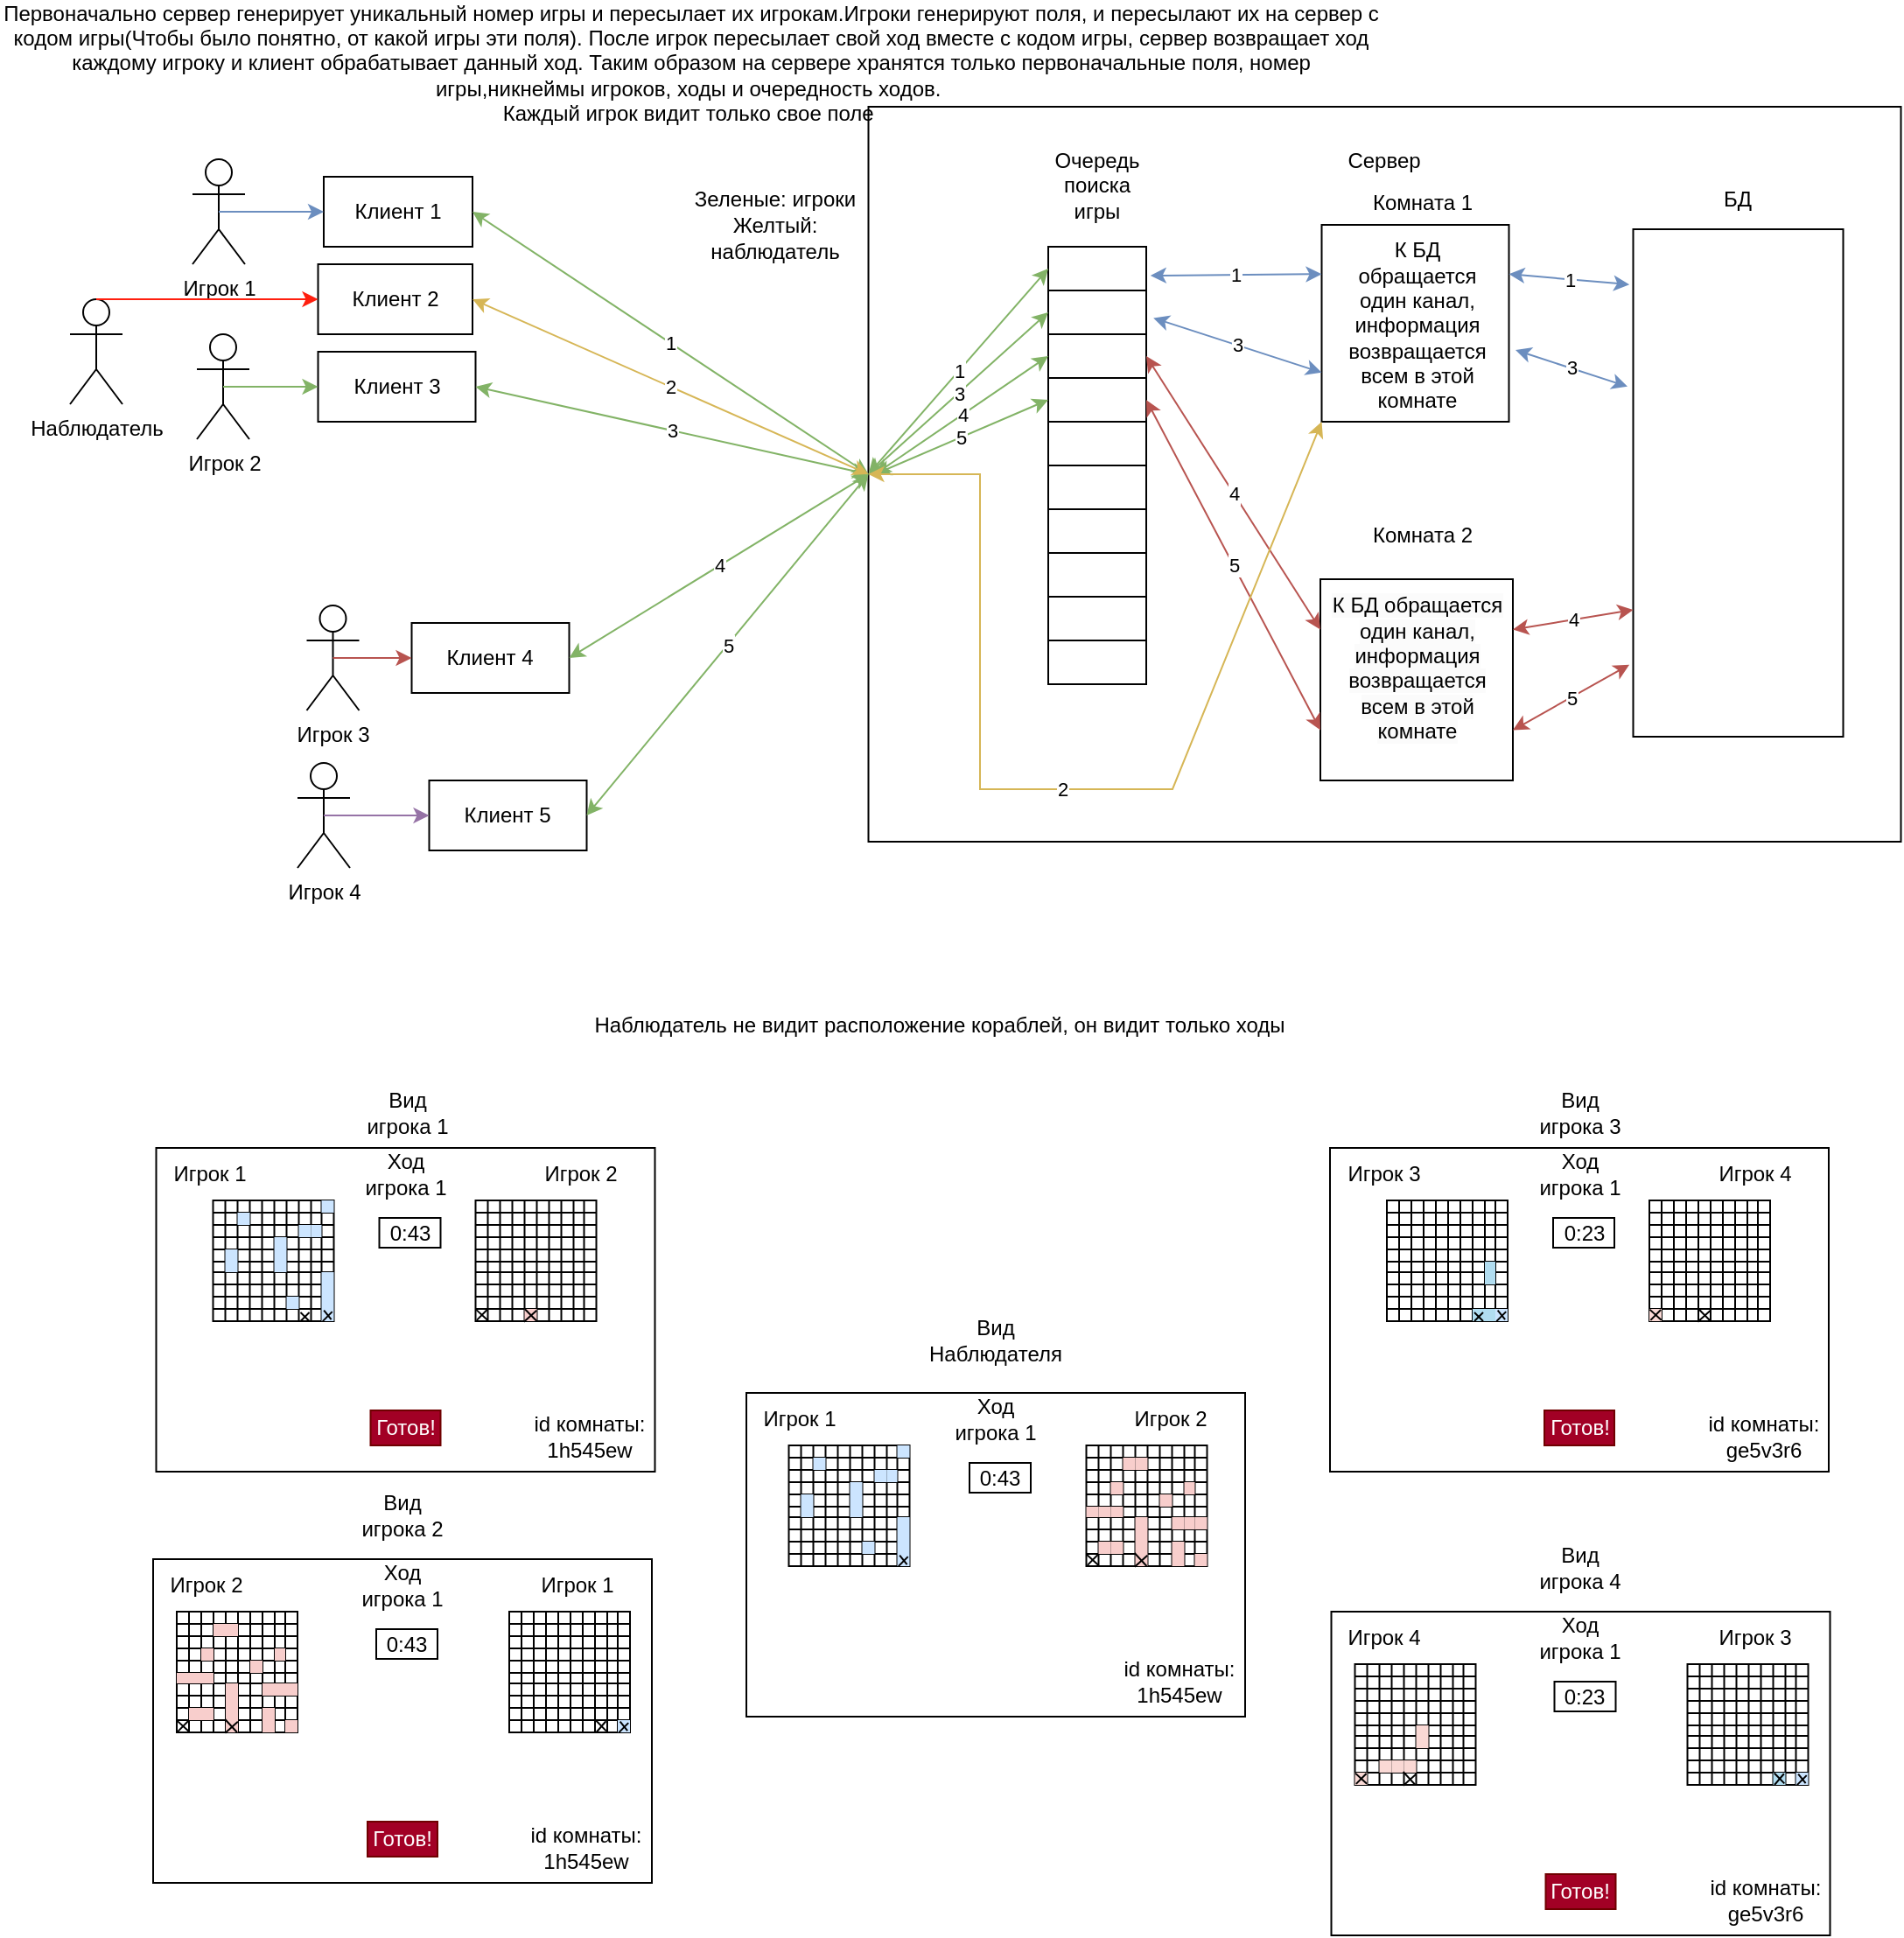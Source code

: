 <mxfile version="21.1.5" type="device">
  <diagram name="Страница 1" id="jjqiUFe08lUAa9UmoPTx">
    <mxGraphModel dx="1431" dy="790" grid="1" gridSize="10" guides="1" tooltips="1" connect="1" arrows="1" fold="1" page="1" pageScale="1" pageWidth="827" pageHeight="1169" math="0" shadow="0">
      <root>
        <mxCell id="0" />
        <mxCell id="1" parent="0" />
        <mxCell id="amdH6WC4EK7yvEpkwrsd-1" value="&lt;p style=&quot;line-height: 120%;&quot;&gt;&lt;/p&gt;&lt;div style=&quot;line-height: 200%;&quot;&gt;&lt;span style=&quot;background-color: initial;&quot;&gt;Сервер&lt;/span&gt;&lt;/div&gt;&lt;p&gt;&lt;/p&gt;" style="rounded=0;whiteSpace=wrap;html=1;align=center;verticalAlign=top;fillColor=none;" parent="1" vertex="1">
          <mxGeometry x="496.25" y="70" width="590" height="420" as="geometry" />
        </mxCell>
        <mxCell id="amdH6WC4EK7yvEpkwrsd-2" value="Игрок 1" style="shape=umlActor;verticalLabelPosition=bottom;verticalAlign=top;html=1;outlineConnect=0;" parent="1" vertex="1">
          <mxGeometry x="110" y="100" width="30" height="60" as="geometry" />
        </mxCell>
        <mxCell id="amdH6WC4EK7yvEpkwrsd-3" value="Игрок 2" style="shape=umlActor;verticalLabelPosition=bottom;verticalAlign=top;html=1;outlineConnect=0;" parent="1" vertex="1">
          <mxGeometry x="112.5" y="200" width="30" height="60" as="geometry" />
        </mxCell>
        <mxCell id="amdH6WC4EK7yvEpkwrsd-4" value="Игрок 3" style="shape=umlActor;verticalLabelPosition=bottom;verticalAlign=top;html=1;outlineConnect=0;" parent="1" vertex="1">
          <mxGeometry x="175.25" y="355" width="30" height="60" as="geometry" />
        </mxCell>
        <mxCell id="amdH6WC4EK7yvEpkwrsd-5" value="Игрок 4&lt;br&gt;" style="shape=umlActor;verticalLabelPosition=bottom;verticalAlign=top;html=1;outlineConnect=0;" parent="1" vertex="1">
          <mxGeometry x="170" y="445" width="30" height="60" as="geometry" />
        </mxCell>
        <mxCell id="amdH6WC4EK7yvEpkwrsd-6" value="Наблюдатель" style="shape=umlActor;verticalLabelPosition=bottom;verticalAlign=top;html=1;outlineConnect=0;" parent="1" vertex="1">
          <mxGeometry x="40" y="180" width="30" height="60" as="geometry" />
        </mxCell>
        <mxCell id="amdH6WC4EK7yvEpkwrsd-7" value="Клиент 1" style="rounded=0;whiteSpace=wrap;html=1;" parent="1" vertex="1">
          <mxGeometry x="185" y="110" width="85" height="40" as="geometry" />
        </mxCell>
        <mxCell id="amdH6WC4EK7yvEpkwrsd-8" value="Клиент 5" style="rounded=0;whiteSpace=wrap;html=1;" parent="1" vertex="1">
          <mxGeometry x="245.25" y="455" width="90" height="40" as="geometry" />
        </mxCell>
        <mxCell id="amdH6WC4EK7yvEpkwrsd-9" value="Клиент 4" style="rounded=0;whiteSpace=wrap;html=1;" parent="1" vertex="1">
          <mxGeometry x="235.25" y="365" width="90" height="40" as="geometry" />
        </mxCell>
        <mxCell id="amdH6WC4EK7yvEpkwrsd-10" value="Клиент 3" style="rounded=0;whiteSpace=wrap;html=1;" parent="1" vertex="1">
          <mxGeometry x="181.75" y="210" width="90" height="40" as="geometry" />
        </mxCell>
        <mxCell id="amdH6WC4EK7yvEpkwrsd-11" value="" style="endArrow=classic;html=1;rounded=0;exitX=0.5;exitY=0.5;exitDx=0;exitDy=0;exitPerimeter=0;entryX=0;entryY=0.5;entryDx=0;entryDy=0;fillColor=#dae8fc;strokeColor=#6c8ebf;" parent="1" source="amdH6WC4EK7yvEpkwrsd-2" target="amdH6WC4EK7yvEpkwrsd-7" edge="1">
          <mxGeometry width="50" height="50" relative="1" as="geometry">
            <mxPoint x="180" y="250" as="sourcePoint" />
            <mxPoint x="230" y="200" as="targetPoint" />
          </mxGeometry>
        </mxCell>
        <mxCell id="amdH6WC4EK7yvEpkwrsd-12" value="" style="endArrow=classic;html=1;rounded=0;exitX=0.5;exitY=0.5;exitDx=0;exitDy=0;exitPerimeter=0;entryX=0;entryY=0.5;entryDx=0;entryDy=0;fillColor=#f8cecc;strokeColor=#b85450;" parent="1" source="amdH6WC4EK7yvEpkwrsd-4" target="amdH6WC4EK7yvEpkwrsd-9" edge="1">
          <mxGeometry width="50" height="50" relative="1" as="geometry">
            <mxPoint x="257.75" y="445" as="sourcePoint" />
            <mxPoint x="302.75" y="445" as="targetPoint" />
          </mxGeometry>
        </mxCell>
        <mxCell id="amdH6WC4EK7yvEpkwrsd-13" value="" style="endArrow=classic;html=1;rounded=0;exitX=0.5;exitY=0.5;exitDx=0;exitDy=0;exitPerimeter=0;fillColor=#e1d5e7;strokeColor=#9673a6;" parent="1" source="amdH6WC4EK7yvEpkwrsd-5" edge="1">
          <mxGeometry width="50" height="50" relative="1" as="geometry">
            <mxPoint x="165.25" y="505" as="sourcePoint" />
            <mxPoint x="245.25" y="475" as="targetPoint" />
          </mxGeometry>
        </mxCell>
        <mxCell id="amdH6WC4EK7yvEpkwrsd-14" value="" style="endArrow=classic;html=1;rounded=0;exitX=0.5;exitY=0.5;exitDx=0;exitDy=0;exitPerimeter=0;fillColor=#d5e8d4;strokeColor=#82b366;entryX=0;entryY=0.5;entryDx=0;entryDy=0;" parent="1" source="amdH6WC4EK7yvEpkwrsd-3" target="amdH6WC4EK7yvEpkwrsd-10" edge="1">
          <mxGeometry width="50" height="50" relative="1" as="geometry">
            <mxPoint x="237.5" y="300" as="sourcePoint" />
            <mxPoint x="165" y="230" as="targetPoint" />
          </mxGeometry>
        </mxCell>
        <mxCell id="amdH6WC4EK7yvEpkwrsd-15" value="" style="rounded=0;whiteSpace=wrap;html=1;" parent="1" vertex="1">
          <mxGeometry x="89.25" y="665" width="285" height="185" as="geometry" />
        </mxCell>
        <mxCell id="amdH6WC4EK7yvEpkwrsd-32" value="Готов!" style="rounded=0;whiteSpace=wrap;html=1;fillColor=#a20025;fontColor=#ffffff;strokeColor=#6F0000;" parent="1" vertex="1">
          <mxGeometry x="211.75" y="815" width="40" height="20" as="geometry" />
        </mxCell>
        <mxCell id="amdH6WC4EK7yvEpkwrsd-923" value="" style="shape=table;startSize=0;container=1;collapsible=0;childLayout=tableLayout;fontSize=16;" parent="1" vertex="1">
          <mxGeometry x="121.75" y="695" width="69" height="69" as="geometry" />
        </mxCell>
        <mxCell id="amdH6WC4EK7yvEpkwrsd-987" style="shape=tableRow;horizontal=0;startSize=0;swimlaneHead=0;swimlaneBody=0;strokeColor=inherit;top=0;left=0;bottom=0;right=0;collapsible=0;dropTarget=0;fillColor=none;points=[[0,0.5],[1,0.5]];portConstraint=eastwest;fontSize=16;" parent="amdH6WC4EK7yvEpkwrsd-923" vertex="1">
          <mxGeometry width="69" height="7" as="geometry" />
        </mxCell>
        <mxCell id="amdH6WC4EK7yvEpkwrsd-1014" style="shape=partialRectangle;html=1;whiteSpace=wrap;connectable=0;strokeColor=inherit;overflow=hidden;fillColor=none;top=0;left=0;bottom=0;right=0;pointerEvents=1;fontSize=16;" parent="amdH6WC4EK7yvEpkwrsd-987" vertex="1">
          <mxGeometry width="7" height="7" as="geometry">
            <mxRectangle width="7" height="7" as="alternateBounds" />
          </mxGeometry>
        </mxCell>
        <mxCell id="amdH6WC4EK7yvEpkwrsd-996" style="shape=partialRectangle;html=1;whiteSpace=wrap;connectable=0;strokeColor=inherit;overflow=hidden;fillColor=none;top=0;left=0;bottom=0;right=0;pointerEvents=1;fontSize=16;" parent="amdH6WC4EK7yvEpkwrsd-987" vertex="1">
          <mxGeometry x="7" width="7" height="7" as="geometry">
            <mxRectangle width="7" height="7" as="alternateBounds" />
          </mxGeometry>
        </mxCell>
        <mxCell id="amdH6WC4EK7yvEpkwrsd-988" style="shape=partialRectangle;html=1;whiteSpace=wrap;connectable=0;strokeColor=inherit;overflow=hidden;fillColor=none;top=0;left=0;bottom=0;right=0;pointerEvents=1;fontSize=16;" parent="amdH6WC4EK7yvEpkwrsd-987" vertex="1">
          <mxGeometry x="14" width="7" height="7" as="geometry">
            <mxRectangle width="7" height="7" as="alternateBounds" />
          </mxGeometry>
        </mxCell>
        <mxCell id="amdH6WC4EK7yvEpkwrsd-989" style="shape=partialRectangle;html=1;whiteSpace=wrap;connectable=0;strokeColor=inherit;overflow=hidden;fillColor=none;top=0;left=0;bottom=0;right=0;pointerEvents=1;fontSize=16;" parent="amdH6WC4EK7yvEpkwrsd-987" vertex="1">
          <mxGeometry x="21" width="7" height="7" as="geometry">
            <mxRectangle width="7" height="7" as="alternateBounds" />
          </mxGeometry>
        </mxCell>
        <mxCell id="amdH6WC4EK7yvEpkwrsd-990" style="shape=partialRectangle;html=1;whiteSpace=wrap;connectable=0;strokeColor=inherit;overflow=hidden;fillColor=none;top=0;left=0;bottom=0;right=0;pointerEvents=1;fontSize=16;" parent="amdH6WC4EK7yvEpkwrsd-987" vertex="1">
          <mxGeometry x="28" width="7" height="7" as="geometry">
            <mxRectangle width="7" height="7" as="alternateBounds" />
          </mxGeometry>
        </mxCell>
        <mxCell id="amdH6WC4EK7yvEpkwrsd-991" style="shape=partialRectangle;html=1;whiteSpace=wrap;connectable=0;strokeColor=inherit;overflow=hidden;fillColor=none;top=0;left=0;bottom=0;right=0;pointerEvents=1;fontSize=16;" parent="amdH6WC4EK7yvEpkwrsd-987" vertex="1">
          <mxGeometry x="35" width="7" height="7" as="geometry">
            <mxRectangle width="7" height="7" as="alternateBounds" />
          </mxGeometry>
        </mxCell>
        <mxCell id="amdH6WC4EK7yvEpkwrsd-992" style="shape=partialRectangle;html=1;whiteSpace=wrap;connectable=0;strokeColor=inherit;overflow=hidden;fillColor=none;top=0;left=0;bottom=0;right=0;pointerEvents=1;fontSize=16;" parent="amdH6WC4EK7yvEpkwrsd-987" vertex="1">
          <mxGeometry x="42" width="7" height="7" as="geometry">
            <mxRectangle width="7" height="7" as="alternateBounds" />
          </mxGeometry>
        </mxCell>
        <mxCell id="amdH6WC4EK7yvEpkwrsd-993" style="shape=partialRectangle;html=1;whiteSpace=wrap;connectable=0;strokeColor=inherit;overflow=hidden;fillColor=none;top=0;left=0;bottom=0;right=0;pointerEvents=1;fontSize=16;" parent="amdH6WC4EK7yvEpkwrsd-987" vertex="1">
          <mxGeometry x="49" width="7" height="7" as="geometry">
            <mxRectangle width="7" height="7" as="alternateBounds" />
          </mxGeometry>
        </mxCell>
        <mxCell id="amdH6WC4EK7yvEpkwrsd-994" style="shape=partialRectangle;html=1;whiteSpace=wrap;connectable=0;strokeColor=inherit;overflow=hidden;fillColor=none;top=0;left=0;bottom=0;right=0;pointerEvents=1;fontSize=16;" parent="amdH6WC4EK7yvEpkwrsd-987" vertex="1">
          <mxGeometry x="56" width="6" height="7" as="geometry">
            <mxRectangle width="6" height="7" as="alternateBounds" />
          </mxGeometry>
        </mxCell>
        <mxCell id="amdH6WC4EK7yvEpkwrsd-995" style="shape=partialRectangle;html=1;whiteSpace=wrap;connectable=0;strokeColor=#36393d;overflow=hidden;fillColor=#cce5ff;top=0;left=0;bottom=0;right=0;pointerEvents=1;fontSize=16;" parent="amdH6WC4EK7yvEpkwrsd-987" vertex="1">
          <mxGeometry x="62" width="7" height="7" as="geometry">
            <mxRectangle width="7" height="7" as="alternateBounds" />
          </mxGeometry>
        </mxCell>
        <mxCell id="amdH6WC4EK7yvEpkwrsd-972" style="shape=tableRow;horizontal=0;startSize=0;swimlaneHead=0;swimlaneBody=0;strokeColor=inherit;top=0;left=0;bottom=0;right=0;collapsible=0;dropTarget=0;fillColor=none;points=[[0,0.5],[1,0.5]];portConstraint=eastwest;fontSize=16;" parent="amdH6WC4EK7yvEpkwrsd-923" vertex="1">
          <mxGeometry y="7" width="69" height="7" as="geometry" />
        </mxCell>
        <mxCell id="amdH6WC4EK7yvEpkwrsd-1015" style="shape=partialRectangle;html=1;whiteSpace=wrap;connectable=0;strokeColor=inherit;overflow=hidden;fillColor=none;top=0;left=0;bottom=0;right=0;pointerEvents=1;fontSize=16;" parent="amdH6WC4EK7yvEpkwrsd-972" vertex="1">
          <mxGeometry width="7" height="7" as="geometry">
            <mxRectangle width="7" height="7" as="alternateBounds" />
          </mxGeometry>
        </mxCell>
        <mxCell id="amdH6WC4EK7yvEpkwrsd-997" style="shape=partialRectangle;html=1;whiteSpace=wrap;connectable=0;strokeColor=inherit;overflow=hidden;fillColor=none;top=0;left=0;bottom=0;right=0;pointerEvents=1;fontSize=16;" parent="amdH6WC4EK7yvEpkwrsd-972" vertex="1">
          <mxGeometry x="7" width="7" height="7" as="geometry">
            <mxRectangle width="7" height="7" as="alternateBounds" />
          </mxGeometry>
        </mxCell>
        <mxCell id="amdH6WC4EK7yvEpkwrsd-980" style="shape=partialRectangle;html=1;whiteSpace=wrap;connectable=0;strokeColor=#36393d;overflow=hidden;fillColor=#cce5ff;top=0;left=0;bottom=0;right=0;pointerEvents=1;fontSize=16;" parent="amdH6WC4EK7yvEpkwrsd-972" vertex="1">
          <mxGeometry x="14" width="7" height="7" as="geometry">
            <mxRectangle width="7" height="7" as="alternateBounds" />
          </mxGeometry>
        </mxCell>
        <mxCell id="amdH6WC4EK7yvEpkwrsd-973" style="shape=partialRectangle;html=1;whiteSpace=wrap;connectable=0;strokeColor=inherit;overflow=hidden;fillColor=none;top=0;left=0;bottom=0;right=0;pointerEvents=1;fontSize=16;" parent="amdH6WC4EK7yvEpkwrsd-972" vertex="1">
          <mxGeometry x="21" width="7" height="7" as="geometry">
            <mxRectangle width="7" height="7" as="alternateBounds" />
          </mxGeometry>
        </mxCell>
        <mxCell id="amdH6WC4EK7yvEpkwrsd-974" style="shape=partialRectangle;html=1;whiteSpace=wrap;connectable=0;strokeColor=inherit;overflow=hidden;fillColor=none;top=0;left=0;bottom=0;right=0;pointerEvents=1;fontSize=16;" parent="amdH6WC4EK7yvEpkwrsd-972" vertex="1">
          <mxGeometry x="28" width="7" height="7" as="geometry">
            <mxRectangle width="7" height="7" as="alternateBounds" />
          </mxGeometry>
        </mxCell>
        <mxCell id="amdH6WC4EK7yvEpkwrsd-975" style="shape=partialRectangle;html=1;whiteSpace=wrap;connectable=0;strokeColor=inherit;overflow=hidden;fillColor=none;top=0;left=0;bottom=0;right=0;pointerEvents=1;fontSize=16;" parent="amdH6WC4EK7yvEpkwrsd-972" vertex="1">
          <mxGeometry x="35" width="7" height="7" as="geometry">
            <mxRectangle width="7" height="7" as="alternateBounds" />
          </mxGeometry>
        </mxCell>
        <mxCell id="amdH6WC4EK7yvEpkwrsd-976" style="shape=partialRectangle;html=1;whiteSpace=wrap;connectable=0;strokeColor=inherit;overflow=hidden;fillColor=none;top=0;left=0;bottom=0;right=0;pointerEvents=1;fontSize=16;" parent="amdH6WC4EK7yvEpkwrsd-972" vertex="1">
          <mxGeometry x="42" width="7" height="7" as="geometry">
            <mxRectangle width="7" height="7" as="alternateBounds" />
          </mxGeometry>
        </mxCell>
        <mxCell id="amdH6WC4EK7yvEpkwrsd-977" style="shape=partialRectangle;html=1;whiteSpace=wrap;connectable=0;strokeColor=inherit;overflow=hidden;fillColor=none;top=0;left=0;bottom=0;right=0;pointerEvents=1;fontSize=16;" parent="amdH6WC4EK7yvEpkwrsd-972" vertex="1">
          <mxGeometry x="49" width="7" height="7" as="geometry">
            <mxRectangle width="7" height="7" as="alternateBounds" />
          </mxGeometry>
        </mxCell>
        <mxCell id="amdH6WC4EK7yvEpkwrsd-978" style="shape=partialRectangle;html=1;whiteSpace=wrap;connectable=0;strokeColor=inherit;overflow=hidden;fillColor=none;top=0;left=0;bottom=0;right=0;pointerEvents=1;fontSize=16;" parent="amdH6WC4EK7yvEpkwrsd-972" vertex="1">
          <mxGeometry x="56" width="6" height="7" as="geometry">
            <mxRectangle width="6" height="7" as="alternateBounds" />
          </mxGeometry>
        </mxCell>
        <mxCell id="amdH6WC4EK7yvEpkwrsd-979" style="shape=partialRectangle;html=1;whiteSpace=wrap;connectable=0;strokeColor=inherit;overflow=hidden;fillColor=none;top=0;left=0;bottom=0;right=0;pointerEvents=1;fontSize=16;" parent="amdH6WC4EK7yvEpkwrsd-972" vertex="1">
          <mxGeometry x="62" width="7" height="7" as="geometry">
            <mxRectangle width="7" height="7" as="alternateBounds" />
          </mxGeometry>
        </mxCell>
        <mxCell id="amdH6WC4EK7yvEpkwrsd-959" style="shape=tableRow;horizontal=0;startSize=0;swimlaneHead=0;swimlaneBody=0;strokeColor=inherit;top=0;left=0;bottom=0;right=0;collapsible=0;dropTarget=0;fillColor=none;points=[[0,0.5],[1,0.5]];portConstraint=eastwest;fontSize=16;" parent="amdH6WC4EK7yvEpkwrsd-923" vertex="1">
          <mxGeometry y="14" width="69" height="7" as="geometry" />
        </mxCell>
        <mxCell id="amdH6WC4EK7yvEpkwrsd-1016" style="shape=partialRectangle;html=1;whiteSpace=wrap;connectable=0;strokeColor=inherit;overflow=hidden;fillColor=none;top=0;left=0;bottom=0;right=0;pointerEvents=1;fontSize=16;" parent="amdH6WC4EK7yvEpkwrsd-959" vertex="1">
          <mxGeometry width="7" height="7" as="geometry">
            <mxRectangle width="7" height="7" as="alternateBounds" />
          </mxGeometry>
        </mxCell>
        <mxCell id="amdH6WC4EK7yvEpkwrsd-998" style="shape=partialRectangle;html=1;whiteSpace=wrap;connectable=0;strokeColor=inherit;overflow=hidden;fillColor=none;top=0;left=0;bottom=0;right=0;pointerEvents=1;fontSize=16;" parent="amdH6WC4EK7yvEpkwrsd-959" vertex="1">
          <mxGeometry x="7" width="7" height="7" as="geometry">
            <mxRectangle width="7" height="7" as="alternateBounds" />
          </mxGeometry>
        </mxCell>
        <mxCell id="amdH6WC4EK7yvEpkwrsd-981" style="shape=partialRectangle;html=1;whiteSpace=wrap;connectable=0;strokeColor=inherit;overflow=hidden;fillColor=none;top=0;left=0;bottom=0;right=0;pointerEvents=1;fontSize=16;" parent="amdH6WC4EK7yvEpkwrsd-959" vertex="1">
          <mxGeometry x="14" width="7" height="7" as="geometry">
            <mxRectangle width="7" height="7" as="alternateBounds" />
          </mxGeometry>
        </mxCell>
        <mxCell id="amdH6WC4EK7yvEpkwrsd-966" style="shape=partialRectangle;html=1;whiteSpace=wrap;connectable=0;strokeColor=inherit;overflow=hidden;fillColor=none;top=0;left=0;bottom=0;right=0;pointerEvents=1;fontSize=16;" parent="amdH6WC4EK7yvEpkwrsd-959" vertex="1">
          <mxGeometry x="21" width="7" height="7" as="geometry">
            <mxRectangle width="7" height="7" as="alternateBounds" />
          </mxGeometry>
        </mxCell>
        <mxCell id="amdH6WC4EK7yvEpkwrsd-960" style="shape=partialRectangle;html=1;whiteSpace=wrap;connectable=0;strokeColor=inherit;overflow=hidden;fillColor=none;top=0;left=0;bottom=0;right=0;pointerEvents=1;fontSize=16;" parent="amdH6WC4EK7yvEpkwrsd-959" vertex="1">
          <mxGeometry x="28" width="7" height="7" as="geometry">
            <mxRectangle width="7" height="7" as="alternateBounds" />
          </mxGeometry>
        </mxCell>
        <mxCell id="amdH6WC4EK7yvEpkwrsd-961" style="shape=partialRectangle;html=1;whiteSpace=wrap;connectable=0;strokeColor=inherit;overflow=hidden;fillColor=none;top=0;left=0;bottom=0;right=0;pointerEvents=1;fontSize=16;" parent="amdH6WC4EK7yvEpkwrsd-959" vertex="1">
          <mxGeometry x="35" width="7" height="7" as="geometry">
            <mxRectangle width="7" height="7" as="alternateBounds" />
          </mxGeometry>
        </mxCell>
        <mxCell id="amdH6WC4EK7yvEpkwrsd-962" style="shape=partialRectangle;html=1;whiteSpace=wrap;connectable=0;strokeColor=inherit;overflow=hidden;fillColor=none;top=0;left=0;bottom=0;right=0;pointerEvents=1;fontSize=16;" parent="amdH6WC4EK7yvEpkwrsd-959" vertex="1">
          <mxGeometry x="42" width="7" height="7" as="geometry">
            <mxRectangle width="7" height="7" as="alternateBounds" />
          </mxGeometry>
        </mxCell>
        <mxCell id="amdH6WC4EK7yvEpkwrsd-963" style="shape=partialRectangle;html=1;whiteSpace=wrap;connectable=0;strokeColor=#36393d;overflow=hidden;fillColor=#cce5ff;top=0;left=0;bottom=0;right=0;pointerEvents=1;fontSize=16;" parent="amdH6WC4EK7yvEpkwrsd-959" vertex="1">
          <mxGeometry x="49" width="7" height="7" as="geometry">
            <mxRectangle width="7" height="7" as="alternateBounds" />
          </mxGeometry>
        </mxCell>
        <mxCell id="amdH6WC4EK7yvEpkwrsd-964" style="shape=partialRectangle;html=1;whiteSpace=wrap;connectable=0;strokeColor=#36393d;overflow=hidden;fillColor=#cce5ff;top=0;left=0;bottom=0;right=0;pointerEvents=1;fontSize=16;" parent="amdH6WC4EK7yvEpkwrsd-959" vertex="1">
          <mxGeometry x="56" width="6" height="7" as="geometry">
            <mxRectangle width="6" height="7" as="alternateBounds" />
          </mxGeometry>
        </mxCell>
        <mxCell id="amdH6WC4EK7yvEpkwrsd-965" style="shape=partialRectangle;html=1;whiteSpace=wrap;connectable=0;strokeColor=inherit;overflow=hidden;fillColor=none;top=0;left=0;bottom=0;right=0;pointerEvents=1;fontSize=16;" parent="amdH6WC4EK7yvEpkwrsd-959" vertex="1">
          <mxGeometry x="62" width="7" height="7" as="geometry">
            <mxRectangle width="7" height="7" as="alternateBounds" />
          </mxGeometry>
        </mxCell>
        <mxCell id="amdH6WC4EK7yvEpkwrsd-948" style="shape=tableRow;horizontal=0;startSize=0;swimlaneHead=0;swimlaneBody=0;strokeColor=inherit;top=0;left=0;bottom=0;right=0;collapsible=0;dropTarget=0;fillColor=none;points=[[0,0.5],[1,0.5]];portConstraint=eastwest;fontSize=16;" parent="amdH6WC4EK7yvEpkwrsd-923" vertex="1">
          <mxGeometry y="21" width="69" height="7" as="geometry" />
        </mxCell>
        <mxCell id="amdH6WC4EK7yvEpkwrsd-1017" style="shape=partialRectangle;html=1;whiteSpace=wrap;connectable=0;strokeColor=inherit;overflow=hidden;fillColor=none;top=0;left=0;bottom=0;right=0;pointerEvents=1;fontSize=16;" parent="amdH6WC4EK7yvEpkwrsd-948" vertex="1">
          <mxGeometry width="7" height="7" as="geometry">
            <mxRectangle width="7" height="7" as="alternateBounds" />
          </mxGeometry>
        </mxCell>
        <mxCell id="amdH6WC4EK7yvEpkwrsd-999" style="shape=partialRectangle;html=1;whiteSpace=wrap;connectable=0;strokeColor=inherit;overflow=hidden;fillColor=none;top=0;left=0;bottom=0;right=0;pointerEvents=1;fontSize=16;" parent="amdH6WC4EK7yvEpkwrsd-948" vertex="1">
          <mxGeometry x="7" width="7" height="7" as="geometry">
            <mxRectangle width="7" height="7" as="alternateBounds" />
          </mxGeometry>
        </mxCell>
        <mxCell id="amdH6WC4EK7yvEpkwrsd-982" style="shape=partialRectangle;html=1;whiteSpace=wrap;connectable=0;strokeColor=inherit;overflow=hidden;fillColor=none;top=0;left=0;bottom=0;right=0;pointerEvents=1;fontSize=16;" parent="amdH6WC4EK7yvEpkwrsd-948" vertex="1">
          <mxGeometry x="14" width="7" height="7" as="geometry">
            <mxRectangle width="7" height="7" as="alternateBounds" />
          </mxGeometry>
        </mxCell>
        <mxCell id="amdH6WC4EK7yvEpkwrsd-967" style="shape=partialRectangle;html=1;whiteSpace=wrap;connectable=0;strokeColor=inherit;overflow=hidden;fillColor=none;top=0;left=0;bottom=0;right=0;pointerEvents=1;fontSize=16;" parent="amdH6WC4EK7yvEpkwrsd-948" vertex="1">
          <mxGeometry x="21" width="7" height="7" as="geometry">
            <mxRectangle width="7" height="7" as="alternateBounds" />
          </mxGeometry>
        </mxCell>
        <mxCell id="amdH6WC4EK7yvEpkwrsd-954" style="shape=partialRectangle;html=1;whiteSpace=wrap;connectable=0;strokeColor=inherit;overflow=hidden;fillColor=none;top=0;left=0;bottom=0;right=0;pointerEvents=1;fontSize=16;" parent="amdH6WC4EK7yvEpkwrsd-948" vertex="1">
          <mxGeometry x="28" width="7" height="7" as="geometry">
            <mxRectangle width="7" height="7" as="alternateBounds" />
          </mxGeometry>
        </mxCell>
        <mxCell id="amdH6WC4EK7yvEpkwrsd-949" style="shape=partialRectangle;html=1;whiteSpace=wrap;connectable=0;overflow=hidden;top=0;left=0;bottom=0;right=0;pointerEvents=1;fontSize=16;fillColor=#cce5ff;strokeColor=#36393d;" parent="amdH6WC4EK7yvEpkwrsd-948" vertex="1">
          <mxGeometry x="35" width="7" height="7" as="geometry">
            <mxRectangle width="7" height="7" as="alternateBounds" />
          </mxGeometry>
        </mxCell>
        <mxCell id="amdH6WC4EK7yvEpkwrsd-950" style="shape=partialRectangle;html=1;whiteSpace=wrap;connectable=0;strokeColor=inherit;overflow=hidden;fillColor=none;top=0;left=0;bottom=0;right=0;pointerEvents=1;fontSize=16;" parent="amdH6WC4EK7yvEpkwrsd-948" vertex="1">
          <mxGeometry x="42" width="7" height="7" as="geometry">
            <mxRectangle width="7" height="7" as="alternateBounds" />
          </mxGeometry>
        </mxCell>
        <mxCell id="amdH6WC4EK7yvEpkwrsd-951" style="shape=partialRectangle;html=1;whiteSpace=wrap;connectable=0;strokeColor=inherit;overflow=hidden;fillColor=none;top=0;left=0;bottom=0;right=0;pointerEvents=1;fontSize=16;" parent="amdH6WC4EK7yvEpkwrsd-948" vertex="1">
          <mxGeometry x="49" width="7" height="7" as="geometry">
            <mxRectangle width="7" height="7" as="alternateBounds" />
          </mxGeometry>
        </mxCell>
        <mxCell id="amdH6WC4EK7yvEpkwrsd-952" style="shape=partialRectangle;html=1;whiteSpace=wrap;connectable=0;strokeColor=inherit;overflow=hidden;fillColor=none;top=0;left=0;bottom=0;right=0;pointerEvents=1;fontSize=16;" parent="amdH6WC4EK7yvEpkwrsd-948" vertex="1">
          <mxGeometry x="56" width="6" height="7" as="geometry">
            <mxRectangle width="6" height="7" as="alternateBounds" />
          </mxGeometry>
        </mxCell>
        <mxCell id="amdH6WC4EK7yvEpkwrsd-953" style="shape=partialRectangle;html=1;whiteSpace=wrap;connectable=0;strokeColor=inherit;overflow=hidden;fillColor=none;top=0;left=0;bottom=0;right=0;pointerEvents=1;fontSize=16;" parent="amdH6WC4EK7yvEpkwrsd-948" vertex="1">
          <mxGeometry x="62" width="7" height="7" as="geometry">
            <mxRectangle width="7" height="7" as="alternateBounds" />
          </mxGeometry>
        </mxCell>
        <mxCell id="amdH6WC4EK7yvEpkwrsd-924" value="" style="shape=tableRow;horizontal=0;startSize=0;swimlaneHead=0;swimlaneBody=0;strokeColor=inherit;top=0;left=0;bottom=0;right=0;collapsible=0;dropTarget=0;fillColor=none;points=[[0,0.5],[1,0.5]];portConstraint=eastwest;fontSize=16;" parent="amdH6WC4EK7yvEpkwrsd-923" vertex="1">
          <mxGeometry y="28" width="69" height="7" as="geometry" />
        </mxCell>
        <mxCell id="amdH6WC4EK7yvEpkwrsd-1018" style="shape=partialRectangle;html=1;whiteSpace=wrap;connectable=0;strokeColor=inherit;overflow=hidden;fillColor=none;top=0;left=0;bottom=0;right=0;pointerEvents=1;fontSize=16;" parent="amdH6WC4EK7yvEpkwrsd-924" vertex="1">
          <mxGeometry width="7" height="7" as="geometry">
            <mxRectangle width="7" height="7" as="alternateBounds" />
          </mxGeometry>
        </mxCell>
        <mxCell id="amdH6WC4EK7yvEpkwrsd-1000" style="shape=partialRectangle;html=1;whiteSpace=wrap;connectable=0;strokeColor=#36393d;overflow=hidden;fillColor=#cce5ff;top=0;left=0;bottom=0;right=0;pointerEvents=1;fontSize=16;" parent="amdH6WC4EK7yvEpkwrsd-924" vertex="1">
          <mxGeometry x="7" width="7" height="7" as="geometry">
            <mxRectangle width="7" height="7" as="alternateBounds" />
          </mxGeometry>
        </mxCell>
        <mxCell id="amdH6WC4EK7yvEpkwrsd-983" style="shape=partialRectangle;html=1;whiteSpace=wrap;connectable=0;strokeColor=inherit;overflow=hidden;fillColor=none;top=0;left=0;bottom=0;right=0;pointerEvents=1;fontSize=16;" parent="amdH6WC4EK7yvEpkwrsd-924" vertex="1">
          <mxGeometry x="14" width="7" height="7" as="geometry">
            <mxRectangle width="7" height="7" as="alternateBounds" />
          </mxGeometry>
        </mxCell>
        <mxCell id="amdH6WC4EK7yvEpkwrsd-968" style="shape=partialRectangle;html=1;whiteSpace=wrap;connectable=0;strokeColor=inherit;overflow=hidden;fillColor=none;top=0;left=0;bottom=0;right=0;pointerEvents=1;fontSize=16;" parent="amdH6WC4EK7yvEpkwrsd-924" vertex="1">
          <mxGeometry x="21" width="7" height="7" as="geometry">
            <mxRectangle width="7" height="7" as="alternateBounds" />
          </mxGeometry>
        </mxCell>
        <mxCell id="amdH6WC4EK7yvEpkwrsd-955" style="shape=partialRectangle;html=1;whiteSpace=wrap;connectable=0;strokeColor=inherit;overflow=hidden;fillColor=none;top=0;left=0;bottom=0;right=0;pointerEvents=1;fontSize=16;" parent="amdH6WC4EK7yvEpkwrsd-924" vertex="1">
          <mxGeometry x="28" width="7" height="7" as="geometry">
            <mxRectangle width="7" height="7" as="alternateBounds" />
          </mxGeometry>
        </mxCell>
        <mxCell id="amdH6WC4EK7yvEpkwrsd-944" style="shape=partialRectangle;html=1;whiteSpace=wrap;connectable=0;strokeColor=#36393d;overflow=hidden;fillColor=#cce5ff;top=0;left=0;bottom=0;right=0;pointerEvents=1;fontSize=16;" parent="amdH6WC4EK7yvEpkwrsd-924" vertex="1">
          <mxGeometry x="35" width="7" height="7" as="geometry">
            <mxRectangle width="7" height="7" as="alternateBounds" />
          </mxGeometry>
        </mxCell>
        <mxCell id="amdH6WC4EK7yvEpkwrsd-936" style="shape=partialRectangle;html=1;whiteSpace=wrap;connectable=0;strokeColor=inherit;overflow=hidden;fillColor=none;top=0;left=0;bottom=0;right=0;pointerEvents=1;fontSize=16;" parent="amdH6WC4EK7yvEpkwrsd-924" vertex="1">
          <mxGeometry x="42" width="7" height="7" as="geometry">
            <mxRectangle width="7" height="7" as="alternateBounds" />
          </mxGeometry>
        </mxCell>
        <mxCell id="amdH6WC4EK7yvEpkwrsd-925" value="" style="shape=partialRectangle;html=1;whiteSpace=wrap;connectable=0;strokeColor=inherit;overflow=hidden;fillColor=none;top=0;left=0;bottom=0;right=0;pointerEvents=1;fontSize=16;" parent="amdH6WC4EK7yvEpkwrsd-924" vertex="1">
          <mxGeometry x="49" width="7" height="7" as="geometry">
            <mxRectangle width="7" height="7" as="alternateBounds" />
          </mxGeometry>
        </mxCell>
        <mxCell id="amdH6WC4EK7yvEpkwrsd-926" value="" style="shape=partialRectangle;html=1;whiteSpace=wrap;connectable=0;strokeColor=inherit;overflow=hidden;fillColor=none;top=0;left=0;bottom=0;right=0;pointerEvents=1;fontSize=16;" parent="amdH6WC4EK7yvEpkwrsd-924" vertex="1">
          <mxGeometry x="56" width="6" height="7" as="geometry">
            <mxRectangle width="6" height="7" as="alternateBounds" />
          </mxGeometry>
        </mxCell>
        <mxCell id="amdH6WC4EK7yvEpkwrsd-927" value="" style="shape=partialRectangle;html=1;whiteSpace=wrap;connectable=0;strokeColor=inherit;overflow=hidden;fillColor=none;top=0;left=0;bottom=0;right=0;pointerEvents=1;fontSize=16;" parent="amdH6WC4EK7yvEpkwrsd-924" vertex="1">
          <mxGeometry x="62" width="7" height="7" as="geometry">
            <mxRectangle width="7" height="7" as="alternateBounds" />
          </mxGeometry>
        </mxCell>
        <mxCell id="amdH6WC4EK7yvEpkwrsd-928" value="" style="shape=tableRow;horizontal=0;startSize=0;swimlaneHead=0;swimlaneBody=0;strokeColor=inherit;top=0;left=0;bottom=0;right=0;collapsible=0;dropTarget=0;fillColor=none;points=[[0,0.5],[1,0.5]];portConstraint=eastwest;fontSize=16;" parent="amdH6WC4EK7yvEpkwrsd-923" vertex="1">
          <mxGeometry y="35" width="69" height="6" as="geometry" />
        </mxCell>
        <mxCell id="amdH6WC4EK7yvEpkwrsd-1019" style="shape=partialRectangle;html=1;whiteSpace=wrap;connectable=0;strokeColor=inherit;overflow=hidden;fillColor=none;top=0;left=0;bottom=0;right=0;pointerEvents=1;fontSize=16;" parent="amdH6WC4EK7yvEpkwrsd-928" vertex="1">
          <mxGeometry width="7" height="6" as="geometry">
            <mxRectangle width="7" height="6" as="alternateBounds" />
          </mxGeometry>
        </mxCell>
        <mxCell id="amdH6WC4EK7yvEpkwrsd-1001" style="shape=partialRectangle;html=1;whiteSpace=wrap;connectable=0;strokeColor=#36393d;overflow=hidden;fillColor=#cce5ff;top=0;left=0;bottom=0;right=0;pointerEvents=1;fontSize=16;" parent="amdH6WC4EK7yvEpkwrsd-928" vertex="1">
          <mxGeometry x="7" width="7" height="6" as="geometry">
            <mxRectangle width="7" height="6" as="alternateBounds" />
          </mxGeometry>
        </mxCell>
        <mxCell id="amdH6WC4EK7yvEpkwrsd-984" style="shape=partialRectangle;html=1;whiteSpace=wrap;connectable=0;strokeColor=inherit;overflow=hidden;fillColor=none;top=0;left=0;bottom=0;right=0;pointerEvents=1;fontSize=16;" parent="amdH6WC4EK7yvEpkwrsd-928" vertex="1">
          <mxGeometry x="14" width="7" height="6" as="geometry">
            <mxRectangle width="7" height="6" as="alternateBounds" />
          </mxGeometry>
        </mxCell>
        <mxCell id="amdH6WC4EK7yvEpkwrsd-969" style="shape=partialRectangle;html=1;whiteSpace=wrap;connectable=0;strokeColor=inherit;overflow=hidden;fillColor=none;top=0;left=0;bottom=0;right=0;pointerEvents=1;fontSize=16;" parent="amdH6WC4EK7yvEpkwrsd-928" vertex="1">
          <mxGeometry x="21" width="7" height="6" as="geometry">
            <mxRectangle width="7" height="6" as="alternateBounds" />
          </mxGeometry>
        </mxCell>
        <mxCell id="amdH6WC4EK7yvEpkwrsd-956" style="shape=partialRectangle;html=1;whiteSpace=wrap;connectable=0;strokeColor=inherit;overflow=hidden;fillColor=none;top=0;left=0;bottom=0;right=0;pointerEvents=1;fontSize=16;" parent="amdH6WC4EK7yvEpkwrsd-928" vertex="1">
          <mxGeometry x="28" width="7" height="6" as="geometry">
            <mxRectangle width="7" height="6" as="alternateBounds" />
          </mxGeometry>
        </mxCell>
        <mxCell id="amdH6WC4EK7yvEpkwrsd-945" style="shape=partialRectangle;html=1;whiteSpace=wrap;connectable=0;strokeColor=#36393d;overflow=hidden;fillColor=#cce5ff;top=0;left=0;bottom=0;right=0;pointerEvents=1;fontSize=16;" parent="amdH6WC4EK7yvEpkwrsd-928" vertex="1">
          <mxGeometry x="35" width="7" height="6" as="geometry">
            <mxRectangle width="7" height="6" as="alternateBounds" />
          </mxGeometry>
        </mxCell>
        <mxCell id="amdH6WC4EK7yvEpkwrsd-937" style="shape=partialRectangle;html=1;whiteSpace=wrap;connectable=0;strokeColor=inherit;overflow=hidden;fillColor=none;top=0;left=0;bottom=0;right=0;pointerEvents=1;fontSize=16;" parent="amdH6WC4EK7yvEpkwrsd-928" vertex="1">
          <mxGeometry x="42" width="7" height="6" as="geometry">
            <mxRectangle width="7" height="6" as="alternateBounds" />
          </mxGeometry>
        </mxCell>
        <mxCell id="amdH6WC4EK7yvEpkwrsd-929" value="" style="shape=partialRectangle;html=1;whiteSpace=wrap;connectable=0;strokeColor=inherit;overflow=hidden;fillColor=none;top=0;left=0;bottom=0;right=0;pointerEvents=1;fontSize=16;" parent="amdH6WC4EK7yvEpkwrsd-928" vertex="1">
          <mxGeometry x="49" width="7" height="6" as="geometry">
            <mxRectangle width="7" height="6" as="alternateBounds" />
          </mxGeometry>
        </mxCell>
        <mxCell id="amdH6WC4EK7yvEpkwrsd-930" value="" style="shape=partialRectangle;html=1;whiteSpace=wrap;connectable=0;strokeColor=inherit;overflow=hidden;fillColor=none;top=0;left=0;bottom=0;right=0;pointerEvents=1;fontSize=16;" parent="amdH6WC4EK7yvEpkwrsd-928" vertex="1">
          <mxGeometry x="56" width="6" height="6" as="geometry">
            <mxRectangle width="6" height="6" as="alternateBounds" />
          </mxGeometry>
        </mxCell>
        <mxCell id="amdH6WC4EK7yvEpkwrsd-931" value="" style="shape=partialRectangle;html=1;whiteSpace=wrap;connectable=0;strokeColor=inherit;overflow=hidden;fillColor=none;top=0;left=0;bottom=0;right=0;pointerEvents=1;fontSize=16;" parent="amdH6WC4EK7yvEpkwrsd-928" vertex="1">
          <mxGeometry x="62" width="7" height="6" as="geometry">
            <mxRectangle width="7" height="6" as="alternateBounds" />
          </mxGeometry>
        </mxCell>
        <mxCell id="amdH6WC4EK7yvEpkwrsd-932" value="" style="shape=tableRow;horizontal=0;startSize=0;swimlaneHead=0;swimlaneBody=0;strokeColor=inherit;top=0;left=0;bottom=0;right=0;collapsible=0;dropTarget=0;fillColor=none;points=[[0,0.5],[1,0.5]];portConstraint=eastwest;fontSize=16;" parent="amdH6WC4EK7yvEpkwrsd-923" vertex="1">
          <mxGeometry y="41" width="69" height="7" as="geometry" />
        </mxCell>
        <mxCell id="amdH6WC4EK7yvEpkwrsd-1020" style="shape=partialRectangle;html=1;whiteSpace=wrap;connectable=0;strokeColor=inherit;overflow=hidden;fillColor=none;top=0;left=0;bottom=0;right=0;pointerEvents=1;fontSize=16;" parent="amdH6WC4EK7yvEpkwrsd-932" vertex="1">
          <mxGeometry width="7" height="7" as="geometry">
            <mxRectangle width="7" height="7" as="alternateBounds" />
          </mxGeometry>
        </mxCell>
        <mxCell id="amdH6WC4EK7yvEpkwrsd-1002" style="shape=partialRectangle;html=1;whiteSpace=wrap;connectable=0;strokeColor=inherit;overflow=hidden;fillColor=none;top=0;left=0;bottom=0;right=0;pointerEvents=1;fontSize=16;" parent="amdH6WC4EK7yvEpkwrsd-932" vertex="1">
          <mxGeometry x="7" width="7" height="7" as="geometry">
            <mxRectangle width="7" height="7" as="alternateBounds" />
          </mxGeometry>
        </mxCell>
        <mxCell id="amdH6WC4EK7yvEpkwrsd-985" style="shape=partialRectangle;html=1;whiteSpace=wrap;connectable=0;strokeColor=inherit;overflow=hidden;fillColor=none;top=0;left=0;bottom=0;right=0;pointerEvents=1;fontSize=16;" parent="amdH6WC4EK7yvEpkwrsd-932" vertex="1">
          <mxGeometry x="14" width="7" height="7" as="geometry">
            <mxRectangle width="7" height="7" as="alternateBounds" />
          </mxGeometry>
        </mxCell>
        <mxCell id="amdH6WC4EK7yvEpkwrsd-970" style="shape=partialRectangle;html=1;whiteSpace=wrap;connectable=0;strokeColor=inherit;overflow=hidden;fillColor=none;top=0;left=0;bottom=0;right=0;pointerEvents=1;fontSize=16;" parent="amdH6WC4EK7yvEpkwrsd-932" vertex="1">
          <mxGeometry x="21" width="7" height="7" as="geometry">
            <mxRectangle width="7" height="7" as="alternateBounds" />
          </mxGeometry>
        </mxCell>
        <mxCell id="amdH6WC4EK7yvEpkwrsd-957" style="shape=partialRectangle;html=1;whiteSpace=wrap;connectable=0;strokeColor=inherit;overflow=hidden;fillColor=none;top=0;left=0;bottom=0;right=0;pointerEvents=1;fontSize=16;" parent="amdH6WC4EK7yvEpkwrsd-932" vertex="1">
          <mxGeometry x="28" width="7" height="7" as="geometry">
            <mxRectangle width="7" height="7" as="alternateBounds" />
          </mxGeometry>
        </mxCell>
        <mxCell id="amdH6WC4EK7yvEpkwrsd-946" style="shape=partialRectangle;html=1;whiteSpace=wrap;connectable=0;strokeColor=inherit;overflow=hidden;fillColor=none;top=0;left=0;bottom=0;right=0;pointerEvents=1;fontSize=16;" parent="amdH6WC4EK7yvEpkwrsd-932" vertex="1">
          <mxGeometry x="35" width="7" height="7" as="geometry">
            <mxRectangle width="7" height="7" as="alternateBounds" />
          </mxGeometry>
        </mxCell>
        <mxCell id="amdH6WC4EK7yvEpkwrsd-938" style="shape=partialRectangle;html=1;whiteSpace=wrap;connectable=0;strokeColor=inherit;overflow=hidden;fillColor=none;top=0;left=0;bottom=0;right=0;pointerEvents=1;fontSize=16;" parent="amdH6WC4EK7yvEpkwrsd-932" vertex="1">
          <mxGeometry x="42" width="7" height="7" as="geometry">
            <mxRectangle width="7" height="7" as="alternateBounds" />
          </mxGeometry>
        </mxCell>
        <mxCell id="amdH6WC4EK7yvEpkwrsd-933" value="" style="shape=partialRectangle;html=1;whiteSpace=wrap;connectable=0;strokeColor=inherit;overflow=hidden;fillColor=none;top=0;left=0;bottom=0;right=0;pointerEvents=1;fontSize=16;" parent="amdH6WC4EK7yvEpkwrsd-932" vertex="1">
          <mxGeometry x="49" width="7" height="7" as="geometry">
            <mxRectangle width="7" height="7" as="alternateBounds" />
          </mxGeometry>
        </mxCell>
        <mxCell id="amdH6WC4EK7yvEpkwrsd-934" value="" style="shape=partialRectangle;html=1;whiteSpace=wrap;connectable=0;strokeColor=inherit;overflow=hidden;fillColor=none;top=0;left=0;bottom=0;right=0;pointerEvents=1;fontSize=16;" parent="amdH6WC4EK7yvEpkwrsd-932" vertex="1">
          <mxGeometry x="56" width="6" height="7" as="geometry">
            <mxRectangle width="6" height="7" as="alternateBounds" />
          </mxGeometry>
        </mxCell>
        <mxCell id="amdH6WC4EK7yvEpkwrsd-935" value="" style="shape=partialRectangle;html=1;whiteSpace=wrap;connectable=0;strokeColor=#36393d;overflow=hidden;fillColor=#cce5ff;top=0;left=0;bottom=0;right=0;pointerEvents=1;fontSize=16;" parent="amdH6WC4EK7yvEpkwrsd-932" vertex="1">
          <mxGeometry x="62" width="7" height="7" as="geometry">
            <mxRectangle width="7" height="7" as="alternateBounds" />
          </mxGeometry>
        </mxCell>
        <mxCell id="amdH6WC4EK7yvEpkwrsd-939" style="shape=tableRow;horizontal=0;startSize=0;swimlaneHead=0;swimlaneBody=0;strokeColor=inherit;top=0;left=0;bottom=0;right=0;collapsible=0;dropTarget=0;fillColor=none;points=[[0,0.5],[1,0.5]];portConstraint=eastwest;fontSize=16;" parent="amdH6WC4EK7yvEpkwrsd-923" vertex="1">
          <mxGeometry y="48" width="69" height="7" as="geometry" />
        </mxCell>
        <mxCell id="amdH6WC4EK7yvEpkwrsd-1021" style="shape=partialRectangle;html=1;whiteSpace=wrap;connectable=0;strokeColor=inherit;overflow=hidden;fillColor=none;top=0;left=0;bottom=0;right=0;pointerEvents=1;fontSize=16;" parent="amdH6WC4EK7yvEpkwrsd-939" vertex="1">
          <mxGeometry width="7" height="7" as="geometry">
            <mxRectangle width="7" height="7" as="alternateBounds" />
          </mxGeometry>
        </mxCell>
        <mxCell id="amdH6WC4EK7yvEpkwrsd-1003" style="shape=partialRectangle;html=1;whiteSpace=wrap;connectable=0;strokeColor=inherit;overflow=hidden;fillColor=none;top=0;left=0;bottom=0;right=0;pointerEvents=1;fontSize=16;" parent="amdH6WC4EK7yvEpkwrsd-939" vertex="1">
          <mxGeometry x="7" width="7" height="7" as="geometry">
            <mxRectangle width="7" height="7" as="alternateBounds" />
          </mxGeometry>
        </mxCell>
        <mxCell id="amdH6WC4EK7yvEpkwrsd-986" style="shape=partialRectangle;html=1;whiteSpace=wrap;connectable=0;strokeColor=inherit;overflow=hidden;fillColor=none;top=0;left=0;bottom=0;right=0;pointerEvents=1;fontSize=16;" parent="amdH6WC4EK7yvEpkwrsd-939" vertex="1">
          <mxGeometry x="14" width="7" height="7" as="geometry">
            <mxRectangle width="7" height="7" as="alternateBounds" />
          </mxGeometry>
        </mxCell>
        <mxCell id="amdH6WC4EK7yvEpkwrsd-971" style="shape=partialRectangle;html=1;whiteSpace=wrap;connectable=0;strokeColor=inherit;overflow=hidden;fillColor=none;top=0;left=0;bottom=0;right=0;pointerEvents=1;fontSize=16;" parent="amdH6WC4EK7yvEpkwrsd-939" vertex="1">
          <mxGeometry x="21" width="7" height="7" as="geometry">
            <mxRectangle width="7" height="7" as="alternateBounds" />
          </mxGeometry>
        </mxCell>
        <mxCell id="amdH6WC4EK7yvEpkwrsd-958" style="shape=partialRectangle;html=1;whiteSpace=wrap;connectable=0;strokeColor=inherit;overflow=hidden;fillColor=none;top=0;left=0;bottom=0;right=0;pointerEvents=1;fontSize=16;" parent="amdH6WC4EK7yvEpkwrsd-939" vertex="1">
          <mxGeometry x="28" width="7" height="7" as="geometry">
            <mxRectangle width="7" height="7" as="alternateBounds" />
          </mxGeometry>
        </mxCell>
        <mxCell id="amdH6WC4EK7yvEpkwrsd-947" style="shape=partialRectangle;html=1;whiteSpace=wrap;connectable=0;strokeColor=inherit;overflow=hidden;fillColor=none;top=0;left=0;bottom=0;right=0;pointerEvents=1;fontSize=16;" parent="amdH6WC4EK7yvEpkwrsd-939" vertex="1">
          <mxGeometry x="35" width="7" height="7" as="geometry">
            <mxRectangle width="7" height="7" as="alternateBounds" />
          </mxGeometry>
        </mxCell>
        <mxCell id="amdH6WC4EK7yvEpkwrsd-940" style="shape=partialRectangle;html=1;whiteSpace=wrap;connectable=0;strokeColor=inherit;overflow=hidden;fillColor=none;top=0;left=0;bottom=0;right=0;pointerEvents=1;fontSize=16;" parent="amdH6WC4EK7yvEpkwrsd-939" vertex="1">
          <mxGeometry x="42" width="7" height="7" as="geometry">
            <mxRectangle width="7" height="7" as="alternateBounds" />
          </mxGeometry>
        </mxCell>
        <mxCell id="amdH6WC4EK7yvEpkwrsd-941" style="shape=partialRectangle;html=1;whiteSpace=wrap;connectable=0;strokeColor=inherit;overflow=hidden;fillColor=none;top=0;left=0;bottom=0;right=0;pointerEvents=1;fontSize=16;" parent="amdH6WC4EK7yvEpkwrsd-939" vertex="1">
          <mxGeometry x="49" width="7" height="7" as="geometry">
            <mxRectangle width="7" height="7" as="alternateBounds" />
          </mxGeometry>
        </mxCell>
        <mxCell id="amdH6WC4EK7yvEpkwrsd-942" style="shape=partialRectangle;html=1;whiteSpace=wrap;connectable=0;strokeColor=inherit;overflow=hidden;fillColor=none;top=0;left=0;bottom=0;right=0;pointerEvents=1;fontSize=16;" parent="amdH6WC4EK7yvEpkwrsd-939" vertex="1">
          <mxGeometry x="56" width="6" height="7" as="geometry">
            <mxRectangle width="6" height="7" as="alternateBounds" />
          </mxGeometry>
        </mxCell>
        <mxCell id="amdH6WC4EK7yvEpkwrsd-943" style="shape=partialRectangle;html=1;whiteSpace=wrap;connectable=0;strokeColor=#36393d;overflow=hidden;fillColor=#cce5ff;top=0;left=0;bottom=0;right=0;pointerEvents=1;fontSize=16;" parent="amdH6WC4EK7yvEpkwrsd-939" vertex="1">
          <mxGeometry x="62" width="7" height="7" as="geometry">
            <mxRectangle width="7" height="7" as="alternateBounds" />
          </mxGeometry>
        </mxCell>
        <mxCell id="amdH6WC4EK7yvEpkwrsd-1004" style="shape=tableRow;horizontal=0;startSize=0;swimlaneHead=0;swimlaneBody=0;strokeColor=inherit;top=0;left=0;bottom=0;right=0;collapsible=0;dropTarget=0;fillColor=none;points=[[0,0.5],[1,0.5]];portConstraint=eastwest;fontSize=16;" parent="amdH6WC4EK7yvEpkwrsd-923" vertex="1">
          <mxGeometry y="55" width="69" height="7" as="geometry" />
        </mxCell>
        <mxCell id="amdH6WC4EK7yvEpkwrsd-1022" style="shape=partialRectangle;html=1;whiteSpace=wrap;connectable=0;strokeColor=inherit;overflow=hidden;fillColor=none;top=0;left=0;bottom=0;right=0;pointerEvents=1;fontSize=16;" parent="amdH6WC4EK7yvEpkwrsd-1004" vertex="1">
          <mxGeometry width="7" height="7" as="geometry">
            <mxRectangle width="7" height="7" as="alternateBounds" />
          </mxGeometry>
        </mxCell>
        <mxCell id="amdH6WC4EK7yvEpkwrsd-1005" style="shape=partialRectangle;html=1;whiteSpace=wrap;connectable=0;strokeColor=inherit;overflow=hidden;fillColor=none;top=0;left=0;bottom=0;right=0;pointerEvents=1;fontSize=16;" parent="amdH6WC4EK7yvEpkwrsd-1004" vertex="1">
          <mxGeometry x="7" width="7" height="7" as="geometry">
            <mxRectangle width="7" height="7" as="alternateBounds" />
          </mxGeometry>
        </mxCell>
        <mxCell id="amdH6WC4EK7yvEpkwrsd-1006" style="shape=partialRectangle;html=1;whiteSpace=wrap;connectable=0;strokeColor=inherit;overflow=hidden;fillColor=none;top=0;left=0;bottom=0;right=0;pointerEvents=1;fontSize=16;" parent="amdH6WC4EK7yvEpkwrsd-1004" vertex="1">
          <mxGeometry x="14" width="7" height="7" as="geometry">
            <mxRectangle width="7" height="7" as="alternateBounds" />
          </mxGeometry>
        </mxCell>
        <mxCell id="amdH6WC4EK7yvEpkwrsd-1007" style="shape=partialRectangle;html=1;whiteSpace=wrap;connectable=0;strokeColor=inherit;overflow=hidden;fillColor=none;top=0;left=0;bottom=0;right=0;pointerEvents=1;fontSize=16;" parent="amdH6WC4EK7yvEpkwrsd-1004" vertex="1">
          <mxGeometry x="21" width="7" height="7" as="geometry">
            <mxRectangle width="7" height="7" as="alternateBounds" />
          </mxGeometry>
        </mxCell>
        <mxCell id="amdH6WC4EK7yvEpkwrsd-1008" style="shape=partialRectangle;html=1;whiteSpace=wrap;connectable=0;strokeColor=inherit;overflow=hidden;fillColor=none;top=0;left=0;bottom=0;right=0;pointerEvents=1;fontSize=16;" parent="amdH6WC4EK7yvEpkwrsd-1004" vertex="1">
          <mxGeometry x="28" width="7" height="7" as="geometry">
            <mxRectangle width="7" height="7" as="alternateBounds" />
          </mxGeometry>
        </mxCell>
        <mxCell id="amdH6WC4EK7yvEpkwrsd-1009" style="shape=partialRectangle;html=1;whiteSpace=wrap;connectable=0;strokeColor=inherit;overflow=hidden;fillColor=none;top=0;left=0;bottom=0;right=0;pointerEvents=1;fontSize=16;" parent="amdH6WC4EK7yvEpkwrsd-1004" vertex="1">
          <mxGeometry x="35" width="7" height="7" as="geometry">
            <mxRectangle width="7" height="7" as="alternateBounds" />
          </mxGeometry>
        </mxCell>
        <mxCell id="amdH6WC4EK7yvEpkwrsd-1010" style="shape=partialRectangle;html=1;whiteSpace=wrap;connectable=0;strokeColor=#36393d;overflow=hidden;fillColor=#cce5ff;top=0;left=0;bottom=0;right=0;pointerEvents=1;fontSize=16;" parent="amdH6WC4EK7yvEpkwrsd-1004" vertex="1">
          <mxGeometry x="42" width="7" height="7" as="geometry">
            <mxRectangle width="7" height="7" as="alternateBounds" />
          </mxGeometry>
        </mxCell>
        <mxCell id="amdH6WC4EK7yvEpkwrsd-1011" style="shape=partialRectangle;html=1;whiteSpace=wrap;connectable=0;strokeColor=inherit;overflow=hidden;fillColor=none;top=0;left=0;bottom=0;right=0;pointerEvents=1;fontSize=16;" parent="amdH6WC4EK7yvEpkwrsd-1004" vertex="1">
          <mxGeometry x="49" width="7" height="7" as="geometry">
            <mxRectangle width="7" height="7" as="alternateBounds" />
          </mxGeometry>
        </mxCell>
        <mxCell id="amdH6WC4EK7yvEpkwrsd-1012" style="shape=partialRectangle;html=1;whiteSpace=wrap;connectable=0;strokeColor=inherit;overflow=hidden;fillColor=none;top=0;left=0;bottom=0;right=0;pointerEvents=1;fontSize=16;" parent="amdH6WC4EK7yvEpkwrsd-1004" vertex="1">
          <mxGeometry x="56" width="6" height="7" as="geometry">
            <mxRectangle width="6" height="7" as="alternateBounds" />
          </mxGeometry>
        </mxCell>
        <mxCell id="amdH6WC4EK7yvEpkwrsd-1013" style="shape=partialRectangle;html=1;whiteSpace=wrap;connectable=0;strokeColor=#36393d;overflow=hidden;fillColor=#cce5ff;top=0;left=0;bottom=0;right=0;pointerEvents=1;fontSize=16;" parent="amdH6WC4EK7yvEpkwrsd-1004" vertex="1">
          <mxGeometry x="62" width="7" height="7" as="geometry">
            <mxRectangle width="7" height="7" as="alternateBounds" />
          </mxGeometry>
        </mxCell>
        <mxCell id="amdH6WC4EK7yvEpkwrsd-1023" style="shape=tableRow;horizontal=0;startSize=0;swimlaneHead=0;swimlaneBody=0;strokeColor=inherit;top=0;left=0;bottom=0;right=0;collapsible=0;dropTarget=0;fillColor=none;points=[[0,0.5],[1,0.5]];portConstraint=eastwest;fontSize=16;" parent="amdH6WC4EK7yvEpkwrsd-923" vertex="1">
          <mxGeometry y="62" width="69" height="7" as="geometry" />
        </mxCell>
        <mxCell id="amdH6WC4EK7yvEpkwrsd-1024" style="shape=partialRectangle;html=1;whiteSpace=wrap;connectable=0;strokeColor=inherit;overflow=hidden;fillColor=none;top=0;left=0;bottom=0;right=0;pointerEvents=1;fontSize=16;" parent="amdH6WC4EK7yvEpkwrsd-1023" vertex="1">
          <mxGeometry width="7" height="7" as="geometry">
            <mxRectangle width="7" height="7" as="alternateBounds" />
          </mxGeometry>
        </mxCell>
        <mxCell id="amdH6WC4EK7yvEpkwrsd-1025" style="shape=partialRectangle;html=1;whiteSpace=wrap;connectable=0;strokeColor=inherit;overflow=hidden;fillColor=none;top=0;left=0;bottom=0;right=0;pointerEvents=1;fontSize=16;" parent="amdH6WC4EK7yvEpkwrsd-1023" vertex="1">
          <mxGeometry x="7" width="7" height="7" as="geometry">
            <mxRectangle width="7" height="7" as="alternateBounds" />
          </mxGeometry>
        </mxCell>
        <mxCell id="amdH6WC4EK7yvEpkwrsd-1026" style="shape=partialRectangle;html=1;whiteSpace=wrap;connectable=0;strokeColor=inherit;overflow=hidden;fillColor=none;top=0;left=0;bottom=0;right=0;pointerEvents=1;fontSize=16;" parent="amdH6WC4EK7yvEpkwrsd-1023" vertex="1">
          <mxGeometry x="14" width="7" height="7" as="geometry">
            <mxRectangle width="7" height="7" as="alternateBounds" />
          </mxGeometry>
        </mxCell>
        <mxCell id="amdH6WC4EK7yvEpkwrsd-1027" style="shape=partialRectangle;html=1;whiteSpace=wrap;connectable=0;strokeColor=inherit;overflow=hidden;fillColor=none;top=0;left=0;bottom=0;right=0;pointerEvents=1;fontSize=16;" parent="amdH6WC4EK7yvEpkwrsd-1023" vertex="1">
          <mxGeometry x="21" width="7" height="7" as="geometry">
            <mxRectangle width="7" height="7" as="alternateBounds" />
          </mxGeometry>
        </mxCell>
        <mxCell id="amdH6WC4EK7yvEpkwrsd-1028" style="shape=partialRectangle;html=1;whiteSpace=wrap;connectable=0;strokeColor=inherit;overflow=hidden;fillColor=none;top=0;left=0;bottom=0;right=0;pointerEvents=1;fontSize=16;" parent="amdH6WC4EK7yvEpkwrsd-1023" vertex="1">
          <mxGeometry x="28" width="7" height="7" as="geometry">
            <mxRectangle width="7" height="7" as="alternateBounds" />
          </mxGeometry>
        </mxCell>
        <mxCell id="amdH6WC4EK7yvEpkwrsd-1029" style="shape=partialRectangle;html=1;whiteSpace=wrap;connectable=0;strokeColor=inherit;overflow=hidden;fillColor=none;top=0;left=0;bottom=0;right=0;pointerEvents=1;fontSize=16;" parent="amdH6WC4EK7yvEpkwrsd-1023" vertex="1">
          <mxGeometry x="35" width="7" height="7" as="geometry">
            <mxRectangle width="7" height="7" as="alternateBounds" />
          </mxGeometry>
        </mxCell>
        <mxCell id="amdH6WC4EK7yvEpkwrsd-1030" style="shape=partialRectangle;html=1;whiteSpace=wrap;connectable=0;strokeColor=inherit;overflow=hidden;fillColor=none;top=0;left=0;bottom=0;right=0;pointerEvents=1;fontSize=16;" parent="amdH6WC4EK7yvEpkwrsd-1023" vertex="1">
          <mxGeometry x="42" width="7" height="7" as="geometry">
            <mxRectangle width="7" height="7" as="alternateBounds" />
          </mxGeometry>
        </mxCell>
        <mxCell id="amdH6WC4EK7yvEpkwrsd-1031" style="shape=partialRectangle;html=1;whiteSpace=wrap;connectable=0;strokeColor=inherit;overflow=hidden;fillColor=none;top=0;left=0;bottom=0;right=0;pointerEvents=1;fontSize=16;" parent="amdH6WC4EK7yvEpkwrsd-1023" vertex="1">
          <mxGeometry x="49" width="7" height="7" as="geometry">
            <mxRectangle width="7" height="7" as="alternateBounds" />
          </mxGeometry>
        </mxCell>
        <mxCell id="amdH6WC4EK7yvEpkwrsd-1032" style="shape=partialRectangle;html=1;whiteSpace=wrap;connectable=0;strokeColor=inherit;overflow=hidden;fillColor=none;top=0;left=0;bottom=0;right=0;pointerEvents=1;fontSize=16;" parent="amdH6WC4EK7yvEpkwrsd-1023" vertex="1">
          <mxGeometry x="56" width="6" height="7" as="geometry">
            <mxRectangle width="6" height="7" as="alternateBounds" />
          </mxGeometry>
        </mxCell>
        <mxCell id="amdH6WC4EK7yvEpkwrsd-1033" style="shape=partialRectangle;html=1;whiteSpace=wrap;connectable=0;strokeColor=#36393d;overflow=hidden;fillColor=#cce5ff;top=0;left=0;bottom=0;right=0;pointerEvents=1;fontSize=16;" parent="amdH6WC4EK7yvEpkwrsd-1023" vertex="1">
          <mxGeometry x="62" width="7" height="7" as="geometry">
            <mxRectangle width="7" height="7" as="alternateBounds" />
          </mxGeometry>
        </mxCell>
        <mxCell id="amdH6WC4EK7yvEpkwrsd-1146" value="" style="endArrow=none;html=1;rounded=0;entryX=0.918;entryY=0.115;entryDx=0;entryDy=0;entryPerimeter=0;exitX=0.979;exitY=0.863;exitDx=0;exitDy=0;exitPerimeter=0;" parent="amdH6WC4EK7yvEpkwrsd-923" source="amdH6WC4EK7yvEpkwrsd-1023" target="amdH6WC4EK7yvEpkwrsd-1023" edge="1">
          <mxGeometry width="50" height="50" relative="1" as="geometry">
            <mxPoint x="100" y="90" as="sourcePoint" />
            <mxPoint x="120" y="60" as="targetPoint" />
          </mxGeometry>
        </mxCell>
        <mxCell id="amdH6WC4EK7yvEpkwrsd-1147" value="" style="endArrow=none;html=1;rounded=0;entryX=0.987;entryY=0.224;entryDx=0;entryDy=0;entryPerimeter=0;exitX=0.908;exitY=1.008;exitDx=0;exitDy=0;exitPerimeter=0;" parent="amdH6WC4EK7yvEpkwrsd-923" source="amdH6WC4EK7yvEpkwrsd-1023" target="amdH6WC4EK7yvEpkwrsd-1023" edge="1">
          <mxGeometry width="50" height="50" relative="1" as="geometry">
            <mxPoint x="69" y="69" as="sourcePoint" />
            <mxPoint x="64" y="64" as="targetPoint" />
          </mxGeometry>
        </mxCell>
        <mxCell id="amdH6WC4EK7yvEpkwrsd-1034" value="" style="shape=table;startSize=0;container=1;collapsible=0;childLayout=tableLayout;fontSize=16;" parent="1" vertex="1">
          <mxGeometry x="271.75" y="695" width="69" height="69" as="geometry" />
        </mxCell>
        <mxCell id="amdH6WC4EK7yvEpkwrsd-1035" style="shape=tableRow;horizontal=0;startSize=0;swimlaneHead=0;swimlaneBody=0;strokeColor=inherit;top=0;left=0;bottom=0;right=0;collapsible=0;dropTarget=0;fillColor=none;points=[[0,0.5],[1,0.5]];portConstraint=eastwest;fontSize=16;" parent="amdH6WC4EK7yvEpkwrsd-1034" vertex="1">
          <mxGeometry width="69" height="7" as="geometry" />
        </mxCell>
        <mxCell id="amdH6WC4EK7yvEpkwrsd-1036" style="shape=partialRectangle;html=1;whiteSpace=wrap;connectable=0;strokeColor=inherit;overflow=hidden;fillColor=none;top=0;left=0;bottom=0;right=0;pointerEvents=1;fontSize=16;" parent="amdH6WC4EK7yvEpkwrsd-1035" vertex="1">
          <mxGeometry width="7" height="7" as="geometry">
            <mxRectangle width="7" height="7" as="alternateBounds" />
          </mxGeometry>
        </mxCell>
        <mxCell id="amdH6WC4EK7yvEpkwrsd-1037" style="shape=partialRectangle;html=1;whiteSpace=wrap;connectable=0;strokeColor=inherit;overflow=hidden;fillColor=none;top=0;left=0;bottom=0;right=0;pointerEvents=1;fontSize=16;" parent="amdH6WC4EK7yvEpkwrsd-1035" vertex="1">
          <mxGeometry x="7" width="7" height="7" as="geometry">
            <mxRectangle width="7" height="7" as="alternateBounds" />
          </mxGeometry>
        </mxCell>
        <mxCell id="amdH6WC4EK7yvEpkwrsd-1038" style="shape=partialRectangle;html=1;whiteSpace=wrap;connectable=0;strokeColor=inherit;overflow=hidden;fillColor=none;top=0;left=0;bottom=0;right=0;pointerEvents=1;fontSize=16;" parent="amdH6WC4EK7yvEpkwrsd-1035" vertex="1">
          <mxGeometry x="14" width="7" height="7" as="geometry">
            <mxRectangle width="7" height="7" as="alternateBounds" />
          </mxGeometry>
        </mxCell>
        <mxCell id="amdH6WC4EK7yvEpkwrsd-1039" style="shape=partialRectangle;html=1;whiteSpace=wrap;connectable=0;strokeColor=inherit;overflow=hidden;fillColor=none;top=0;left=0;bottom=0;right=0;pointerEvents=1;fontSize=16;" parent="amdH6WC4EK7yvEpkwrsd-1035" vertex="1">
          <mxGeometry x="21" width="7" height="7" as="geometry">
            <mxRectangle width="7" height="7" as="alternateBounds" />
          </mxGeometry>
        </mxCell>
        <mxCell id="amdH6WC4EK7yvEpkwrsd-1040" style="shape=partialRectangle;html=1;whiteSpace=wrap;connectable=0;strokeColor=inherit;overflow=hidden;fillColor=none;top=0;left=0;bottom=0;right=0;pointerEvents=1;fontSize=16;" parent="amdH6WC4EK7yvEpkwrsd-1035" vertex="1">
          <mxGeometry x="28" width="7" height="7" as="geometry">
            <mxRectangle width="7" height="7" as="alternateBounds" />
          </mxGeometry>
        </mxCell>
        <mxCell id="amdH6WC4EK7yvEpkwrsd-1041" style="shape=partialRectangle;html=1;whiteSpace=wrap;connectable=0;strokeColor=inherit;overflow=hidden;fillColor=none;top=0;left=0;bottom=0;right=0;pointerEvents=1;fontSize=16;" parent="amdH6WC4EK7yvEpkwrsd-1035" vertex="1">
          <mxGeometry x="35" width="7" height="7" as="geometry">
            <mxRectangle width="7" height="7" as="alternateBounds" />
          </mxGeometry>
        </mxCell>
        <mxCell id="amdH6WC4EK7yvEpkwrsd-1042" style="shape=partialRectangle;html=1;whiteSpace=wrap;connectable=0;strokeColor=inherit;overflow=hidden;fillColor=none;top=0;left=0;bottom=0;right=0;pointerEvents=1;fontSize=16;" parent="amdH6WC4EK7yvEpkwrsd-1035" vertex="1">
          <mxGeometry x="42" width="7" height="7" as="geometry">
            <mxRectangle width="7" height="7" as="alternateBounds" />
          </mxGeometry>
        </mxCell>
        <mxCell id="amdH6WC4EK7yvEpkwrsd-1043" style="shape=partialRectangle;html=1;whiteSpace=wrap;connectable=0;strokeColor=inherit;overflow=hidden;fillColor=none;top=0;left=0;bottom=0;right=0;pointerEvents=1;fontSize=16;" parent="amdH6WC4EK7yvEpkwrsd-1035" vertex="1">
          <mxGeometry x="49" width="7" height="7" as="geometry">
            <mxRectangle width="7" height="7" as="alternateBounds" />
          </mxGeometry>
        </mxCell>
        <mxCell id="amdH6WC4EK7yvEpkwrsd-1044" style="shape=partialRectangle;html=1;whiteSpace=wrap;connectable=0;strokeColor=inherit;overflow=hidden;fillColor=none;top=0;left=0;bottom=0;right=0;pointerEvents=1;fontSize=16;" parent="amdH6WC4EK7yvEpkwrsd-1035" vertex="1">
          <mxGeometry x="56" width="6" height="7" as="geometry">
            <mxRectangle width="6" height="7" as="alternateBounds" />
          </mxGeometry>
        </mxCell>
        <mxCell id="amdH6WC4EK7yvEpkwrsd-1045" style="shape=partialRectangle;html=1;whiteSpace=wrap;connectable=0;strokeColor=inherit;overflow=hidden;fillColor=none;top=0;left=0;bottom=0;right=0;pointerEvents=1;fontSize=16;" parent="amdH6WC4EK7yvEpkwrsd-1035" vertex="1">
          <mxGeometry x="62" width="7" height="7" as="geometry">
            <mxRectangle width="7" height="7" as="alternateBounds" />
          </mxGeometry>
        </mxCell>
        <mxCell id="amdH6WC4EK7yvEpkwrsd-1046" style="shape=tableRow;horizontal=0;startSize=0;swimlaneHead=0;swimlaneBody=0;strokeColor=inherit;top=0;left=0;bottom=0;right=0;collapsible=0;dropTarget=0;fillColor=none;points=[[0,0.5],[1,0.5]];portConstraint=eastwest;fontSize=16;" parent="amdH6WC4EK7yvEpkwrsd-1034" vertex="1">
          <mxGeometry y="7" width="69" height="7" as="geometry" />
        </mxCell>
        <mxCell id="amdH6WC4EK7yvEpkwrsd-1047" style="shape=partialRectangle;html=1;whiteSpace=wrap;connectable=0;strokeColor=inherit;overflow=hidden;fillColor=none;top=0;left=0;bottom=0;right=0;pointerEvents=1;fontSize=16;" parent="amdH6WC4EK7yvEpkwrsd-1046" vertex="1">
          <mxGeometry width="7" height="7" as="geometry">
            <mxRectangle width="7" height="7" as="alternateBounds" />
          </mxGeometry>
        </mxCell>
        <mxCell id="amdH6WC4EK7yvEpkwrsd-1048" style="shape=partialRectangle;html=1;whiteSpace=wrap;connectable=0;strokeColor=inherit;overflow=hidden;fillColor=none;top=0;left=0;bottom=0;right=0;pointerEvents=1;fontSize=16;" parent="amdH6WC4EK7yvEpkwrsd-1046" vertex="1">
          <mxGeometry x="7" width="7" height="7" as="geometry">
            <mxRectangle width="7" height="7" as="alternateBounds" />
          </mxGeometry>
        </mxCell>
        <mxCell id="amdH6WC4EK7yvEpkwrsd-1049" style="shape=partialRectangle;html=1;whiteSpace=wrap;connectable=0;strokeColor=inherit;overflow=hidden;fillColor=none;top=0;left=0;bottom=0;right=0;pointerEvents=1;fontSize=16;" parent="amdH6WC4EK7yvEpkwrsd-1046" vertex="1">
          <mxGeometry x="14" width="7" height="7" as="geometry">
            <mxRectangle width="7" height="7" as="alternateBounds" />
          </mxGeometry>
        </mxCell>
        <mxCell id="amdH6WC4EK7yvEpkwrsd-1050" style="shape=partialRectangle;html=1;whiteSpace=wrap;connectable=0;strokeColor=inherit;overflow=hidden;fillColor=none;top=0;left=0;bottom=0;right=0;pointerEvents=1;fontSize=16;" parent="amdH6WC4EK7yvEpkwrsd-1046" vertex="1">
          <mxGeometry x="21" width="7" height="7" as="geometry">
            <mxRectangle width="7" height="7" as="alternateBounds" />
          </mxGeometry>
        </mxCell>
        <mxCell id="amdH6WC4EK7yvEpkwrsd-1051" style="shape=partialRectangle;html=1;whiteSpace=wrap;connectable=0;strokeColor=inherit;overflow=hidden;fillColor=none;top=0;left=0;bottom=0;right=0;pointerEvents=1;fontSize=16;" parent="amdH6WC4EK7yvEpkwrsd-1046" vertex="1">
          <mxGeometry x="28" width="7" height="7" as="geometry">
            <mxRectangle width="7" height="7" as="alternateBounds" />
          </mxGeometry>
        </mxCell>
        <mxCell id="amdH6WC4EK7yvEpkwrsd-1052" style="shape=partialRectangle;html=1;whiteSpace=wrap;connectable=0;strokeColor=inherit;overflow=hidden;fillColor=none;top=0;left=0;bottom=0;right=0;pointerEvents=1;fontSize=16;" parent="amdH6WC4EK7yvEpkwrsd-1046" vertex="1">
          <mxGeometry x="35" width="7" height="7" as="geometry">
            <mxRectangle width="7" height="7" as="alternateBounds" />
          </mxGeometry>
        </mxCell>
        <mxCell id="amdH6WC4EK7yvEpkwrsd-1053" style="shape=partialRectangle;html=1;whiteSpace=wrap;connectable=0;strokeColor=inherit;overflow=hidden;fillColor=none;top=0;left=0;bottom=0;right=0;pointerEvents=1;fontSize=16;" parent="amdH6WC4EK7yvEpkwrsd-1046" vertex="1">
          <mxGeometry x="42" width="7" height="7" as="geometry">
            <mxRectangle width="7" height="7" as="alternateBounds" />
          </mxGeometry>
        </mxCell>
        <mxCell id="amdH6WC4EK7yvEpkwrsd-1054" style="shape=partialRectangle;html=1;whiteSpace=wrap;connectable=0;strokeColor=inherit;overflow=hidden;fillColor=none;top=0;left=0;bottom=0;right=0;pointerEvents=1;fontSize=16;" parent="amdH6WC4EK7yvEpkwrsd-1046" vertex="1">
          <mxGeometry x="49" width="7" height="7" as="geometry">
            <mxRectangle width="7" height="7" as="alternateBounds" />
          </mxGeometry>
        </mxCell>
        <mxCell id="amdH6WC4EK7yvEpkwrsd-1055" style="shape=partialRectangle;html=1;whiteSpace=wrap;connectable=0;strokeColor=inherit;overflow=hidden;fillColor=none;top=0;left=0;bottom=0;right=0;pointerEvents=1;fontSize=16;" parent="amdH6WC4EK7yvEpkwrsd-1046" vertex="1">
          <mxGeometry x="56" width="6" height="7" as="geometry">
            <mxRectangle width="6" height="7" as="alternateBounds" />
          </mxGeometry>
        </mxCell>
        <mxCell id="amdH6WC4EK7yvEpkwrsd-1056" style="shape=partialRectangle;html=1;whiteSpace=wrap;connectable=0;strokeColor=inherit;overflow=hidden;fillColor=none;top=0;left=0;bottom=0;right=0;pointerEvents=1;fontSize=16;" parent="amdH6WC4EK7yvEpkwrsd-1046" vertex="1">
          <mxGeometry x="62" width="7" height="7" as="geometry">
            <mxRectangle width="7" height="7" as="alternateBounds" />
          </mxGeometry>
        </mxCell>
        <mxCell id="amdH6WC4EK7yvEpkwrsd-1057" style="shape=tableRow;horizontal=0;startSize=0;swimlaneHead=0;swimlaneBody=0;strokeColor=inherit;top=0;left=0;bottom=0;right=0;collapsible=0;dropTarget=0;fillColor=none;points=[[0,0.5],[1,0.5]];portConstraint=eastwest;fontSize=16;" parent="amdH6WC4EK7yvEpkwrsd-1034" vertex="1">
          <mxGeometry y="14" width="69" height="7" as="geometry" />
        </mxCell>
        <mxCell id="amdH6WC4EK7yvEpkwrsd-1058" style="shape=partialRectangle;html=1;whiteSpace=wrap;connectable=0;strokeColor=inherit;overflow=hidden;fillColor=none;top=0;left=0;bottom=0;right=0;pointerEvents=1;fontSize=16;" parent="amdH6WC4EK7yvEpkwrsd-1057" vertex="1">
          <mxGeometry width="7" height="7" as="geometry">
            <mxRectangle width="7" height="7" as="alternateBounds" />
          </mxGeometry>
        </mxCell>
        <mxCell id="amdH6WC4EK7yvEpkwrsd-1059" style="shape=partialRectangle;html=1;whiteSpace=wrap;connectable=0;strokeColor=inherit;overflow=hidden;fillColor=none;top=0;left=0;bottom=0;right=0;pointerEvents=1;fontSize=16;" parent="amdH6WC4EK7yvEpkwrsd-1057" vertex="1">
          <mxGeometry x="7" width="7" height="7" as="geometry">
            <mxRectangle width="7" height="7" as="alternateBounds" />
          </mxGeometry>
        </mxCell>
        <mxCell id="amdH6WC4EK7yvEpkwrsd-1060" style="shape=partialRectangle;html=1;whiteSpace=wrap;connectable=0;strokeColor=inherit;overflow=hidden;fillColor=none;top=0;left=0;bottom=0;right=0;pointerEvents=1;fontSize=16;" parent="amdH6WC4EK7yvEpkwrsd-1057" vertex="1">
          <mxGeometry x="14" width="7" height="7" as="geometry">
            <mxRectangle width="7" height="7" as="alternateBounds" />
          </mxGeometry>
        </mxCell>
        <mxCell id="amdH6WC4EK7yvEpkwrsd-1061" style="shape=partialRectangle;html=1;whiteSpace=wrap;connectable=0;strokeColor=inherit;overflow=hidden;fillColor=none;top=0;left=0;bottom=0;right=0;pointerEvents=1;fontSize=16;" parent="amdH6WC4EK7yvEpkwrsd-1057" vertex="1">
          <mxGeometry x="21" width="7" height="7" as="geometry">
            <mxRectangle width="7" height="7" as="alternateBounds" />
          </mxGeometry>
        </mxCell>
        <mxCell id="amdH6WC4EK7yvEpkwrsd-1062" style="shape=partialRectangle;html=1;whiteSpace=wrap;connectable=0;strokeColor=inherit;overflow=hidden;fillColor=none;top=0;left=0;bottom=0;right=0;pointerEvents=1;fontSize=16;" parent="amdH6WC4EK7yvEpkwrsd-1057" vertex="1">
          <mxGeometry x="28" width="7" height="7" as="geometry">
            <mxRectangle width="7" height="7" as="alternateBounds" />
          </mxGeometry>
        </mxCell>
        <mxCell id="amdH6WC4EK7yvEpkwrsd-1063" style="shape=partialRectangle;html=1;whiteSpace=wrap;connectable=0;strokeColor=inherit;overflow=hidden;fillColor=none;top=0;left=0;bottom=0;right=0;pointerEvents=1;fontSize=16;" parent="amdH6WC4EK7yvEpkwrsd-1057" vertex="1">
          <mxGeometry x="35" width="7" height="7" as="geometry">
            <mxRectangle width="7" height="7" as="alternateBounds" />
          </mxGeometry>
        </mxCell>
        <mxCell id="amdH6WC4EK7yvEpkwrsd-1064" style="shape=partialRectangle;html=1;whiteSpace=wrap;connectable=0;strokeColor=inherit;overflow=hidden;fillColor=none;top=0;left=0;bottom=0;right=0;pointerEvents=1;fontSize=16;" parent="amdH6WC4EK7yvEpkwrsd-1057" vertex="1">
          <mxGeometry x="42" width="7" height="7" as="geometry">
            <mxRectangle width="7" height="7" as="alternateBounds" />
          </mxGeometry>
        </mxCell>
        <mxCell id="amdH6WC4EK7yvEpkwrsd-1065" style="shape=partialRectangle;html=1;whiteSpace=wrap;connectable=0;strokeColor=inherit;overflow=hidden;fillColor=none;top=0;left=0;bottom=0;right=0;pointerEvents=1;fontSize=16;" parent="amdH6WC4EK7yvEpkwrsd-1057" vertex="1">
          <mxGeometry x="49" width="7" height="7" as="geometry">
            <mxRectangle width="7" height="7" as="alternateBounds" />
          </mxGeometry>
        </mxCell>
        <mxCell id="amdH6WC4EK7yvEpkwrsd-1066" style="shape=partialRectangle;html=1;whiteSpace=wrap;connectable=0;strokeColor=inherit;overflow=hidden;fillColor=none;top=0;left=0;bottom=0;right=0;pointerEvents=1;fontSize=16;" parent="amdH6WC4EK7yvEpkwrsd-1057" vertex="1">
          <mxGeometry x="56" width="6" height="7" as="geometry">
            <mxRectangle width="6" height="7" as="alternateBounds" />
          </mxGeometry>
        </mxCell>
        <mxCell id="amdH6WC4EK7yvEpkwrsd-1067" style="shape=partialRectangle;html=1;whiteSpace=wrap;connectable=0;strokeColor=inherit;overflow=hidden;fillColor=none;top=0;left=0;bottom=0;right=0;pointerEvents=1;fontSize=16;" parent="amdH6WC4EK7yvEpkwrsd-1057" vertex="1">
          <mxGeometry x="62" width="7" height="7" as="geometry">
            <mxRectangle width="7" height="7" as="alternateBounds" />
          </mxGeometry>
        </mxCell>
        <mxCell id="amdH6WC4EK7yvEpkwrsd-1068" style="shape=tableRow;horizontal=0;startSize=0;swimlaneHead=0;swimlaneBody=0;strokeColor=inherit;top=0;left=0;bottom=0;right=0;collapsible=0;dropTarget=0;fillColor=none;points=[[0,0.5],[1,0.5]];portConstraint=eastwest;fontSize=16;" parent="amdH6WC4EK7yvEpkwrsd-1034" vertex="1">
          <mxGeometry y="21" width="69" height="7" as="geometry" />
        </mxCell>
        <mxCell id="amdH6WC4EK7yvEpkwrsd-1069" style="shape=partialRectangle;html=1;whiteSpace=wrap;connectable=0;strokeColor=inherit;overflow=hidden;fillColor=none;top=0;left=0;bottom=0;right=0;pointerEvents=1;fontSize=16;" parent="amdH6WC4EK7yvEpkwrsd-1068" vertex="1">
          <mxGeometry width="7" height="7" as="geometry">
            <mxRectangle width="7" height="7" as="alternateBounds" />
          </mxGeometry>
        </mxCell>
        <mxCell id="amdH6WC4EK7yvEpkwrsd-1070" style="shape=partialRectangle;html=1;whiteSpace=wrap;connectable=0;strokeColor=inherit;overflow=hidden;fillColor=none;top=0;left=0;bottom=0;right=0;pointerEvents=1;fontSize=16;" parent="amdH6WC4EK7yvEpkwrsd-1068" vertex="1">
          <mxGeometry x="7" width="7" height="7" as="geometry">
            <mxRectangle width="7" height="7" as="alternateBounds" />
          </mxGeometry>
        </mxCell>
        <mxCell id="amdH6WC4EK7yvEpkwrsd-1071" style="shape=partialRectangle;html=1;whiteSpace=wrap;connectable=0;strokeColor=inherit;overflow=hidden;fillColor=none;top=0;left=0;bottom=0;right=0;pointerEvents=1;fontSize=16;" parent="amdH6WC4EK7yvEpkwrsd-1068" vertex="1">
          <mxGeometry x="14" width="7" height="7" as="geometry">
            <mxRectangle width="7" height="7" as="alternateBounds" />
          </mxGeometry>
        </mxCell>
        <mxCell id="amdH6WC4EK7yvEpkwrsd-1072" style="shape=partialRectangle;html=1;whiteSpace=wrap;connectable=0;strokeColor=inherit;overflow=hidden;fillColor=none;top=0;left=0;bottom=0;right=0;pointerEvents=1;fontSize=16;" parent="amdH6WC4EK7yvEpkwrsd-1068" vertex="1">
          <mxGeometry x="21" width="7" height="7" as="geometry">
            <mxRectangle width="7" height="7" as="alternateBounds" />
          </mxGeometry>
        </mxCell>
        <mxCell id="amdH6WC4EK7yvEpkwrsd-1073" style="shape=partialRectangle;html=1;whiteSpace=wrap;connectable=0;strokeColor=inherit;overflow=hidden;fillColor=none;top=0;left=0;bottom=0;right=0;pointerEvents=1;fontSize=16;" parent="amdH6WC4EK7yvEpkwrsd-1068" vertex="1">
          <mxGeometry x="28" width="7" height="7" as="geometry">
            <mxRectangle width="7" height="7" as="alternateBounds" />
          </mxGeometry>
        </mxCell>
        <mxCell id="amdH6WC4EK7yvEpkwrsd-1074" style="shape=partialRectangle;html=1;whiteSpace=wrap;connectable=0;strokeColor=inherit;overflow=hidden;fillColor=none;top=0;left=0;bottom=0;right=0;pointerEvents=1;fontSize=16;" parent="amdH6WC4EK7yvEpkwrsd-1068" vertex="1">
          <mxGeometry x="35" width="7" height="7" as="geometry">
            <mxRectangle width="7" height="7" as="alternateBounds" />
          </mxGeometry>
        </mxCell>
        <mxCell id="amdH6WC4EK7yvEpkwrsd-1075" style="shape=partialRectangle;html=1;whiteSpace=wrap;connectable=0;strokeColor=inherit;overflow=hidden;fillColor=none;top=0;left=0;bottom=0;right=0;pointerEvents=1;fontSize=16;" parent="amdH6WC4EK7yvEpkwrsd-1068" vertex="1">
          <mxGeometry x="42" width="7" height="7" as="geometry">
            <mxRectangle width="7" height="7" as="alternateBounds" />
          </mxGeometry>
        </mxCell>
        <mxCell id="amdH6WC4EK7yvEpkwrsd-1076" style="shape=partialRectangle;html=1;whiteSpace=wrap;connectable=0;strokeColor=inherit;overflow=hidden;fillColor=none;top=0;left=0;bottom=0;right=0;pointerEvents=1;fontSize=16;" parent="amdH6WC4EK7yvEpkwrsd-1068" vertex="1">
          <mxGeometry x="49" width="7" height="7" as="geometry">
            <mxRectangle width="7" height="7" as="alternateBounds" />
          </mxGeometry>
        </mxCell>
        <mxCell id="amdH6WC4EK7yvEpkwrsd-1077" style="shape=partialRectangle;html=1;whiteSpace=wrap;connectable=0;strokeColor=inherit;overflow=hidden;fillColor=none;top=0;left=0;bottom=0;right=0;pointerEvents=1;fontSize=16;" parent="amdH6WC4EK7yvEpkwrsd-1068" vertex="1">
          <mxGeometry x="56" width="6" height="7" as="geometry">
            <mxRectangle width="6" height="7" as="alternateBounds" />
          </mxGeometry>
        </mxCell>
        <mxCell id="amdH6WC4EK7yvEpkwrsd-1078" style="shape=partialRectangle;html=1;whiteSpace=wrap;connectable=0;strokeColor=inherit;overflow=hidden;fillColor=none;top=0;left=0;bottom=0;right=0;pointerEvents=1;fontSize=16;" parent="amdH6WC4EK7yvEpkwrsd-1068" vertex="1">
          <mxGeometry x="62" width="7" height="7" as="geometry">
            <mxRectangle width="7" height="7" as="alternateBounds" />
          </mxGeometry>
        </mxCell>
        <mxCell id="amdH6WC4EK7yvEpkwrsd-1079" value="" style="shape=tableRow;horizontal=0;startSize=0;swimlaneHead=0;swimlaneBody=0;strokeColor=inherit;top=0;left=0;bottom=0;right=0;collapsible=0;dropTarget=0;fillColor=none;points=[[0,0.5],[1,0.5]];portConstraint=eastwest;fontSize=16;" parent="amdH6WC4EK7yvEpkwrsd-1034" vertex="1">
          <mxGeometry y="28" width="69" height="7" as="geometry" />
        </mxCell>
        <mxCell id="amdH6WC4EK7yvEpkwrsd-1080" style="shape=partialRectangle;html=1;whiteSpace=wrap;connectable=0;strokeColor=inherit;overflow=hidden;fillColor=none;top=0;left=0;bottom=0;right=0;pointerEvents=1;fontSize=16;" parent="amdH6WC4EK7yvEpkwrsd-1079" vertex="1">
          <mxGeometry width="7" height="7" as="geometry">
            <mxRectangle width="7" height="7" as="alternateBounds" />
          </mxGeometry>
        </mxCell>
        <mxCell id="amdH6WC4EK7yvEpkwrsd-1081" style="shape=partialRectangle;html=1;whiteSpace=wrap;connectable=0;strokeColor=inherit;overflow=hidden;fillColor=none;top=0;left=0;bottom=0;right=0;pointerEvents=1;fontSize=16;" parent="amdH6WC4EK7yvEpkwrsd-1079" vertex="1">
          <mxGeometry x="7" width="7" height="7" as="geometry">
            <mxRectangle width="7" height="7" as="alternateBounds" />
          </mxGeometry>
        </mxCell>
        <mxCell id="amdH6WC4EK7yvEpkwrsd-1082" style="shape=partialRectangle;html=1;whiteSpace=wrap;connectable=0;strokeColor=inherit;overflow=hidden;fillColor=none;top=0;left=0;bottom=0;right=0;pointerEvents=1;fontSize=16;" parent="amdH6WC4EK7yvEpkwrsd-1079" vertex="1">
          <mxGeometry x="14" width="7" height="7" as="geometry">
            <mxRectangle width="7" height="7" as="alternateBounds" />
          </mxGeometry>
        </mxCell>
        <mxCell id="amdH6WC4EK7yvEpkwrsd-1083" style="shape=partialRectangle;html=1;whiteSpace=wrap;connectable=0;strokeColor=inherit;overflow=hidden;fillColor=none;top=0;left=0;bottom=0;right=0;pointerEvents=1;fontSize=16;" parent="amdH6WC4EK7yvEpkwrsd-1079" vertex="1">
          <mxGeometry x="21" width="7" height="7" as="geometry">
            <mxRectangle width="7" height="7" as="alternateBounds" />
          </mxGeometry>
        </mxCell>
        <mxCell id="amdH6WC4EK7yvEpkwrsd-1084" style="shape=partialRectangle;html=1;whiteSpace=wrap;connectable=0;strokeColor=inherit;overflow=hidden;fillColor=none;top=0;left=0;bottom=0;right=0;pointerEvents=1;fontSize=16;" parent="amdH6WC4EK7yvEpkwrsd-1079" vertex="1">
          <mxGeometry x="28" width="7" height="7" as="geometry">
            <mxRectangle width="7" height="7" as="alternateBounds" />
          </mxGeometry>
        </mxCell>
        <mxCell id="amdH6WC4EK7yvEpkwrsd-1085" style="shape=partialRectangle;html=1;whiteSpace=wrap;connectable=0;strokeColor=inherit;overflow=hidden;fillColor=none;top=0;left=0;bottom=0;right=0;pointerEvents=1;fontSize=16;" parent="amdH6WC4EK7yvEpkwrsd-1079" vertex="1">
          <mxGeometry x="35" width="7" height="7" as="geometry">
            <mxRectangle width="7" height="7" as="alternateBounds" />
          </mxGeometry>
        </mxCell>
        <mxCell id="amdH6WC4EK7yvEpkwrsd-1086" style="shape=partialRectangle;html=1;whiteSpace=wrap;connectable=0;strokeColor=inherit;overflow=hidden;fillColor=none;top=0;left=0;bottom=0;right=0;pointerEvents=1;fontSize=16;" parent="amdH6WC4EK7yvEpkwrsd-1079" vertex="1">
          <mxGeometry x="42" width="7" height="7" as="geometry">
            <mxRectangle width="7" height="7" as="alternateBounds" />
          </mxGeometry>
        </mxCell>
        <mxCell id="amdH6WC4EK7yvEpkwrsd-1087" value="" style="shape=partialRectangle;html=1;whiteSpace=wrap;connectable=0;strokeColor=inherit;overflow=hidden;fillColor=none;top=0;left=0;bottom=0;right=0;pointerEvents=1;fontSize=16;" parent="amdH6WC4EK7yvEpkwrsd-1079" vertex="1">
          <mxGeometry x="49" width="7" height="7" as="geometry">
            <mxRectangle width="7" height="7" as="alternateBounds" />
          </mxGeometry>
        </mxCell>
        <mxCell id="amdH6WC4EK7yvEpkwrsd-1088" value="" style="shape=partialRectangle;html=1;whiteSpace=wrap;connectable=0;strokeColor=inherit;overflow=hidden;fillColor=none;top=0;left=0;bottom=0;right=0;pointerEvents=1;fontSize=16;" parent="amdH6WC4EK7yvEpkwrsd-1079" vertex="1">
          <mxGeometry x="56" width="6" height="7" as="geometry">
            <mxRectangle width="6" height="7" as="alternateBounds" />
          </mxGeometry>
        </mxCell>
        <mxCell id="amdH6WC4EK7yvEpkwrsd-1089" value="" style="shape=partialRectangle;html=1;whiteSpace=wrap;connectable=0;strokeColor=inherit;overflow=hidden;fillColor=none;top=0;left=0;bottom=0;right=0;pointerEvents=1;fontSize=16;" parent="amdH6WC4EK7yvEpkwrsd-1079" vertex="1">
          <mxGeometry x="62" width="7" height="7" as="geometry">
            <mxRectangle width="7" height="7" as="alternateBounds" />
          </mxGeometry>
        </mxCell>
        <mxCell id="amdH6WC4EK7yvEpkwrsd-1090" value="" style="shape=tableRow;horizontal=0;startSize=0;swimlaneHead=0;swimlaneBody=0;strokeColor=inherit;top=0;left=0;bottom=0;right=0;collapsible=0;dropTarget=0;fillColor=none;points=[[0,0.5],[1,0.5]];portConstraint=eastwest;fontSize=16;" parent="amdH6WC4EK7yvEpkwrsd-1034" vertex="1">
          <mxGeometry y="35" width="69" height="6" as="geometry" />
        </mxCell>
        <mxCell id="amdH6WC4EK7yvEpkwrsd-1091" style="shape=partialRectangle;html=1;whiteSpace=wrap;connectable=0;strokeColor=inherit;overflow=hidden;fillColor=none;top=0;left=0;bottom=0;right=0;pointerEvents=1;fontSize=16;" parent="amdH6WC4EK7yvEpkwrsd-1090" vertex="1">
          <mxGeometry width="7" height="6" as="geometry">
            <mxRectangle width="7" height="6" as="alternateBounds" />
          </mxGeometry>
        </mxCell>
        <mxCell id="amdH6WC4EK7yvEpkwrsd-1092" style="shape=partialRectangle;html=1;whiteSpace=wrap;connectable=0;strokeColor=inherit;overflow=hidden;fillColor=none;top=0;left=0;bottom=0;right=0;pointerEvents=1;fontSize=16;" parent="amdH6WC4EK7yvEpkwrsd-1090" vertex="1">
          <mxGeometry x="7" width="7" height="6" as="geometry">
            <mxRectangle width="7" height="6" as="alternateBounds" />
          </mxGeometry>
        </mxCell>
        <mxCell id="amdH6WC4EK7yvEpkwrsd-1093" style="shape=partialRectangle;html=1;whiteSpace=wrap;connectable=0;strokeColor=inherit;overflow=hidden;fillColor=none;top=0;left=0;bottom=0;right=0;pointerEvents=1;fontSize=16;" parent="amdH6WC4EK7yvEpkwrsd-1090" vertex="1">
          <mxGeometry x="14" width="7" height="6" as="geometry">
            <mxRectangle width="7" height="6" as="alternateBounds" />
          </mxGeometry>
        </mxCell>
        <mxCell id="amdH6WC4EK7yvEpkwrsd-1094" style="shape=partialRectangle;html=1;whiteSpace=wrap;connectable=0;strokeColor=inherit;overflow=hidden;fillColor=none;top=0;left=0;bottom=0;right=0;pointerEvents=1;fontSize=16;" parent="amdH6WC4EK7yvEpkwrsd-1090" vertex="1">
          <mxGeometry x="21" width="7" height="6" as="geometry">
            <mxRectangle width="7" height="6" as="alternateBounds" />
          </mxGeometry>
        </mxCell>
        <mxCell id="amdH6WC4EK7yvEpkwrsd-1095" style="shape=partialRectangle;html=1;whiteSpace=wrap;connectable=0;strokeColor=inherit;overflow=hidden;fillColor=none;top=0;left=0;bottom=0;right=0;pointerEvents=1;fontSize=16;" parent="amdH6WC4EK7yvEpkwrsd-1090" vertex="1">
          <mxGeometry x="28" width="7" height="6" as="geometry">
            <mxRectangle width="7" height="6" as="alternateBounds" />
          </mxGeometry>
        </mxCell>
        <mxCell id="amdH6WC4EK7yvEpkwrsd-1096" style="shape=partialRectangle;html=1;whiteSpace=wrap;connectable=0;strokeColor=inherit;overflow=hidden;fillColor=none;top=0;left=0;bottom=0;right=0;pointerEvents=1;fontSize=16;" parent="amdH6WC4EK7yvEpkwrsd-1090" vertex="1">
          <mxGeometry x="35" width="7" height="6" as="geometry">
            <mxRectangle width="7" height="6" as="alternateBounds" />
          </mxGeometry>
        </mxCell>
        <mxCell id="amdH6WC4EK7yvEpkwrsd-1097" style="shape=partialRectangle;html=1;whiteSpace=wrap;connectable=0;strokeColor=inherit;overflow=hidden;fillColor=none;top=0;left=0;bottom=0;right=0;pointerEvents=1;fontSize=16;" parent="amdH6WC4EK7yvEpkwrsd-1090" vertex="1">
          <mxGeometry x="42" width="7" height="6" as="geometry">
            <mxRectangle width="7" height="6" as="alternateBounds" />
          </mxGeometry>
        </mxCell>
        <mxCell id="amdH6WC4EK7yvEpkwrsd-1098" value="" style="shape=partialRectangle;html=1;whiteSpace=wrap;connectable=0;strokeColor=inherit;overflow=hidden;fillColor=none;top=0;left=0;bottom=0;right=0;pointerEvents=1;fontSize=16;" parent="amdH6WC4EK7yvEpkwrsd-1090" vertex="1">
          <mxGeometry x="49" width="7" height="6" as="geometry">
            <mxRectangle width="7" height="6" as="alternateBounds" />
          </mxGeometry>
        </mxCell>
        <mxCell id="amdH6WC4EK7yvEpkwrsd-1099" value="" style="shape=partialRectangle;html=1;whiteSpace=wrap;connectable=0;strokeColor=inherit;overflow=hidden;fillColor=none;top=0;left=0;bottom=0;right=0;pointerEvents=1;fontSize=16;" parent="amdH6WC4EK7yvEpkwrsd-1090" vertex="1">
          <mxGeometry x="56" width="6" height="6" as="geometry">
            <mxRectangle width="6" height="6" as="alternateBounds" />
          </mxGeometry>
        </mxCell>
        <mxCell id="amdH6WC4EK7yvEpkwrsd-1100" value="" style="shape=partialRectangle;html=1;whiteSpace=wrap;connectable=0;strokeColor=inherit;overflow=hidden;fillColor=none;top=0;left=0;bottom=0;right=0;pointerEvents=1;fontSize=16;" parent="amdH6WC4EK7yvEpkwrsd-1090" vertex="1">
          <mxGeometry x="62" width="7" height="6" as="geometry">
            <mxRectangle width="7" height="6" as="alternateBounds" />
          </mxGeometry>
        </mxCell>
        <mxCell id="amdH6WC4EK7yvEpkwrsd-1101" value="" style="shape=tableRow;horizontal=0;startSize=0;swimlaneHead=0;swimlaneBody=0;strokeColor=inherit;top=0;left=0;bottom=0;right=0;collapsible=0;dropTarget=0;fillColor=none;points=[[0,0.5],[1,0.5]];portConstraint=eastwest;fontSize=16;" parent="amdH6WC4EK7yvEpkwrsd-1034" vertex="1">
          <mxGeometry y="41" width="69" height="7" as="geometry" />
        </mxCell>
        <mxCell id="amdH6WC4EK7yvEpkwrsd-1102" style="shape=partialRectangle;html=1;whiteSpace=wrap;connectable=0;strokeColor=inherit;overflow=hidden;fillColor=none;top=0;left=0;bottom=0;right=0;pointerEvents=1;fontSize=16;" parent="amdH6WC4EK7yvEpkwrsd-1101" vertex="1">
          <mxGeometry width="7" height="7" as="geometry">
            <mxRectangle width="7" height="7" as="alternateBounds" />
          </mxGeometry>
        </mxCell>
        <mxCell id="amdH6WC4EK7yvEpkwrsd-1103" style="shape=partialRectangle;html=1;whiteSpace=wrap;connectable=0;strokeColor=inherit;overflow=hidden;fillColor=none;top=0;left=0;bottom=0;right=0;pointerEvents=1;fontSize=16;" parent="amdH6WC4EK7yvEpkwrsd-1101" vertex="1">
          <mxGeometry x="7" width="7" height="7" as="geometry">
            <mxRectangle width="7" height="7" as="alternateBounds" />
          </mxGeometry>
        </mxCell>
        <mxCell id="amdH6WC4EK7yvEpkwrsd-1104" style="shape=partialRectangle;html=1;whiteSpace=wrap;connectable=0;strokeColor=inherit;overflow=hidden;fillColor=none;top=0;left=0;bottom=0;right=0;pointerEvents=1;fontSize=16;" parent="amdH6WC4EK7yvEpkwrsd-1101" vertex="1">
          <mxGeometry x="14" width="7" height="7" as="geometry">
            <mxRectangle width="7" height="7" as="alternateBounds" />
          </mxGeometry>
        </mxCell>
        <mxCell id="amdH6WC4EK7yvEpkwrsd-1105" style="shape=partialRectangle;html=1;whiteSpace=wrap;connectable=0;strokeColor=inherit;overflow=hidden;fillColor=none;top=0;left=0;bottom=0;right=0;pointerEvents=1;fontSize=16;" parent="amdH6WC4EK7yvEpkwrsd-1101" vertex="1">
          <mxGeometry x="21" width="7" height="7" as="geometry">
            <mxRectangle width="7" height="7" as="alternateBounds" />
          </mxGeometry>
        </mxCell>
        <mxCell id="amdH6WC4EK7yvEpkwrsd-1106" style="shape=partialRectangle;html=1;whiteSpace=wrap;connectable=0;strokeColor=inherit;overflow=hidden;fillColor=none;top=0;left=0;bottom=0;right=0;pointerEvents=1;fontSize=16;" parent="amdH6WC4EK7yvEpkwrsd-1101" vertex="1">
          <mxGeometry x="28" width="7" height="7" as="geometry">
            <mxRectangle width="7" height="7" as="alternateBounds" />
          </mxGeometry>
        </mxCell>
        <mxCell id="amdH6WC4EK7yvEpkwrsd-1107" style="shape=partialRectangle;html=1;whiteSpace=wrap;connectable=0;strokeColor=inherit;overflow=hidden;fillColor=none;top=0;left=0;bottom=0;right=0;pointerEvents=1;fontSize=16;" parent="amdH6WC4EK7yvEpkwrsd-1101" vertex="1">
          <mxGeometry x="35" width="7" height="7" as="geometry">
            <mxRectangle width="7" height="7" as="alternateBounds" />
          </mxGeometry>
        </mxCell>
        <mxCell id="amdH6WC4EK7yvEpkwrsd-1108" style="shape=partialRectangle;html=1;whiteSpace=wrap;connectable=0;strokeColor=inherit;overflow=hidden;fillColor=none;top=0;left=0;bottom=0;right=0;pointerEvents=1;fontSize=16;" parent="amdH6WC4EK7yvEpkwrsd-1101" vertex="1">
          <mxGeometry x="42" width="7" height="7" as="geometry">
            <mxRectangle width="7" height="7" as="alternateBounds" />
          </mxGeometry>
        </mxCell>
        <mxCell id="amdH6WC4EK7yvEpkwrsd-1109" value="" style="shape=partialRectangle;html=1;whiteSpace=wrap;connectable=0;strokeColor=inherit;overflow=hidden;fillColor=none;top=0;left=0;bottom=0;right=0;pointerEvents=1;fontSize=16;" parent="amdH6WC4EK7yvEpkwrsd-1101" vertex="1">
          <mxGeometry x="49" width="7" height="7" as="geometry">
            <mxRectangle width="7" height="7" as="alternateBounds" />
          </mxGeometry>
        </mxCell>
        <mxCell id="amdH6WC4EK7yvEpkwrsd-1110" value="" style="shape=partialRectangle;html=1;whiteSpace=wrap;connectable=0;strokeColor=inherit;overflow=hidden;fillColor=none;top=0;left=0;bottom=0;right=0;pointerEvents=1;fontSize=16;" parent="amdH6WC4EK7yvEpkwrsd-1101" vertex="1">
          <mxGeometry x="56" width="6" height="7" as="geometry">
            <mxRectangle width="6" height="7" as="alternateBounds" />
          </mxGeometry>
        </mxCell>
        <mxCell id="amdH6WC4EK7yvEpkwrsd-1111" value="" style="shape=partialRectangle;html=1;whiteSpace=wrap;connectable=0;strokeColor=inherit;overflow=hidden;fillColor=none;top=0;left=0;bottom=0;right=0;pointerEvents=1;fontSize=16;" parent="amdH6WC4EK7yvEpkwrsd-1101" vertex="1">
          <mxGeometry x="62" width="7" height="7" as="geometry">
            <mxRectangle width="7" height="7" as="alternateBounds" />
          </mxGeometry>
        </mxCell>
        <mxCell id="amdH6WC4EK7yvEpkwrsd-1112" style="shape=tableRow;horizontal=0;startSize=0;swimlaneHead=0;swimlaneBody=0;strokeColor=inherit;top=0;left=0;bottom=0;right=0;collapsible=0;dropTarget=0;fillColor=none;points=[[0,0.5],[1,0.5]];portConstraint=eastwest;fontSize=16;" parent="amdH6WC4EK7yvEpkwrsd-1034" vertex="1">
          <mxGeometry y="48" width="69" height="7" as="geometry" />
        </mxCell>
        <mxCell id="amdH6WC4EK7yvEpkwrsd-1113" style="shape=partialRectangle;html=1;whiteSpace=wrap;connectable=0;strokeColor=inherit;overflow=hidden;fillColor=none;top=0;left=0;bottom=0;right=0;pointerEvents=1;fontSize=16;" parent="amdH6WC4EK7yvEpkwrsd-1112" vertex="1">
          <mxGeometry width="7" height="7" as="geometry">
            <mxRectangle width="7" height="7" as="alternateBounds" />
          </mxGeometry>
        </mxCell>
        <mxCell id="amdH6WC4EK7yvEpkwrsd-1114" style="shape=partialRectangle;html=1;whiteSpace=wrap;connectable=0;strokeColor=inherit;overflow=hidden;fillColor=none;top=0;left=0;bottom=0;right=0;pointerEvents=1;fontSize=16;" parent="amdH6WC4EK7yvEpkwrsd-1112" vertex="1">
          <mxGeometry x="7" width="7" height="7" as="geometry">
            <mxRectangle width="7" height="7" as="alternateBounds" />
          </mxGeometry>
        </mxCell>
        <mxCell id="amdH6WC4EK7yvEpkwrsd-1115" style="shape=partialRectangle;html=1;whiteSpace=wrap;connectable=0;strokeColor=inherit;overflow=hidden;fillColor=none;top=0;left=0;bottom=0;right=0;pointerEvents=1;fontSize=16;" parent="amdH6WC4EK7yvEpkwrsd-1112" vertex="1">
          <mxGeometry x="14" width="7" height="7" as="geometry">
            <mxRectangle width="7" height="7" as="alternateBounds" />
          </mxGeometry>
        </mxCell>
        <mxCell id="amdH6WC4EK7yvEpkwrsd-1116" style="shape=partialRectangle;html=1;whiteSpace=wrap;connectable=0;strokeColor=inherit;overflow=hidden;fillColor=none;top=0;left=0;bottom=0;right=0;pointerEvents=1;fontSize=16;" parent="amdH6WC4EK7yvEpkwrsd-1112" vertex="1">
          <mxGeometry x="21" width="7" height="7" as="geometry">
            <mxRectangle width="7" height="7" as="alternateBounds" />
          </mxGeometry>
        </mxCell>
        <mxCell id="amdH6WC4EK7yvEpkwrsd-1117" style="shape=partialRectangle;html=1;whiteSpace=wrap;connectable=0;strokeColor=inherit;overflow=hidden;fillColor=none;top=0;left=0;bottom=0;right=0;pointerEvents=1;fontSize=16;" parent="amdH6WC4EK7yvEpkwrsd-1112" vertex="1">
          <mxGeometry x="28" width="7" height="7" as="geometry">
            <mxRectangle width="7" height="7" as="alternateBounds" />
          </mxGeometry>
        </mxCell>
        <mxCell id="amdH6WC4EK7yvEpkwrsd-1118" style="shape=partialRectangle;html=1;whiteSpace=wrap;connectable=0;strokeColor=inherit;overflow=hidden;fillColor=none;top=0;left=0;bottom=0;right=0;pointerEvents=1;fontSize=16;" parent="amdH6WC4EK7yvEpkwrsd-1112" vertex="1">
          <mxGeometry x="35" width="7" height="7" as="geometry">
            <mxRectangle width="7" height="7" as="alternateBounds" />
          </mxGeometry>
        </mxCell>
        <mxCell id="amdH6WC4EK7yvEpkwrsd-1119" style="shape=partialRectangle;html=1;whiteSpace=wrap;connectable=0;strokeColor=inherit;overflow=hidden;fillColor=none;top=0;left=0;bottom=0;right=0;pointerEvents=1;fontSize=16;" parent="amdH6WC4EK7yvEpkwrsd-1112" vertex="1">
          <mxGeometry x="42" width="7" height="7" as="geometry">
            <mxRectangle width="7" height="7" as="alternateBounds" />
          </mxGeometry>
        </mxCell>
        <mxCell id="amdH6WC4EK7yvEpkwrsd-1120" style="shape=partialRectangle;html=1;whiteSpace=wrap;connectable=0;strokeColor=inherit;overflow=hidden;fillColor=none;top=0;left=0;bottom=0;right=0;pointerEvents=1;fontSize=16;" parent="amdH6WC4EK7yvEpkwrsd-1112" vertex="1">
          <mxGeometry x="49" width="7" height="7" as="geometry">
            <mxRectangle width="7" height="7" as="alternateBounds" />
          </mxGeometry>
        </mxCell>
        <mxCell id="amdH6WC4EK7yvEpkwrsd-1121" style="shape=partialRectangle;html=1;whiteSpace=wrap;connectable=0;strokeColor=inherit;overflow=hidden;fillColor=none;top=0;left=0;bottom=0;right=0;pointerEvents=1;fontSize=16;" parent="amdH6WC4EK7yvEpkwrsd-1112" vertex="1">
          <mxGeometry x="56" width="6" height="7" as="geometry">
            <mxRectangle width="6" height="7" as="alternateBounds" />
          </mxGeometry>
        </mxCell>
        <mxCell id="amdH6WC4EK7yvEpkwrsd-1122" style="shape=partialRectangle;html=1;whiteSpace=wrap;connectable=0;strokeColor=inherit;overflow=hidden;fillColor=none;top=0;left=0;bottom=0;right=0;pointerEvents=1;fontSize=16;" parent="amdH6WC4EK7yvEpkwrsd-1112" vertex="1">
          <mxGeometry x="62" width="7" height="7" as="geometry">
            <mxRectangle width="7" height="7" as="alternateBounds" />
          </mxGeometry>
        </mxCell>
        <mxCell id="amdH6WC4EK7yvEpkwrsd-1123" style="shape=tableRow;horizontal=0;startSize=0;swimlaneHead=0;swimlaneBody=0;strokeColor=inherit;top=0;left=0;bottom=0;right=0;collapsible=0;dropTarget=0;fillColor=none;points=[[0,0.5],[1,0.5]];portConstraint=eastwest;fontSize=16;" parent="amdH6WC4EK7yvEpkwrsd-1034" vertex="1">
          <mxGeometry y="55" width="69" height="7" as="geometry" />
        </mxCell>
        <mxCell id="amdH6WC4EK7yvEpkwrsd-1124" style="shape=partialRectangle;html=1;whiteSpace=wrap;connectable=0;strokeColor=inherit;overflow=hidden;fillColor=none;top=0;left=0;bottom=0;right=0;pointerEvents=1;fontSize=16;" parent="amdH6WC4EK7yvEpkwrsd-1123" vertex="1">
          <mxGeometry width="7" height="7" as="geometry">
            <mxRectangle width="7" height="7" as="alternateBounds" />
          </mxGeometry>
        </mxCell>
        <mxCell id="amdH6WC4EK7yvEpkwrsd-1125" style="shape=partialRectangle;html=1;whiteSpace=wrap;connectable=0;strokeColor=inherit;overflow=hidden;fillColor=none;top=0;left=0;bottom=0;right=0;pointerEvents=1;fontSize=16;" parent="amdH6WC4EK7yvEpkwrsd-1123" vertex="1">
          <mxGeometry x="7" width="7" height="7" as="geometry">
            <mxRectangle width="7" height="7" as="alternateBounds" />
          </mxGeometry>
        </mxCell>
        <mxCell id="amdH6WC4EK7yvEpkwrsd-1126" style="shape=partialRectangle;html=1;whiteSpace=wrap;connectable=0;strokeColor=inherit;overflow=hidden;fillColor=none;top=0;left=0;bottom=0;right=0;pointerEvents=1;fontSize=16;" parent="amdH6WC4EK7yvEpkwrsd-1123" vertex="1">
          <mxGeometry x="14" width="7" height="7" as="geometry">
            <mxRectangle width="7" height="7" as="alternateBounds" />
          </mxGeometry>
        </mxCell>
        <mxCell id="amdH6WC4EK7yvEpkwrsd-1127" style="shape=partialRectangle;html=1;whiteSpace=wrap;connectable=0;strokeColor=inherit;overflow=hidden;fillColor=none;top=0;left=0;bottom=0;right=0;pointerEvents=1;fontSize=16;" parent="amdH6WC4EK7yvEpkwrsd-1123" vertex="1">
          <mxGeometry x="21" width="7" height="7" as="geometry">
            <mxRectangle width="7" height="7" as="alternateBounds" />
          </mxGeometry>
        </mxCell>
        <mxCell id="amdH6WC4EK7yvEpkwrsd-1128" style="shape=partialRectangle;html=1;whiteSpace=wrap;connectable=0;strokeColor=inherit;overflow=hidden;fillColor=none;top=0;left=0;bottom=0;right=0;pointerEvents=1;fontSize=16;" parent="amdH6WC4EK7yvEpkwrsd-1123" vertex="1">
          <mxGeometry x="28" width="7" height="7" as="geometry">
            <mxRectangle width="7" height="7" as="alternateBounds" />
          </mxGeometry>
        </mxCell>
        <mxCell id="amdH6WC4EK7yvEpkwrsd-1129" style="shape=partialRectangle;html=1;whiteSpace=wrap;connectable=0;strokeColor=inherit;overflow=hidden;fillColor=none;top=0;left=0;bottom=0;right=0;pointerEvents=1;fontSize=16;" parent="amdH6WC4EK7yvEpkwrsd-1123" vertex="1">
          <mxGeometry x="35" width="7" height="7" as="geometry">
            <mxRectangle width="7" height="7" as="alternateBounds" />
          </mxGeometry>
        </mxCell>
        <mxCell id="amdH6WC4EK7yvEpkwrsd-1130" style="shape=partialRectangle;html=1;whiteSpace=wrap;connectable=0;strokeColor=inherit;overflow=hidden;fillColor=none;top=0;left=0;bottom=0;right=0;pointerEvents=1;fontSize=16;" parent="amdH6WC4EK7yvEpkwrsd-1123" vertex="1">
          <mxGeometry x="42" width="7" height="7" as="geometry">
            <mxRectangle width="7" height="7" as="alternateBounds" />
          </mxGeometry>
        </mxCell>
        <mxCell id="amdH6WC4EK7yvEpkwrsd-1131" style="shape=partialRectangle;html=1;whiteSpace=wrap;connectable=0;strokeColor=inherit;overflow=hidden;fillColor=none;top=0;left=0;bottom=0;right=0;pointerEvents=1;fontSize=16;" parent="amdH6WC4EK7yvEpkwrsd-1123" vertex="1">
          <mxGeometry x="49" width="7" height="7" as="geometry">
            <mxRectangle width="7" height="7" as="alternateBounds" />
          </mxGeometry>
        </mxCell>
        <mxCell id="amdH6WC4EK7yvEpkwrsd-1132" style="shape=partialRectangle;html=1;whiteSpace=wrap;connectable=0;strokeColor=inherit;overflow=hidden;fillColor=none;top=0;left=0;bottom=0;right=0;pointerEvents=1;fontSize=16;" parent="amdH6WC4EK7yvEpkwrsd-1123" vertex="1">
          <mxGeometry x="56" width="6" height="7" as="geometry">
            <mxRectangle width="6" height="7" as="alternateBounds" />
          </mxGeometry>
        </mxCell>
        <mxCell id="amdH6WC4EK7yvEpkwrsd-1133" style="shape=partialRectangle;html=1;whiteSpace=wrap;connectable=0;strokeColor=inherit;overflow=hidden;fillColor=none;top=0;left=0;bottom=0;right=0;pointerEvents=1;fontSize=16;" parent="amdH6WC4EK7yvEpkwrsd-1123" vertex="1">
          <mxGeometry x="62" width="7" height="7" as="geometry">
            <mxRectangle width="7" height="7" as="alternateBounds" />
          </mxGeometry>
        </mxCell>
        <mxCell id="amdH6WC4EK7yvEpkwrsd-1134" style="shape=tableRow;horizontal=0;startSize=0;swimlaneHead=0;swimlaneBody=0;strokeColor=inherit;top=0;left=0;bottom=0;right=0;collapsible=0;dropTarget=0;fillColor=none;points=[[0,0.5],[1,0.5]];portConstraint=eastwest;fontSize=16;" parent="amdH6WC4EK7yvEpkwrsd-1034" vertex="1">
          <mxGeometry y="62" width="69" height="7" as="geometry" />
        </mxCell>
        <mxCell id="amdH6WC4EK7yvEpkwrsd-1135" style="shape=partialRectangle;html=1;whiteSpace=wrap;connectable=0;strokeColor=inherit;overflow=hidden;fillColor=none;top=0;left=0;bottom=0;right=0;pointerEvents=1;fontSize=16;" parent="amdH6WC4EK7yvEpkwrsd-1134" vertex="1">
          <mxGeometry width="7" height="7" as="geometry">
            <mxRectangle width="7" height="7" as="alternateBounds" />
          </mxGeometry>
        </mxCell>
        <mxCell id="amdH6WC4EK7yvEpkwrsd-1136" style="shape=partialRectangle;html=1;whiteSpace=wrap;connectable=0;strokeColor=inherit;overflow=hidden;fillColor=none;top=0;left=0;bottom=0;right=0;pointerEvents=1;fontSize=16;" parent="amdH6WC4EK7yvEpkwrsd-1134" vertex="1">
          <mxGeometry x="7" width="7" height="7" as="geometry">
            <mxRectangle width="7" height="7" as="alternateBounds" />
          </mxGeometry>
        </mxCell>
        <mxCell id="amdH6WC4EK7yvEpkwrsd-1137" style="shape=partialRectangle;html=1;whiteSpace=wrap;connectable=0;strokeColor=inherit;overflow=hidden;fillColor=none;top=0;left=0;bottom=0;right=0;pointerEvents=1;fontSize=16;" parent="amdH6WC4EK7yvEpkwrsd-1134" vertex="1">
          <mxGeometry x="14" width="7" height="7" as="geometry">
            <mxRectangle width="7" height="7" as="alternateBounds" />
          </mxGeometry>
        </mxCell>
        <mxCell id="amdH6WC4EK7yvEpkwrsd-1138" style="shape=partialRectangle;html=1;whiteSpace=wrap;connectable=0;strokeColor=inherit;overflow=hidden;fillColor=none;top=0;left=0;bottom=0;right=0;pointerEvents=1;fontSize=16;" parent="amdH6WC4EK7yvEpkwrsd-1134" vertex="1">
          <mxGeometry x="21" width="7" height="7" as="geometry">
            <mxRectangle width="7" height="7" as="alternateBounds" />
          </mxGeometry>
        </mxCell>
        <mxCell id="amdH6WC4EK7yvEpkwrsd-1139" style="shape=partialRectangle;html=1;whiteSpace=wrap;connectable=0;strokeColor=#b85450;overflow=hidden;fillColor=#f8cecc;top=0;left=0;bottom=0;right=0;pointerEvents=1;fontSize=16;" parent="amdH6WC4EK7yvEpkwrsd-1134" vertex="1">
          <mxGeometry x="28" width="7" height="7" as="geometry">
            <mxRectangle width="7" height="7" as="alternateBounds" />
          </mxGeometry>
        </mxCell>
        <mxCell id="amdH6WC4EK7yvEpkwrsd-1140" style="shape=partialRectangle;html=1;whiteSpace=wrap;connectable=0;strokeColor=inherit;overflow=hidden;fillColor=none;top=0;left=0;bottom=0;right=0;pointerEvents=1;fontSize=16;" parent="amdH6WC4EK7yvEpkwrsd-1134" vertex="1">
          <mxGeometry x="35" width="7" height="7" as="geometry">
            <mxRectangle width="7" height="7" as="alternateBounds" />
          </mxGeometry>
        </mxCell>
        <mxCell id="amdH6WC4EK7yvEpkwrsd-1141" style="shape=partialRectangle;html=1;whiteSpace=wrap;connectable=0;strokeColor=inherit;overflow=hidden;fillColor=none;top=0;left=0;bottom=0;right=0;pointerEvents=1;fontSize=16;" parent="amdH6WC4EK7yvEpkwrsd-1134" vertex="1">
          <mxGeometry x="42" width="7" height="7" as="geometry">
            <mxRectangle width="7" height="7" as="alternateBounds" />
          </mxGeometry>
        </mxCell>
        <mxCell id="amdH6WC4EK7yvEpkwrsd-1142" style="shape=partialRectangle;html=1;whiteSpace=wrap;connectable=0;strokeColor=inherit;overflow=hidden;fillColor=none;top=0;left=0;bottom=0;right=0;pointerEvents=1;fontSize=16;" parent="amdH6WC4EK7yvEpkwrsd-1134" vertex="1">
          <mxGeometry x="49" width="7" height="7" as="geometry">
            <mxRectangle width="7" height="7" as="alternateBounds" />
          </mxGeometry>
        </mxCell>
        <mxCell id="amdH6WC4EK7yvEpkwrsd-1143" style="shape=partialRectangle;html=1;whiteSpace=wrap;connectable=0;strokeColor=inherit;overflow=hidden;fillColor=none;top=0;left=0;bottom=0;right=0;pointerEvents=1;fontSize=16;" parent="amdH6WC4EK7yvEpkwrsd-1134" vertex="1">
          <mxGeometry x="56" width="6" height="7" as="geometry">
            <mxRectangle width="6" height="7" as="alternateBounds" />
          </mxGeometry>
        </mxCell>
        <mxCell id="amdH6WC4EK7yvEpkwrsd-1144" style="shape=partialRectangle;html=1;whiteSpace=wrap;connectable=0;strokeColor=inherit;overflow=hidden;fillColor=none;top=0;left=0;bottom=0;right=0;pointerEvents=1;fontSize=16;" parent="amdH6WC4EK7yvEpkwrsd-1134" vertex="1">
          <mxGeometry x="62" width="7" height="7" as="geometry">
            <mxRectangle width="7" height="7" as="alternateBounds" />
          </mxGeometry>
        </mxCell>
        <mxCell id="amdH6WC4EK7yvEpkwrsd-1156" value="" style="endArrow=none;html=1;rounded=0;entryX=0.003;entryY=1.045;entryDx=0;entryDy=0;entryPerimeter=0;exitX=0.099;exitY=0.917;exitDx=0;exitDy=0;exitPerimeter=0;" parent="amdH6WC4EK7yvEpkwrsd-1034" source="amdH6WC4EK7yvEpkwrsd-1134" target="amdH6WC4EK7yvEpkwrsd-1123" edge="1">
          <mxGeometry width="50" height="50" relative="1" as="geometry">
            <mxPoint x="5" y="69" as="sourcePoint" />
            <mxPoint y="64" as="targetPoint" />
          </mxGeometry>
        </mxCell>
        <mxCell id="amdH6WC4EK7yvEpkwrsd-1157" value="" style="endArrow=none;html=1;rounded=0;entryX=0.01;entryY=0.917;entryDx=0;entryDy=0;entryPerimeter=0;exitX=0.095;exitY=0.067;exitDx=0;exitDy=0;exitPerimeter=0;" parent="amdH6WC4EK7yvEpkwrsd-1034" source="amdH6WC4EK7yvEpkwrsd-1134" target="amdH6WC4EK7yvEpkwrsd-1134" edge="1">
          <mxGeometry width="50" height="50" relative="1" as="geometry">
            <mxPoint x="5" y="69" as="sourcePoint" />
            <mxPoint y="64" as="targetPoint" />
          </mxGeometry>
        </mxCell>
        <mxCell id="amdH6WC4EK7yvEpkwrsd-1159" value="" style="endArrow=none;html=1;rounded=0;entryX=0.401;entryY=1.047;entryDx=0;entryDy=0;entryPerimeter=0;exitX=0.506;exitY=0.122;exitDx=0;exitDy=0;exitPerimeter=0;" parent="amdH6WC4EK7yvEpkwrsd-1034" source="amdH6WC4EK7yvEpkwrsd-1134" target="amdH6WC4EK7yvEpkwrsd-1134" edge="1">
          <mxGeometry width="50" height="50" relative="1" as="geometry">
            <mxPoint x="15" y="74" as="sourcePoint" />
            <mxPoint x="10" y="69" as="targetPoint" />
          </mxGeometry>
        </mxCell>
        <mxCell id="amdH6WC4EK7yvEpkwrsd-1148" value="Ход игрока 1" style="text;html=1;strokeColor=none;fillColor=none;align=center;verticalAlign=middle;whiteSpace=wrap;rounded=0;" parent="1" vertex="1">
          <mxGeometry x="201.75" y="665" width="60" height="30" as="geometry" />
        </mxCell>
        <mxCell id="amdH6WC4EK7yvEpkwrsd-1149" value="Игрок 1" style="text;html=1;strokeColor=none;fillColor=none;align=center;verticalAlign=middle;whiteSpace=wrap;rounded=0;" parent="1" vertex="1">
          <mxGeometry x="89.75" y="665" width="60" height="30" as="geometry" />
        </mxCell>
        <mxCell id="amdH6WC4EK7yvEpkwrsd-1150" value="Игрок 2" style="text;html=1;strokeColor=none;fillColor=none;align=center;verticalAlign=middle;whiteSpace=wrap;rounded=0;" parent="1" vertex="1">
          <mxGeometry x="301.75" y="665" width="60" height="30" as="geometry" />
        </mxCell>
        <mxCell id="amdH6WC4EK7yvEpkwrsd-1151" value="id комнаты: 1h545ew" style="text;html=1;strokeColor=none;fillColor=none;align=center;verticalAlign=middle;whiteSpace=wrap;rounded=0;" parent="1" vertex="1">
          <mxGeometry x="300" y="810" width="74.25" height="40" as="geometry" />
        </mxCell>
        <mxCell id="amdH6WC4EK7yvEpkwrsd-1152" value="0:43" style="rounded=0;whiteSpace=wrap;html=1;" parent="1" vertex="1">
          <mxGeometry x="216.75" y="705" width="35" height="17" as="geometry" />
        </mxCell>
        <mxCell id="amdH6WC4EK7yvEpkwrsd-1154" value="" style="endArrow=none;html=1;rounded=0;entryX=0.987;entryY=0.224;entryDx=0;entryDy=0;entryPerimeter=0;exitX=0.908;exitY=1.008;exitDx=0;exitDy=0;exitPerimeter=0;" parent="1" edge="1">
          <mxGeometry width="50" height="50" relative="1" as="geometry">
            <mxPoint x="171.75" y="764" as="sourcePoint" />
            <mxPoint x="176.75" y="759" as="targetPoint" />
          </mxGeometry>
        </mxCell>
        <mxCell id="amdH6WC4EK7yvEpkwrsd-1155" value="" style="endArrow=none;html=1;rounded=0;entryX=0.918;entryY=0.115;entryDx=0;entryDy=0;entryPerimeter=0;exitX=0.979;exitY=0.863;exitDx=0;exitDy=0;exitPerimeter=0;" parent="1" edge="1">
          <mxGeometry width="50" height="50" relative="1" as="geometry">
            <mxPoint x="176.75" y="764" as="sourcePoint" />
            <mxPoint x="171.75" y="759" as="targetPoint" />
          </mxGeometry>
        </mxCell>
        <mxCell id="amdH6WC4EK7yvEpkwrsd-1158" value="" style="endArrow=none;html=1;rounded=0;entryX=0.407;entryY=1.001;entryDx=0;entryDy=0;entryPerimeter=0;exitX=0.979;exitY=0.863;exitDx=0;exitDy=0;exitPerimeter=0;" parent="1" target="amdH6WC4EK7yvEpkwrsd-1123" edge="1">
          <mxGeometry width="50" height="50" relative="1" as="geometry">
            <mxPoint x="306.75" y="764" as="sourcePoint" />
            <mxPoint x="301.75" y="759" as="targetPoint" />
          </mxGeometry>
        </mxCell>
        <mxCell id="amdH6WC4EK7yvEpkwrsd-1162" value="Первоначально сервер генерирует уникальный номер игры и пересылает их игрокам.Игроки генерируют поля, и пересылают их на сервер с кодом игры(Чтобы было понятно, от какой игры эти поля). После игрок пересылает свой ход вместе с кодом игры, сервер возвращает ход каждому игроку и клиент обрабатывает данный ход. Таким образом на сервере хранятся только первоначальные поля, номер игры,никнеймы игроков, ходы и очередность ходов.&amp;nbsp;&lt;br&gt;Каждый игрок видит только свое поле&amp;nbsp;" style="text;html=1;strokeColor=none;fillColor=none;align=center;verticalAlign=middle;whiteSpace=wrap;rounded=0;" parent="1" vertex="1">
          <mxGeometry y="20" width="790" height="50" as="geometry" />
        </mxCell>
        <mxCell id="amdH6WC4EK7yvEpkwrsd-1170" value="Клиент 2" style="rounded=0;whiteSpace=wrap;html=1;" parent="1" vertex="1">
          <mxGeometry x="181.75" y="160" width="88.25" height="40" as="geometry" />
        </mxCell>
        <mxCell id="amdH6WC4EK7yvEpkwrsd-1171" value="" style="endArrow=classic;html=1;rounded=0;exitX=0.5;exitY=0;exitDx=0;exitDy=0;exitPerimeter=0;entryX=0;entryY=0.5;entryDx=0;entryDy=0;fillColor=#d80073;strokeColor=#ff1f0f;" parent="1" source="amdH6WC4EK7yvEpkwrsd-6" target="amdH6WC4EK7yvEpkwrsd-1170" edge="1">
          <mxGeometry width="50" height="50" relative="1" as="geometry">
            <mxPoint x="-79" y="270" as="sourcePoint" />
            <mxPoint x="-29" y="220" as="targetPoint" />
          </mxGeometry>
        </mxCell>
        <mxCell id="amdH6WC4EK7yvEpkwrsd-1175" value="" style="rounded=0;whiteSpace=wrap;html=1;" parent="1" vertex="1">
          <mxGeometry x="426.5" y="805" width="285" height="185" as="geometry" />
        </mxCell>
        <mxCell id="amdH6WC4EK7yvEpkwrsd-1404" value="Ход игрока 1" style="text;html=1;strokeColor=none;fillColor=none;align=center;verticalAlign=middle;whiteSpace=wrap;rounded=0;" parent="1" vertex="1">
          <mxGeometry x="539" y="805" width="60" height="30" as="geometry" />
        </mxCell>
        <mxCell id="amdH6WC4EK7yvEpkwrsd-1405" value="Игрок 1" style="text;html=1;strokeColor=none;fillColor=none;align=center;verticalAlign=middle;whiteSpace=wrap;rounded=0;" parent="1" vertex="1">
          <mxGeometry x="427" y="805" width="60" height="30" as="geometry" />
        </mxCell>
        <mxCell id="amdH6WC4EK7yvEpkwrsd-1406" value="Игрок 2" style="text;html=1;strokeColor=none;fillColor=none;align=center;verticalAlign=middle;whiteSpace=wrap;rounded=0;" parent="1" vertex="1">
          <mxGeometry x="639" y="805" width="60" height="30" as="geometry" />
        </mxCell>
        <mxCell id="amdH6WC4EK7yvEpkwrsd-1408" value="0:43" style="rounded=0;whiteSpace=wrap;html=1;" parent="1" vertex="1">
          <mxGeometry x="554" y="845" width="35" height="17" as="geometry" />
        </mxCell>
        <mxCell id="amdH6WC4EK7yvEpkwrsd-1409" value="" style="endArrow=none;html=1;rounded=0;entryX=0.987;entryY=0.224;entryDx=0;entryDy=0;entryPerimeter=0;exitX=0.908;exitY=1.008;exitDx=0;exitDy=0;exitPerimeter=0;" parent="1" edge="1">
          <mxGeometry width="50" height="50" relative="1" as="geometry">
            <mxPoint x="509" y="904" as="sourcePoint" />
            <mxPoint x="514" y="899" as="targetPoint" />
          </mxGeometry>
        </mxCell>
        <mxCell id="amdH6WC4EK7yvEpkwrsd-1410" value="" style="endArrow=none;html=1;rounded=0;entryX=0.918;entryY=0.115;entryDx=0;entryDy=0;entryPerimeter=0;exitX=0.979;exitY=0.863;exitDx=0;exitDy=0;exitPerimeter=0;" parent="1" edge="1">
          <mxGeometry width="50" height="50" relative="1" as="geometry">
            <mxPoint x="514" y="904" as="sourcePoint" />
            <mxPoint x="509" y="899" as="targetPoint" />
          </mxGeometry>
        </mxCell>
        <mxCell id="amdH6WC4EK7yvEpkwrsd-1411" value="" style="endArrow=none;html=1;rounded=0;entryX=0.407;entryY=1.001;entryDx=0;entryDy=0;entryPerimeter=0;exitX=0.979;exitY=0.863;exitDx=0;exitDy=0;exitPerimeter=0;" parent="1" edge="1">
          <mxGeometry width="50" height="50" relative="1" as="geometry">
            <mxPoint x="644" y="904" as="sourcePoint" />
            <mxPoint x="637.083" y="897.007" as="targetPoint" />
          </mxGeometry>
        </mxCell>
        <mxCell id="amdH6WC4EK7yvEpkwrsd-1412" value="Вид игрока 1" style="text;html=1;strokeColor=none;fillColor=none;align=center;verticalAlign=middle;whiteSpace=wrap;rounded=0;" parent="1" vertex="1">
          <mxGeometry x="202.5" y="630" width="60" height="30" as="geometry" />
        </mxCell>
        <mxCell id="amdH6WC4EK7yvEpkwrsd-1413" value="Вид Наблюдателя" style="text;html=1;strokeColor=none;fillColor=none;align=center;verticalAlign=middle;whiteSpace=wrap;rounded=0;" parent="1" vertex="1">
          <mxGeometry x="539" y="760" width="60" height="30" as="geometry" />
        </mxCell>
        <mxCell id="amdH6WC4EK7yvEpkwrsd-1414" value="Наблюдатель не видит расположение кораблей, он видит только ходы" style="text;html=1;strokeColor=none;fillColor=none;align=center;verticalAlign=middle;whiteSpace=wrap;rounded=0;" parent="1" vertex="1">
          <mxGeometry x="279.37" y="580" width="516" height="30" as="geometry" />
        </mxCell>
        <mxCell id="YmzdgZzBxR_WuOckNr4G-2" value="" style="rounded=0;whiteSpace=wrap;html=1;" vertex="1" parent="1">
          <mxGeometry x="87.5" y="900" width="285" height="185" as="geometry" />
        </mxCell>
        <mxCell id="YmzdgZzBxR_WuOckNr4G-3" value="Готов!" style="rounded=0;whiteSpace=wrap;html=1;fillColor=#a20025;fontColor=#ffffff;strokeColor=#6F0000;" vertex="1" parent="1">
          <mxGeometry x="210" y="1050" width="40" height="20" as="geometry" />
        </mxCell>
        <mxCell id="YmzdgZzBxR_WuOckNr4G-231" value="Ход игрока 1" style="text;html=1;strokeColor=none;fillColor=none;align=center;verticalAlign=middle;whiteSpace=wrap;rounded=0;" vertex="1" parent="1">
          <mxGeometry x="200" y="900" width="60" height="30" as="geometry" />
        </mxCell>
        <mxCell id="YmzdgZzBxR_WuOckNr4G-232" value="Игрок 2" style="text;html=1;strokeColor=none;fillColor=none;align=center;verticalAlign=middle;whiteSpace=wrap;rounded=0;" vertex="1" parent="1">
          <mxGeometry x="88" y="900" width="60" height="30" as="geometry" />
        </mxCell>
        <mxCell id="YmzdgZzBxR_WuOckNr4G-233" value="Игрок 1" style="text;html=1;strokeColor=none;fillColor=none;align=center;verticalAlign=middle;whiteSpace=wrap;rounded=0;" vertex="1" parent="1">
          <mxGeometry x="300" y="900" width="60" height="30" as="geometry" />
        </mxCell>
        <mxCell id="YmzdgZzBxR_WuOckNr4G-235" value="0:43" style="rounded=0;whiteSpace=wrap;html=1;" vertex="1" parent="1">
          <mxGeometry x="215" y="940" width="35" height="17" as="geometry" />
        </mxCell>
        <mxCell id="YmzdgZzBxR_WuOckNr4G-239" value="" style="shape=table;startSize=0;container=1;collapsible=0;childLayout=tableLayout;fontSize=16;fillColor=none;" vertex="1" parent="1">
          <mxGeometry x="291" y="930" width="69" height="69" as="geometry" />
        </mxCell>
        <mxCell id="YmzdgZzBxR_WuOckNr4G-240" style="shape=tableRow;horizontal=0;startSize=0;swimlaneHead=0;swimlaneBody=0;strokeColor=inherit;top=0;left=0;bottom=0;right=0;collapsible=0;dropTarget=0;fillColor=none;points=[[0,0.5],[1,0.5]];portConstraint=eastwest;fontSize=16;" vertex="1" parent="YmzdgZzBxR_WuOckNr4G-239">
          <mxGeometry width="69" height="7" as="geometry" />
        </mxCell>
        <mxCell id="YmzdgZzBxR_WuOckNr4G-241" style="shape=partialRectangle;html=1;whiteSpace=wrap;connectable=0;overflow=hidden;fillColor=none;top=0;left=0;bottom=0;right=0;pointerEvents=1;fontSize=16;" vertex="1" parent="YmzdgZzBxR_WuOckNr4G-240">
          <mxGeometry width="7" height="7" as="geometry">
            <mxRectangle width="7" height="7" as="alternateBounds" />
          </mxGeometry>
        </mxCell>
        <mxCell id="YmzdgZzBxR_WuOckNr4G-242" style="shape=partialRectangle;html=1;whiteSpace=wrap;connectable=0;overflow=hidden;fillColor=none;top=0;left=0;bottom=0;right=0;pointerEvents=1;fontSize=16;" vertex="1" parent="YmzdgZzBxR_WuOckNr4G-240">
          <mxGeometry x="7" width="7" height="7" as="geometry">
            <mxRectangle width="7" height="7" as="alternateBounds" />
          </mxGeometry>
        </mxCell>
        <mxCell id="YmzdgZzBxR_WuOckNr4G-243" style="shape=partialRectangle;html=1;whiteSpace=wrap;connectable=0;overflow=hidden;fillColor=none;top=0;left=0;bottom=0;right=0;pointerEvents=1;fontSize=16;" vertex="1" parent="YmzdgZzBxR_WuOckNr4G-240">
          <mxGeometry x="14" width="7" height="7" as="geometry">
            <mxRectangle width="7" height="7" as="alternateBounds" />
          </mxGeometry>
        </mxCell>
        <mxCell id="YmzdgZzBxR_WuOckNr4G-244" style="shape=partialRectangle;html=1;whiteSpace=wrap;connectable=0;overflow=hidden;fillColor=none;top=0;left=0;bottom=0;right=0;pointerEvents=1;fontSize=16;" vertex="1" parent="YmzdgZzBxR_WuOckNr4G-240">
          <mxGeometry x="21" width="7" height="7" as="geometry">
            <mxRectangle width="7" height="7" as="alternateBounds" />
          </mxGeometry>
        </mxCell>
        <mxCell id="YmzdgZzBxR_WuOckNr4G-245" style="shape=partialRectangle;html=1;whiteSpace=wrap;connectable=0;overflow=hidden;fillColor=none;top=0;left=0;bottom=0;right=0;pointerEvents=1;fontSize=16;" vertex="1" parent="YmzdgZzBxR_WuOckNr4G-240">
          <mxGeometry x="28" width="7" height="7" as="geometry">
            <mxRectangle width="7" height="7" as="alternateBounds" />
          </mxGeometry>
        </mxCell>
        <mxCell id="YmzdgZzBxR_WuOckNr4G-246" style="shape=partialRectangle;html=1;whiteSpace=wrap;connectable=0;overflow=hidden;fillColor=none;top=0;left=0;bottom=0;right=0;pointerEvents=1;fontSize=16;" vertex="1" parent="YmzdgZzBxR_WuOckNr4G-240">
          <mxGeometry x="35" width="7" height="7" as="geometry">
            <mxRectangle width="7" height="7" as="alternateBounds" />
          </mxGeometry>
        </mxCell>
        <mxCell id="YmzdgZzBxR_WuOckNr4G-247" style="shape=partialRectangle;html=1;whiteSpace=wrap;connectable=0;overflow=hidden;fillColor=none;top=0;left=0;bottom=0;right=0;pointerEvents=1;fontSize=16;" vertex="1" parent="YmzdgZzBxR_WuOckNr4G-240">
          <mxGeometry x="42" width="7" height="7" as="geometry">
            <mxRectangle width="7" height="7" as="alternateBounds" />
          </mxGeometry>
        </mxCell>
        <mxCell id="YmzdgZzBxR_WuOckNr4G-248" style="shape=partialRectangle;html=1;whiteSpace=wrap;connectable=0;overflow=hidden;fillColor=none;top=0;left=0;bottom=0;right=0;pointerEvents=1;fontSize=16;" vertex="1" parent="YmzdgZzBxR_WuOckNr4G-240">
          <mxGeometry x="49" width="7" height="7" as="geometry">
            <mxRectangle width="7" height="7" as="alternateBounds" />
          </mxGeometry>
        </mxCell>
        <mxCell id="YmzdgZzBxR_WuOckNr4G-249" style="shape=partialRectangle;html=1;whiteSpace=wrap;connectable=0;overflow=hidden;fillColor=none;top=0;left=0;bottom=0;right=0;pointerEvents=1;fontSize=16;" vertex="1" parent="YmzdgZzBxR_WuOckNr4G-240">
          <mxGeometry x="56" width="6" height="7" as="geometry">
            <mxRectangle width="6" height="7" as="alternateBounds" />
          </mxGeometry>
        </mxCell>
        <mxCell id="YmzdgZzBxR_WuOckNr4G-250" style="shape=partialRectangle;html=1;whiteSpace=wrap;connectable=0;overflow=hidden;fillColor=none;top=0;left=0;bottom=0;right=0;pointerEvents=1;fontSize=16;" vertex="1" parent="YmzdgZzBxR_WuOckNr4G-240">
          <mxGeometry x="62" width="7" height="7" as="geometry">
            <mxRectangle width="7" height="7" as="alternateBounds" />
          </mxGeometry>
        </mxCell>
        <mxCell id="YmzdgZzBxR_WuOckNr4G-251" style="shape=tableRow;horizontal=0;startSize=0;swimlaneHead=0;swimlaneBody=0;strokeColor=inherit;top=0;left=0;bottom=0;right=0;collapsible=0;dropTarget=0;fillColor=none;points=[[0,0.5],[1,0.5]];portConstraint=eastwest;fontSize=16;" vertex="1" parent="YmzdgZzBxR_WuOckNr4G-239">
          <mxGeometry y="7" width="69" height="7" as="geometry" />
        </mxCell>
        <mxCell id="YmzdgZzBxR_WuOckNr4G-252" style="shape=partialRectangle;html=1;whiteSpace=wrap;connectable=0;overflow=hidden;fillColor=none;top=0;left=0;bottom=0;right=0;pointerEvents=1;fontSize=16;" vertex="1" parent="YmzdgZzBxR_WuOckNr4G-251">
          <mxGeometry width="7" height="7" as="geometry">
            <mxRectangle width="7" height="7" as="alternateBounds" />
          </mxGeometry>
        </mxCell>
        <mxCell id="YmzdgZzBxR_WuOckNr4G-253" style="shape=partialRectangle;html=1;whiteSpace=wrap;connectable=0;overflow=hidden;fillColor=none;top=0;left=0;bottom=0;right=0;pointerEvents=1;fontSize=16;" vertex="1" parent="YmzdgZzBxR_WuOckNr4G-251">
          <mxGeometry x="7" width="7" height="7" as="geometry">
            <mxRectangle width="7" height="7" as="alternateBounds" />
          </mxGeometry>
        </mxCell>
        <mxCell id="YmzdgZzBxR_WuOckNr4G-254" style="shape=partialRectangle;html=1;whiteSpace=wrap;connectable=0;overflow=hidden;fillColor=none;top=0;left=0;bottom=0;right=0;pointerEvents=1;fontSize=16;" vertex="1" parent="YmzdgZzBxR_WuOckNr4G-251">
          <mxGeometry x="14" width="7" height="7" as="geometry">
            <mxRectangle width="7" height="7" as="alternateBounds" />
          </mxGeometry>
        </mxCell>
        <mxCell id="YmzdgZzBxR_WuOckNr4G-255" style="shape=partialRectangle;html=1;whiteSpace=wrap;connectable=0;overflow=hidden;fillColor=none;top=0;left=0;bottom=0;right=0;pointerEvents=1;fontSize=16;" vertex="1" parent="YmzdgZzBxR_WuOckNr4G-251">
          <mxGeometry x="21" width="7" height="7" as="geometry">
            <mxRectangle width="7" height="7" as="alternateBounds" />
          </mxGeometry>
        </mxCell>
        <mxCell id="YmzdgZzBxR_WuOckNr4G-256" style="shape=partialRectangle;html=1;whiteSpace=wrap;connectable=0;overflow=hidden;fillColor=none;top=0;left=0;bottom=0;right=0;pointerEvents=1;fontSize=16;" vertex="1" parent="YmzdgZzBxR_WuOckNr4G-251">
          <mxGeometry x="28" width="7" height="7" as="geometry">
            <mxRectangle width="7" height="7" as="alternateBounds" />
          </mxGeometry>
        </mxCell>
        <mxCell id="YmzdgZzBxR_WuOckNr4G-257" style="shape=partialRectangle;html=1;whiteSpace=wrap;connectable=0;overflow=hidden;fillColor=none;top=0;left=0;bottom=0;right=0;pointerEvents=1;fontSize=16;" vertex="1" parent="YmzdgZzBxR_WuOckNr4G-251">
          <mxGeometry x="35" width="7" height="7" as="geometry">
            <mxRectangle width="7" height="7" as="alternateBounds" />
          </mxGeometry>
        </mxCell>
        <mxCell id="YmzdgZzBxR_WuOckNr4G-258" style="shape=partialRectangle;html=1;whiteSpace=wrap;connectable=0;overflow=hidden;fillColor=none;top=0;left=0;bottom=0;right=0;pointerEvents=1;fontSize=16;" vertex="1" parent="YmzdgZzBxR_WuOckNr4G-251">
          <mxGeometry x="42" width="7" height="7" as="geometry">
            <mxRectangle width="7" height="7" as="alternateBounds" />
          </mxGeometry>
        </mxCell>
        <mxCell id="YmzdgZzBxR_WuOckNr4G-259" style="shape=partialRectangle;html=1;whiteSpace=wrap;connectable=0;overflow=hidden;fillColor=none;top=0;left=0;bottom=0;right=0;pointerEvents=1;fontSize=16;" vertex="1" parent="YmzdgZzBxR_WuOckNr4G-251">
          <mxGeometry x="49" width="7" height="7" as="geometry">
            <mxRectangle width="7" height="7" as="alternateBounds" />
          </mxGeometry>
        </mxCell>
        <mxCell id="YmzdgZzBxR_WuOckNr4G-260" style="shape=partialRectangle;html=1;whiteSpace=wrap;connectable=0;overflow=hidden;fillColor=none;top=0;left=0;bottom=0;right=0;pointerEvents=1;fontSize=16;" vertex="1" parent="YmzdgZzBxR_WuOckNr4G-251">
          <mxGeometry x="56" width="6" height="7" as="geometry">
            <mxRectangle width="6" height="7" as="alternateBounds" />
          </mxGeometry>
        </mxCell>
        <mxCell id="YmzdgZzBxR_WuOckNr4G-261" style="shape=partialRectangle;html=1;whiteSpace=wrap;connectable=0;overflow=hidden;fillColor=none;top=0;left=0;bottom=0;right=0;pointerEvents=1;fontSize=16;" vertex="1" parent="YmzdgZzBxR_WuOckNr4G-251">
          <mxGeometry x="62" width="7" height="7" as="geometry">
            <mxRectangle width="7" height="7" as="alternateBounds" />
          </mxGeometry>
        </mxCell>
        <mxCell id="YmzdgZzBxR_WuOckNr4G-262" style="shape=tableRow;horizontal=0;startSize=0;swimlaneHead=0;swimlaneBody=0;strokeColor=inherit;top=0;left=0;bottom=0;right=0;collapsible=0;dropTarget=0;fillColor=none;points=[[0,0.5],[1,0.5]];portConstraint=eastwest;fontSize=16;" vertex="1" parent="YmzdgZzBxR_WuOckNr4G-239">
          <mxGeometry y="14" width="69" height="7" as="geometry" />
        </mxCell>
        <mxCell id="YmzdgZzBxR_WuOckNr4G-263" style="shape=partialRectangle;html=1;whiteSpace=wrap;connectable=0;overflow=hidden;fillColor=none;top=0;left=0;bottom=0;right=0;pointerEvents=1;fontSize=16;" vertex="1" parent="YmzdgZzBxR_WuOckNr4G-262">
          <mxGeometry width="7" height="7" as="geometry">
            <mxRectangle width="7" height="7" as="alternateBounds" />
          </mxGeometry>
        </mxCell>
        <mxCell id="YmzdgZzBxR_WuOckNr4G-264" style="shape=partialRectangle;html=1;whiteSpace=wrap;connectable=0;overflow=hidden;fillColor=none;top=0;left=0;bottom=0;right=0;pointerEvents=1;fontSize=16;" vertex="1" parent="YmzdgZzBxR_WuOckNr4G-262">
          <mxGeometry x="7" width="7" height="7" as="geometry">
            <mxRectangle width="7" height="7" as="alternateBounds" />
          </mxGeometry>
        </mxCell>
        <mxCell id="YmzdgZzBxR_WuOckNr4G-265" style="shape=partialRectangle;html=1;whiteSpace=wrap;connectable=0;overflow=hidden;fillColor=none;top=0;left=0;bottom=0;right=0;pointerEvents=1;fontSize=16;" vertex="1" parent="YmzdgZzBxR_WuOckNr4G-262">
          <mxGeometry x="14" width="7" height="7" as="geometry">
            <mxRectangle width="7" height="7" as="alternateBounds" />
          </mxGeometry>
        </mxCell>
        <mxCell id="YmzdgZzBxR_WuOckNr4G-266" style="shape=partialRectangle;html=1;whiteSpace=wrap;connectable=0;overflow=hidden;fillColor=none;top=0;left=0;bottom=0;right=0;pointerEvents=1;fontSize=16;" vertex="1" parent="YmzdgZzBxR_WuOckNr4G-262">
          <mxGeometry x="21" width="7" height="7" as="geometry">
            <mxRectangle width="7" height="7" as="alternateBounds" />
          </mxGeometry>
        </mxCell>
        <mxCell id="YmzdgZzBxR_WuOckNr4G-267" style="shape=partialRectangle;html=1;whiteSpace=wrap;connectable=0;overflow=hidden;fillColor=none;top=0;left=0;bottom=0;right=0;pointerEvents=1;fontSize=16;" vertex="1" parent="YmzdgZzBxR_WuOckNr4G-262">
          <mxGeometry x="28" width="7" height="7" as="geometry">
            <mxRectangle width="7" height="7" as="alternateBounds" />
          </mxGeometry>
        </mxCell>
        <mxCell id="YmzdgZzBxR_WuOckNr4G-268" style="shape=partialRectangle;html=1;whiteSpace=wrap;connectable=0;overflow=hidden;fillColor=none;top=0;left=0;bottom=0;right=0;pointerEvents=1;fontSize=16;" vertex="1" parent="YmzdgZzBxR_WuOckNr4G-262">
          <mxGeometry x="35" width="7" height="7" as="geometry">
            <mxRectangle width="7" height="7" as="alternateBounds" />
          </mxGeometry>
        </mxCell>
        <mxCell id="YmzdgZzBxR_WuOckNr4G-269" style="shape=partialRectangle;html=1;whiteSpace=wrap;connectable=0;overflow=hidden;fillColor=none;top=0;left=0;bottom=0;right=0;pointerEvents=1;fontSize=16;" vertex="1" parent="YmzdgZzBxR_WuOckNr4G-262">
          <mxGeometry x="42" width="7" height="7" as="geometry">
            <mxRectangle width="7" height="7" as="alternateBounds" />
          </mxGeometry>
        </mxCell>
        <mxCell id="YmzdgZzBxR_WuOckNr4G-270" style="shape=partialRectangle;html=1;whiteSpace=wrap;connectable=0;overflow=hidden;fillColor=none;top=0;left=0;bottom=0;right=0;pointerEvents=1;fontSize=16;" vertex="1" parent="YmzdgZzBxR_WuOckNr4G-262">
          <mxGeometry x="49" width="7" height="7" as="geometry">
            <mxRectangle width="7" height="7" as="alternateBounds" />
          </mxGeometry>
        </mxCell>
        <mxCell id="YmzdgZzBxR_WuOckNr4G-271" style="shape=partialRectangle;html=1;whiteSpace=wrap;connectable=0;overflow=hidden;fillColor=none;top=0;left=0;bottom=0;right=0;pointerEvents=1;fontSize=16;" vertex="1" parent="YmzdgZzBxR_WuOckNr4G-262">
          <mxGeometry x="56" width="6" height="7" as="geometry">
            <mxRectangle width="6" height="7" as="alternateBounds" />
          </mxGeometry>
        </mxCell>
        <mxCell id="YmzdgZzBxR_WuOckNr4G-272" style="shape=partialRectangle;html=1;whiteSpace=wrap;connectable=0;overflow=hidden;fillColor=none;top=0;left=0;bottom=0;right=0;pointerEvents=1;fontSize=16;" vertex="1" parent="YmzdgZzBxR_WuOckNr4G-262">
          <mxGeometry x="62" width="7" height="7" as="geometry">
            <mxRectangle width="7" height="7" as="alternateBounds" />
          </mxGeometry>
        </mxCell>
        <mxCell id="YmzdgZzBxR_WuOckNr4G-273" style="shape=tableRow;horizontal=0;startSize=0;swimlaneHead=0;swimlaneBody=0;strokeColor=inherit;top=0;left=0;bottom=0;right=0;collapsible=0;dropTarget=0;fillColor=none;points=[[0,0.5],[1,0.5]];portConstraint=eastwest;fontSize=16;" vertex="1" parent="YmzdgZzBxR_WuOckNr4G-239">
          <mxGeometry y="21" width="69" height="7" as="geometry" />
        </mxCell>
        <mxCell id="YmzdgZzBxR_WuOckNr4G-274" style="shape=partialRectangle;html=1;whiteSpace=wrap;connectable=0;overflow=hidden;fillColor=none;top=0;left=0;bottom=0;right=0;pointerEvents=1;fontSize=16;" vertex="1" parent="YmzdgZzBxR_WuOckNr4G-273">
          <mxGeometry width="7" height="7" as="geometry">
            <mxRectangle width="7" height="7" as="alternateBounds" />
          </mxGeometry>
        </mxCell>
        <mxCell id="YmzdgZzBxR_WuOckNr4G-275" style="shape=partialRectangle;html=1;whiteSpace=wrap;connectable=0;overflow=hidden;fillColor=none;top=0;left=0;bottom=0;right=0;pointerEvents=1;fontSize=16;" vertex="1" parent="YmzdgZzBxR_WuOckNr4G-273">
          <mxGeometry x="7" width="7" height="7" as="geometry">
            <mxRectangle width="7" height="7" as="alternateBounds" />
          </mxGeometry>
        </mxCell>
        <mxCell id="YmzdgZzBxR_WuOckNr4G-276" style="shape=partialRectangle;html=1;whiteSpace=wrap;connectable=0;overflow=hidden;fillColor=none;top=0;left=0;bottom=0;right=0;pointerEvents=1;fontSize=16;" vertex="1" parent="YmzdgZzBxR_WuOckNr4G-273">
          <mxGeometry x="14" width="7" height="7" as="geometry">
            <mxRectangle width="7" height="7" as="alternateBounds" />
          </mxGeometry>
        </mxCell>
        <mxCell id="YmzdgZzBxR_WuOckNr4G-277" style="shape=partialRectangle;html=1;whiteSpace=wrap;connectable=0;overflow=hidden;fillColor=none;top=0;left=0;bottom=0;right=0;pointerEvents=1;fontSize=16;" vertex="1" parent="YmzdgZzBxR_WuOckNr4G-273">
          <mxGeometry x="21" width="7" height="7" as="geometry">
            <mxRectangle width="7" height="7" as="alternateBounds" />
          </mxGeometry>
        </mxCell>
        <mxCell id="YmzdgZzBxR_WuOckNr4G-278" style="shape=partialRectangle;html=1;whiteSpace=wrap;connectable=0;overflow=hidden;fillColor=none;top=0;left=0;bottom=0;right=0;pointerEvents=1;fontSize=16;" vertex="1" parent="YmzdgZzBxR_WuOckNr4G-273">
          <mxGeometry x="28" width="7" height="7" as="geometry">
            <mxRectangle width="7" height="7" as="alternateBounds" />
          </mxGeometry>
        </mxCell>
        <mxCell id="YmzdgZzBxR_WuOckNr4G-279" style="shape=partialRectangle;html=1;whiteSpace=wrap;connectable=0;overflow=hidden;top=0;left=0;bottom=0;right=0;pointerEvents=1;fontSize=16;fillColor=none;" vertex="1" parent="YmzdgZzBxR_WuOckNr4G-273">
          <mxGeometry x="35" width="7" height="7" as="geometry">
            <mxRectangle width="7" height="7" as="alternateBounds" />
          </mxGeometry>
        </mxCell>
        <mxCell id="YmzdgZzBxR_WuOckNr4G-280" style="shape=partialRectangle;html=1;whiteSpace=wrap;connectable=0;overflow=hidden;fillColor=none;top=0;left=0;bottom=0;right=0;pointerEvents=1;fontSize=16;" vertex="1" parent="YmzdgZzBxR_WuOckNr4G-273">
          <mxGeometry x="42" width="7" height="7" as="geometry">
            <mxRectangle width="7" height="7" as="alternateBounds" />
          </mxGeometry>
        </mxCell>
        <mxCell id="YmzdgZzBxR_WuOckNr4G-281" style="shape=partialRectangle;html=1;whiteSpace=wrap;connectable=0;overflow=hidden;fillColor=none;top=0;left=0;bottom=0;right=0;pointerEvents=1;fontSize=16;" vertex="1" parent="YmzdgZzBxR_WuOckNr4G-273">
          <mxGeometry x="49" width="7" height="7" as="geometry">
            <mxRectangle width="7" height="7" as="alternateBounds" />
          </mxGeometry>
        </mxCell>
        <mxCell id="YmzdgZzBxR_WuOckNr4G-282" style="shape=partialRectangle;html=1;whiteSpace=wrap;connectable=0;overflow=hidden;fillColor=none;top=0;left=0;bottom=0;right=0;pointerEvents=1;fontSize=16;" vertex="1" parent="YmzdgZzBxR_WuOckNr4G-273">
          <mxGeometry x="56" width="6" height="7" as="geometry">
            <mxRectangle width="6" height="7" as="alternateBounds" />
          </mxGeometry>
        </mxCell>
        <mxCell id="YmzdgZzBxR_WuOckNr4G-283" style="shape=partialRectangle;html=1;whiteSpace=wrap;connectable=0;overflow=hidden;fillColor=none;top=0;left=0;bottom=0;right=0;pointerEvents=1;fontSize=16;" vertex="1" parent="YmzdgZzBxR_WuOckNr4G-273">
          <mxGeometry x="62" width="7" height="7" as="geometry">
            <mxRectangle width="7" height="7" as="alternateBounds" />
          </mxGeometry>
        </mxCell>
        <mxCell id="YmzdgZzBxR_WuOckNr4G-284" value="" style="shape=tableRow;horizontal=0;startSize=0;swimlaneHead=0;swimlaneBody=0;strokeColor=inherit;top=0;left=0;bottom=0;right=0;collapsible=0;dropTarget=0;fillColor=none;points=[[0,0.5],[1,0.5]];portConstraint=eastwest;fontSize=16;" vertex="1" parent="YmzdgZzBxR_WuOckNr4G-239">
          <mxGeometry y="28" width="69" height="7" as="geometry" />
        </mxCell>
        <mxCell id="YmzdgZzBxR_WuOckNr4G-285" style="shape=partialRectangle;html=1;whiteSpace=wrap;connectable=0;overflow=hidden;fillColor=none;top=0;left=0;bottom=0;right=0;pointerEvents=1;fontSize=16;" vertex="1" parent="YmzdgZzBxR_WuOckNr4G-284">
          <mxGeometry width="7" height="7" as="geometry">
            <mxRectangle width="7" height="7" as="alternateBounds" />
          </mxGeometry>
        </mxCell>
        <mxCell id="YmzdgZzBxR_WuOckNr4G-286" style="shape=partialRectangle;html=1;whiteSpace=wrap;connectable=0;overflow=hidden;fillColor=none;top=0;left=0;bottom=0;right=0;pointerEvents=1;fontSize=16;" vertex="1" parent="YmzdgZzBxR_WuOckNr4G-284">
          <mxGeometry x="7" width="7" height="7" as="geometry">
            <mxRectangle width="7" height="7" as="alternateBounds" />
          </mxGeometry>
        </mxCell>
        <mxCell id="YmzdgZzBxR_WuOckNr4G-287" style="shape=partialRectangle;html=1;whiteSpace=wrap;connectable=0;overflow=hidden;fillColor=none;top=0;left=0;bottom=0;right=0;pointerEvents=1;fontSize=16;" vertex="1" parent="YmzdgZzBxR_WuOckNr4G-284">
          <mxGeometry x="14" width="7" height="7" as="geometry">
            <mxRectangle width="7" height="7" as="alternateBounds" />
          </mxGeometry>
        </mxCell>
        <mxCell id="YmzdgZzBxR_WuOckNr4G-288" style="shape=partialRectangle;html=1;whiteSpace=wrap;connectable=0;overflow=hidden;fillColor=none;top=0;left=0;bottom=0;right=0;pointerEvents=1;fontSize=16;" vertex="1" parent="YmzdgZzBxR_WuOckNr4G-284">
          <mxGeometry x="21" width="7" height="7" as="geometry">
            <mxRectangle width="7" height="7" as="alternateBounds" />
          </mxGeometry>
        </mxCell>
        <mxCell id="YmzdgZzBxR_WuOckNr4G-289" style="shape=partialRectangle;html=1;whiteSpace=wrap;connectable=0;overflow=hidden;fillColor=none;top=0;left=0;bottom=0;right=0;pointerEvents=1;fontSize=16;" vertex="1" parent="YmzdgZzBxR_WuOckNr4G-284">
          <mxGeometry x="28" width="7" height="7" as="geometry">
            <mxRectangle width="7" height="7" as="alternateBounds" />
          </mxGeometry>
        </mxCell>
        <mxCell id="YmzdgZzBxR_WuOckNr4G-290" style="shape=partialRectangle;html=1;whiteSpace=wrap;connectable=0;overflow=hidden;fillColor=none;top=0;left=0;bottom=0;right=0;pointerEvents=1;fontSize=16;" vertex="1" parent="YmzdgZzBxR_WuOckNr4G-284">
          <mxGeometry x="35" width="7" height="7" as="geometry">
            <mxRectangle width="7" height="7" as="alternateBounds" />
          </mxGeometry>
        </mxCell>
        <mxCell id="YmzdgZzBxR_WuOckNr4G-291" style="shape=partialRectangle;html=1;whiteSpace=wrap;connectable=0;overflow=hidden;fillColor=none;top=0;left=0;bottom=0;right=0;pointerEvents=1;fontSize=16;" vertex="1" parent="YmzdgZzBxR_WuOckNr4G-284">
          <mxGeometry x="42" width="7" height="7" as="geometry">
            <mxRectangle width="7" height="7" as="alternateBounds" />
          </mxGeometry>
        </mxCell>
        <mxCell id="YmzdgZzBxR_WuOckNr4G-292" value="" style="shape=partialRectangle;html=1;whiteSpace=wrap;connectable=0;overflow=hidden;fillColor=none;top=0;left=0;bottom=0;right=0;pointerEvents=1;fontSize=16;" vertex="1" parent="YmzdgZzBxR_WuOckNr4G-284">
          <mxGeometry x="49" width="7" height="7" as="geometry">
            <mxRectangle width="7" height="7" as="alternateBounds" />
          </mxGeometry>
        </mxCell>
        <mxCell id="YmzdgZzBxR_WuOckNr4G-293" value="" style="shape=partialRectangle;html=1;whiteSpace=wrap;connectable=0;overflow=hidden;fillColor=none;top=0;left=0;bottom=0;right=0;pointerEvents=1;fontSize=16;" vertex="1" parent="YmzdgZzBxR_WuOckNr4G-284">
          <mxGeometry x="56" width="6" height="7" as="geometry">
            <mxRectangle width="6" height="7" as="alternateBounds" />
          </mxGeometry>
        </mxCell>
        <mxCell id="YmzdgZzBxR_WuOckNr4G-294" value="" style="shape=partialRectangle;html=1;whiteSpace=wrap;connectable=0;overflow=hidden;fillColor=none;top=0;left=0;bottom=0;right=0;pointerEvents=1;fontSize=16;" vertex="1" parent="YmzdgZzBxR_WuOckNr4G-284">
          <mxGeometry x="62" width="7" height="7" as="geometry">
            <mxRectangle width="7" height="7" as="alternateBounds" />
          </mxGeometry>
        </mxCell>
        <mxCell id="YmzdgZzBxR_WuOckNr4G-295" value="" style="shape=tableRow;horizontal=0;startSize=0;swimlaneHead=0;swimlaneBody=0;strokeColor=inherit;top=0;left=0;bottom=0;right=0;collapsible=0;dropTarget=0;fillColor=none;points=[[0,0.5],[1,0.5]];portConstraint=eastwest;fontSize=16;" vertex="1" parent="YmzdgZzBxR_WuOckNr4G-239">
          <mxGeometry y="35" width="69" height="6" as="geometry" />
        </mxCell>
        <mxCell id="YmzdgZzBxR_WuOckNr4G-296" style="shape=partialRectangle;html=1;whiteSpace=wrap;connectable=0;overflow=hidden;fillColor=none;top=0;left=0;bottom=0;right=0;pointerEvents=1;fontSize=16;" vertex="1" parent="YmzdgZzBxR_WuOckNr4G-295">
          <mxGeometry width="7" height="6" as="geometry">
            <mxRectangle width="7" height="6" as="alternateBounds" />
          </mxGeometry>
        </mxCell>
        <mxCell id="YmzdgZzBxR_WuOckNr4G-297" style="shape=partialRectangle;html=1;whiteSpace=wrap;connectable=0;overflow=hidden;fillColor=none;top=0;left=0;bottom=0;right=0;pointerEvents=1;fontSize=16;" vertex="1" parent="YmzdgZzBxR_WuOckNr4G-295">
          <mxGeometry x="7" width="7" height="6" as="geometry">
            <mxRectangle width="7" height="6" as="alternateBounds" />
          </mxGeometry>
        </mxCell>
        <mxCell id="YmzdgZzBxR_WuOckNr4G-298" style="shape=partialRectangle;html=1;whiteSpace=wrap;connectable=0;overflow=hidden;fillColor=none;top=0;left=0;bottom=0;right=0;pointerEvents=1;fontSize=16;" vertex="1" parent="YmzdgZzBxR_WuOckNr4G-295">
          <mxGeometry x="14" width="7" height="6" as="geometry">
            <mxRectangle width="7" height="6" as="alternateBounds" />
          </mxGeometry>
        </mxCell>
        <mxCell id="YmzdgZzBxR_WuOckNr4G-299" style="shape=partialRectangle;html=1;whiteSpace=wrap;connectable=0;overflow=hidden;fillColor=none;top=0;left=0;bottom=0;right=0;pointerEvents=1;fontSize=16;" vertex="1" parent="YmzdgZzBxR_WuOckNr4G-295">
          <mxGeometry x="21" width="7" height="6" as="geometry">
            <mxRectangle width="7" height="6" as="alternateBounds" />
          </mxGeometry>
        </mxCell>
        <mxCell id="YmzdgZzBxR_WuOckNr4G-300" style="shape=partialRectangle;html=1;whiteSpace=wrap;connectable=0;overflow=hidden;fillColor=none;top=0;left=0;bottom=0;right=0;pointerEvents=1;fontSize=16;" vertex="1" parent="YmzdgZzBxR_WuOckNr4G-295">
          <mxGeometry x="28" width="7" height="6" as="geometry">
            <mxRectangle width="7" height="6" as="alternateBounds" />
          </mxGeometry>
        </mxCell>
        <mxCell id="YmzdgZzBxR_WuOckNr4G-301" style="shape=partialRectangle;html=1;whiteSpace=wrap;connectable=0;overflow=hidden;fillColor=none;top=0;left=0;bottom=0;right=0;pointerEvents=1;fontSize=16;" vertex="1" parent="YmzdgZzBxR_WuOckNr4G-295">
          <mxGeometry x="35" width="7" height="6" as="geometry">
            <mxRectangle width="7" height="6" as="alternateBounds" />
          </mxGeometry>
        </mxCell>
        <mxCell id="YmzdgZzBxR_WuOckNr4G-302" style="shape=partialRectangle;html=1;whiteSpace=wrap;connectable=0;overflow=hidden;fillColor=none;top=0;left=0;bottom=0;right=0;pointerEvents=1;fontSize=16;" vertex="1" parent="YmzdgZzBxR_WuOckNr4G-295">
          <mxGeometry x="42" width="7" height="6" as="geometry">
            <mxRectangle width="7" height="6" as="alternateBounds" />
          </mxGeometry>
        </mxCell>
        <mxCell id="YmzdgZzBxR_WuOckNr4G-303" value="" style="shape=partialRectangle;html=1;whiteSpace=wrap;connectable=0;overflow=hidden;fillColor=none;top=0;left=0;bottom=0;right=0;pointerEvents=1;fontSize=16;" vertex="1" parent="YmzdgZzBxR_WuOckNr4G-295">
          <mxGeometry x="49" width="7" height="6" as="geometry">
            <mxRectangle width="7" height="6" as="alternateBounds" />
          </mxGeometry>
        </mxCell>
        <mxCell id="YmzdgZzBxR_WuOckNr4G-304" value="" style="shape=partialRectangle;html=1;whiteSpace=wrap;connectable=0;overflow=hidden;fillColor=none;top=0;left=0;bottom=0;right=0;pointerEvents=1;fontSize=16;" vertex="1" parent="YmzdgZzBxR_WuOckNr4G-295">
          <mxGeometry x="56" width="6" height="6" as="geometry">
            <mxRectangle width="6" height="6" as="alternateBounds" />
          </mxGeometry>
        </mxCell>
        <mxCell id="YmzdgZzBxR_WuOckNr4G-305" value="" style="shape=partialRectangle;html=1;whiteSpace=wrap;connectable=0;overflow=hidden;fillColor=none;top=0;left=0;bottom=0;right=0;pointerEvents=1;fontSize=16;" vertex="1" parent="YmzdgZzBxR_WuOckNr4G-295">
          <mxGeometry x="62" width="7" height="6" as="geometry">
            <mxRectangle width="7" height="6" as="alternateBounds" />
          </mxGeometry>
        </mxCell>
        <mxCell id="YmzdgZzBxR_WuOckNr4G-306" value="" style="shape=tableRow;horizontal=0;startSize=0;swimlaneHead=0;swimlaneBody=0;strokeColor=inherit;top=0;left=0;bottom=0;right=0;collapsible=0;dropTarget=0;fillColor=none;points=[[0,0.5],[1,0.5]];portConstraint=eastwest;fontSize=16;" vertex="1" parent="YmzdgZzBxR_WuOckNr4G-239">
          <mxGeometry y="41" width="69" height="7" as="geometry" />
        </mxCell>
        <mxCell id="YmzdgZzBxR_WuOckNr4G-307" style="shape=partialRectangle;html=1;whiteSpace=wrap;connectable=0;overflow=hidden;fillColor=none;top=0;left=0;bottom=0;right=0;pointerEvents=1;fontSize=16;" vertex="1" parent="YmzdgZzBxR_WuOckNr4G-306">
          <mxGeometry width="7" height="7" as="geometry">
            <mxRectangle width="7" height="7" as="alternateBounds" />
          </mxGeometry>
        </mxCell>
        <mxCell id="YmzdgZzBxR_WuOckNr4G-308" style="shape=partialRectangle;html=1;whiteSpace=wrap;connectable=0;overflow=hidden;fillColor=none;top=0;left=0;bottom=0;right=0;pointerEvents=1;fontSize=16;" vertex="1" parent="YmzdgZzBxR_WuOckNr4G-306">
          <mxGeometry x="7" width="7" height="7" as="geometry">
            <mxRectangle width="7" height="7" as="alternateBounds" />
          </mxGeometry>
        </mxCell>
        <mxCell id="YmzdgZzBxR_WuOckNr4G-309" style="shape=partialRectangle;html=1;whiteSpace=wrap;connectable=0;overflow=hidden;fillColor=none;top=0;left=0;bottom=0;right=0;pointerEvents=1;fontSize=16;" vertex="1" parent="YmzdgZzBxR_WuOckNr4G-306">
          <mxGeometry x="14" width="7" height="7" as="geometry">
            <mxRectangle width="7" height="7" as="alternateBounds" />
          </mxGeometry>
        </mxCell>
        <mxCell id="YmzdgZzBxR_WuOckNr4G-310" style="shape=partialRectangle;html=1;whiteSpace=wrap;connectable=0;overflow=hidden;fillColor=none;top=0;left=0;bottom=0;right=0;pointerEvents=1;fontSize=16;" vertex="1" parent="YmzdgZzBxR_WuOckNr4G-306">
          <mxGeometry x="21" width="7" height="7" as="geometry">
            <mxRectangle width="7" height="7" as="alternateBounds" />
          </mxGeometry>
        </mxCell>
        <mxCell id="YmzdgZzBxR_WuOckNr4G-311" style="shape=partialRectangle;html=1;whiteSpace=wrap;connectable=0;overflow=hidden;fillColor=none;top=0;left=0;bottom=0;right=0;pointerEvents=1;fontSize=16;" vertex="1" parent="YmzdgZzBxR_WuOckNr4G-306">
          <mxGeometry x="28" width="7" height="7" as="geometry">
            <mxRectangle width="7" height="7" as="alternateBounds" />
          </mxGeometry>
        </mxCell>
        <mxCell id="YmzdgZzBxR_WuOckNr4G-312" style="shape=partialRectangle;html=1;whiteSpace=wrap;connectable=0;overflow=hidden;fillColor=none;top=0;left=0;bottom=0;right=0;pointerEvents=1;fontSize=16;" vertex="1" parent="YmzdgZzBxR_WuOckNr4G-306">
          <mxGeometry x="35" width="7" height="7" as="geometry">
            <mxRectangle width="7" height="7" as="alternateBounds" />
          </mxGeometry>
        </mxCell>
        <mxCell id="YmzdgZzBxR_WuOckNr4G-313" style="shape=partialRectangle;html=1;whiteSpace=wrap;connectable=0;overflow=hidden;fillColor=none;top=0;left=0;bottom=0;right=0;pointerEvents=1;fontSize=16;" vertex="1" parent="YmzdgZzBxR_WuOckNr4G-306">
          <mxGeometry x="42" width="7" height="7" as="geometry">
            <mxRectangle width="7" height="7" as="alternateBounds" />
          </mxGeometry>
        </mxCell>
        <mxCell id="YmzdgZzBxR_WuOckNr4G-314" value="" style="shape=partialRectangle;html=1;whiteSpace=wrap;connectable=0;overflow=hidden;fillColor=none;top=0;left=0;bottom=0;right=0;pointerEvents=1;fontSize=16;" vertex="1" parent="YmzdgZzBxR_WuOckNr4G-306">
          <mxGeometry x="49" width="7" height="7" as="geometry">
            <mxRectangle width="7" height="7" as="alternateBounds" />
          </mxGeometry>
        </mxCell>
        <mxCell id="YmzdgZzBxR_WuOckNr4G-315" value="" style="shape=partialRectangle;html=1;whiteSpace=wrap;connectable=0;overflow=hidden;fillColor=none;top=0;left=0;bottom=0;right=0;pointerEvents=1;fontSize=16;" vertex="1" parent="YmzdgZzBxR_WuOckNr4G-306">
          <mxGeometry x="56" width="6" height="7" as="geometry">
            <mxRectangle width="6" height="7" as="alternateBounds" />
          </mxGeometry>
        </mxCell>
        <mxCell id="YmzdgZzBxR_WuOckNr4G-316" value="" style="shape=partialRectangle;html=1;whiteSpace=wrap;connectable=0;overflow=hidden;fillColor=none;top=0;left=0;bottom=0;right=0;pointerEvents=1;fontSize=16;" vertex="1" parent="YmzdgZzBxR_WuOckNr4G-306">
          <mxGeometry x="62" width="7" height="7" as="geometry">
            <mxRectangle width="7" height="7" as="alternateBounds" />
          </mxGeometry>
        </mxCell>
        <mxCell id="YmzdgZzBxR_WuOckNr4G-317" style="shape=tableRow;horizontal=0;startSize=0;swimlaneHead=0;swimlaneBody=0;strokeColor=inherit;top=0;left=0;bottom=0;right=0;collapsible=0;dropTarget=0;fillColor=none;points=[[0,0.5],[1,0.5]];portConstraint=eastwest;fontSize=16;" vertex="1" parent="YmzdgZzBxR_WuOckNr4G-239">
          <mxGeometry y="48" width="69" height="7" as="geometry" />
        </mxCell>
        <mxCell id="YmzdgZzBxR_WuOckNr4G-318" style="shape=partialRectangle;html=1;whiteSpace=wrap;connectable=0;strokeColor=inherit;overflow=hidden;fillColor=none;top=0;left=0;bottom=0;right=0;pointerEvents=1;fontSize=16;" vertex="1" parent="YmzdgZzBxR_WuOckNr4G-317">
          <mxGeometry width="7" height="7" as="geometry">
            <mxRectangle width="7" height="7" as="alternateBounds" />
          </mxGeometry>
        </mxCell>
        <mxCell id="YmzdgZzBxR_WuOckNr4G-319" style="shape=partialRectangle;html=1;whiteSpace=wrap;connectable=0;strokeColor=inherit;overflow=hidden;fillColor=none;top=0;left=0;bottom=0;right=0;pointerEvents=1;fontSize=16;" vertex="1" parent="YmzdgZzBxR_WuOckNr4G-317">
          <mxGeometry x="7" width="7" height="7" as="geometry">
            <mxRectangle width="7" height="7" as="alternateBounds" />
          </mxGeometry>
        </mxCell>
        <mxCell id="YmzdgZzBxR_WuOckNr4G-320" style="shape=partialRectangle;html=1;whiteSpace=wrap;connectable=0;strokeColor=inherit;overflow=hidden;fillColor=none;top=0;left=0;bottom=0;right=0;pointerEvents=1;fontSize=16;" vertex="1" parent="YmzdgZzBxR_WuOckNr4G-317">
          <mxGeometry x="14" width="7" height="7" as="geometry">
            <mxRectangle width="7" height="7" as="alternateBounds" />
          </mxGeometry>
        </mxCell>
        <mxCell id="YmzdgZzBxR_WuOckNr4G-321" style="shape=partialRectangle;html=1;whiteSpace=wrap;connectable=0;strokeColor=inherit;overflow=hidden;fillColor=none;top=0;left=0;bottom=0;right=0;pointerEvents=1;fontSize=16;" vertex="1" parent="YmzdgZzBxR_WuOckNr4G-317">
          <mxGeometry x="21" width="7" height="7" as="geometry">
            <mxRectangle width="7" height="7" as="alternateBounds" />
          </mxGeometry>
        </mxCell>
        <mxCell id="YmzdgZzBxR_WuOckNr4G-322" style="shape=partialRectangle;html=1;whiteSpace=wrap;connectable=0;strokeColor=inherit;overflow=hidden;fillColor=none;top=0;left=0;bottom=0;right=0;pointerEvents=1;fontSize=16;" vertex="1" parent="YmzdgZzBxR_WuOckNr4G-317">
          <mxGeometry x="28" width="7" height="7" as="geometry">
            <mxRectangle width="7" height="7" as="alternateBounds" />
          </mxGeometry>
        </mxCell>
        <mxCell id="YmzdgZzBxR_WuOckNr4G-323" style="shape=partialRectangle;html=1;whiteSpace=wrap;connectable=0;strokeColor=inherit;overflow=hidden;fillColor=none;top=0;left=0;bottom=0;right=0;pointerEvents=1;fontSize=16;" vertex="1" parent="YmzdgZzBxR_WuOckNr4G-317">
          <mxGeometry x="35" width="7" height="7" as="geometry">
            <mxRectangle width="7" height="7" as="alternateBounds" />
          </mxGeometry>
        </mxCell>
        <mxCell id="YmzdgZzBxR_WuOckNr4G-324" style="shape=partialRectangle;html=1;whiteSpace=wrap;connectable=0;strokeColor=inherit;overflow=hidden;fillColor=none;top=0;left=0;bottom=0;right=0;pointerEvents=1;fontSize=16;" vertex="1" parent="YmzdgZzBxR_WuOckNr4G-317">
          <mxGeometry x="42" width="7" height="7" as="geometry">
            <mxRectangle width="7" height="7" as="alternateBounds" />
          </mxGeometry>
        </mxCell>
        <mxCell id="YmzdgZzBxR_WuOckNr4G-325" style="shape=partialRectangle;html=1;whiteSpace=wrap;connectable=0;strokeColor=inherit;overflow=hidden;fillColor=none;top=0;left=0;bottom=0;right=0;pointerEvents=1;fontSize=16;" vertex="1" parent="YmzdgZzBxR_WuOckNr4G-317">
          <mxGeometry x="49" width="7" height="7" as="geometry">
            <mxRectangle width="7" height="7" as="alternateBounds" />
          </mxGeometry>
        </mxCell>
        <mxCell id="YmzdgZzBxR_WuOckNr4G-326" style="shape=partialRectangle;html=1;whiteSpace=wrap;connectable=0;strokeColor=inherit;overflow=hidden;fillColor=none;top=0;left=0;bottom=0;right=0;pointerEvents=1;fontSize=16;" vertex="1" parent="YmzdgZzBxR_WuOckNr4G-317">
          <mxGeometry x="56" width="6" height="7" as="geometry">
            <mxRectangle width="6" height="7" as="alternateBounds" />
          </mxGeometry>
        </mxCell>
        <mxCell id="YmzdgZzBxR_WuOckNr4G-327" style="shape=partialRectangle;html=1;whiteSpace=wrap;connectable=0;overflow=hidden;fillColor=none;top=0;left=0;bottom=0;right=0;pointerEvents=1;fontSize=16;" vertex="1" parent="YmzdgZzBxR_WuOckNr4G-317">
          <mxGeometry x="62" width="7" height="7" as="geometry">
            <mxRectangle width="7" height="7" as="alternateBounds" />
          </mxGeometry>
        </mxCell>
        <mxCell id="YmzdgZzBxR_WuOckNr4G-328" style="shape=tableRow;horizontal=0;startSize=0;swimlaneHead=0;swimlaneBody=0;strokeColor=inherit;top=0;left=0;bottom=0;right=0;collapsible=0;dropTarget=0;fillColor=none;points=[[0,0.5],[1,0.5]];portConstraint=eastwest;fontSize=16;" vertex="1" parent="YmzdgZzBxR_WuOckNr4G-239">
          <mxGeometry y="55" width="69" height="7" as="geometry" />
        </mxCell>
        <mxCell id="YmzdgZzBxR_WuOckNr4G-329" style="shape=partialRectangle;html=1;whiteSpace=wrap;connectable=0;strokeColor=inherit;overflow=hidden;fillColor=none;top=0;left=0;bottom=0;right=0;pointerEvents=1;fontSize=16;" vertex="1" parent="YmzdgZzBxR_WuOckNr4G-328">
          <mxGeometry width="7" height="7" as="geometry">
            <mxRectangle width="7" height="7" as="alternateBounds" />
          </mxGeometry>
        </mxCell>
        <mxCell id="YmzdgZzBxR_WuOckNr4G-330" style="shape=partialRectangle;html=1;whiteSpace=wrap;connectable=0;strokeColor=inherit;overflow=hidden;fillColor=none;top=0;left=0;bottom=0;right=0;pointerEvents=1;fontSize=16;" vertex="1" parent="YmzdgZzBxR_WuOckNr4G-328">
          <mxGeometry x="7" width="7" height="7" as="geometry">
            <mxRectangle width="7" height="7" as="alternateBounds" />
          </mxGeometry>
        </mxCell>
        <mxCell id="YmzdgZzBxR_WuOckNr4G-331" style="shape=partialRectangle;html=1;whiteSpace=wrap;connectable=0;strokeColor=inherit;overflow=hidden;fillColor=none;top=0;left=0;bottom=0;right=0;pointerEvents=1;fontSize=16;" vertex="1" parent="YmzdgZzBxR_WuOckNr4G-328">
          <mxGeometry x="14" width="7" height="7" as="geometry">
            <mxRectangle width="7" height="7" as="alternateBounds" />
          </mxGeometry>
        </mxCell>
        <mxCell id="YmzdgZzBxR_WuOckNr4G-332" style="shape=partialRectangle;html=1;whiteSpace=wrap;connectable=0;strokeColor=inherit;overflow=hidden;fillColor=none;top=0;left=0;bottom=0;right=0;pointerEvents=1;fontSize=16;" vertex="1" parent="YmzdgZzBxR_WuOckNr4G-328">
          <mxGeometry x="21" width="7" height="7" as="geometry">
            <mxRectangle width="7" height="7" as="alternateBounds" />
          </mxGeometry>
        </mxCell>
        <mxCell id="YmzdgZzBxR_WuOckNr4G-333" style="shape=partialRectangle;html=1;whiteSpace=wrap;connectable=0;strokeColor=inherit;overflow=hidden;fillColor=none;top=0;left=0;bottom=0;right=0;pointerEvents=1;fontSize=16;" vertex="1" parent="YmzdgZzBxR_WuOckNr4G-328">
          <mxGeometry x="28" width="7" height="7" as="geometry">
            <mxRectangle width="7" height="7" as="alternateBounds" />
          </mxGeometry>
        </mxCell>
        <mxCell id="YmzdgZzBxR_WuOckNr4G-334" style="shape=partialRectangle;html=1;whiteSpace=wrap;connectable=0;strokeColor=inherit;overflow=hidden;fillColor=none;top=0;left=0;bottom=0;right=0;pointerEvents=1;fontSize=16;" vertex="1" parent="YmzdgZzBxR_WuOckNr4G-328">
          <mxGeometry x="35" width="7" height="7" as="geometry">
            <mxRectangle width="7" height="7" as="alternateBounds" />
          </mxGeometry>
        </mxCell>
        <mxCell id="YmzdgZzBxR_WuOckNr4G-335" style="shape=partialRectangle;html=1;whiteSpace=wrap;connectable=0;overflow=hidden;fillColor=none;top=0;left=0;bottom=0;right=0;pointerEvents=1;fontSize=16;" vertex="1" parent="YmzdgZzBxR_WuOckNr4G-328">
          <mxGeometry x="42" width="7" height="7" as="geometry">
            <mxRectangle width="7" height="7" as="alternateBounds" />
          </mxGeometry>
        </mxCell>
        <mxCell id="YmzdgZzBxR_WuOckNr4G-336" style="shape=partialRectangle;html=1;whiteSpace=wrap;connectable=0;strokeColor=inherit;overflow=hidden;fillColor=none;top=0;left=0;bottom=0;right=0;pointerEvents=1;fontSize=16;" vertex="1" parent="YmzdgZzBxR_WuOckNr4G-328">
          <mxGeometry x="49" width="7" height="7" as="geometry">
            <mxRectangle width="7" height="7" as="alternateBounds" />
          </mxGeometry>
        </mxCell>
        <mxCell id="YmzdgZzBxR_WuOckNr4G-337" style="shape=partialRectangle;html=1;whiteSpace=wrap;connectable=0;strokeColor=inherit;overflow=hidden;fillColor=none;top=0;left=0;bottom=0;right=0;pointerEvents=1;fontSize=16;" vertex="1" parent="YmzdgZzBxR_WuOckNr4G-328">
          <mxGeometry x="56" width="6" height="7" as="geometry">
            <mxRectangle width="6" height="7" as="alternateBounds" />
          </mxGeometry>
        </mxCell>
        <mxCell id="YmzdgZzBxR_WuOckNr4G-338" style="shape=partialRectangle;html=1;whiteSpace=wrap;connectable=0;overflow=hidden;top=0;left=0;bottom=0;right=0;pointerEvents=1;fontSize=16;fillColor=none;" vertex="1" parent="YmzdgZzBxR_WuOckNr4G-328">
          <mxGeometry x="62" width="7" height="7" as="geometry">
            <mxRectangle width="7" height="7" as="alternateBounds" />
          </mxGeometry>
        </mxCell>
        <mxCell id="YmzdgZzBxR_WuOckNr4G-339" style="shape=tableRow;horizontal=0;startSize=0;swimlaneHead=0;swimlaneBody=0;strokeColor=inherit;top=0;left=0;bottom=0;right=0;collapsible=0;dropTarget=0;fillColor=none;points=[[0,0.5],[1,0.5]];portConstraint=eastwest;fontSize=16;" vertex="1" parent="YmzdgZzBxR_WuOckNr4G-239">
          <mxGeometry y="62" width="69" height="7" as="geometry" />
        </mxCell>
        <mxCell id="YmzdgZzBxR_WuOckNr4G-340" style="shape=partialRectangle;html=1;whiteSpace=wrap;connectable=0;strokeColor=inherit;overflow=hidden;fillColor=none;top=0;left=0;bottom=0;right=0;pointerEvents=1;fontSize=16;" vertex="1" parent="YmzdgZzBxR_WuOckNr4G-339">
          <mxGeometry width="7" height="7" as="geometry">
            <mxRectangle width="7" height="7" as="alternateBounds" />
          </mxGeometry>
        </mxCell>
        <mxCell id="YmzdgZzBxR_WuOckNr4G-341" style="shape=partialRectangle;html=1;whiteSpace=wrap;connectable=0;strokeColor=inherit;overflow=hidden;fillColor=none;top=0;left=0;bottom=0;right=0;pointerEvents=1;fontSize=16;" vertex="1" parent="YmzdgZzBxR_WuOckNr4G-339">
          <mxGeometry x="7" width="7" height="7" as="geometry">
            <mxRectangle width="7" height="7" as="alternateBounds" />
          </mxGeometry>
        </mxCell>
        <mxCell id="YmzdgZzBxR_WuOckNr4G-342" style="shape=partialRectangle;html=1;whiteSpace=wrap;connectable=0;strokeColor=inherit;overflow=hidden;fillColor=none;top=0;left=0;bottom=0;right=0;pointerEvents=1;fontSize=16;" vertex="1" parent="YmzdgZzBxR_WuOckNr4G-339">
          <mxGeometry x="14" width="7" height="7" as="geometry">
            <mxRectangle width="7" height="7" as="alternateBounds" />
          </mxGeometry>
        </mxCell>
        <mxCell id="YmzdgZzBxR_WuOckNr4G-343" style="shape=partialRectangle;html=1;whiteSpace=wrap;connectable=0;strokeColor=inherit;overflow=hidden;fillColor=none;top=0;left=0;bottom=0;right=0;pointerEvents=1;fontSize=16;" vertex="1" parent="YmzdgZzBxR_WuOckNr4G-339">
          <mxGeometry x="21" width="7" height="7" as="geometry">
            <mxRectangle width="7" height="7" as="alternateBounds" />
          </mxGeometry>
        </mxCell>
        <mxCell id="YmzdgZzBxR_WuOckNr4G-344" style="shape=partialRectangle;html=1;whiteSpace=wrap;connectable=0;strokeColor=inherit;overflow=hidden;fillColor=none;top=0;left=0;bottom=0;right=0;pointerEvents=1;fontSize=16;" vertex="1" parent="YmzdgZzBxR_WuOckNr4G-339">
          <mxGeometry x="28" width="7" height="7" as="geometry">
            <mxRectangle width="7" height="7" as="alternateBounds" />
          </mxGeometry>
        </mxCell>
        <mxCell id="YmzdgZzBxR_WuOckNr4G-345" style="shape=partialRectangle;html=1;whiteSpace=wrap;connectable=0;strokeColor=inherit;overflow=hidden;fillColor=none;top=0;left=0;bottom=0;right=0;pointerEvents=1;fontSize=16;" vertex="1" parent="YmzdgZzBxR_WuOckNr4G-339">
          <mxGeometry x="35" width="7" height="7" as="geometry">
            <mxRectangle width="7" height="7" as="alternateBounds" />
          </mxGeometry>
        </mxCell>
        <mxCell id="YmzdgZzBxR_WuOckNr4G-346" style="shape=partialRectangle;html=1;whiteSpace=wrap;connectable=0;strokeColor=inherit;overflow=hidden;fillColor=none;top=0;left=0;bottom=0;right=0;pointerEvents=1;fontSize=16;" vertex="1" parent="YmzdgZzBxR_WuOckNr4G-339">
          <mxGeometry x="42" width="7" height="7" as="geometry">
            <mxRectangle width="7" height="7" as="alternateBounds" />
          </mxGeometry>
        </mxCell>
        <mxCell id="YmzdgZzBxR_WuOckNr4G-347" style="shape=partialRectangle;html=1;whiteSpace=wrap;connectable=0;strokeColor=inherit;overflow=hidden;fillColor=none;top=0;left=0;bottom=0;right=0;pointerEvents=1;fontSize=16;" vertex="1" parent="YmzdgZzBxR_WuOckNr4G-339">
          <mxGeometry x="49" width="7" height="7" as="geometry">
            <mxRectangle width="7" height="7" as="alternateBounds" />
          </mxGeometry>
        </mxCell>
        <mxCell id="YmzdgZzBxR_WuOckNr4G-348" style="shape=partialRectangle;html=1;whiteSpace=wrap;connectable=0;strokeColor=inherit;overflow=hidden;fillColor=none;top=0;left=0;bottom=0;right=0;pointerEvents=1;fontSize=16;" vertex="1" parent="YmzdgZzBxR_WuOckNr4G-339">
          <mxGeometry x="56" width="6" height="7" as="geometry">
            <mxRectangle width="6" height="7" as="alternateBounds" />
          </mxGeometry>
        </mxCell>
        <mxCell id="YmzdgZzBxR_WuOckNr4G-349" style="shape=partialRectangle;html=1;whiteSpace=wrap;connectable=0;strokeColor=#36393d;overflow=hidden;fillColor=#cce5ff;top=0;left=0;bottom=0;right=0;pointerEvents=1;fontSize=16;" vertex="1" parent="YmzdgZzBxR_WuOckNr4G-339">
          <mxGeometry x="62" width="7" height="7" as="geometry">
            <mxRectangle width="7" height="7" as="alternateBounds" />
          </mxGeometry>
        </mxCell>
        <mxCell id="YmzdgZzBxR_WuOckNr4G-350" value="" style="endArrow=none;html=1;rounded=0;entryX=0.918;entryY=0.115;entryDx=0;entryDy=0;entryPerimeter=0;exitX=0.979;exitY=0.863;exitDx=0;exitDy=0;exitPerimeter=0;" edge="1" parent="YmzdgZzBxR_WuOckNr4G-239" source="YmzdgZzBxR_WuOckNr4G-339" target="YmzdgZzBxR_WuOckNr4G-339">
          <mxGeometry width="50" height="50" relative="1" as="geometry">
            <mxPoint x="100" y="90" as="sourcePoint" />
            <mxPoint x="120" y="60" as="targetPoint" />
          </mxGeometry>
        </mxCell>
        <mxCell id="YmzdgZzBxR_WuOckNr4G-351" value="" style="endArrow=none;html=1;rounded=0;entryX=0.987;entryY=0.224;entryDx=0;entryDy=0;entryPerimeter=0;exitX=0.908;exitY=1.008;exitDx=0;exitDy=0;exitPerimeter=0;" edge="1" parent="YmzdgZzBxR_WuOckNr4G-239" source="YmzdgZzBxR_WuOckNr4G-339" target="YmzdgZzBxR_WuOckNr4G-339">
          <mxGeometry width="50" height="50" relative="1" as="geometry">
            <mxPoint x="69" y="69" as="sourcePoint" />
            <mxPoint x="64" y="64" as="targetPoint" />
          </mxGeometry>
        </mxCell>
        <mxCell id="YmzdgZzBxR_WuOckNr4G-352" value="" style="endArrow=none;html=1;rounded=0;entryX=0.719;entryY=0.033;entryDx=0;entryDy=0;entryPerimeter=0;exitX=0.803;exitY=0.887;exitDx=0;exitDy=0;exitPerimeter=0;" edge="1" parent="YmzdgZzBxR_WuOckNr4G-239" source="YmzdgZzBxR_WuOckNr4G-339" target="YmzdgZzBxR_WuOckNr4G-339">
          <mxGeometry width="50" height="50" relative="1" as="geometry">
            <mxPoint x="54.75" y="69" as="sourcePoint" />
            <mxPoint x="49.75" y="64" as="targetPoint" />
          </mxGeometry>
        </mxCell>
        <mxCell id="YmzdgZzBxR_WuOckNr4G-353" value="" style="endArrow=none;html=1;rounded=0;entryX=0.8;entryY=1.088;entryDx=0;entryDy=0;entryPerimeter=0;exitX=0.908;exitY=1.008;exitDx=0;exitDy=0;exitPerimeter=0;" edge="1" parent="1" target="YmzdgZzBxR_WuOckNr4G-328">
          <mxGeometry width="50" height="50" relative="1" as="geometry">
            <mxPoint x="340.75" y="999" as="sourcePoint" />
            <mxPoint x="345.75" y="994" as="targetPoint" />
          </mxGeometry>
        </mxCell>
        <mxCell id="YmzdgZzBxR_WuOckNr4G-354" value="" style="shape=table;startSize=0;container=1;collapsible=0;childLayout=tableLayout;fontSize=16;" vertex="1" parent="1">
          <mxGeometry x="101" y="930" width="69" height="69" as="geometry" />
        </mxCell>
        <mxCell id="YmzdgZzBxR_WuOckNr4G-355" style="shape=tableRow;horizontal=0;startSize=0;swimlaneHead=0;swimlaneBody=0;strokeColor=inherit;top=0;left=0;bottom=0;right=0;collapsible=0;dropTarget=0;fillColor=none;points=[[0,0.5],[1,0.5]];portConstraint=eastwest;fontSize=16;" vertex="1" parent="YmzdgZzBxR_WuOckNr4G-354">
          <mxGeometry width="69" height="7" as="geometry" />
        </mxCell>
        <mxCell id="YmzdgZzBxR_WuOckNr4G-356" style="shape=partialRectangle;html=1;whiteSpace=wrap;connectable=0;strokeColor=inherit;overflow=hidden;fillColor=none;top=0;left=0;bottom=0;right=0;pointerEvents=1;fontSize=16;" vertex="1" parent="YmzdgZzBxR_WuOckNr4G-355">
          <mxGeometry width="7" height="7" as="geometry">
            <mxRectangle width="7" height="7" as="alternateBounds" />
          </mxGeometry>
        </mxCell>
        <mxCell id="YmzdgZzBxR_WuOckNr4G-357" style="shape=partialRectangle;html=1;whiteSpace=wrap;connectable=0;strokeColor=inherit;overflow=hidden;fillColor=none;top=0;left=0;bottom=0;right=0;pointerEvents=1;fontSize=16;" vertex="1" parent="YmzdgZzBxR_WuOckNr4G-355">
          <mxGeometry x="7" width="7" height="7" as="geometry">
            <mxRectangle width="7" height="7" as="alternateBounds" />
          </mxGeometry>
        </mxCell>
        <mxCell id="YmzdgZzBxR_WuOckNr4G-358" style="shape=partialRectangle;html=1;whiteSpace=wrap;connectable=0;strokeColor=inherit;overflow=hidden;fillColor=none;top=0;left=0;bottom=0;right=0;pointerEvents=1;fontSize=16;" vertex="1" parent="YmzdgZzBxR_WuOckNr4G-355">
          <mxGeometry x="14" width="7" height="7" as="geometry">
            <mxRectangle width="7" height="7" as="alternateBounds" />
          </mxGeometry>
        </mxCell>
        <mxCell id="YmzdgZzBxR_WuOckNr4G-359" style="shape=partialRectangle;html=1;whiteSpace=wrap;connectable=0;strokeColor=inherit;overflow=hidden;fillColor=none;top=0;left=0;bottom=0;right=0;pointerEvents=1;fontSize=16;" vertex="1" parent="YmzdgZzBxR_WuOckNr4G-355">
          <mxGeometry x="21" width="7" height="7" as="geometry">
            <mxRectangle width="7" height="7" as="alternateBounds" />
          </mxGeometry>
        </mxCell>
        <mxCell id="YmzdgZzBxR_WuOckNr4G-360" style="shape=partialRectangle;html=1;whiteSpace=wrap;connectable=0;strokeColor=inherit;overflow=hidden;fillColor=none;top=0;left=0;bottom=0;right=0;pointerEvents=1;fontSize=16;" vertex="1" parent="YmzdgZzBxR_WuOckNr4G-355">
          <mxGeometry x="28" width="7" height="7" as="geometry">
            <mxRectangle width="7" height="7" as="alternateBounds" />
          </mxGeometry>
        </mxCell>
        <mxCell id="YmzdgZzBxR_WuOckNr4G-361" style="shape=partialRectangle;html=1;whiteSpace=wrap;connectable=0;strokeColor=inherit;overflow=hidden;fillColor=none;top=0;left=0;bottom=0;right=0;pointerEvents=1;fontSize=16;" vertex="1" parent="YmzdgZzBxR_WuOckNr4G-355">
          <mxGeometry x="35" width="7" height="7" as="geometry">
            <mxRectangle width="7" height="7" as="alternateBounds" />
          </mxGeometry>
        </mxCell>
        <mxCell id="YmzdgZzBxR_WuOckNr4G-362" style="shape=partialRectangle;html=1;whiteSpace=wrap;connectable=0;strokeColor=inherit;overflow=hidden;fillColor=none;top=0;left=0;bottom=0;right=0;pointerEvents=1;fontSize=16;" vertex="1" parent="YmzdgZzBxR_WuOckNr4G-355">
          <mxGeometry x="42" width="7" height="7" as="geometry">
            <mxRectangle width="7" height="7" as="alternateBounds" />
          </mxGeometry>
        </mxCell>
        <mxCell id="YmzdgZzBxR_WuOckNr4G-363" style="shape=partialRectangle;html=1;whiteSpace=wrap;connectable=0;strokeColor=inherit;overflow=hidden;fillColor=none;top=0;left=0;bottom=0;right=0;pointerEvents=1;fontSize=16;" vertex="1" parent="YmzdgZzBxR_WuOckNr4G-355">
          <mxGeometry x="49" width="7" height="7" as="geometry">
            <mxRectangle width="7" height="7" as="alternateBounds" />
          </mxGeometry>
        </mxCell>
        <mxCell id="YmzdgZzBxR_WuOckNr4G-364" style="shape=partialRectangle;html=1;whiteSpace=wrap;connectable=0;strokeColor=inherit;overflow=hidden;fillColor=none;top=0;left=0;bottom=0;right=0;pointerEvents=1;fontSize=16;" vertex="1" parent="YmzdgZzBxR_WuOckNr4G-355">
          <mxGeometry x="56" width="6" height="7" as="geometry">
            <mxRectangle width="6" height="7" as="alternateBounds" />
          </mxGeometry>
        </mxCell>
        <mxCell id="YmzdgZzBxR_WuOckNr4G-365" style="shape=partialRectangle;html=1;whiteSpace=wrap;connectable=0;strokeColor=inherit;overflow=hidden;fillColor=none;top=0;left=0;bottom=0;right=0;pointerEvents=1;fontSize=16;" vertex="1" parent="YmzdgZzBxR_WuOckNr4G-355">
          <mxGeometry x="62" width="7" height="7" as="geometry">
            <mxRectangle width="7" height="7" as="alternateBounds" />
          </mxGeometry>
        </mxCell>
        <mxCell id="YmzdgZzBxR_WuOckNr4G-366" style="shape=tableRow;horizontal=0;startSize=0;swimlaneHead=0;swimlaneBody=0;strokeColor=inherit;top=0;left=0;bottom=0;right=0;collapsible=0;dropTarget=0;fillColor=none;points=[[0,0.5],[1,0.5]];portConstraint=eastwest;fontSize=16;" vertex="1" parent="YmzdgZzBxR_WuOckNr4G-354">
          <mxGeometry y="7" width="69" height="7" as="geometry" />
        </mxCell>
        <mxCell id="YmzdgZzBxR_WuOckNr4G-367" style="shape=partialRectangle;html=1;whiteSpace=wrap;connectable=0;strokeColor=inherit;overflow=hidden;fillColor=none;top=0;left=0;bottom=0;right=0;pointerEvents=1;fontSize=16;" vertex="1" parent="YmzdgZzBxR_WuOckNr4G-366">
          <mxGeometry width="7" height="7" as="geometry">
            <mxRectangle width="7" height="7" as="alternateBounds" />
          </mxGeometry>
        </mxCell>
        <mxCell id="YmzdgZzBxR_WuOckNr4G-368" style="shape=partialRectangle;html=1;whiteSpace=wrap;connectable=0;strokeColor=inherit;overflow=hidden;fillColor=none;top=0;left=0;bottom=0;right=0;pointerEvents=1;fontSize=16;" vertex="1" parent="YmzdgZzBxR_WuOckNr4G-366">
          <mxGeometry x="7" width="7" height="7" as="geometry">
            <mxRectangle width="7" height="7" as="alternateBounds" />
          </mxGeometry>
        </mxCell>
        <mxCell id="YmzdgZzBxR_WuOckNr4G-369" style="shape=partialRectangle;html=1;whiteSpace=wrap;connectable=0;strokeColor=inherit;overflow=hidden;fillColor=none;top=0;left=0;bottom=0;right=0;pointerEvents=1;fontSize=16;" vertex="1" parent="YmzdgZzBxR_WuOckNr4G-366">
          <mxGeometry x="14" width="7" height="7" as="geometry">
            <mxRectangle width="7" height="7" as="alternateBounds" />
          </mxGeometry>
        </mxCell>
        <mxCell id="YmzdgZzBxR_WuOckNr4G-370" style="shape=partialRectangle;html=1;whiteSpace=wrap;connectable=0;strokeColor=#b85450;overflow=hidden;fillColor=#f8cecc;top=0;left=0;bottom=0;right=0;pointerEvents=1;fontSize=16;" vertex="1" parent="YmzdgZzBxR_WuOckNr4G-366">
          <mxGeometry x="21" width="7" height="7" as="geometry">
            <mxRectangle width="7" height="7" as="alternateBounds" />
          </mxGeometry>
        </mxCell>
        <mxCell id="YmzdgZzBxR_WuOckNr4G-371" style="shape=partialRectangle;html=1;whiteSpace=wrap;connectable=0;strokeColor=#b85450;overflow=hidden;fillColor=#f8cecc;top=0;left=0;bottom=0;right=0;pointerEvents=1;fontSize=16;" vertex="1" parent="YmzdgZzBxR_WuOckNr4G-366">
          <mxGeometry x="28" width="7" height="7" as="geometry">
            <mxRectangle width="7" height="7" as="alternateBounds" />
          </mxGeometry>
        </mxCell>
        <mxCell id="YmzdgZzBxR_WuOckNr4G-372" style="shape=partialRectangle;html=1;whiteSpace=wrap;connectable=0;strokeColor=inherit;overflow=hidden;fillColor=none;top=0;left=0;bottom=0;right=0;pointerEvents=1;fontSize=16;" vertex="1" parent="YmzdgZzBxR_WuOckNr4G-366">
          <mxGeometry x="35" width="7" height="7" as="geometry">
            <mxRectangle width="7" height="7" as="alternateBounds" />
          </mxGeometry>
        </mxCell>
        <mxCell id="YmzdgZzBxR_WuOckNr4G-373" style="shape=partialRectangle;html=1;whiteSpace=wrap;connectable=0;strokeColor=inherit;overflow=hidden;fillColor=none;top=0;left=0;bottom=0;right=0;pointerEvents=1;fontSize=16;" vertex="1" parent="YmzdgZzBxR_WuOckNr4G-366">
          <mxGeometry x="42" width="7" height="7" as="geometry">
            <mxRectangle width="7" height="7" as="alternateBounds" />
          </mxGeometry>
        </mxCell>
        <mxCell id="YmzdgZzBxR_WuOckNr4G-374" style="shape=partialRectangle;html=1;whiteSpace=wrap;connectable=0;strokeColor=inherit;overflow=hidden;fillColor=none;top=0;left=0;bottom=0;right=0;pointerEvents=1;fontSize=16;" vertex="1" parent="YmzdgZzBxR_WuOckNr4G-366">
          <mxGeometry x="49" width="7" height="7" as="geometry">
            <mxRectangle width="7" height="7" as="alternateBounds" />
          </mxGeometry>
        </mxCell>
        <mxCell id="YmzdgZzBxR_WuOckNr4G-375" style="shape=partialRectangle;html=1;whiteSpace=wrap;connectable=0;strokeColor=inherit;overflow=hidden;fillColor=none;top=0;left=0;bottom=0;right=0;pointerEvents=1;fontSize=16;" vertex="1" parent="YmzdgZzBxR_WuOckNr4G-366">
          <mxGeometry x="56" width="6" height="7" as="geometry">
            <mxRectangle width="6" height="7" as="alternateBounds" />
          </mxGeometry>
        </mxCell>
        <mxCell id="YmzdgZzBxR_WuOckNr4G-376" style="shape=partialRectangle;html=1;whiteSpace=wrap;connectable=0;strokeColor=inherit;overflow=hidden;fillColor=none;top=0;left=0;bottom=0;right=0;pointerEvents=1;fontSize=16;" vertex="1" parent="YmzdgZzBxR_WuOckNr4G-366">
          <mxGeometry x="62" width="7" height="7" as="geometry">
            <mxRectangle width="7" height="7" as="alternateBounds" />
          </mxGeometry>
        </mxCell>
        <mxCell id="YmzdgZzBxR_WuOckNr4G-377" style="shape=tableRow;horizontal=0;startSize=0;swimlaneHead=0;swimlaneBody=0;strokeColor=inherit;top=0;left=0;bottom=0;right=0;collapsible=0;dropTarget=0;fillColor=none;points=[[0,0.5],[1,0.5]];portConstraint=eastwest;fontSize=16;" vertex="1" parent="YmzdgZzBxR_WuOckNr4G-354">
          <mxGeometry y="14" width="69" height="7" as="geometry" />
        </mxCell>
        <mxCell id="YmzdgZzBxR_WuOckNr4G-378" style="shape=partialRectangle;html=1;whiteSpace=wrap;connectable=0;strokeColor=inherit;overflow=hidden;fillColor=none;top=0;left=0;bottom=0;right=0;pointerEvents=1;fontSize=16;" vertex="1" parent="YmzdgZzBxR_WuOckNr4G-377">
          <mxGeometry width="7" height="7" as="geometry">
            <mxRectangle width="7" height="7" as="alternateBounds" />
          </mxGeometry>
        </mxCell>
        <mxCell id="YmzdgZzBxR_WuOckNr4G-379" style="shape=partialRectangle;html=1;whiteSpace=wrap;connectable=0;strokeColor=inherit;overflow=hidden;fillColor=none;top=0;left=0;bottom=0;right=0;pointerEvents=1;fontSize=16;" vertex="1" parent="YmzdgZzBxR_WuOckNr4G-377">
          <mxGeometry x="7" width="7" height="7" as="geometry">
            <mxRectangle width="7" height="7" as="alternateBounds" />
          </mxGeometry>
        </mxCell>
        <mxCell id="YmzdgZzBxR_WuOckNr4G-380" style="shape=partialRectangle;html=1;whiteSpace=wrap;connectable=0;strokeColor=inherit;overflow=hidden;fillColor=none;top=0;left=0;bottom=0;right=0;pointerEvents=1;fontSize=16;" vertex="1" parent="YmzdgZzBxR_WuOckNr4G-377">
          <mxGeometry x="14" width="7" height="7" as="geometry">
            <mxRectangle width="7" height="7" as="alternateBounds" />
          </mxGeometry>
        </mxCell>
        <mxCell id="YmzdgZzBxR_WuOckNr4G-381" style="shape=partialRectangle;html=1;whiteSpace=wrap;connectable=0;strokeColor=inherit;overflow=hidden;fillColor=none;top=0;left=0;bottom=0;right=0;pointerEvents=1;fontSize=16;" vertex="1" parent="YmzdgZzBxR_WuOckNr4G-377">
          <mxGeometry x="21" width="7" height="7" as="geometry">
            <mxRectangle width="7" height="7" as="alternateBounds" />
          </mxGeometry>
        </mxCell>
        <mxCell id="YmzdgZzBxR_WuOckNr4G-382" style="shape=partialRectangle;html=1;whiteSpace=wrap;connectable=0;strokeColor=inherit;overflow=hidden;fillColor=none;top=0;left=0;bottom=0;right=0;pointerEvents=1;fontSize=16;" vertex="1" parent="YmzdgZzBxR_WuOckNr4G-377">
          <mxGeometry x="28" width="7" height="7" as="geometry">
            <mxRectangle width="7" height="7" as="alternateBounds" />
          </mxGeometry>
        </mxCell>
        <mxCell id="YmzdgZzBxR_WuOckNr4G-383" style="shape=partialRectangle;html=1;whiteSpace=wrap;connectable=0;strokeColor=inherit;overflow=hidden;fillColor=none;top=0;left=0;bottom=0;right=0;pointerEvents=1;fontSize=16;" vertex="1" parent="YmzdgZzBxR_WuOckNr4G-377">
          <mxGeometry x="35" width="7" height="7" as="geometry">
            <mxRectangle width="7" height="7" as="alternateBounds" />
          </mxGeometry>
        </mxCell>
        <mxCell id="YmzdgZzBxR_WuOckNr4G-384" style="shape=partialRectangle;html=1;whiteSpace=wrap;connectable=0;strokeColor=inherit;overflow=hidden;fillColor=none;top=0;left=0;bottom=0;right=0;pointerEvents=1;fontSize=16;" vertex="1" parent="YmzdgZzBxR_WuOckNr4G-377">
          <mxGeometry x="42" width="7" height="7" as="geometry">
            <mxRectangle width="7" height="7" as="alternateBounds" />
          </mxGeometry>
        </mxCell>
        <mxCell id="YmzdgZzBxR_WuOckNr4G-385" style="shape=partialRectangle;html=1;whiteSpace=wrap;connectable=0;strokeColor=inherit;overflow=hidden;fillColor=none;top=0;left=0;bottom=0;right=0;pointerEvents=1;fontSize=16;" vertex="1" parent="YmzdgZzBxR_WuOckNr4G-377">
          <mxGeometry x="49" width="7" height="7" as="geometry">
            <mxRectangle width="7" height="7" as="alternateBounds" />
          </mxGeometry>
        </mxCell>
        <mxCell id="YmzdgZzBxR_WuOckNr4G-386" style="shape=partialRectangle;html=1;whiteSpace=wrap;connectable=0;strokeColor=inherit;overflow=hidden;fillColor=none;top=0;left=0;bottom=0;right=0;pointerEvents=1;fontSize=16;" vertex="1" parent="YmzdgZzBxR_WuOckNr4G-377">
          <mxGeometry x="56" width="6" height="7" as="geometry">
            <mxRectangle width="6" height="7" as="alternateBounds" />
          </mxGeometry>
        </mxCell>
        <mxCell id="YmzdgZzBxR_WuOckNr4G-387" style="shape=partialRectangle;html=1;whiteSpace=wrap;connectable=0;strokeColor=inherit;overflow=hidden;fillColor=none;top=0;left=0;bottom=0;right=0;pointerEvents=1;fontSize=16;" vertex="1" parent="YmzdgZzBxR_WuOckNr4G-377">
          <mxGeometry x="62" width="7" height="7" as="geometry">
            <mxRectangle width="7" height="7" as="alternateBounds" />
          </mxGeometry>
        </mxCell>
        <mxCell id="YmzdgZzBxR_WuOckNr4G-388" style="shape=tableRow;horizontal=0;startSize=0;swimlaneHead=0;swimlaneBody=0;strokeColor=inherit;top=0;left=0;bottom=0;right=0;collapsible=0;dropTarget=0;fillColor=none;points=[[0,0.5],[1,0.5]];portConstraint=eastwest;fontSize=16;" vertex="1" parent="YmzdgZzBxR_WuOckNr4G-354">
          <mxGeometry y="21" width="69" height="7" as="geometry" />
        </mxCell>
        <mxCell id="YmzdgZzBxR_WuOckNr4G-389" style="shape=partialRectangle;html=1;whiteSpace=wrap;connectable=0;strokeColor=inherit;overflow=hidden;fillColor=none;top=0;left=0;bottom=0;right=0;pointerEvents=1;fontSize=16;" vertex="1" parent="YmzdgZzBxR_WuOckNr4G-388">
          <mxGeometry width="7" height="7" as="geometry">
            <mxRectangle width="7" height="7" as="alternateBounds" />
          </mxGeometry>
        </mxCell>
        <mxCell id="YmzdgZzBxR_WuOckNr4G-390" style="shape=partialRectangle;html=1;whiteSpace=wrap;connectable=0;strokeColor=inherit;overflow=hidden;fillColor=none;top=0;left=0;bottom=0;right=0;pointerEvents=1;fontSize=16;" vertex="1" parent="YmzdgZzBxR_WuOckNr4G-388">
          <mxGeometry x="7" width="7" height="7" as="geometry">
            <mxRectangle width="7" height="7" as="alternateBounds" />
          </mxGeometry>
        </mxCell>
        <mxCell id="YmzdgZzBxR_WuOckNr4G-391" style="shape=partialRectangle;html=1;whiteSpace=wrap;connectable=0;strokeColor=#b85450;overflow=hidden;fillColor=#f8cecc;top=0;left=0;bottom=0;right=0;pointerEvents=1;fontSize=16;" vertex="1" parent="YmzdgZzBxR_WuOckNr4G-388">
          <mxGeometry x="14" width="7" height="7" as="geometry">
            <mxRectangle width="7" height="7" as="alternateBounds" />
          </mxGeometry>
        </mxCell>
        <mxCell id="YmzdgZzBxR_WuOckNr4G-392" style="shape=partialRectangle;html=1;whiteSpace=wrap;connectable=0;strokeColor=inherit;overflow=hidden;fillColor=none;top=0;left=0;bottom=0;right=0;pointerEvents=1;fontSize=16;" vertex="1" parent="YmzdgZzBxR_WuOckNr4G-388">
          <mxGeometry x="21" width="7" height="7" as="geometry">
            <mxRectangle width="7" height="7" as="alternateBounds" />
          </mxGeometry>
        </mxCell>
        <mxCell id="YmzdgZzBxR_WuOckNr4G-393" style="shape=partialRectangle;html=1;whiteSpace=wrap;connectable=0;strokeColor=inherit;overflow=hidden;fillColor=none;top=0;left=0;bottom=0;right=0;pointerEvents=1;fontSize=16;" vertex="1" parent="YmzdgZzBxR_WuOckNr4G-388">
          <mxGeometry x="28" width="7" height="7" as="geometry">
            <mxRectangle width="7" height="7" as="alternateBounds" />
          </mxGeometry>
        </mxCell>
        <mxCell id="YmzdgZzBxR_WuOckNr4G-394" style="shape=partialRectangle;html=1;whiteSpace=wrap;connectable=0;strokeColor=inherit;overflow=hidden;fillColor=none;top=0;left=0;bottom=0;right=0;pointerEvents=1;fontSize=16;" vertex="1" parent="YmzdgZzBxR_WuOckNr4G-388">
          <mxGeometry x="35" width="7" height="7" as="geometry">
            <mxRectangle width="7" height="7" as="alternateBounds" />
          </mxGeometry>
        </mxCell>
        <mxCell id="YmzdgZzBxR_WuOckNr4G-395" style="shape=partialRectangle;html=1;whiteSpace=wrap;connectable=0;strokeColor=inherit;overflow=hidden;fillColor=none;top=0;left=0;bottom=0;right=0;pointerEvents=1;fontSize=16;" vertex="1" parent="YmzdgZzBxR_WuOckNr4G-388">
          <mxGeometry x="42" width="7" height="7" as="geometry">
            <mxRectangle width="7" height="7" as="alternateBounds" />
          </mxGeometry>
        </mxCell>
        <mxCell id="YmzdgZzBxR_WuOckNr4G-396" style="shape=partialRectangle;html=1;whiteSpace=wrap;connectable=0;strokeColor=inherit;overflow=hidden;fillColor=none;top=0;left=0;bottom=0;right=0;pointerEvents=1;fontSize=16;" vertex="1" parent="YmzdgZzBxR_WuOckNr4G-388">
          <mxGeometry x="49" width="7" height="7" as="geometry">
            <mxRectangle width="7" height="7" as="alternateBounds" />
          </mxGeometry>
        </mxCell>
        <mxCell id="YmzdgZzBxR_WuOckNr4G-397" style="shape=partialRectangle;html=1;whiteSpace=wrap;connectable=0;strokeColor=#b85450;overflow=hidden;fillColor=#f8cecc;top=0;left=0;bottom=0;right=0;pointerEvents=1;fontSize=16;" vertex="1" parent="YmzdgZzBxR_WuOckNr4G-388">
          <mxGeometry x="56" width="6" height="7" as="geometry">
            <mxRectangle width="6" height="7" as="alternateBounds" />
          </mxGeometry>
        </mxCell>
        <mxCell id="YmzdgZzBxR_WuOckNr4G-398" style="shape=partialRectangle;html=1;whiteSpace=wrap;connectable=0;strokeColor=inherit;overflow=hidden;fillColor=none;top=0;left=0;bottom=0;right=0;pointerEvents=1;fontSize=16;" vertex="1" parent="YmzdgZzBxR_WuOckNr4G-388">
          <mxGeometry x="62" width="7" height="7" as="geometry">
            <mxRectangle width="7" height="7" as="alternateBounds" />
          </mxGeometry>
        </mxCell>
        <mxCell id="YmzdgZzBxR_WuOckNr4G-399" value="" style="shape=tableRow;horizontal=0;startSize=0;swimlaneHead=0;swimlaneBody=0;strokeColor=inherit;top=0;left=0;bottom=0;right=0;collapsible=0;dropTarget=0;fillColor=none;points=[[0,0.5],[1,0.5]];portConstraint=eastwest;fontSize=16;" vertex="1" parent="YmzdgZzBxR_WuOckNr4G-354">
          <mxGeometry y="28" width="69" height="7" as="geometry" />
        </mxCell>
        <mxCell id="YmzdgZzBxR_WuOckNr4G-400" style="shape=partialRectangle;html=1;whiteSpace=wrap;connectable=0;strokeColor=inherit;overflow=hidden;fillColor=none;top=0;left=0;bottom=0;right=0;pointerEvents=1;fontSize=16;" vertex="1" parent="YmzdgZzBxR_WuOckNr4G-399">
          <mxGeometry width="7" height="7" as="geometry">
            <mxRectangle width="7" height="7" as="alternateBounds" />
          </mxGeometry>
        </mxCell>
        <mxCell id="YmzdgZzBxR_WuOckNr4G-401" style="shape=partialRectangle;html=1;whiteSpace=wrap;connectable=0;strokeColor=inherit;overflow=hidden;fillColor=none;top=0;left=0;bottom=0;right=0;pointerEvents=1;fontSize=16;" vertex="1" parent="YmzdgZzBxR_WuOckNr4G-399">
          <mxGeometry x="7" width="7" height="7" as="geometry">
            <mxRectangle width="7" height="7" as="alternateBounds" />
          </mxGeometry>
        </mxCell>
        <mxCell id="YmzdgZzBxR_WuOckNr4G-402" style="shape=partialRectangle;html=1;whiteSpace=wrap;connectable=0;strokeColor=inherit;overflow=hidden;fillColor=none;top=0;left=0;bottom=0;right=0;pointerEvents=1;fontSize=16;" vertex="1" parent="YmzdgZzBxR_WuOckNr4G-399">
          <mxGeometry x="14" width="7" height="7" as="geometry">
            <mxRectangle width="7" height="7" as="alternateBounds" />
          </mxGeometry>
        </mxCell>
        <mxCell id="YmzdgZzBxR_WuOckNr4G-403" style="shape=partialRectangle;html=1;whiteSpace=wrap;connectable=0;strokeColor=inherit;overflow=hidden;fillColor=none;top=0;left=0;bottom=0;right=0;pointerEvents=1;fontSize=16;" vertex="1" parent="YmzdgZzBxR_WuOckNr4G-399">
          <mxGeometry x="21" width="7" height="7" as="geometry">
            <mxRectangle width="7" height="7" as="alternateBounds" />
          </mxGeometry>
        </mxCell>
        <mxCell id="YmzdgZzBxR_WuOckNr4G-404" style="shape=partialRectangle;html=1;whiteSpace=wrap;connectable=0;strokeColor=inherit;overflow=hidden;fillColor=none;top=0;left=0;bottom=0;right=0;pointerEvents=1;fontSize=16;" vertex="1" parent="YmzdgZzBxR_WuOckNr4G-399">
          <mxGeometry x="28" width="7" height="7" as="geometry">
            <mxRectangle width="7" height="7" as="alternateBounds" />
          </mxGeometry>
        </mxCell>
        <mxCell id="YmzdgZzBxR_WuOckNr4G-405" style="shape=partialRectangle;html=1;whiteSpace=wrap;connectable=0;strokeColor=inherit;overflow=hidden;fillColor=none;top=0;left=0;bottom=0;right=0;pointerEvents=1;fontSize=16;" vertex="1" parent="YmzdgZzBxR_WuOckNr4G-399">
          <mxGeometry x="35" width="7" height="7" as="geometry">
            <mxRectangle width="7" height="7" as="alternateBounds" />
          </mxGeometry>
        </mxCell>
        <mxCell id="YmzdgZzBxR_WuOckNr4G-406" style="shape=partialRectangle;html=1;whiteSpace=wrap;connectable=0;strokeColor=#b85450;overflow=hidden;fillColor=#f8cecc;top=0;left=0;bottom=0;right=0;pointerEvents=1;fontSize=16;" vertex="1" parent="YmzdgZzBxR_WuOckNr4G-399">
          <mxGeometry x="42" width="7" height="7" as="geometry">
            <mxRectangle width="7" height="7" as="alternateBounds" />
          </mxGeometry>
        </mxCell>
        <mxCell id="YmzdgZzBxR_WuOckNr4G-407" value="" style="shape=partialRectangle;html=1;whiteSpace=wrap;connectable=0;strokeColor=inherit;overflow=hidden;fillColor=none;top=0;left=0;bottom=0;right=0;pointerEvents=1;fontSize=16;" vertex="1" parent="YmzdgZzBxR_WuOckNr4G-399">
          <mxGeometry x="49" width="7" height="7" as="geometry">
            <mxRectangle width="7" height="7" as="alternateBounds" />
          </mxGeometry>
        </mxCell>
        <mxCell id="YmzdgZzBxR_WuOckNr4G-408" value="" style="shape=partialRectangle;html=1;whiteSpace=wrap;connectable=0;strokeColor=inherit;overflow=hidden;fillColor=none;top=0;left=0;bottom=0;right=0;pointerEvents=1;fontSize=16;" vertex="1" parent="YmzdgZzBxR_WuOckNr4G-399">
          <mxGeometry x="56" width="6" height="7" as="geometry">
            <mxRectangle width="6" height="7" as="alternateBounds" />
          </mxGeometry>
        </mxCell>
        <mxCell id="YmzdgZzBxR_WuOckNr4G-409" value="" style="shape=partialRectangle;html=1;whiteSpace=wrap;connectable=0;strokeColor=inherit;overflow=hidden;fillColor=none;top=0;left=0;bottom=0;right=0;pointerEvents=1;fontSize=16;" vertex="1" parent="YmzdgZzBxR_WuOckNr4G-399">
          <mxGeometry x="62" width="7" height="7" as="geometry">
            <mxRectangle width="7" height="7" as="alternateBounds" />
          </mxGeometry>
        </mxCell>
        <mxCell id="YmzdgZzBxR_WuOckNr4G-410" value="" style="shape=tableRow;horizontal=0;startSize=0;swimlaneHead=0;swimlaneBody=0;strokeColor=inherit;top=0;left=0;bottom=0;right=0;collapsible=0;dropTarget=0;fillColor=none;points=[[0,0.5],[1,0.5]];portConstraint=eastwest;fontSize=16;" vertex="1" parent="YmzdgZzBxR_WuOckNr4G-354">
          <mxGeometry y="35" width="69" height="6" as="geometry" />
        </mxCell>
        <mxCell id="YmzdgZzBxR_WuOckNr4G-411" style="shape=partialRectangle;html=1;whiteSpace=wrap;connectable=0;strokeColor=#b85450;overflow=hidden;fillColor=#f8cecc;top=0;left=0;bottom=0;right=0;pointerEvents=1;fontSize=16;" vertex="1" parent="YmzdgZzBxR_WuOckNr4G-410">
          <mxGeometry width="7" height="6" as="geometry">
            <mxRectangle width="7" height="6" as="alternateBounds" />
          </mxGeometry>
        </mxCell>
        <mxCell id="YmzdgZzBxR_WuOckNr4G-412" style="shape=partialRectangle;html=1;whiteSpace=wrap;connectable=0;strokeColor=#b85450;overflow=hidden;fillColor=#f8cecc;top=0;left=0;bottom=0;right=0;pointerEvents=1;fontSize=16;" vertex="1" parent="YmzdgZzBxR_WuOckNr4G-410">
          <mxGeometry x="7" width="7" height="6" as="geometry">
            <mxRectangle width="7" height="6" as="alternateBounds" />
          </mxGeometry>
        </mxCell>
        <mxCell id="YmzdgZzBxR_WuOckNr4G-413" style="shape=partialRectangle;html=1;whiteSpace=wrap;connectable=0;strokeColor=#b85450;overflow=hidden;fillColor=#f8cecc;top=0;left=0;bottom=0;right=0;pointerEvents=1;fontSize=16;" vertex="1" parent="YmzdgZzBxR_WuOckNr4G-410">
          <mxGeometry x="14" width="7" height="6" as="geometry">
            <mxRectangle width="7" height="6" as="alternateBounds" />
          </mxGeometry>
        </mxCell>
        <mxCell id="YmzdgZzBxR_WuOckNr4G-414" style="shape=partialRectangle;html=1;whiteSpace=wrap;connectable=0;strokeColor=inherit;overflow=hidden;fillColor=none;top=0;left=0;bottom=0;right=0;pointerEvents=1;fontSize=16;" vertex="1" parent="YmzdgZzBxR_WuOckNr4G-410">
          <mxGeometry x="21" width="7" height="6" as="geometry">
            <mxRectangle width="7" height="6" as="alternateBounds" />
          </mxGeometry>
        </mxCell>
        <mxCell id="YmzdgZzBxR_WuOckNr4G-415" style="shape=partialRectangle;html=1;whiteSpace=wrap;connectable=0;strokeColor=inherit;overflow=hidden;fillColor=none;top=0;left=0;bottom=0;right=0;pointerEvents=1;fontSize=16;" vertex="1" parent="YmzdgZzBxR_WuOckNr4G-410">
          <mxGeometry x="28" width="7" height="6" as="geometry">
            <mxRectangle width="7" height="6" as="alternateBounds" />
          </mxGeometry>
        </mxCell>
        <mxCell id="YmzdgZzBxR_WuOckNr4G-416" style="shape=partialRectangle;html=1;whiteSpace=wrap;connectable=0;strokeColor=inherit;overflow=hidden;fillColor=none;top=0;left=0;bottom=0;right=0;pointerEvents=1;fontSize=16;" vertex="1" parent="YmzdgZzBxR_WuOckNr4G-410">
          <mxGeometry x="35" width="7" height="6" as="geometry">
            <mxRectangle width="7" height="6" as="alternateBounds" />
          </mxGeometry>
        </mxCell>
        <mxCell id="YmzdgZzBxR_WuOckNr4G-417" style="shape=partialRectangle;html=1;whiteSpace=wrap;connectable=0;strokeColor=inherit;overflow=hidden;fillColor=none;top=0;left=0;bottom=0;right=0;pointerEvents=1;fontSize=16;" vertex="1" parent="YmzdgZzBxR_WuOckNr4G-410">
          <mxGeometry x="42" width="7" height="6" as="geometry">
            <mxRectangle width="7" height="6" as="alternateBounds" />
          </mxGeometry>
        </mxCell>
        <mxCell id="YmzdgZzBxR_WuOckNr4G-418" value="" style="shape=partialRectangle;html=1;whiteSpace=wrap;connectable=0;strokeColor=inherit;overflow=hidden;fillColor=none;top=0;left=0;bottom=0;right=0;pointerEvents=1;fontSize=16;" vertex="1" parent="YmzdgZzBxR_WuOckNr4G-410">
          <mxGeometry x="49" width="7" height="6" as="geometry">
            <mxRectangle width="7" height="6" as="alternateBounds" />
          </mxGeometry>
        </mxCell>
        <mxCell id="YmzdgZzBxR_WuOckNr4G-419" value="" style="shape=partialRectangle;html=1;whiteSpace=wrap;connectable=0;strokeColor=inherit;overflow=hidden;fillColor=none;top=0;left=0;bottom=0;right=0;pointerEvents=1;fontSize=16;" vertex="1" parent="YmzdgZzBxR_WuOckNr4G-410">
          <mxGeometry x="56" width="6" height="6" as="geometry">
            <mxRectangle width="6" height="6" as="alternateBounds" />
          </mxGeometry>
        </mxCell>
        <mxCell id="YmzdgZzBxR_WuOckNr4G-420" value="" style="shape=partialRectangle;html=1;whiteSpace=wrap;connectable=0;strokeColor=inherit;overflow=hidden;fillColor=none;top=0;left=0;bottom=0;right=0;pointerEvents=1;fontSize=16;" vertex="1" parent="YmzdgZzBxR_WuOckNr4G-410">
          <mxGeometry x="62" width="7" height="6" as="geometry">
            <mxRectangle width="7" height="6" as="alternateBounds" />
          </mxGeometry>
        </mxCell>
        <mxCell id="YmzdgZzBxR_WuOckNr4G-421" value="" style="shape=tableRow;horizontal=0;startSize=0;swimlaneHead=0;swimlaneBody=0;strokeColor=inherit;top=0;left=0;bottom=0;right=0;collapsible=0;dropTarget=0;fillColor=none;points=[[0,0.5],[1,0.5]];portConstraint=eastwest;fontSize=16;" vertex="1" parent="YmzdgZzBxR_WuOckNr4G-354">
          <mxGeometry y="41" width="69" height="7" as="geometry" />
        </mxCell>
        <mxCell id="YmzdgZzBxR_WuOckNr4G-422" style="shape=partialRectangle;html=1;whiteSpace=wrap;connectable=0;strokeColor=inherit;overflow=hidden;fillColor=none;top=0;left=0;bottom=0;right=0;pointerEvents=1;fontSize=16;" vertex="1" parent="YmzdgZzBxR_WuOckNr4G-421">
          <mxGeometry width="7" height="7" as="geometry">
            <mxRectangle width="7" height="7" as="alternateBounds" />
          </mxGeometry>
        </mxCell>
        <mxCell id="YmzdgZzBxR_WuOckNr4G-423" style="shape=partialRectangle;html=1;whiteSpace=wrap;connectable=0;strokeColor=inherit;overflow=hidden;fillColor=none;top=0;left=0;bottom=0;right=0;pointerEvents=1;fontSize=16;" vertex="1" parent="YmzdgZzBxR_WuOckNr4G-421">
          <mxGeometry x="7" width="7" height="7" as="geometry">
            <mxRectangle width="7" height="7" as="alternateBounds" />
          </mxGeometry>
        </mxCell>
        <mxCell id="YmzdgZzBxR_WuOckNr4G-424" style="shape=partialRectangle;html=1;whiteSpace=wrap;connectable=0;strokeColor=inherit;overflow=hidden;fillColor=none;top=0;left=0;bottom=0;right=0;pointerEvents=1;fontSize=16;" vertex="1" parent="YmzdgZzBxR_WuOckNr4G-421">
          <mxGeometry x="14" width="7" height="7" as="geometry">
            <mxRectangle width="7" height="7" as="alternateBounds" />
          </mxGeometry>
        </mxCell>
        <mxCell id="YmzdgZzBxR_WuOckNr4G-425" style="shape=partialRectangle;html=1;whiteSpace=wrap;connectable=0;strokeColor=inherit;overflow=hidden;fillColor=none;top=0;left=0;bottom=0;right=0;pointerEvents=1;fontSize=16;" vertex="1" parent="YmzdgZzBxR_WuOckNr4G-421">
          <mxGeometry x="21" width="7" height="7" as="geometry">
            <mxRectangle width="7" height="7" as="alternateBounds" />
          </mxGeometry>
        </mxCell>
        <mxCell id="YmzdgZzBxR_WuOckNr4G-426" style="shape=partialRectangle;html=1;whiteSpace=wrap;connectable=0;strokeColor=#b85450;overflow=hidden;fillColor=#f8cecc;top=0;left=0;bottom=0;right=0;pointerEvents=1;fontSize=16;" vertex="1" parent="YmzdgZzBxR_WuOckNr4G-421">
          <mxGeometry x="28" width="7" height="7" as="geometry">
            <mxRectangle width="7" height="7" as="alternateBounds" />
          </mxGeometry>
        </mxCell>
        <mxCell id="YmzdgZzBxR_WuOckNr4G-427" style="shape=partialRectangle;html=1;whiteSpace=wrap;connectable=0;strokeColor=inherit;overflow=hidden;fillColor=none;top=0;left=0;bottom=0;right=0;pointerEvents=1;fontSize=16;" vertex="1" parent="YmzdgZzBxR_WuOckNr4G-421">
          <mxGeometry x="35" width="7" height="7" as="geometry">
            <mxRectangle width="7" height="7" as="alternateBounds" />
          </mxGeometry>
        </mxCell>
        <mxCell id="YmzdgZzBxR_WuOckNr4G-428" style="shape=partialRectangle;html=1;whiteSpace=wrap;connectable=0;strokeColor=inherit;overflow=hidden;fillColor=none;top=0;left=0;bottom=0;right=0;pointerEvents=1;fontSize=16;" vertex="1" parent="YmzdgZzBxR_WuOckNr4G-421">
          <mxGeometry x="42" width="7" height="7" as="geometry">
            <mxRectangle width="7" height="7" as="alternateBounds" />
          </mxGeometry>
        </mxCell>
        <mxCell id="YmzdgZzBxR_WuOckNr4G-429" value="" style="shape=partialRectangle;html=1;whiteSpace=wrap;connectable=0;strokeColor=#b85450;overflow=hidden;fillColor=#f8cecc;top=0;left=0;bottom=0;right=0;pointerEvents=1;fontSize=16;" vertex="1" parent="YmzdgZzBxR_WuOckNr4G-421">
          <mxGeometry x="49" width="7" height="7" as="geometry">
            <mxRectangle width="7" height="7" as="alternateBounds" />
          </mxGeometry>
        </mxCell>
        <mxCell id="YmzdgZzBxR_WuOckNr4G-430" value="" style="shape=partialRectangle;html=1;whiteSpace=wrap;connectable=0;strokeColor=#b85450;overflow=hidden;fillColor=#f8cecc;top=0;left=0;bottom=0;right=0;pointerEvents=1;fontSize=16;" vertex="1" parent="YmzdgZzBxR_WuOckNr4G-421">
          <mxGeometry x="56" width="6" height="7" as="geometry">
            <mxRectangle width="6" height="7" as="alternateBounds" />
          </mxGeometry>
        </mxCell>
        <mxCell id="YmzdgZzBxR_WuOckNr4G-431" value="" style="shape=partialRectangle;html=1;whiteSpace=wrap;connectable=0;strokeColor=#b85450;overflow=hidden;fillColor=#f8cecc;top=0;left=0;bottom=0;right=0;pointerEvents=1;fontSize=16;" vertex="1" parent="YmzdgZzBxR_WuOckNr4G-421">
          <mxGeometry x="62" width="7" height="7" as="geometry">
            <mxRectangle width="7" height="7" as="alternateBounds" />
          </mxGeometry>
        </mxCell>
        <mxCell id="YmzdgZzBxR_WuOckNr4G-432" style="shape=tableRow;horizontal=0;startSize=0;swimlaneHead=0;swimlaneBody=0;strokeColor=inherit;top=0;left=0;bottom=0;right=0;collapsible=0;dropTarget=0;fillColor=none;points=[[0,0.5],[1,0.5]];portConstraint=eastwest;fontSize=16;" vertex="1" parent="YmzdgZzBxR_WuOckNr4G-354">
          <mxGeometry y="48" width="69" height="7" as="geometry" />
        </mxCell>
        <mxCell id="YmzdgZzBxR_WuOckNr4G-433" style="shape=partialRectangle;html=1;whiteSpace=wrap;connectable=0;strokeColor=inherit;overflow=hidden;fillColor=none;top=0;left=0;bottom=0;right=0;pointerEvents=1;fontSize=16;" vertex="1" parent="YmzdgZzBxR_WuOckNr4G-432">
          <mxGeometry width="7" height="7" as="geometry">
            <mxRectangle width="7" height="7" as="alternateBounds" />
          </mxGeometry>
        </mxCell>
        <mxCell id="YmzdgZzBxR_WuOckNr4G-434" style="shape=partialRectangle;html=1;whiteSpace=wrap;connectable=0;strokeColor=inherit;overflow=hidden;fillColor=none;top=0;left=0;bottom=0;right=0;pointerEvents=1;fontSize=16;" vertex="1" parent="YmzdgZzBxR_WuOckNr4G-432">
          <mxGeometry x="7" width="7" height="7" as="geometry">
            <mxRectangle width="7" height="7" as="alternateBounds" />
          </mxGeometry>
        </mxCell>
        <mxCell id="YmzdgZzBxR_WuOckNr4G-435" style="shape=partialRectangle;html=1;whiteSpace=wrap;connectable=0;strokeColor=inherit;overflow=hidden;fillColor=none;top=0;left=0;bottom=0;right=0;pointerEvents=1;fontSize=16;" vertex="1" parent="YmzdgZzBxR_WuOckNr4G-432">
          <mxGeometry x="14" width="7" height="7" as="geometry">
            <mxRectangle width="7" height="7" as="alternateBounds" />
          </mxGeometry>
        </mxCell>
        <mxCell id="YmzdgZzBxR_WuOckNr4G-436" style="shape=partialRectangle;html=1;whiteSpace=wrap;connectable=0;strokeColor=inherit;overflow=hidden;fillColor=none;top=0;left=0;bottom=0;right=0;pointerEvents=1;fontSize=16;" vertex="1" parent="YmzdgZzBxR_WuOckNr4G-432">
          <mxGeometry x="21" width="7" height="7" as="geometry">
            <mxRectangle width="7" height="7" as="alternateBounds" />
          </mxGeometry>
        </mxCell>
        <mxCell id="YmzdgZzBxR_WuOckNr4G-437" style="shape=partialRectangle;html=1;whiteSpace=wrap;connectable=0;strokeColor=#b85450;overflow=hidden;fillColor=#f8cecc;top=0;left=0;bottom=0;right=0;pointerEvents=1;fontSize=16;" vertex="1" parent="YmzdgZzBxR_WuOckNr4G-432">
          <mxGeometry x="28" width="7" height="7" as="geometry">
            <mxRectangle width="7" height="7" as="alternateBounds" />
          </mxGeometry>
        </mxCell>
        <mxCell id="YmzdgZzBxR_WuOckNr4G-438" style="shape=partialRectangle;html=1;whiteSpace=wrap;connectable=0;strokeColor=inherit;overflow=hidden;fillColor=none;top=0;left=0;bottom=0;right=0;pointerEvents=1;fontSize=16;" vertex="1" parent="YmzdgZzBxR_WuOckNr4G-432">
          <mxGeometry x="35" width="7" height="7" as="geometry">
            <mxRectangle width="7" height="7" as="alternateBounds" />
          </mxGeometry>
        </mxCell>
        <mxCell id="YmzdgZzBxR_WuOckNr4G-439" style="shape=partialRectangle;html=1;whiteSpace=wrap;connectable=0;strokeColor=inherit;overflow=hidden;fillColor=none;top=0;left=0;bottom=0;right=0;pointerEvents=1;fontSize=16;" vertex="1" parent="YmzdgZzBxR_WuOckNr4G-432">
          <mxGeometry x="42" width="7" height="7" as="geometry">
            <mxRectangle width="7" height="7" as="alternateBounds" />
          </mxGeometry>
        </mxCell>
        <mxCell id="YmzdgZzBxR_WuOckNr4G-440" style="shape=partialRectangle;html=1;whiteSpace=wrap;connectable=0;strokeColor=inherit;overflow=hidden;fillColor=none;top=0;left=0;bottom=0;right=0;pointerEvents=1;fontSize=16;" vertex="1" parent="YmzdgZzBxR_WuOckNr4G-432">
          <mxGeometry x="49" width="7" height="7" as="geometry">
            <mxRectangle width="7" height="7" as="alternateBounds" />
          </mxGeometry>
        </mxCell>
        <mxCell id="YmzdgZzBxR_WuOckNr4G-441" style="shape=partialRectangle;html=1;whiteSpace=wrap;connectable=0;strokeColor=inherit;overflow=hidden;fillColor=none;top=0;left=0;bottom=0;right=0;pointerEvents=1;fontSize=16;" vertex="1" parent="YmzdgZzBxR_WuOckNr4G-432">
          <mxGeometry x="56" width="6" height="7" as="geometry">
            <mxRectangle width="6" height="7" as="alternateBounds" />
          </mxGeometry>
        </mxCell>
        <mxCell id="YmzdgZzBxR_WuOckNr4G-442" style="shape=partialRectangle;html=1;whiteSpace=wrap;connectable=0;strokeColor=inherit;overflow=hidden;fillColor=none;top=0;left=0;bottom=0;right=0;pointerEvents=1;fontSize=16;" vertex="1" parent="YmzdgZzBxR_WuOckNr4G-432">
          <mxGeometry x="62" width="7" height="7" as="geometry">
            <mxRectangle width="7" height="7" as="alternateBounds" />
          </mxGeometry>
        </mxCell>
        <mxCell id="YmzdgZzBxR_WuOckNr4G-443" style="shape=tableRow;horizontal=0;startSize=0;swimlaneHead=0;swimlaneBody=0;strokeColor=inherit;top=0;left=0;bottom=0;right=0;collapsible=0;dropTarget=0;fillColor=none;points=[[0,0.5],[1,0.5]];portConstraint=eastwest;fontSize=16;" vertex="1" parent="YmzdgZzBxR_WuOckNr4G-354">
          <mxGeometry y="55" width="69" height="7" as="geometry" />
        </mxCell>
        <mxCell id="YmzdgZzBxR_WuOckNr4G-444" style="shape=partialRectangle;html=1;whiteSpace=wrap;connectable=0;strokeColor=inherit;overflow=hidden;fillColor=none;top=0;left=0;bottom=0;right=0;pointerEvents=1;fontSize=16;" vertex="1" parent="YmzdgZzBxR_WuOckNr4G-443">
          <mxGeometry width="7" height="7" as="geometry">
            <mxRectangle width="7" height="7" as="alternateBounds" />
          </mxGeometry>
        </mxCell>
        <mxCell id="YmzdgZzBxR_WuOckNr4G-445" style="shape=partialRectangle;html=1;whiteSpace=wrap;connectable=0;strokeColor=#b85450;overflow=hidden;fillColor=#f8cecc;top=0;left=0;bottom=0;right=0;pointerEvents=1;fontSize=16;" vertex="1" parent="YmzdgZzBxR_WuOckNr4G-443">
          <mxGeometry x="7" width="7" height="7" as="geometry">
            <mxRectangle width="7" height="7" as="alternateBounds" />
          </mxGeometry>
        </mxCell>
        <mxCell id="YmzdgZzBxR_WuOckNr4G-446" style="shape=partialRectangle;html=1;whiteSpace=wrap;connectable=0;strokeColor=#b85450;overflow=hidden;fillColor=#f8cecc;top=0;left=0;bottom=0;right=0;pointerEvents=1;fontSize=16;" vertex="1" parent="YmzdgZzBxR_WuOckNr4G-443">
          <mxGeometry x="14" width="7" height="7" as="geometry">
            <mxRectangle width="7" height="7" as="alternateBounds" />
          </mxGeometry>
        </mxCell>
        <mxCell id="YmzdgZzBxR_WuOckNr4G-447" style="shape=partialRectangle;html=1;whiteSpace=wrap;connectable=0;strokeColor=inherit;overflow=hidden;fillColor=none;top=0;left=0;bottom=0;right=0;pointerEvents=1;fontSize=16;" vertex="1" parent="YmzdgZzBxR_WuOckNr4G-443">
          <mxGeometry x="21" width="7" height="7" as="geometry">
            <mxRectangle width="7" height="7" as="alternateBounds" />
          </mxGeometry>
        </mxCell>
        <mxCell id="YmzdgZzBxR_WuOckNr4G-448" style="shape=partialRectangle;html=1;whiteSpace=wrap;connectable=0;strokeColor=#b85450;overflow=hidden;fillColor=#f8cecc;top=0;left=0;bottom=0;right=0;pointerEvents=1;fontSize=16;" vertex="1" parent="YmzdgZzBxR_WuOckNr4G-443">
          <mxGeometry x="28" width="7" height="7" as="geometry">
            <mxRectangle width="7" height="7" as="alternateBounds" />
          </mxGeometry>
        </mxCell>
        <mxCell id="YmzdgZzBxR_WuOckNr4G-449" style="shape=partialRectangle;html=1;whiteSpace=wrap;connectable=0;strokeColor=inherit;overflow=hidden;fillColor=none;top=0;left=0;bottom=0;right=0;pointerEvents=1;fontSize=16;" vertex="1" parent="YmzdgZzBxR_WuOckNr4G-443">
          <mxGeometry x="35" width="7" height="7" as="geometry">
            <mxRectangle width="7" height="7" as="alternateBounds" />
          </mxGeometry>
        </mxCell>
        <mxCell id="YmzdgZzBxR_WuOckNr4G-450" style="shape=partialRectangle;html=1;whiteSpace=wrap;connectable=0;strokeColor=inherit;overflow=hidden;fillColor=none;top=0;left=0;bottom=0;right=0;pointerEvents=1;fontSize=16;" vertex="1" parent="YmzdgZzBxR_WuOckNr4G-443">
          <mxGeometry x="42" width="7" height="7" as="geometry">
            <mxRectangle width="7" height="7" as="alternateBounds" />
          </mxGeometry>
        </mxCell>
        <mxCell id="YmzdgZzBxR_WuOckNr4G-451" style="shape=partialRectangle;html=1;whiteSpace=wrap;connectable=0;strokeColor=#b85450;overflow=hidden;fillColor=#f8cecc;top=0;left=0;bottom=0;right=0;pointerEvents=1;fontSize=16;" vertex="1" parent="YmzdgZzBxR_WuOckNr4G-443">
          <mxGeometry x="49" width="7" height="7" as="geometry">
            <mxRectangle width="7" height="7" as="alternateBounds" />
          </mxGeometry>
        </mxCell>
        <mxCell id="YmzdgZzBxR_WuOckNr4G-452" style="shape=partialRectangle;html=1;whiteSpace=wrap;connectable=0;strokeColor=inherit;overflow=hidden;fillColor=none;top=0;left=0;bottom=0;right=0;pointerEvents=1;fontSize=16;" vertex="1" parent="YmzdgZzBxR_WuOckNr4G-443">
          <mxGeometry x="56" width="6" height="7" as="geometry">
            <mxRectangle width="6" height="7" as="alternateBounds" />
          </mxGeometry>
        </mxCell>
        <mxCell id="YmzdgZzBxR_WuOckNr4G-453" style="shape=partialRectangle;html=1;whiteSpace=wrap;connectable=0;strokeColor=inherit;overflow=hidden;fillColor=none;top=0;left=0;bottom=0;right=0;pointerEvents=1;fontSize=16;" vertex="1" parent="YmzdgZzBxR_WuOckNr4G-443">
          <mxGeometry x="62" width="7" height="7" as="geometry">
            <mxRectangle width="7" height="7" as="alternateBounds" />
          </mxGeometry>
        </mxCell>
        <mxCell id="YmzdgZzBxR_WuOckNr4G-454" style="shape=tableRow;horizontal=0;startSize=0;swimlaneHead=0;swimlaneBody=0;strokeColor=inherit;top=0;left=0;bottom=0;right=0;collapsible=0;dropTarget=0;fillColor=none;points=[[0,0.5],[1,0.5]];portConstraint=eastwest;fontSize=16;" vertex="1" parent="YmzdgZzBxR_WuOckNr4G-354">
          <mxGeometry y="62" width="69" height="7" as="geometry" />
        </mxCell>
        <mxCell id="YmzdgZzBxR_WuOckNr4G-455" style="shape=partialRectangle;html=1;whiteSpace=wrap;connectable=0;strokeColor=inherit;overflow=hidden;fillColor=none;top=0;left=0;bottom=0;right=0;pointerEvents=1;fontSize=16;" vertex="1" parent="YmzdgZzBxR_WuOckNr4G-454">
          <mxGeometry width="7" height="7" as="geometry">
            <mxRectangle width="7" height="7" as="alternateBounds" />
          </mxGeometry>
        </mxCell>
        <mxCell id="YmzdgZzBxR_WuOckNr4G-456" style="shape=partialRectangle;html=1;whiteSpace=wrap;connectable=0;strokeColor=inherit;overflow=hidden;fillColor=none;top=0;left=0;bottom=0;right=0;pointerEvents=1;fontSize=16;" vertex="1" parent="YmzdgZzBxR_WuOckNr4G-454">
          <mxGeometry x="7" width="7" height="7" as="geometry">
            <mxRectangle width="7" height="7" as="alternateBounds" />
          </mxGeometry>
        </mxCell>
        <mxCell id="YmzdgZzBxR_WuOckNr4G-457" style="shape=partialRectangle;html=1;whiteSpace=wrap;connectable=0;strokeColor=inherit;overflow=hidden;fillColor=none;top=0;left=0;bottom=0;right=0;pointerEvents=1;fontSize=16;" vertex="1" parent="YmzdgZzBxR_WuOckNr4G-454">
          <mxGeometry x="14" width="7" height="7" as="geometry">
            <mxRectangle width="7" height="7" as="alternateBounds" />
          </mxGeometry>
        </mxCell>
        <mxCell id="YmzdgZzBxR_WuOckNr4G-458" style="shape=partialRectangle;html=1;whiteSpace=wrap;connectable=0;strokeColor=inherit;overflow=hidden;fillColor=none;top=0;left=0;bottom=0;right=0;pointerEvents=1;fontSize=16;" vertex="1" parent="YmzdgZzBxR_WuOckNr4G-454">
          <mxGeometry x="21" width="7" height="7" as="geometry">
            <mxRectangle width="7" height="7" as="alternateBounds" />
          </mxGeometry>
        </mxCell>
        <mxCell id="YmzdgZzBxR_WuOckNr4G-459" style="shape=partialRectangle;html=1;whiteSpace=wrap;connectable=0;strokeColor=#b85450;overflow=hidden;fillColor=#f8cecc;top=0;left=0;bottom=0;right=0;pointerEvents=1;fontSize=16;" vertex="1" parent="YmzdgZzBxR_WuOckNr4G-454">
          <mxGeometry x="28" width="7" height="7" as="geometry">
            <mxRectangle width="7" height="7" as="alternateBounds" />
          </mxGeometry>
        </mxCell>
        <mxCell id="YmzdgZzBxR_WuOckNr4G-460" style="shape=partialRectangle;html=1;whiteSpace=wrap;connectable=0;strokeColor=inherit;overflow=hidden;fillColor=none;top=0;left=0;bottom=0;right=0;pointerEvents=1;fontSize=16;" vertex="1" parent="YmzdgZzBxR_WuOckNr4G-454">
          <mxGeometry x="35" width="7" height="7" as="geometry">
            <mxRectangle width="7" height="7" as="alternateBounds" />
          </mxGeometry>
        </mxCell>
        <mxCell id="YmzdgZzBxR_WuOckNr4G-461" style="shape=partialRectangle;html=1;whiteSpace=wrap;connectable=0;strokeColor=inherit;overflow=hidden;fillColor=none;top=0;left=0;bottom=0;right=0;pointerEvents=1;fontSize=16;" vertex="1" parent="YmzdgZzBxR_WuOckNr4G-454">
          <mxGeometry x="42" width="7" height="7" as="geometry">
            <mxRectangle width="7" height="7" as="alternateBounds" />
          </mxGeometry>
        </mxCell>
        <mxCell id="YmzdgZzBxR_WuOckNr4G-462" style="shape=partialRectangle;html=1;whiteSpace=wrap;connectable=0;strokeColor=#b85450;overflow=hidden;fillColor=#f8cecc;top=0;left=0;bottom=0;right=0;pointerEvents=1;fontSize=16;" vertex="1" parent="YmzdgZzBxR_WuOckNr4G-454">
          <mxGeometry x="49" width="7" height="7" as="geometry">
            <mxRectangle width="7" height="7" as="alternateBounds" />
          </mxGeometry>
        </mxCell>
        <mxCell id="YmzdgZzBxR_WuOckNr4G-463" style="shape=partialRectangle;html=1;whiteSpace=wrap;connectable=0;strokeColor=inherit;overflow=hidden;fillColor=none;top=0;left=0;bottom=0;right=0;pointerEvents=1;fontSize=16;" vertex="1" parent="YmzdgZzBxR_WuOckNr4G-454">
          <mxGeometry x="56" width="6" height="7" as="geometry">
            <mxRectangle width="6" height="7" as="alternateBounds" />
          </mxGeometry>
        </mxCell>
        <mxCell id="YmzdgZzBxR_WuOckNr4G-464" style="shape=partialRectangle;html=1;whiteSpace=wrap;connectable=0;strokeColor=#b85450;overflow=hidden;fillColor=#f8cecc;top=0;left=0;bottom=0;right=0;pointerEvents=1;fontSize=16;" vertex="1" parent="YmzdgZzBxR_WuOckNr4G-454">
          <mxGeometry x="62" width="7" height="7" as="geometry">
            <mxRectangle width="7" height="7" as="alternateBounds" />
          </mxGeometry>
        </mxCell>
        <mxCell id="YmzdgZzBxR_WuOckNr4G-465" value="" style="endArrow=none;html=1;rounded=0;entryX=0.003;entryY=1.045;entryDx=0;entryDy=0;entryPerimeter=0;exitX=0.099;exitY=0.917;exitDx=0;exitDy=0;exitPerimeter=0;" edge="1" parent="YmzdgZzBxR_WuOckNr4G-354" source="YmzdgZzBxR_WuOckNr4G-454" target="YmzdgZzBxR_WuOckNr4G-443">
          <mxGeometry width="50" height="50" relative="1" as="geometry">
            <mxPoint x="5" y="69" as="sourcePoint" />
            <mxPoint y="64" as="targetPoint" />
          </mxGeometry>
        </mxCell>
        <mxCell id="YmzdgZzBxR_WuOckNr4G-466" value="" style="endArrow=none;html=1;rounded=0;entryX=0.01;entryY=0.917;entryDx=0;entryDy=0;entryPerimeter=0;exitX=0.095;exitY=0.067;exitDx=0;exitDy=0;exitPerimeter=0;" edge="1" parent="YmzdgZzBxR_WuOckNr4G-354" source="YmzdgZzBxR_WuOckNr4G-454" target="YmzdgZzBxR_WuOckNr4G-454">
          <mxGeometry width="50" height="50" relative="1" as="geometry">
            <mxPoint x="5" y="69" as="sourcePoint" />
            <mxPoint y="64" as="targetPoint" />
          </mxGeometry>
        </mxCell>
        <mxCell id="YmzdgZzBxR_WuOckNr4G-467" value="" style="endArrow=none;html=1;rounded=0;entryX=0.401;entryY=1.047;entryDx=0;entryDy=0;entryPerimeter=0;exitX=0.506;exitY=0.122;exitDx=0;exitDy=0;exitPerimeter=0;" edge="1" parent="YmzdgZzBxR_WuOckNr4G-354" source="YmzdgZzBxR_WuOckNr4G-454" target="YmzdgZzBxR_WuOckNr4G-454">
          <mxGeometry width="50" height="50" relative="1" as="geometry">
            <mxPoint x="15" y="74" as="sourcePoint" />
            <mxPoint x="10" y="69" as="targetPoint" />
          </mxGeometry>
        </mxCell>
        <mxCell id="YmzdgZzBxR_WuOckNr4G-468" value="" style="endArrow=none;html=1;rounded=0;entryX=0.4;entryY=0.931;entryDx=0;entryDy=0;entryPerimeter=0;exitX=0.5;exitY=1;exitDx=0;exitDy=0;" edge="1" parent="YmzdgZzBxR_WuOckNr4G-354" source="YmzdgZzBxR_WuOckNr4G-354" target="YmzdgZzBxR_WuOckNr4G-443">
          <mxGeometry width="50" height="50" relative="1" as="geometry">
            <mxPoint x="38" y="69" as="sourcePoint" />
            <mxPoint x="31" y="63" as="targetPoint" />
          </mxGeometry>
        </mxCell>
        <mxCell id="YmzdgZzBxR_WuOckNr4G-469" value="Вид игрока 2" style="text;html=1;strokeColor=none;fillColor=none;align=center;verticalAlign=middle;whiteSpace=wrap;rounded=0;" vertex="1" parent="1">
          <mxGeometry x="200" y="860" width="60" height="30" as="geometry" />
        </mxCell>
        <mxCell id="YmzdgZzBxR_WuOckNr4G-470" value="id комнаты: 1h545ew" style="text;html=1;strokeColor=none;fillColor=none;align=center;verticalAlign=middle;whiteSpace=wrap;rounded=0;" vertex="1" parent="1">
          <mxGeometry x="637.25" y="950" width="74.25" height="40" as="geometry" />
        </mxCell>
        <mxCell id="YmzdgZzBxR_WuOckNr4G-472" value="id комнаты: 1h545ew" style="text;html=1;strokeColor=none;fillColor=none;align=center;verticalAlign=middle;whiteSpace=wrap;rounded=0;" vertex="1" parent="1">
          <mxGeometry x="298.25" y="1045" width="74.25" height="40" as="geometry" />
        </mxCell>
        <mxCell id="YmzdgZzBxR_WuOckNr4G-474" value="" style="shape=table;startSize=0;container=1;collapsible=0;childLayout=tableLayout;fontSize=16;" vertex="1" parent="1">
          <mxGeometry x="450.75" y="835" width="69" height="69" as="geometry" />
        </mxCell>
        <mxCell id="YmzdgZzBxR_WuOckNr4G-475" style="shape=tableRow;horizontal=0;startSize=0;swimlaneHead=0;swimlaneBody=0;strokeColor=inherit;top=0;left=0;bottom=0;right=0;collapsible=0;dropTarget=0;fillColor=none;points=[[0,0.5],[1,0.5]];portConstraint=eastwest;fontSize=16;" vertex="1" parent="YmzdgZzBxR_WuOckNr4G-474">
          <mxGeometry width="69" height="7" as="geometry" />
        </mxCell>
        <mxCell id="YmzdgZzBxR_WuOckNr4G-476" style="shape=partialRectangle;html=1;whiteSpace=wrap;connectable=0;strokeColor=inherit;overflow=hidden;fillColor=none;top=0;left=0;bottom=0;right=0;pointerEvents=1;fontSize=16;" vertex="1" parent="YmzdgZzBxR_WuOckNr4G-475">
          <mxGeometry width="7" height="7" as="geometry">
            <mxRectangle width="7" height="7" as="alternateBounds" />
          </mxGeometry>
        </mxCell>
        <mxCell id="YmzdgZzBxR_WuOckNr4G-477" style="shape=partialRectangle;html=1;whiteSpace=wrap;connectable=0;strokeColor=inherit;overflow=hidden;fillColor=none;top=0;left=0;bottom=0;right=0;pointerEvents=1;fontSize=16;" vertex="1" parent="YmzdgZzBxR_WuOckNr4G-475">
          <mxGeometry x="7" width="7" height="7" as="geometry">
            <mxRectangle width="7" height="7" as="alternateBounds" />
          </mxGeometry>
        </mxCell>
        <mxCell id="YmzdgZzBxR_WuOckNr4G-478" style="shape=partialRectangle;html=1;whiteSpace=wrap;connectable=0;strokeColor=inherit;overflow=hidden;fillColor=none;top=0;left=0;bottom=0;right=0;pointerEvents=1;fontSize=16;" vertex="1" parent="YmzdgZzBxR_WuOckNr4G-475">
          <mxGeometry x="14" width="7" height="7" as="geometry">
            <mxRectangle width="7" height="7" as="alternateBounds" />
          </mxGeometry>
        </mxCell>
        <mxCell id="YmzdgZzBxR_WuOckNr4G-479" style="shape=partialRectangle;html=1;whiteSpace=wrap;connectable=0;strokeColor=inherit;overflow=hidden;fillColor=none;top=0;left=0;bottom=0;right=0;pointerEvents=1;fontSize=16;" vertex="1" parent="YmzdgZzBxR_WuOckNr4G-475">
          <mxGeometry x="21" width="7" height="7" as="geometry">
            <mxRectangle width="7" height="7" as="alternateBounds" />
          </mxGeometry>
        </mxCell>
        <mxCell id="YmzdgZzBxR_WuOckNr4G-480" style="shape=partialRectangle;html=1;whiteSpace=wrap;connectable=0;strokeColor=inherit;overflow=hidden;fillColor=none;top=0;left=0;bottom=0;right=0;pointerEvents=1;fontSize=16;" vertex="1" parent="YmzdgZzBxR_WuOckNr4G-475">
          <mxGeometry x="28" width="7" height="7" as="geometry">
            <mxRectangle width="7" height="7" as="alternateBounds" />
          </mxGeometry>
        </mxCell>
        <mxCell id="YmzdgZzBxR_WuOckNr4G-481" style="shape=partialRectangle;html=1;whiteSpace=wrap;connectable=0;strokeColor=inherit;overflow=hidden;fillColor=none;top=0;left=0;bottom=0;right=0;pointerEvents=1;fontSize=16;" vertex="1" parent="YmzdgZzBxR_WuOckNr4G-475">
          <mxGeometry x="35" width="7" height="7" as="geometry">
            <mxRectangle width="7" height="7" as="alternateBounds" />
          </mxGeometry>
        </mxCell>
        <mxCell id="YmzdgZzBxR_WuOckNr4G-482" style="shape=partialRectangle;html=1;whiteSpace=wrap;connectable=0;strokeColor=inherit;overflow=hidden;fillColor=none;top=0;left=0;bottom=0;right=0;pointerEvents=1;fontSize=16;" vertex="1" parent="YmzdgZzBxR_WuOckNr4G-475">
          <mxGeometry x="42" width="7" height="7" as="geometry">
            <mxRectangle width="7" height="7" as="alternateBounds" />
          </mxGeometry>
        </mxCell>
        <mxCell id="YmzdgZzBxR_WuOckNr4G-483" style="shape=partialRectangle;html=1;whiteSpace=wrap;connectable=0;strokeColor=inherit;overflow=hidden;fillColor=none;top=0;left=0;bottom=0;right=0;pointerEvents=1;fontSize=16;" vertex="1" parent="YmzdgZzBxR_WuOckNr4G-475">
          <mxGeometry x="49" width="7" height="7" as="geometry">
            <mxRectangle width="7" height="7" as="alternateBounds" />
          </mxGeometry>
        </mxCell>
        <mxCell id="YmzdgZzBxR_WuOckNr4G-484" style="shape=partialRectangle;html=1;whiteSpace=wrap;connectable=0;strokeColor=inherit;overflow=hidden;fillColor=none;top=0;left=0;bottom=0;right=0;pointerEvents=1;fontSize=16;" vertex="1" parent="YmzdgZzBxR_WuOckNr4G-475">
          <mxGeometry x="56" width="6" height="7" as="geometry">
            <mxRectangle width="6" height="7" as="alternateBounds" />
          </mxGeometry>
        </mxCell>
        <mxCell id="YmzdgZzBxR_WuOckNr4G-485" style="shape=partialRectangle;html=1;whiteSpace=wrap;connectable=0;strokeColor=#36393d;overflow=hidden;fillColor=#cce5ff;top=0;left=0;bottom=0;right=0;pointerEvents=1;fontSize=16;" vertex="1" parent="YmzdgZzBxR_WuOckNr4G-475">
          <mxGeometry x="62" width="7" height="7" as="geometry">
            <mxRectangle width="7" height="7" as="alternateBounds" />
          </mxGeometry>
        </mxCell>
        <mxCell id="YmzdgZzBxR_WuOckNr4G-486" style="shape=tableRow;horizontal=0;startSize=0;swimlaneHead=0;swimlaneBody=0;strokeColor=inherit;top=0;left=0;bottom=0;right=0;collapsible=0;dropTarget=0;fillColor=none;points=[[0,0.5],[1,0.5]];portConstraint=eastwest;fontSize=16;" vertex="1" parent="YmzdgZzBxR_WuOckNr4G-474">
          <mxGeometry y="7" width="69" height="7" as="geometry" />
        </mxCell>
        <mxCell id="YmzdgZzBxR_WuOckNr4G-487" style="shape=partialRectangle;html=1;whiteSpace=wrap;connectable=0;strokeColor=inherit;overflow=hidden;fillColor=none;top=0;left=0;bottom=0;right=0;pointerEvents=1;fontSize=16;" vertex="1" parent="YmzdgZzBxR_WuOckNr4G-486">
          <mxGeometry width="7" height="7" as="geometry">
            <mxRectangle width="7" height="7" as="alternateBounds" />
          </mxGeometry>
        </mxCell>
        <mxCell id="YmzdgZzBxR_WuOckNr4G-488" style="shape=partialRectangle;html=1;whiteSpace=wrap;connectable=0;strokeColor=inherit;overflow=hidden;fillColor=none;top=0;left=0;bottom=0;right=0;pointerEvents=1;fontSize=16;" vertex="1" parent="YmzdgZzBxR_WuOckNr4G-486">
          <mxGeometry x="7" width="7" height="7" as="geometry">
            <mxRectangle width="7" height="7" as="alternateBounds" />
          </mxGeometry>
        </mxCell>
        <mxCell id="YmzdgZzBxR_WuOckNr4G-489" style="shape=partialRectangle;html=1;whiteSpace=wrap;connectable=0;strokeColor=#36393d;overflow=hidden;fillColor=#cce5ff;top=0;left=0;bottom=0;right=0;pointerEvents=1;fontSize=16;" vertex="1" parent="YmzdgZzBxR_WuOckNr4G-486">
          <mxGeometry x="14" width="7" height="7" as="geometry">
            <mxRectangle width="7" height="7" as="alternateBounds" />
          </mxGeometry>
        </mxCell>
        <mxCell id="YmzdgZzBxR_WuOckNr4G-490" style="shape=partialRectangle;html=1;whiteSpace=wrap;connectable=0;strokeColor=inherit;overflow=hidden;fillColor=none;top=0;left=0;bottom=0;right=0;pointerEvents=1;fontSize=16;" vertex="1" parent="YmzdgZzBxR_WuOckNr4G-486">
          <mxGeometry x="21" width="7" height="7" as="geometry">
            <mxRectangle width="7" height="7" as="alternateBounds" />
          </mxGeometry>
        </mxCell>
        <mxCell id="YmzdgZzBxR_WuOckNr4G-491" style="shape=partialRectangle;html=1;whiteSpace=wrap;connectable=0;strokeColor=inherit;overflow=hidden;fillColor=none;top=0;left=0;bottom=0;right=0;pointerEvents=1;fontSize=16;" vertex="1" parent="YmzdgZzBxR_WuOckNr4G-486">
          <mxGeometry x="28" width="7" height="7" as="geometry">
            <mxRectangle width="7" height="7" as="alternateBounds" />
          </mxGeometry>
        </mxCell>
        <mxCell id="YmzdgZzBxR_WuOckNr4G-492" style="shape=partialRectangle;html=1;whiteSpace=wrap;connectable=0;strokeColor=inherit;overflow=hidden;fillColor=none;top=0;left=0;bottom=0;right=0;pointerEvents=1;fontSize=16;" vertex="1" parent="YmzdgZzBxR_WuOckNr4G-486">
          <mxGeometry x="35" width="7" height="7" as="geometry">
            <mxRectangle width="7" height="7" as="alternateBounds" />
          </mxGeometry>
        </mxCell>
        <mxCell id="YmzdgZzBxR_WuOckNr4G-493" style="shape=partialRectangle;html=1;whiteSpace=wrap;connectable=0;strokeColor=inherit;overflow=hidden;fillColor=none;top=0;left=0;bottom=0;right=0;pointerEvents=1;fontSize=16;" vertex="1" parent="YmzdgZzBxR_WuOckNr4G-486">
          <mxGeometry x="42" width="7" height="7" as="geometry">
            <mxRectangle width="7" height="7" as="alternateBounds" />
          </mxGeometry>
        </mxCell>
        <mxCell id="YmzdgZzBxR_WuOckNr4G-494" style="shape=partialRectangle;html=1;whiteSpace=wrap;connectable=0;strokeColor=inherit;overflow=hidden;fillColor=none;top=0;left=0;bottom=0;right=0;pointerEvents=1;fontSize=16;" vertex="1" parent="YmzdgZzBxR_WuOckNr4G-486">
          <mxGeometry x="49" width="7" height="7" as="geometry">
            <mxRectangle width="7" height="7" as="alternateBounds" />
          </mxGeometry>
        </mxCell>
        <mxCell id="YmzdgZzBxR_WuOckNr4G-495" style="shape=partialRectangle;html=1;whiteSpace=wrap;connectable=0;strokeColor=inherit;overflow=hidden;fillColor=none;top=0;left=0;bottom=0;right=0;pointerEvents=1;fontSize=16;" vertex="1" parent="YmzdgZzBxR_WuOckNr4G-486">
          <mxGeometry x="56" width="6" height="7" as="geometry">
            <mxRectangle width="6" height="7" as="alternateBounds" />
          </mxGeometry>
        </mxCell>
        <mxCell id="YmzdgZzBxR_WuOckNr4G-496" style="shape=partialRectangle;html=1;whiteSpace=wrap;connectable=0;strokeColor=inherit;overflow=hidden;fillColor=none;top=0;left=0;bottom=0;right=0;pointerEvents=1;fontSize=16;" vertex="1" parent="YmzdgZzBxR_WuOckNr4G-486">
          <mxGeometry x="62" width="7" height="7" as="geometry">
            <mxRectangle width="7" height="7" as="alternateBounds" />
          </mxGeometry>
        </mxCell>
        <mxCell id="YmzdgZzBxR_WuOckNr4G-497" style="shape=tableRow;horizontal=0;startSize=0;swimlaneHead=0;swimlaneBody=0;strokeColor=inherit;top=0;left=0;bottom=0;right=0;collapsible=0;dropTarget=0;fillColor=none;points=[[0,0.5],[1,0.5]];portConstraint=eastwest;fontSize=16;" vertex="1" parent="YmzdgZzBxR_WuOckNr4G-474">
          <mxGeometry y="14" width="69" height="7" as="geometry" />
        </mxCell>
        <mxCell id="YmzdgZzBxR_WuOckNr4G-498" style="shape=partialRectangle;html=1;whiteSpace=wrap;connectable=0;strokeColor=inherit;overflow=hidden;fillColor=none;top=0;left=0;bottom=0;right=0;pointerEvents=1;fontSize=16;" vertex="1" parent="YmzdgZzBxR_WuOckNr4G-497">
          <mxGeometry width="7" height="7" as="geometry">
            <mxRectangle width="7" height="7" as="alternateBounds" />
          </mxGeometry>
        </mxCell>
        <mxCell id="YmzdgZzBxR_WuOckNr4G-499" style="shape=partialRectangle;html=1;whiteSpace=wrap;connectable=0;strokeColor=inherit;overflow=hidden;fillColor=none;top=0;left=0;bottom=0;right=0;pointerEvents=1;fontSize=16;" vertex="1" parent="YmzdgZzBxR_WuOckNr4G-497">
          <mxGeometry x="7" width="7" height="7" as="geometry">
            <mxRectangle width="7" height="7" as="alternateBounds" />
          </mxGeometry>
        </mxCell>
        <mxCell id="YmzdgZzBxR_WuOckNr4G-500" style="shape=partialRectangle;html=1;whiteSpace=wrap;connectable=0;strokeColor=inherit;overflow=hidden;fillColor=none;top=0;left=0;bottom=0;right=0;pointerEvents=1;fontSize=16;" vertex="1" parent="YmzdgZzBxR_WuOckNr4G-497">
          <mxGeometry x="14" width="7" height="7" as="geometry">
            <mxRectangle width="7" height="7" as="alternateBounds" />
          </mxGeometry>
        </mxCell>
        <mxCell id="YmzdgZzBxR_WuOckNr4G-501" style="shape=partialRectangle;html=1;whiteSpace=wrap;connectable=0;strokeColor=inherit;overflow=hidden;fillColor=none;top=0;left=0;bottom=0;right=0;pointerEvents=1;fontSize=16;" vertex="1" parent="YmzdgZzBxR_WuOckNr4G-497">
          <mxGeometry x="21" width="7" height="7" as="geometry">
            <mxRectangle width="7" height="7" as="alternateBounds" />
          </mxGeometry>
        </mxCell>
        <mxCell id="YmzdgZzBxR_WuOckNr4G-502" style="shape=partialRectangle;html=1;whiteSpace=wrap;connectable=0;strokeColor=inherit;overflow=hidden;fillColor=none;top=0;left=0;bottom=0;right=0;pointerEvents=1;fontSize=16;" vertex="1" parent="YmzdgZzBxR_WuOckNr4G-497">
          <mxGeometry x="28" width="7" height="7" as="geometry">
            <mxRectangle width="7" height="7" as="alternateBounds" />
          </mxGeometry>
        </mxCell>
        <mxCell id="YmzdgZzBxR_WuOckNr4G-503" style="shape=partialRectangle;html=1;whiteSpace=wrap;connectable=0;strokeColor=inherit;overflow=hidden;fillColor=none;top=0;left=0;bottom=0;right=0;pointerEvents=1;fontSize=16;" vertex="1" parent="YmzdgZzBxR_WuOckNr4G-497">
          <mxGeometry x="35" width="7" height="7" as="geometry">
            <mxRectangle width="7" height="7" as="alternateBounds" />
          </mxGeometry>
        </mxCell>
        <mxCell id="YmzdgZzBxR_WuOckNr4G-504" style="shape=partialRectangle;html=1;whiteSpace=wrap;connectable=0;strokeColor=inherit;overflow=hidden;fillColor=none;top=0;left=0;bottom=0;right=0;pointerEvents=1;fontSize=16;" vertex="1" parent="YmzdgZzBxR_WuOckNr4G-497">
          <mxGeometry x="42" width="7" height="7" as="geometry">
            <mxRectangle width="7" height="7" as="alternateBounds" />
          </mxGeometry>
        </mxCell>
        <mxCell id="YmzdgZzBxR_WuOckNr4G-505" style="shape=partialRectangle;html=1;whiteSpace=wrap;connectable=0;strokeColor=#36393d;overflow=hidden;fillColor=#cce5ff;top=0;left=0;bottom=0;right=0;pointerEvents=1;fontSize=16;" vertex="1" parent="YmzdgZzBxR_WuOckNr4G-497">
          <mxGeometry x="49" width="7" height="7" as="geometry">
            <mxRectangle width="7" height="7" as="alternateBounds" />
          </mxGeometry>
        </mxCell>
        <mxCell id="YmzdgZzBxR_WuOckNr4G-506" style="shape=partialRectangle;html=1;whiteSpace=wrap;connectable=0;strokeColor=#36393d;overflow=hidden;fillColor=#cce5ff;top=0;left=0;bottom=0;right=0;pointerEvents=1;fontSize=16;" vertex="1" parent="YmzdgZzBxR_WuOckNr4G-497">
          <mxGeometry x="56" width="6" height="7" as="geometry">
            <mxRectangle width="6" height="7" as="alternateBounds" />
          </mxGeometry>
        </mxCell>
        <mxCell id="YmzdgZzBxR_WuOckNr4G-507" style="shape=partialRectangle;html=1;whiteSpace=wrap;connectable=0;strokeColor=inherit;overflow=hidden;fillColor=none;top=0;left=0;bottom=0;right=0;pointerEvents=1;fontSize=16;" vertex="1" parent="YmzdgZzBxR_WuOckNr4G-497">
          <mxGeometry x="62" width="7" height="7" as="geometry">
            <mxRectangle width="7" height="7" as="alternateBounds" />
          </mxGeometry>
        </mxCell>
        <mxCell id="YmzdgZzBxR_WuOckNr4G-508" style="shape=tableRow;horizontal=0;startSize=0;swimlaneHead=0;swimlaneBody=0;strokeColor=inherit;top=0;left=0;bottom=0;right=0;collapsible=0;dropTarget=0;fillColor=none;points=[[0,0.5],[1,0.5]];portConstraint=eastwest;fontSize=16;" vertex="1" parent="YmzdgZzBxR_WuOckNr4G-474">
          <mxGeometry y="21" width="69" height="7" as="geometry" />
        </mxCell>
        <mxCell id="YmzdgZzBxR_WuOckNr4G-509" style="shape=partialRectangle;html=1;whiteSpace=wrap;connectable=0;strokeColor=inherit;overflow=hidden;fillColor=none;top=0;left=0;bottom=0;right=0;pointerEvents=1;fontSize=16;" vertex="1" parent="YmzdgZzBxR_WuOckNr4G-508">
          <mxGeometry width="7" height="7" as="geometry">
            <mxRectangle width="7" height="7" as="alternateBounds" />
          </mxGeometry>
        </mxCell>
        <mxCell id="YmzdgZzBxR_WuOckNr4G-510" style="shape=partialRectangle;html=1;whiteSpace=wrap;connectable=0;strokeColor=inherit;overflow=hidden;fillColor=none;top=0;left=0;bottom=0;right=0;pointerEvents=1;fontSize=16;" vertex="1" parent="YmzdgZzBxR_WuOckNr4G-508">
          <mxGeometry x="7" width="7" height="7" as="geometry">
            <mxRectangle width="7" height="7" as="alternateBounds" />
          </mxGeometry>
        </mxCell>
        <mxCell id="YmzdgZzBxR_WuOckNr4G-511" style="shape=partialRectangle;html=1;whiteSpace=wrap;connectable=0;strokeColor=inherit;overflow=hidden;fillColor=none;top=0;left=0;bottom=0;right=0;pointerEvents=1;fontSize=16;" vertex="1" parent="YmzdgZzBxR_WuOckNr4G-508">
          <mxGeometry x="14" width="7" height="7" as="geometry">
            <mxRectangle width="7" height="7" as="alternateBounds" />
          </mxGeometry>
        </mxCell>
        <mxCell id="YmzdgZzBxR_WuOckNr4G-512" style="shape=partialRectangle;html=1;whiteSpace=wrap;connectable=0;strokeColor=inherit;overflow=hidden;fillColor=none;top=0;left=0;bottom=0;right=0;pointerEvents=1;fontSize=16;" vertex="1" parent="YmzdgZzBxR_WuOckNr4G-508">
          <mxGeometry x="21" width="7" height="7" as="geometry">
            <mxRectangle width="7" height="7" as="alternateBounds" />
          </mxGeometry>
        </mxCell>
        <mxCell id="YmzdgZzBxR_WuOckNr4G-513" style="shape=partialRectangle;html=1;whiteSpace=wrap;connectable=0;strokeColor=inherit;overflow=hidden;fillColor=none;top=0;left=0;bottom=0;right=0;pointerEvents=1;fontSize=16;" vertex="1" parent="YmzdgZzBxR_WuOckNr4G-508">
          <mxGeometry x="28" width="7" height="7" as="geometry">
            <mxRectangle width="7" height="7" as="alternateBounds" />
          </mxGeometry>
        </mxCell>
        <mxCell id="YmzdgZzBxR_WuOckNr4G-514" style="shape=partialRectangle;html=1;whiteSpace=wrap;connectable=0;overflow=hidden;top=0;left=0;bottom=0;right=0;pointerEvents=1;fontSize=16;fillColor=#cce5ff;strokeColor=#36393d;" vertex="1" parent="YmzdgZzBxR_WuOckNr4G-508">
          <mxGeometry x="35" width="7" height="7" as="geometry">
            <mxRectangle width="7" height="7" as="alternateBounds" />
          </mxGeometry>
        </mxCell>
        <mxCell id="YmzdgZzBxR_WuOckNr4G-515" style="shape=partialRectangle;html=1;whiteSpace=wrap;connectable=0;strokeColor=inherit;overflow=hidden;fillColor=none;top=0;left=0;bottom=0;right=0;pointerEvents=1;fontSize=16;" vertex="1" parent="YmzdgZzBxR_WuOckNr4G-508">
          <mxGeometry x="42" width="7" height="7" as="geometry">
            <mxRectangle width="7" height="7" as="alternateBounds" />
          </mxGeometry>
        </mxCell>
        <mxCell id="YmzdgZzBxR_WuOckNr4G-516" style="shape=partialRectangle;html=1;whiteSpace=wrap;connectable=0;strokeColor=inherit;overflow=hidden;fillColor=none;top=0;left=0;bottom=0;right=0;pointerEvents=1;fontSize=16;" vertex="1" parent="YmzdgZzBxR_WuOckNr4G-508">
          <mxGeometry x="49" width="7" height="7" as="geometry">
            <mxRectangle width="7" height="7" as="alternateBounds" />
          </mxGeometry>
        </mxCell>
        <mxCell id="YmzdgZzBxR_WuOckNr4G-517" style="shape=partialRectangle;html=1;whiteSpace=wrap;connectable=0;strokeColor=inherit;overflow=hidden;fillColor=none;top=0;left=0;bottom=0;right=0;pointerEvents=1;fontSize=16;" vertex="1" parent="YmzdgZzBxR_WuOckNr4G-508">
          <mxGeometry x="56" width="6" height="7" as="geometry">
            <mxRectangle width="6" height="7" as="alternateBounds" />
          </mxGeometry>
        </mxCell>
        <mxCell id="YmzdgZzBxR_WuOckNr4G-518" style="shape=partialRectangle;html=1;whiteSpace=wrap;connectable=0;strokeColor=inherit;overflow=hidden;fillColor=none;top=0;left=0;bottom=0;right=0;pointerEvents=1;fontSize=16;" vertex="1" parent="YmzdgZzBxR_WuOckNr4G-508">
          <mxGeometry x="62" width="7" height="7" as="geometry">
            <mxRectangle width="7" height="7" as="alternateBounds" />
          </mxGeometry>
        </mxCell>
        <mxCell id="YmzdgZzBxR_WuOckNr4G-519" value="" style="shape=tableRow;horizontal=0;startSize=0;swimlaneHead=0;swimlaneBody=0;strokeColor=inherit;top=0;left=0;bottom=0;right=0;collapsible=0;dropTarget=0;fillColor=none;points=[[0,0.5],[1,0.5]];portConstraint=eastwest;fontSize=16;" vertex="1" parent="YmzdgZzBxR_WuOckNr4G-474">
          <mxGeometry y="28" width="69" height="7" as="geometry" />
        </mxCell>
        <mxCell id="YmzdgZzBxR_WuOckNr4G-520" style="shape=partialRectangle;html=1;whiteSpace=wrap;connectable=0;strokeColor=inherit;overflow=hidden;fillColor=none;top=0;left=0;bottom=0;right=0;pointerEvents=1;fontSize=16;" vertex="1" parent="YmzdgZzBxR_WuOckNr4G-519">
          <mxGeometry width="7" height="7" as="geometry">
            <mxRectangle width="7" height="7" as="alternateBounds" />
          </mxGeometry>
        </mxCell>
        <mxCell id="YmzdgZzBxR_WuOckNr4G-521" style="shape=partialRectangle;html=1;whiteSpace=wrap;connectable=0;strokeColor=#36393d;overflow=hidden;fillColor=#cce5ff;top=0;left=0;bottom=0;right=0;pointerEvents=1;fontSize=16;" vertex="1" parent="YmzdgZzBxR_WuOckNr4G-519">
          <mxGeometry x="7" width="7" height="7" as="geometry">
            <mxRectangle width="7" height="7" as="alternateBounds" />
          </mxGeometry>
        </mxCell>
        <mxCell id="YmzdgZzBxR_WuOckNr4G-522" style="shape=partialRectangle;html=1;whiteSpace=wrap;connectable=0;strokeColor=inherit;overflow=hidden;fillColor=none;top=0;left=0;bottom=0;right=0;pointerEvents=1;fontSize=16;" vertex="1" parent="YmzdgZzBxR_WuOckNr4G-519">
          <mxGeometry x="14" width="7" height="7" as="geometry">
            <mxRectangle width="7" height="7" as="alternateBounds" />
          </mxGeometry>
        </mxCell>
        <mxCell id="YmzdgZzBxR_WuOckNr4G-523" style="shape=partialRectangle;html=1;whiteSpace=wrap;connectable=0;strokeColor=inherit;overflow=hidden;fillColor=none;top=0;left=0;bottom=0;right=0;pointerEvents=1;fontSize=16;" vertex="1" parent="YmzdgZzBxR_WuOckNr4G-519">
          <mxGeometry x="21" width="7" height="7" as="geometry">
            <mxRectangle width="7" height="7" as="alternateBounds" />
          </mxGeometry>
        </mxCell>
        <mxCell id="YmzdgZzBxR_WuOckNr4G-524" style="shape=partialRectangle;html=1;whiteSpace=wrap;connectable=0;strokeColor=inherit;overflow=hidden;fillColor=none;top=0;left=0;bottom=0;right=0;pointerEvents=1;fontSize=16;" vertex="1" parent="YmzdgZzBxR_WuOckNr4G-519">
          <mxGeometry x="28" width="7" height="7" as="geometry">
            <mxRectangle width="7" height="7" as="alternateBounds" />
          </mxGeometry>
        </mxCell>
        <mxCell id="YmzdgZzBxR_WuOckNr4G-525" style="shape=partialRectangle;html=1;whiteSpace=wrap;connectable=0;strokeColor=#36393d;overflow=hidden;fillColor=#cce5ff;top=0;left=0;bottom=0;right=0;pointerEvents=1;fontSize=16;" vertex="1" parent="YmzdgZzBxR_WuOckNr4G-519">
          <mxGeometry x="35" width="7" height="7" as="geometry">
            <mxRectangle width="7" height="7" as="alternateBounds" />
          </mxGeometry>
        </mxCell>
        <mxCell id="YmzdgZzBxR_WuOckNr4G-526" style="shape=partialRectangle;html=1;whiteSpace=wrap;connectable=0;strokeColor=inherit;overflow=hidden;fillColor=none;top=0;left=0;bottom=0;right=0;pointerEvents=1;fontSize=16;" vertex="1" parent="YmzdgZzBxR_WuOckNr4G-519">
          <mxGeometry x="42" width="7" height="7" as="geometry">
            <mxRectangle width="7" height="7" as="alternateBounds" />
          </mxGeometry>
        </mxCell>
        <mxCell id="YmzdgZzBxR_WuOckNr4G-527" value="" style="shape=partialRectangle;html=1;whiteSpace=wrap;connectable=0;strokeColor=inherit;overflow=hidden;fillColor=none;top=0;left=0;bottom=0;right=0;pointerEvents=1;fontSize=16;" vertex="1" parent="YmzdgZzBxR_WuOckNr4G-519">
          <mxGeometry x="49" width="7" height="7" as="geometry">
            <mxRectangle width="7" height="7" as="alternateBounds" />
          </mxGeometry>
        </mxCell>
        <mxCell id="YmzdgZzBxR_WuOckNr4G-528" value="" style="shape=partialRectangle;html=1;whiteSpace=wrap;connectable=0;strokeColor=inherit;overflow=hidden;fillColor=none;top=0;left=0;bottom=0;right=0;pointerEvents=1;fontSize=16;" vertex="1" parent="YmzdgZzBxR_WuOckNr4G-519">
          <mxGeometry x="56" width="6" height="7" as="geometry">
            <mxRectangle width="6" height="7" as="alternateBounds" />
          </mxGeometry>
        </mxCell>
        <mxCell id="YmzdgZzBxR_WuOckNr4G-529" value="" style="shape=partialRectangle;html=1;whiteSpace=wrap;connectable=0;strokeColor=inherit;overflow=hidden;fillColor=none;top=0;left=0;bottom=0;right=0;pointerEvents=1;fontSize=16;" vertex="1" parent="YmzdgZzBxR_WuOckNr4G-519">
          <mxGeometry x="62" width="7" height="7" as="geometry">
            <mxRectangle width="7" height="7" as="alternateBounds" />
          </mxGeometry>
        </mxCell>
        <mxCell id="YmzdgZzBxR_WuOckNr4G-530" value="" style="shape=tableRow;horizontal=0;startSize=0;swimlaneHead=0;swimlaneBody=0;strokeColor=inherit;top=0;left=0;bottom=0;right=0;collapsible=0;dropTarget=0;fillColor=none;points=[[0,0.5],[1,0.5]];portConstraint=eastwest;fontSize=16;" vertex="1" parent="YmzdgZzBxR_WuOckNr4G-474">
          <mxGeometry y="35" width="69" height="6" as="geometry" />
        </mxCell>
        <mxCell id="YmzdgZzBxR_WuOckNr4G-531" style="shape=partialRectangle;html=1;whiteSpace=wrap;connectable=0;strokeColor=inherit;overflow=hidden;fillColor=none;top=0;left=0;bottom=0;right=0;pointerEvents=1;fontSize=16;" vertex="1" parent="YmzdgZzBxR_WuOckNr4G-530">
          <mxGeometry width="7" height="6" as="geometry">
            <mxRectangle width="7" height="6" as="alternateBounds" />
          </mxGeometry>
        </mxCell>
        <mxCell id="YmzdgZzBxR_WuOckNr4G-532" style="shape=partialRectangle;html=1;whiteSpace=wrap;connectable=0;strokeColor=#36393d;overflow=hidden;fillColor=#cce5ff;top=0;left=0;bottom=0;right=0;pointerEvents=1;fontSize=16;" vertex="1" parent="YmzdgZzBxR_WuOckNr4G-530">
          <mxGeometry x="7" width="7" height="6" as="geometry">
            <mxRectangle width="7" height="6" as="alternateBounds" />
          </mxGeometry>
        </mxCell>
        <mxCell id="YmzdgZzBxR_WuOckNr4G-533" style="shape=partialRectangle;html=1;whiteSpace=wrap;connectable=0;strokeColor=inherit;overflow=hidden;fillColor=none;top=0;left=0;bottom=0;right=0;pointerEvents=1;fontSize=16;" vertex="1" parent="YmzdgZzBxR_WuOckNr4G-530">
          <mxGeometry x="14" width="7" height="6" as="geometry">
            <mxRectangle width="7" height="6" as="alternateBounds" />
          </mxGeometry>
        </mxCell>
        <mxCell id="YmzdgZzBxR_WuOckNr4G-534" style="shape=partialRectangle;html=1;whiteSpace=wrap;connectable=0;strokeColor=inherit;overflow=hidden;fillColor=none;top=0;left=0;bottom=0;right=0;pointerEvents=1;fontSize=16;" vertex="1" parent="YmzdgZzBxR_WuOckNr4G-530">
          <mxGeometry x="21" width="7" height="6" as="geometry">
            <mxRectangle width="7" height="6" as="alternateBounds" />
          </mxGeometry>
        </mxCell>
        <mxCell id="YmzdgZzBxR_WuOckNr4G-535" style="shape=partialRectangle;html=1;whiteSpace=wrap;connectable=0;strokeColor=inherit;overflow=hidden;fillColor=none;top=0;left=0;bottom=0;right=0;pointerEvents=1;fontSize=16;" vertex="1" parent="YmzdgZzBxR_WuOckNr4G-530">
          <mxGeometry x="28" width="7" height="6" as="geometry">
            <mxRectangle width="7" height="6" as="alternateBounds" />
          </mxGeometry>
        </mxCell>
        <mxCell id="YmzdgZzBxR_WuOckNr4G-536" style="shape=partialRectangle;html=1;whiteSpace=wrap;connectable=0;strokeColor=#36393d;overflow=hidden;fillColor=#cce5ff;top=0;left=0;bottom=0;right=0;pointerEvents=1;fontSize=16;" vertex="1" parent="YmzdgZzBxR_WuOckNr4G-530">
          <mxGeometry x="35" width="7" height="6" as="geometry">
            <mxRectangle width="7" height="6" as="alternateBounds" />
          </mxGeometry>
        </mxCell>
        <mxCell id="YmzdgZzBxR_WuOckNr4G-537" style="shape=partialRectangle;html=1;whiteSpace=wrap;connectable=0;strokeColor=inherit;overflow=hidden;fillColor=none;top=0;left=0;bottom=0;right=0;pointerEvents=1;fontSize=16;" vertex="1" parent="YmzdgZzBxR_WuOckNr4G-530">
          <mxGeometry x="42" width="7" height="6" as="geometry">
            <mxRectangle width="7" height="6" as="alternateBounds" />
          </mxGeometry>
        </mxCell>
        <mxCell id="YmzdgZzBxR_WuOckNr4G-538" value="" style="shape=partialRectangle;html=1;whiteSpace=wrap;connectable=0;strokeColor=inherit;overflow=hidden;fillColor=none;top=0;left=0;bottom=0;right=0;pointerEvents=1;fontSize=16;" vertex="1" parent="YmzdgZzBxR_WuOckNr4G-530">
          <mxGeometry x="49" width="7" height="6" as="geometry">
            <mxRectangle width="7" height="6" as="alternateBounds" />
          </mxGeometry>
        </mxCell>
        <mxCell id="YmzdgZzBxR_WuOckNr4G-539" value="" style="shape=partialRectangle;html=1;whiteSpace=wrap;connectable=0;strokeColor=inherit;overflow=hidden;fillColor=none;top=0;left=0;bottom=0;right=0;pointerEvents=1;fontSize=16;" vertex="1" parent="YmzdgZzBxR_WuOckNr4G-530">
          <mxGeometry x="56" width="6" height="6" as="geometry">
            <mxRectangle width="6" height="6" as="alternateBounds" />
          </mxGeometry>
        </mxCell>
        <mxCell id="YmzdgZzBxR_WuOckNr4G-540" value="" style="shape=partialRectangle;html=1;whiteSpace=wrap;connectable=0;strokeColor=inherit;overflow=hidden;fillColor=none;top=0;left=0;bottom=0;right=0;pointerEvents=1;fontSize=16;" vertex="1" parent="YmzdgZzBxR_WuOckNr4G-530">
          <mxGeometry x="62" width="7" height="6" as="geometry">
            <mxRectangle width="7" height="6" as="alternateBounds" />
          </mxGeometry>
        </mxCell>
        <mxCell id="YmzdgZzBxR_WuOckNr4G-541" value="" style="shape=tableRow;horizontal=0;startSize=0;swimlaneHead=0;swimlaneBody=0;strokeColor=inherit;top=0;left=0;bottom=0;right=0;collapsible=0;dropTarget=0;fillColor=none;points=[[0,0.5],[1,0.5]];portConstraint=eastwest;fontSize=16;" vertex="1" parent="YmzdgZzBxR_WuOckNr4G-474">
          <mxGeometry y="41" width="69" height="7" as="geometry" />
        </mxCell>
        <mxCell id="YmzdgZzBxR_WuOckNr4G-542" style="shape=partialRectangle;html=1;whiteSpace=wrap;connectable=0;strokeColor=inherit;overflow=hidden;fillColor=none;top=0;left=0;bottom=0;right=0;pointerEvents=1;fontSize=16;" vertex="1" parent="YmzdgZzBxR_WuOckNr4G-541">
          <mxGeometry width="7" height="7" as="geometry">
            <mxRectangle width="7" height="7" as="alternateBounds" />
          </mxGeometry>
        </mxCell>
        <mxCell id="YmzdgZzBxR_WuOckNr4G-543" style="shape=partialRectangle;html=1;whiteSpace=wrap;connectable=0;strokeColor=inherit;overflow=hidden;fillColor=none;top=0;left=0;bottom=0;right=0;pointerEvents=1;fontSize=16;" vertex="1" parent="YmzdgZzBxR_WuOckNr4G-541">
          <mxGeometry x="7" width="7" height="7" as="geometry">
            <mxRectangle width="7" height="7" as="alternateBounds" />
          </mxGeometry>
        </mxCell>
        <mxCell id="YmzdgZzBxR_WuOckNr4G-544" style="shape=partialRectangle;html=1;whiteSpace=wrap;connectable=0;strokeColor=inherit;overflow=hidden;fillColor=none;top=0;left=0;bottom=0;right=0;pointerEvents=1;fontSize=16;" vertex="1" parent="YmzdgZzBxR_WuOckNr4G-541">
          <mxGeometry x="14" width="7" height="7" as="geometry">
            <mxRectangle width="7" height="7" as="alternateBounds" />
          </mxGeometry>
        </mxCell>
        <mxCell id="YmzdgZzBxR_WuOckNr4G-545" style="shape=partialRectangle;html=1;whiteSpace=wrap;connectable=0;strokeColor=inherit;overflow=hidden;fillColor=none;top=0;left=0;bottom=0;right=0;pointerEvents=1;fontSize=16;" vertex="1" parent="YmzdgZzBxR_WuOckNr4G-541">
          <mxGeometry x="21" width="7" height="7" as="geometry">
            <mxRectangle width="7" height="7" as="alternateBounds" />
          </mxGeometry>
        </mxCell>
        <mxCell id="YmzdgZzBxR_WuOckNr4G-546" style="shape=partialRectangle;html=1;whiteSpace=wrap;connectable=0;strokeColor=inherit;overflow=hidden;fillColor=none;top=0;left=0;bottom=0;right=0;pointerEvents=1;fontSize=16;" vertex="1" parent="YmzdgZzBxR_WuOckNr4G-541">
          <mxGeometry x="28" width="7" height="7" as="geometry">
            <mxRectangle width="7" height="7" as="alternateBounds" />
          </mxGeometry>
        </mxCell>
        <mxCell id="YmzdgZzBxR_WuOckNr4G-547" style="shape=partialRectangle;html=1;whiteSpace=wrap;connectable=0;strokeColor=inherit;overflow=hidden;fillColor=none;top=0;left=0;bottom=0;right=0;pointerEvents=1;fontSize=16;" vertex="1" parent="YmzdgZzBxR_WuOckNr4G-541">
          <mxGeometry x="35" width="7" height="7" as="geometry">
            <mxRectangle width="7" height="7" as="alternateBounds" />
          </mxGeometry>
        </mxCell>
        <mxCell id="YmzdgZzBxR_WuOckNr4G-548" style="shape=partialRectangle;html=1;whiteSpace=wrap;connectable=0;strokeColor=inherit;overflow=hidden;fillColor=none;top=0;left=0;bottom=0;right=0;pointerEvents=1;fontSize=16;" vertex="1" parent="YmzdgZzBxR_WuOckNr4G-541">
          <mxGeometry x="42" width="7" height="7" as="geometry">
            <mxRectangle width="7" height="7" as="alternateBounds" />
          </mxGeometry>
        </mxCell>
        <mxCell id="YmzdgZzBxR_WuOckNr4G-549" value="" style="shape=partialRectangle;html=1;whiteSpace=wrap;connectable=0;strokeColor=inherit;overflow=hidden;fillColor=none;top=0;left=0;bottom=0;right=0;pointerEvents=1;fontSize=16;" vertex="1" parent="YmzdgZzBxR_WuOckNr4G-541">
          <mxGeometry x="49" width="7" height="7" as="geometry">
            <mxRectangle width="7" height="7" as="alternateBounds" />
          </mxGeometry>
        </mxCell>
        <mxCell id="YmzdgZzBxR_WuOckNr4G-550" value="" style="shape=partialRectangle;html=1;whiteSpace=wrap;connectable=0;strokeColor=inherit;overflow=hidden;fillColor=none;top=0;left=0;bottom=0;right=0;pointerEvents=1;fontSize=16;" vertex="1" parent="YmzdgZzBxR_WuOckNr4G-541">
          <mxGeometry x="56" width="6" height="7" as="geometry">
            <mxRectangle width="6" height="7" as="alternateBounds" />
          </mxGeometry>
        </mxCell>
        <mxCell id="YmzdgZzBxR_WuOckNr4G-551" value="" style="shape=partialRectangle;html=1;whiteSpace=wrap;connectable=0;strokeColor=#36393d;overflow=hidden;fillColor=#cce5ff;top=0;left=0;bottom=0;right=0;pointerEvents=1;fontSize=16;" vertex="1" parent="YmzdgZzBxR_WuOckNr4G-541">
          <mxGeometry x="62" width="7" height="7" as="geometry">
            <mxRectangle width="7" height="7" as="alternateBounds" />
          </mxGeometry>
        </mxCell>
        <mxCell id="YmzdgZzBxR_WuOckNr4G-552" style="shape=tableRow;horizontal=0;startSize=0;swimlaneHead=0;swimlaneBody=0;strokeColor=inherit;top=0;left=0;bottom=0;right=0;collapsible=0;dropTarget=0;fillColor=none;points=[[0,0.5],[1,0.5]];portConstraint=eastwest;fontSize=16;" vertex="1" parent="YmzdgZzBxR_WuOckNr4G-474">
          <mxGeometry y="48" width="69" height="7" as="geometry" />
        </mxCell>
        <mxCell id="YmzdgZzBxR_WuOckNr4G-553" style="shape=partialRectangle;html=1;whiteSpace=wrap;connectable=0;strokeColor=inherit;overflow=hidden;fillColor=none;top=0;left=0;bottom=0;right=0;pointerEvents=1;fontSize=16;" vertex="1" parent="YmzdgZzBxR_WuOckNr4G-552">
          <mxGeometry width="7" height="7" as="geometry">
            <mxRectangle width="7" height="7" as="alternateBounds" />
          </mxGeometry>
        </mxCell>
        <mxCell id="YmzdgZzBxR_WuOckNr4G-554" style="shape=partialRectangle;html=1;whiteSpace=wrap;connectable=0;strokeColor=inherit;overflow=hidden;fillColor=none;top=0;left=0;bottom=0;right=0;pointerEvents=1;fontSize=16;" vertex="1" parent="YmzdgZzBxR_WuOckNr4G-552">
          <mxGeometry x="7" width="7" height="7" as="geometry">
            <mxRectangle width="7" height="7" as="alternateBounds" />
          </mxGeometry>
        </mxCell>
        <mxCell id="YmzdgZzBxR_WuOckNr4G-555" style="shape=partialRectangle;html=1;whiteSpace=wrap;connectable=0;strokeColor=inherit;overflow=hidden;fillColor=none;top=0;left=0;bottom=0;right=0;pointerEvents=1;fontSize=16;" vertex="1" parent="YmzdgZzBxR_WuOckNr4G-552">
          <mxGeometry x="14" width="7" height="7" as="geometry">
            <mxRectangle width="7" height="7" as="alternateBounds" />
          </mxGeometry>
        </mxCell>
        <mxCell id="YmzdgZzBxR_WuOckNr4G-556" style="shape=partialRectangle;html=1;whiteSpace=wrap;connectable=0;strokeColor=inherit;overflow=hidden;fillColor=none;top=0;left=0;bottom=0;right=0;pointerEvents=1;fontSize=16;" vertex="1" parent="YmzdgZzBxR_WuOckNr4G-552">
          <mxGeometry x="21" width="7" height="7" as="geometry">
            <mxRectangle width="7" height="7" as="alternateBounds" />
          </mxGeometry>
        </mxCell>
        <mxCell id="YmzdgZzBxR_WuOckNr4G-557" style="shape=partialRectangle;html=1;whiteSpace=wrap;connectable=0;strokeColor=inherit;overflow=hidden;fillColor=none;top=0;left=0;bottom=0;right=0;pointerEvents=1;fontSize=16;" vertex="1" parent="YmzdgZzBxR_WuOckNr4G-552">
          <mxGeometry x="28" width="7" height="7" as="geometry">
            <mxRectangle width="7" height="7" as="alternateBounds" />
          </mxGeometry>
        </mxCell>
        <mxCell id="YmzdgZzBxR_WuOckNr4G-558" style="shape=partialRectangle;html=1;whiteSpace=wrap;connectable=0;strokeColor=inherit;overflow=hidden;fillColor=none;top=0;left=0;bottom=0;right=0;pointerEvents=1;fontSize=16;" vertex="1" parent="YmzdgZzBxR_WuOckNr4G-552">
          <mxGeometry x="35" width="7" height="7" as="geometry">
            <mxRectangle width="7" height="7" as="alternateBounds" />
          </mxGeometry>
        </mxCell>
        <mxCell id="YmzdgZzBxR_WuOckNr4G-559" style="shape=partialRectangle;html=1;whiteSpace=wrap;connectable=0;strokeColor=inherit;overflow=hidden;fillColor=none;top=0;left=0;bottom=0;right=0;pointerEvents=1;fontSize=16;" vertex="1" parent="YmzdgZzBxR_WuOckNr4G-552">
          <mxGeometry x="42" width="7" height="7" as="geometry">
            <mxRectangle width="7" height="7" as="alternateBounds" />
          </mxGeometry>
        </mxCell>
        <mxCell id="YmzdgZzBxR_WuOckNr4G-560" style="shape=partialRectangle;html=1;whiteSpace=wrap;connectable=0;strokeColor=inherit;overflow=hidden;fillColor=none;top=0;left=0;bottom=0;right=0;pointerEvents=1;fontSize=16;" vertex="1" parent="YmzdgZzBxR_WuOckNr4G-552">
          <mxGeometry x="49" width="7" height="7" as="geometry">
            <mxRectangle width="7" height="7" as="alternateBounds" />
          </mxGeometry>
        </mxCell>
        <mxCell id="YmzdgZzBxR_WuOckNr4G-561" style="shape=partialRectangle;html=1;whiteSpace=wrap;connectable=0;strokeColor=inherit;overflow=hidden;fillColor=none;top=0;left=0;bottom=0;right=0;pointerEvents=1;fontSize=16;" vertex="1" parent="YmzdgZzBxR_WuOckNr4G-552">
          <mxGeometry x="56" width="6" height="7" as="geometry">
            <mxRectangle width="6" height="7" as="alternateBounds" />
          </mxGeometry>
        </mxCell>
        <mxCell id="YmzdgZzBxR_WuOckNr4G-562" style="shape=partialRectangle;html=1;whiteSpace=wrap;connectable=0;strokeColor=#36393d;overflow=hidden;fillColor=#cce5ff;top=0;left=0;bottom=0;right=0;pointerEvents=1;fontSize=16;" vertex="1" parent="YmzdgZzBxR_WuOckNr4G-552">
          <mxGeometry x="62" width="7" height="7" as="geometry">
            <mxRectangle width="7" height="7" as="alternateBounds" />
          </mxGeometry>
        </mxCell>
        <mxCell id="YmzdgZzBxR_WuOckNr4G-563" style="shape=tableRow;horizontal=0;startSize=0;swimlaneHead=0;swimlaneBody=0;strokeColor=inherit;top=0;left=0;bottom=0;right=0;collapsible=0;dropTarget=0;fillColor=none;points=[[0,0.5],[1,0.5]];portConstraint=eastwest;fontSize=16;" vertex="1" parent="YmzdgZzBxR_WuOckNr4G-474">
          <mxGeometry y="55" width="69" height="7" as="geometry" />
        </mxCell>
        <mxCell id="YmzdgZzBxR_WuOckNr4G-564" style="shape=partialRectangle;html=1;whiteSpace=wrap;connectable=0;strokeColor=inherit;overflow=hidden;fillColor=none;top=0;left=0;bottom=0;right=0;pointerEvents=1;fontSize=16;" vertex="1" parent="YmzdgZzBxR_WuOckNr4G-563">
          <mxGeometry width="7" height="7" as="geometry">
            <mxRectangle width="7" height="7" as="alternateBounds" />
          </mxGeometry>
        </mxCell>
        <mxCell id="YmzdgZzBxR_WuOckNr4G-565" style="shape=partialRectangle;html=1;whiteSpace=wrap;connectable=0;strokeColor=inherit;overflow=hidden;fillColor=none;top=0;left=0;bottom=0;right=0;pointerEvents=1;fontSize=16;" vertex="1" parent="YmzdgZzBxR_WuOckNr4G-563">
          <mxGeometry x="7" width="7" height="7" as="geometry">
            <mxRectangle width="7" height="7" as="alternateBounds" />
          </mxGeometry>
        </mxCell>
        <mxCell id="YmzdgZzBxR_WuOckNr4G-566" style="shape=partialRectangle;html=1;whiteSpace=wrap;connectable=0;strokeColor=inherit;overflow=hidden;fillColor=none;top=0;left=0;bottom=0;right=0;pointerEvents=1;fontSize=16;" vertex="1" parent="YmzdgZzBxR_WuOckNr4G-563">
          <mxGeometry x="14" width="7" height="7" as="geometry">
            <mxRectangle width="7" height="7" as="alternateBounds" />
          </mxGeometry>
        </mxCell>
        <mxCell id="YmzdgZzBxR_WuOckNr4G-567" style="shape=partialRectangle;html=1;whiteSpace=wrap;connectable=0;strokeColor=inherit;overflow=hidden;fillColor=none;top=0;left=0;bottom=0;right=0;pointerEvents=1;fontSize=16;" vertex="1" parent="YmzdgZzBxR_WuOckNr4G-563">
          <mxGeometry x="21" width="7" height="7" as="geometry">
            <mxRectangle width="7" height="7" as="alternateBounds" />
          </mxGeometry>
        </mxCell>
        <mxCell id="YmzdgZzBxR_WuOckNr4G-568" style="shape=partialRectangle;html=1;whiteSpace=wrap;connectable=0;strokeColor=inherit;overflow=hidden;fillColor=none;top=0;left=0;bottom=0;right=0;pointerEvents=1;fontSize=16;" vertex="1" parent="YmzdgZzBxR_WuOckNr4G-563">
          <mxGeometry x="28" width="7" height="7" as="geometry">
            <mxRectangle width="7" height="7" as="alternateBounds" />
          </mxGeometry>
        </mxCell>
        <mxCell id="YmzdgZzBxR_WuOckNr4G-569" style="shape=partialRectangle;html=1;whiteSpace=wrap;connectable=0;strokeColor=inherit;overflow=hidden;fillColor=none;top=0;left=0;bottom=0;right=0;pointerEvents=1;fontSize=16;" vertex="1" parent="YmzdgZzBxR_WuOckNr4G-563">
          <mxGeometry x="35" width="7" height="7" as="geometry">
            <mxRectangle width="7" height="7" as="alternateBounds" />
          </mxGeometry>
        </mxCell>
        <mxCell id="YmzdgZzBxR_WuOckNr4G-570" style="shape=partialRectangle;html=1;whiteSpace=wrap;connectable=0;strokeColor=#36393d;overflow=hidden;fillColor=#cce5ff;top=0;left=0;bottom=0;right=0;pointerEvents=1;fontSize=16;" vertex="1" parent="YmzdgZzBxR_WuOckNr4G-563">
          <mxGeometry x="42" width="7" height="7" as="geometry">
            <mxRectangle width="7" height="7" as="alternateBounds" />
          </mxGeometry>
        </mxCell>
        <mxCell id="YmzdgZzBxR_WuOckNr4G-571" style="shape=partialRectangle;html=1;whiteSpace=wrap;connectable=0;strokeColor=inherit;overflow=hidden;fillColor=none;top=0;left=0;bottom=0;right=0;pointerEvents=1;fontSize=16;" vertex="1" parent="YmzdgZzBxR_WuOckNr4G-563">
          <mxGeometry x="49" width="7" height="7" as="geometry">
            <mxRectangle width="7" height="7" as="alternateBounds" />
          </mxGeometry>
        </mxCell>
        <mxCell id="YmzdgZzBxR_WuOckNr4G-572" style="shape=partialRectangle;html=1;whiteSpace=wrap;connectable=0;strokeColor=inherit;overflow=hidden;fillColor=none;top=0;left=0;bottom=0;right=0;pointerEvents=1;fontSize=16;" vertex="1" parent="YmzdgZzBxR_WuOckNr4G-563">
          <mxGeometry x="56" width="6" height="7" as="geometry">
            <mxRectangle width="6" height="7" as="alternateBounds" />
          </mxGeometry>
        </mxCell>
        <mxCell id="YmzdgZzBxR_WuOckNr4G-573" style="shape=partialRectangle;html=1;whiteSpace=wrap;connectable=0;strokeColor=#36393d;overflow=hidden;fillColor=#cce5ff;top=0;left=0;bottom=0;right=0;pointerEvents=1;fontSize=16;" vertex="1" parent="YmzdgZzBxR_WuOckNr4G-563">
          <mxGeometry x="62" width="7" height="7" as="geometry">
            <mxRectangle width="7" height="7" as="alternateBounds" />
          </mxGeometry>
        </mxCell>
        <mxCell id="YmzdgZzBxR_WuOckNr4G-574" style="shape=tableRow;horizontal=0;startSize=0;swimlaneHead=0;swimlaneBody=0;strokeColor=inherit;top=0;left=0;bottom=0;right=0;collapsible=0;dropTarget=0;fillColor=none;points=[[0,0.5],[1,0.5]];portConstraint=eastwest;fontSize=16;" vertex="1" parent="YmzdgZzBxR_WuOckNr4G-474">
          <mxGeometry y="62" width="69" height="7" as="geometry" />
        </mxCell>
        <mxCell id="YmzdgZzBxR_WuOckNr4G-575" style="shape=partialRectangle;html=1;whiteSpace=wrap;connectable=0;strokeColor=inherit;overflow=hidden;fillColor=none;top=0;left=0;bottom=0;right=0;pointerEvents=1;fontSize=16;" vertex="1" parent="YmzdgZzBxR_WuOckNr4G-574">
          <mxGeometry width="7" height="7" as="geometry">
            <mxRectangle width="7" height="7" as="alternateBounds" />
          </mxGeometry>
        </mxCell>
        <mxCell id="YmzdgZzBxR_WuOckNr4G-576" style="shape=partialRectangle;html=1;whiteSpace=wrap;connectable=0;strokeColor=inherit;overflow=hidden;fillColor=none;top=0;left=0;bottom=0;right=0;pointerEvents=1;fontSize=16;" vertex="1" parent="YmzdgZzBxR_WuOckNr4G-574">
          <mxGeometry x="7" width="7" height="7" as="geometry">
            <mxRectangle width="7" height="7" as="alternateBounds" />
          </mxGeometry>
        </mxCell>
        <mxCell id="YmzdgZzBxR_WuOckNr4G-577" style="shape=partialRectangle;html=1;whiteSpace=wrap;connectable=0;strokeColor=inherit;overflow=hidden;fillColor=none;top=0;left=0;bottom=0;right=0;pointerEvents=1;fontSize=16;" vertex="1" parent="YmzdgZzBxR_WuOckNr4G-574">
          <mxGeometry x="14" width="7" height="7" as="geometry">
            <mxRectangle width="7" height="7" as="alternateBounds" />
          </mxGeometry>
        </mxCell>
        <mxCell id="YmzdgZzBxR_WuOckNr4G-578" style="shape=partialRectangle;html=1;whiteSpace=wrap;connectable=0;strokeColor=inherit;overflow=hidden;fillColor=none;top=0;left=0;bottom=0;right=0;pointerEvents=1;fontSize=16;" vertex="1" parent="YmzdgZzBxR_WuOckNr4G-574">
          <mxGeometry x="21" width="7" height="7" as="geometry">
            <mxRectangle width="7" height="7" as="alternateBounds" />
          </mxGeometry>
        </mxCell>
        <mxCell id="YmzdgZzBxR_WuOckNr4G-579" style="shape=partialRectangle;html=1;whiteSpace=wrap;connectable=0;strokeColor=inherit;overflow=hidden;fillColor=none;top=0;left=0;bottom=0;right=0;pointerEvents=1;fontSize=16;" vertex="1" parent="YmzdgZzBxR_WuOckNr4G-574">
          <mxGeometry x="28" width="7" height="7" as="geometry">
            <mxRectangle width="7" height="7" as="alternateBounds" />
          </mxGeometry>
        </mxCell>
        <mxCell id="YmzdgZzBxR_WuOckNr4G-580" style="shape=partialRectangle;html=1;whiteSpace=wrap;connectable=0;strokeColor=inherit;overflow=hidden;fillColor=none;top=0;left=0;bottom=0;right=0;pointerEvents=1;fontSize=16;" vertex="1" parent="YmzdgZzBxR_WuOckNr4G-574">
          <mxGeometry x="35" width="7" height="7" as="geometry">
            <mxRectangle width="7" height="7" as="alternateBounds" />
          </mxGeometry>
        </mxCell>
        <mxCell id="YmzdgZzBxR_WuOckNr4G-581" style="shape=partialRectangle;html=1;whiteSpace=wrap;connectable=0;strokeColor=inherit;overflow=hidden;fillColor=none;top=0;left=0;bottom=0;right=0;pointerEvents=1;fontSize=16;" vertex="1" parent="YmzdgZzBxR_WuOckNr4G-574">
          <mxGeometry x="42" width="7" height="7" as="geometry">
            <mxRectangle width="7" height="7" as="alternateBounds" />
          </mxGeometry>
        </mxCell>
        <mxCell id="YmzdgZzBxR_WuOckNr4G-582" style="shape=partialRectangle;html=1;whiteSpace=wrap;connectable=0;strokeColor=inherit;overflow=hidden;fillColor=none;top=0;left=0;bottom=0;right=0;pointerEvents=1;fontSize=16;" vertex="1" parent="YmzdgZzBxR_WuOckNr4G-574">
          <mxGeometry x="49" width="7" height="7" as="geometry">
            <mxRectangle width="7" height="7" as="alternateBounds" />
          </mxGeometry>
        </mxCell>
        <mxCell id="YmzdgZzBxR_WuOckNr4G-583" style="shape=partialRectangle;html=1;whiteSpace=wrap;connectable=0;strokeColor=inherit;overflow=hidden;fillColor=none;top=0;left=0;bottom=0;right=0;pointerEvents=1;fontSize=16;" vertex="1" parent="YmzdgZzBxR_WuOckNr4G-574">
          <mxGeometry x="56" width="6" height="7" as="geometry">
            <mxRectangle width="6" height="7" as="alternateBounds" />
          </mxGeometry>
        </mxCell>
        <mxCell id="YmzdgZzBxR_WuOckNr4G-584" style="shape=partialRectangle;html=1;whiteSpace=wrap;connectable=0;strokeColor=#36393d;overflow=hidden;fillColor=#cce5ff;top=0;left=0;bottom=0;right=0;pointerEvents=1;fontSize=16;" vertex="1" parent="YmzdgZzBxR_WuOckNr4G-574">
          <mxGeometry x="62" width="7" height="7" as="geometry">
            <mxRectangle width="7" height="7" as="alternateBounds" />
          </mxGeometry>
        </mxCell>
        <mxCell id="YmzdgZzBxR_WuOckNr4G-585" value="" style="endArrow=none;html=1;rounded=0;entryX=0.918;entryY=0.115;entryDx=0;entryDy=0;entryPerimeter=0;exitX=0.979;exitY=0.863;exitDx=0;exitDy=0;exitPerimeter=0;" edge="1" parent="YmzdgZzBxR_WuOckNr4G-474" source="YmzdgZzBxR_WuOckNr4G-574" target="YmzdgZzBxR_WuOckNr4G-574">
          <mxGeometry width="50" height="50" relative="1" as="geometry">
            <mxPoint x="100" y="90" as="sourcePoint" />
            <mxPoint x="120" y="60" as="targetPoint" />
          </mxGeometry>
        </mxCell>
        <mxCell id="YmzdgZzBxR_WuOckNr4G-586" value="" style="endArrow=none;html=1;rounded=0;entryX=0.987;entryY=0.224;entryDx=0;entryDy=0;entryPerimeter=0;exitX=0.908;exitY=1.008;exitDx=0;exitDy=0;exitPerimeter=0;" edge="1" parent="YmzdgZzBxR_WuOckNr4G-474" source="YmzdgZzBxR_WuOckNr4G-574" target="YmzdgZzBxR_WuOckNr4G-574">
          <mxGeometry width="50" height="50" relative="1" as="geometry">
            <mxPoint x="69" y="69" as="sourcePoint" />
            <mxPoint x="64" y="64" as="targetPoint" />
          </mxGeometry>
        </mxCell>
        <mxCell id="YmzdgZzBxR_WuOckNr4G-587" value="" style="shape=table;startSize=0;container=1;collapsible=0;childLayout=tableLayout;fontSize=16;" vertex="1" parent="1">
          <mxGeometry x="620.75" y="835" width="69" height="69" as="geometry" />
        </mxCell>
        <mxCell id="YmzdgZzBxR_WuOckNr4G-588" style="shape=tableRow;horizontal=0;startSize=0;swimlaneHead=0;swimlaneBody=0;strokeColor=inherit;top=0;left=0;bottom=0;right=0;collapsible=0;dropTarget=0;fillColor=none;points=[[0,0.5],[1,0.5]];portConstraint=eastwest;fontSize=16;" vertex="1" parent="YmzdgZzBxR_WuOckNr4G-587">
          <mxGeometry width="69" height="7" as="geometry" />
        </mxCell>
        <mxCell id="YmzdgZzBxR_WuOckNr4G-589" style="shape=partialRectangle;html=1;whiteSpace=wrap;connectable=0;strokeColor=inherit;overflow=hidden;fillColor=none;top=0;left=0;bottom=0;right=0;pointerEvents=1;fontSize=16;" vertex="1" parent="YmzdgZzBxR_WuOckNr4G-588">
          <mxGeometry width="7" height="7" as="geometry">
            <mxRectangle width="7" height="7" as="alternateBounds" />
          </mxGeometry>
        </mxCell>
        <mxCell id="YmzdgZzBxR_WuOckNr4G-590" style="shape=partialRectangle;html=1;whiteSpace=wrap;connectable=0;strokeColor=inherit;overflow=hidden;fillColor=none;top=0;left=0;bottom=0;right=0;pointerEvents=1;fontSize=16;" vertex="1" parent="YmzdgZzBxR_WuOckNr4G-588">
          <mxGeometry x="7" width="7" height="7" as="geometry">
            <mxRectangle width="7" height="7" as="alternateBounds" />
          </mxGeometry>
        </mxCell>
        <mxCell id="YmzdgZzBxR_WuOckNr4G-591" style="shape=partialRectangle;html=1;whiteSpace=wrap;connectable=0;strokeColor=inherit;overflow=hidden;fillColor=none;top=0;left=0;bottom=0;right=0;pointerEvents=1;fontSize=16;" vertex="1" parent="YmzdgZzBxR_WuOckNr4G-588">
          <mxGeometry x="14" width="7" height="7" as="geometry">
            <mxRectangle width="7" height="7" as="alternateBounds" />
          </mxGeometry>
        </mxCell>
        <mxCell id="YmzdgZzBxR_WuOckNr4G-592" style="shape=partialRectangle;html=1;whiteSpace=wrap;connectable=0;strokeColor=inherit;overflow=hidden;fillColor=none;top=0;left=0;bottom=0;right=0;pointerEvents=1;fontSize=16;" vertex="1" parent="YmzdgZzBxR_WuOckNr4G-588">
          <mxGeometry x="21" width="7" height="7" as="geometry">
            <mxRectangle width="7" height="7" as="alternateBounds" />
          </mxGeometry>
        </mxCell>
        <mxCell id="YmzdgZzBxR_WuOckNr4G-593" style="shape=partialRectangle;html=1;whiteSpace=wrap;connectable=0;strokeColor=inherit;overflow=hidden;fillColor=none;top=0;left=0;bottom=0;right=0;pointerEvents=1;fontSize=16;" vertex="1" parent="YmzdgZzBxR_WuOckNr4G-588">
          <mxGeometry x="28" width="7" height="7" as="geometry">
            <mxRectangle width="7" height="7" as="alternateBounds" />
          </mxGeometry>
        </mxCell>
        <mxCell id="YmzdgZzBxR_WuOckNr4G-594" style="shape=partialRectangle;html=1;whiteSpace=wrap;connectable=0;strokeColor=inherit;overflow=hidden;fillColor=none;top=0;left=0;bottom=0;right=0;pointerEvents=1;fontSize=16;" vertex="1" parent="YmzdgZzBxR_WuOckNr4G-588">
          <mxGeometry x="35" width="7" height="7" as="geometry">
            <mxRectangle width="7" height="7" as="alternateBounds" />
          </mxGeometry>
        </mxCell>
        <mxCell id="YmzdgZzBxR_WuOckNr4G-595" style="shape=partialRectangle;html=1;whiteSpace=wrap;connectable=0;strokeColor=inherit;overflow=hidden;fillColor=none;top=0;left=0;bottom=0;right=0;pointerEvents=1;fontSize=16;" vertex="1" parent="YmzdgZzBxR_WuOckNr4G-588">
          <mxGeometry x="42" width="7" height="7" as="geometry">
            <mxRectangle width="7" height="7" as="alternateBounds" />
          </mxGeometry>
        </mxCell>
        <mxCell id="YmzdgZzBxR_WuOckNr4G-596" style="shape=partialRectangle;html=1;whiteSpace=wrap;connectable=0;strokeColor=inherit;overflow=hidden;fillColor=none;top=0;left=0;bottom=0;right=0;pointerEvents=1;fontSize=16;" vertex="1" parent="YmzdgZzBxR_WuOckNr4G-588">
          <mxGeometry x="49" width="7" height="7" as="geometry">
            <mxRectangle width="7" height="7" as="alternateBounds" />
          </mxGeometry>
        </mxCell>
        <mxCell id="YmzdgZzBxR_WuOckNr4G-597" style="shape=partialRectangle;html=1;whiteSpace=wrap;connectable=0;strokeColor=inherit;overflow=hidden;fillColor=none;top=0;left=0;bottom=0;right=0;pointerEvents=1;fontSize=16;" vertex="1" parent="YmzdgZzBxR_WuOckNr4G-588">
          <mxGeometry x="56" width="6" height="7" as="geometry">
            <mxRectangle width="6" height="7" as="alternateBounds" />
          </mxGeometry>
        </mxCell>
        <mxCell id="YmzdgZzBxR_WuOckNr4G-598" style="shape=partialRectangle;html=1;whiteSpace=wrap;connectable=0;strokeColor=inherit;overflow=hidden;fillColor=none;top=0;left=0;bottom=0;right=0;pointerEvents=1;fontSize=16;" vertex="1" parent="YmzdgZzBxR_WuOckNr4G-588">
          <mxGeometry x="62" width="7" height="7" as="geometry">
            <mxRectangle width="7" height="7" as="alternateBounds" />
          </mxGeometry>
        </mxCell>
        <mxCell id="YmzdgZzBxR_WuOckNr4G-599" style="shape=tableRow;horizontal=0;startSize=0;swimlaneHead=0;swimlaneBody=0;strokeColor=inherit;top=0;left=0;bottom=0;right=0;collapsible=0;dropTarget=0;fillColor=none;points=[[0,0.5],[1,0.5]];portConstraint=eastwest;fontSize=16;" vertex="1" parent="YmzdgZzBxR_WuOckNr4G-587">
          <mxGeometry y="7" width="69" height="7" as="geometry" />
        </mxCell>
        <mxCell id="YmzdgZzBxR_WuOckNr4G-600" style="shape=partialRectangle;html=1;whiteSpace=wrap;connectable=0;strokeColor=inherit;overflow=hidden;fillColor=none;top=0;left=0;bottom=0;right=0;pointerEvents=1;fontSize=16;" vertex="1" parent="YmzdgZzBxR_WuOckNr4G-599">
          <mxGeometry width="7" height="7" as="geometry">
            <mxRectangle width="7" height="7" as="alternateBounds" />
          </mxGeometry>
        </mxCell>
        <mxCell id="YmzdgZzBxR_WuOckNr4G-601" style="shape=partialRectangle;html=1;whiteSpace=wrap;connectable=0;strokeColor=inherit;overflow=hidden;fillColor=none;top=0;left=0;bottom=0;right=0;pointerEvents=1;fontSize=16;" vertex="1" parent="YmzdgZzBxR_WuOckNr4G-599">
          <mxGeometry x="7" width="7" height="7" as="geometry">
            <mxRectangle width="7" height="7" as="alternateBounds" />
          </mxGeometry>
        </mxCell>
        <mxCell id="YmzdgZzBxR_WuOckNr4G-602" style="shape=partialRectangle;html=1;whiteSpace=wrap;connectable=0;strokeColor=inherit;overflow=hidden;fillColor=none;top=0;left=0;bottom=0;right=0;pointerEvents=1;fontSize=16;" vertex="1" parent="YmzdgZzBxR_WuOckNr4G-599">
          <mxGeometry x="14" width="7" height="7" as="geometry">
            <mxRectangle width="7" height="7" as="alternateBounds" />
          </mxGeometry>
        </mxCell>
        <mxCell id="YmzdgZzBxR_WuOckNr4G-603" style="shape=partialRectangle;html=1;whiteSpace=wrap;connectable=0;strokeColor=#b85450;overflow=hidden;fillColor=#f8cecc;top=0;left=0;bottom=0;right=0;pointerEvents=1;fontSize=16;" vertex="1" parent="YmzdgZzBxR_WuOckNr4G-599">
          <mxGeometry x="21" width="7" height="7" as="geometry">
            <mxRectangle width="7" height="7" as="alternateBounds" />
          </mxGeometry>
        </mxCell>
        <mxCell id="YmzdgZzBxR_WuOckNr4G-604" style="shape=partialRectangle;html=1;whiteSpace=wrap;connectable=0;strokeColor=#b85450;overflow=hidden;fillColor=#f8cecc;top=0;left=0;bottom=0;right=0;pointerEvents=1;fontSize=16;" vertex="1" parent="YmzdgZzBxR_WuOckNr4G-599">
          <mxGeometry x="28" width="7" height="7" as="geometry">
            <mxRectangle width="7" height="7" as="alternateBounds" />
          </mxGeometry>
        </mxCell>
        <mxCell id="YmzdgZzBxR_WuOckNr4G-605" style="shape=partialRectangle;html=1;whiteSpace=wrap;connectable=0;strokeColor=inherit;overflow=hidden;fillColor=none;top=0;left=0;bottom=0;right=0;pointerEvents=1;fontSize=16;" vertex="1" parent="YmzdgZzBxR_WuOckNr4G-599">
          <mxGeometry x="35" width="7" height="7" as="geometry">
            <mxRectangle width="7" height="7" as="alternateBounds" />
          </mxGeometry>
        </mxCell>
        <mxCell id="YmzdgZzBxR_WuOckNr4G-606" style="shape=partialRectangle;html=1;whiteSpace=wrap;connectable=0;strokeColor=inherit;overflow=hidden;fillColor=none;top=0;left=0;bottom=0;right=0;pointerEvents=1;fontSize=16;" vertex="1" parent="YmzdgZzBxR_WuOckNr4G-599">
          <mxGeometry x="42" width="7" height="7" as="geometry">
            <mxRectangle width="7" height="7" as="alternateBounds" />
          </mxGeometry>
        </mxCell>
        <mxCell id="YmzdgZzBxR_WuOckNr4G-607" style="shape=partialRectangle;html=1;whiteSpace=wrap;connectable=0;strokeColor=inherit;overflow=hidden;fillColor=none;top=0;left=0;bottom=0;right=0;pointerEvents=1;fontSize=16;" vertex="1" parent="YmzdgZzBxR_WuOckNr4G-599">
          <mxGeometry x="49" width="7" height="7" as="geometry">
            <mxRectangle width="7" height="7" as="alternateBounds" />
          </mxGeometry>
        </mxCell>
        <mxCell id="YmzdgZzBxR_WuOckNr4G-608" style="shape=partialRectangle;html=1;whiteSpace=wrap;connectable=0;strokeColor=inherit;overflow=hidden;fillColor=none;top=0;left=0;bottom=0;right=0;pointerEvents=1;fontSize=16;" vertex="1" parent="YmzdgZzBxR_WuOckNr4G-599">
          <mxGeometry x="56" width="6" height="7" as="geometry">
            <mxRectangle width="6" height="7" as="alternateBounds" />
          </mxGeometry>
        </mxCell>
        <mxCell id="YmzdgZzBxR_WuOckNr4G-609" style="shape=partialRectangle;html=1;whiteSpace=wrap;connectable=0;strokeColor=inherit;overflow=hidden;fillColor=none;top=0;left=0;bottom=0;right=0;pointerEvents=1;fontSize=16;" vertex="1" parent="YmzdgZzBxR_WuOckNr4G-599">
          <mxGeometry x="62" width="7" height="7" as="geometry">
            <mxRectangle width="7" height="7" as="alternateBounds" />
          </mxGeometry>
        </mxCell>
        <mxCell id="YmzdgZzBxR_WuOckNr4G-610" style="shape=tableRow;horizontal=0;startSize=0;swimlaneHead=0;swimlaneBody=0;strokeColor=inherit;top=0;left=0;bottom=0;right=0;collapsible=0;dropTarget=0;fillColor=none;points=[[0,0.5],[1,0.5]];portConstraint=eastwest;fontSize=16;" vertex="1" parent="YmzdgZzBxR_WuOckNr4G-587">
          <mxGeometry y="14" width="69" height="7" as="geometry" />
        </mxCell>
        <mxCell id="YmzdgZzBxR_WuOckNr4G-611" style="shape=partialRectangle;html=1;whiteSpace=wrap;connectable=0;strokeColor=inherit;overflow=hidden;fillColor=none;top=0;left=0;bottom=0;right=0;pointerEvents=1;fontSize=16;" vertex="1" parent="YmzdgZzBxR_WuOckNr4G-610">
          <mxGeometry width="7" height="7" as="geometry">
            <mxRectangle width="7" height="7" as="alternateBounds" />
          </mxGeometry>
        </mxCell>
        <mxCell id="YmzdgZzBxR_WuOckNr4G-612" style="shape=partialRectangle;html=1;whiteSpace=wrap;connectable=0;strokeColor=inherit;overflow=hidden;fillColor=none;top=0;left=0;bottom=0;right=0;pointerEvents=1;fontSize=16;" vertex="1" parent="YmzdgZzBxR_WuOckNr4G-610">
          <mxGeometry x="7" width="7" height="7" as="geometry">
            <mxRectangle width="7" height="7" as="alternateBounds" />
          </mxGeometry>
        </mxCell>
        <mxCell id="YmzdgZzBxR_WuOckNr4G-613" style="shape=partialRectangle;html=1;whiteSpace=wrap;connectable=0;strokeColor=inherit;overflow=hidden;fillColor=none;top=0;left=0;bottom=0;right=0;pointerEvents=1;fontSize=16;" vertex="1" parent="YmzdgZzBxR_WuOckNr4G-610">
          <mxGeometry x="14" width="7" height="7" as="geometry">
            <mxRectangle width="7" height="7" as="alternateBounds" />
          </mxGeometry>
        </mxCell>
        <mxCell id="YmzdgZzBxR_WuOckNr4G-614" style="shape=partialRectangle;html=1;whiteSpace=wrap;connectable=0;strokeColor=inherit;overflow=hidden;fillColor=none;top=0;left=0;bottom=0;right=0;pointerEvents=1;fontSize=16;" vertex="1" parent="YmzdgZzBxR_WuOckNr4G-610">
          <mxGeometry x="21" width="7" height="7" as="geometry">
            <mxRectangle width="7" height="7" as="alternateBounds" />
          </mxGeometry>
        </mxCell>
        <mxCell id="YmzdgZzBxR_WuOckNr4G-615" style="shape=partialRectangle;html=1;whiteSpace=wrap;connectable=0;strokeColor=inherit;overflow=hidden;fillColor=none;top=0;left=0;bottom=0;right=0;pointerEvents=1;fontSize=16;" vertex="1" parent="YmzdgZzBxR_WuOckNr4G-610">
          <mxGeometry x="28" width="7" height="7" as="geometry">
            <mxRectangle width="7" height="7" as="alternateBounds" />
          </mxGeometry>
        </mxCell>
        <mxCell id="YmzdgZzBxR_WuOckNr4G-616" style="shape=partialRectangle;html=1;whiteSpace=wrap;connectable=0;strokeColor=inherit;overflow=hidden;fillColor=none;top=0;left=0;bottom=0;right=0;pointerEvents=1;fontSize=16;" vertex="1" parent="YmzdgZzBxR_WuOckNr4G-610">
          <mxGeometry x="35" width="7" height="7" as="geometry">
            <mxRectangle width="7" height="7" as="alternateBounds" />
          </mxGeometry>
        </mxCell>
        <mxCell id="YmzdgZzBxR_WuOckNr4G-617" style="shape=partialRectangle;html=1;whiteSpace=wrap;connectable=0;strokeColor=inherit;overflow=hidden;fillColor=none;top=0;left=0;bottom=0;right=0;pointerEvents=1;fontSize=16;" vertex="1" parent="YmzdgZzBxR_WuOckNr4G-610">
          <mxGeometry x="42" width="7" height="7" as="geometry">
            <mxRectangle width="7" height="7" as="alternateBounds" />
          </mxGeometry>
        </mxCell>
        <mxCell id="YmzdgZzBxR_WuOckNr4G-618" style="shape=partialRectangle;html=1;whiteSpace=wrap;connectable=0;strokeColor=inherit;overflow=hidden;fillColor=none;top=0;left=0;bottom=0;right=0;pointerEvents=1;fontSize=16;" vertex="1" parent="YmzdgZzBxR_WuOckNr4G-610">
          <mxGeometry x="49" width="7" height="7" as="geometry">
            <mxRectangle width="7" height="7" as="alternateBounds" />
          </mxGeometry>
        </mxCell>
        <mxCell id="YmzdgZzBxR_WuOckNr4G-619" style="shape=partialRectangle;html=1;whiteSpace=wrap;connectable=0;strokeColor=inherit;overflow=hidden;fillColor=none;top=0;left=0;bottom=0;right=0;pointerEvents=1;fontSize=16;" vertex="1" parent="YmzdgZzBxR_WuOckNr4G-610">
          <mxGeometry x="56" width="6" height="7" as="geometry">
            <mxRectangle width="6" height="7" as="alternateBounds" />
          </mxGeometry>
        </mxCell>
        <mxCell id="YmzdgZzBxR_WuOckNr4G-620" style="shape=partialRectangle;html=1;whiteSpace=wrap;connectable=0;strokeColor=inherit;overflow=hidden;fillColor=none;top=0;left=0;bottom=0;right=0;pointerEvents=1;fontSize=16;" vertex="1" parent="YmzdgZzBxR_WuOckNr4G-610">
          <mxGeometry x="62" width="7" height="7" as="geometry">
            <mxRectangle width="7" height="7" as="alternateBounds" />
          </mxGeometry>
        </mxCell>
        <mxCell id="YmzdgZzBxR_WuOckNr4G-621" style="shape=tableRow;horizontal=0;startSize=0;swimlaneHead=0;swimlaneBody=0;strokeColor=inherit;top=0;left=0;bottom=0;right=0;collapsible=0;dropTarget=0;fillColor=none;points=[[0,0.5],[1,0.5]];portConstraint=eastwest;fontSize=16;" vertex="1" parent="YmzdgZzBxR_WuOckNr4G-587">
          <mxGeometry y="21" width="69" height="7" as="geometry" />
        </mxCell>
        <mxCell id="YmzdgZzBxR_WuOckNr4G-622" style="shape=partialRectangle;html=1;whiteSpace=wrap;connectable=0;strokeColor=inherit;overflow=hidden;fillColor=none;top=0;left=0;bottom=0;right=0;pointerEvents=1;fontSize=16;" vertex="1" parent="YmzdgZzBxR_WuOckNr4G-621">
          <mxGeometry width="7" height="7" as="geometry">
            <mxRectangle width="7" height="7" as="alternateBounds" />
          </mxGeometry>
        </mxCell>
        <mxCell id="YmzdgZzBxR_WuOckNr4G-623" style="shape=partialRectangle;html=1;whiteSpace=wrap;connectable=0;strokeColor=inherit;overflow=hidden;fillColor=none;top=0;left=0;bottom=0;right=0;pointerEvents=1;fontSize=16;" vertex="1" parent="YmzdgZzBxR_WuOckNr4G-621">
          <mxGeometry x="7" width="7" height="7" as="geometry">
            <mxRectangle width="7" height="7" as="alternateBounds" />
          </mxGeometry>
        </mxCell>
        <mxCell id="YmzdgZzBxR_WuOckNr4G-624" style="shape=partialRectangle;html=1;whiteSpace=wrap;connectable=0;strokeColor=#b85450;overflow=hidden;fillColor=#f8cecc;top=0;left=0;bottom=0;right=0;pointerEvents=1;fontSize=16;" vertex="1" parent="YmzdgZzBxR_WuOckNr4G-621">
          <mxGeometry x="14" width="7" height="7" as="geometry">
            <mxRectangle width="7" height="7" as="alternateBounds" />
          </mxGeometry>
        </mxCell>
        <mxCell id="YmzdgZzBxR_WuOckNr4G-625" style="shape=partialRectangle;html=1;whiteSpace=wrap;connectable=0;strokeColor=inherit;overflow=hidden;fillColor=none;top=0;left=0;bottom=0;right=0;pointerEvents=1;fontSize=16;" vertex="1" parent="YmzdgZzBxR_WuOckNr4G-621">
          <mxGeometry x="21" width="7" height="7" as="geometry">
            <mxRectangle width="7" height="7" as="alternateBounds" />
          </mxGeometry>
        </mxCell>
        <mxCell id="YmzdgZzBxR_WuOckNr4G-626" style="shape=partialRectangle;html=1;whiteSpace=wrap;connectable=0;strokeColor=inherit;overflow=hidden;fillColor=none;top=0;left=0;bottom=0;right=0;pointerEvents=1;fontSize=16;" vertex="1" parent="YmzdgZzBxR_WuOckNr4G-621">
          <mxGeometry x="28" width="7" height="7" as="geometry">
            <mxRectangle width="7" height="7" as="alternateBounds" />
          </mxGeometry>
        </mxCell>
        <mxCell id="YmzdgZzBxR_WuOckNr4G-627" style="shape=partialRectangle;html=1;whiteSpace=wrap;connectable=0;strokeColor=inherit;overflow=hidden;fillColor=none;top=0;left=0;bottom=0;right=0;pointerEvents=1;fontSize=16;" vertex="1" parent="YmzdgZzBxR_WuOckNr4G-621">
          <mxGeometry x="35" width="7" height="7" as="geometry">
            <mxRectangle width="7" height="7" as="alternateBounds" />
          </mxGeometry>
        </mxCell>
        <mxCell id="YmzdgZzBxR_WuOckNr4G-628" style="shape=partialRectangle;html=1;whiteSpace=wrap;connectable=0;strokeColor=inherit;overflow=hidden;fillColor=none;top=0;left=0;bottom=0;right=0;pointerEvents=1;fontSize=16;" vertex="1" parent="YmzdgZzBxR_WuOckNr4G-621">
          <mxGeometry x="42" width="7" height="7" as="geometry">
            <mxRectangle width="7" height="7" as="alternateBounds" />
          </mxGeometry>
        </mxCell>
        <mxCell id="YmzdgZzBxR_WuOckNr4G-629" style="shape=partialRectangle;html=1;whiteSpace=wrap;connectable=0;strokeColor=inherit;overflow=hidden;fillColor=none;top=0;left=0;bottom=0;right=0;pointerEvents=1;fontSize=16;" vertex="1" parent="YmzdgZzBxR_WuOckNr4G-621">
          <mxGeometry x="49" width="7" height="7" as="geometry">
            <mxRectangle width="7" height="7" as="alternateBounds" />
          </mxGeometry>
        </mxCell>
        <mxCell id="YmzdgZzBxR_WuOckNr4G-630" style="shape=partialRectangle;html=1;whiteSpace=wrap;connectable=0;strokeColor=#b85450;overflow=hidden;fillColor=#f8cecc;top=0;left=0;bottom=0;right=0;pointerEvents=1;fontSize=16;" vertex="1" parent="YmzdgZzBxR_WuOckNr4G-621">
          <mxGeometry x="56" width="6" height="7" as="geometry">
            <mxRectangle width="6" height="7" as="alternateBounds" />
          </mxGeometry>
        </mxCell>
        <mxCell id="YmzdgZzBxR_WuOckNr4G-631" style="shape=partialRectangle;html=1;whiteSpace=wrap;connectable=0;strokeColor=inherit;overflow=hidden;fillColor=none;top=0;left=0;bottom=0;right=0;pointerEvents=1;fontSize=16;" vertex="1" parent="YmzdgZzBxR_WuOckNr4G-621">
          <mxGeometry x="62" width="7" height="7" as="geometry">
            <mxRectangle width="7" height="7" as="alternateBounds" />
          </mxGeometry>
        </mxCell>
        <mxCell id="YmzdgZzBxR_WuOckNr4G-632" value="" style="shape=tableRow;horizontal=0;startSize=0;swimlaneHead=0;swimlaneBody=0;strokeColor=inherit;top=0;left=0;bottom=0;right=0;collapsible=0;dropTarget=0;fillColor=none;points=[[0,0.5],[1,0.5]];portConstraint=eastwest;fontSize=16;" vertex="1" parent="YmzdgZzBxR_WuOckNr4G-587">
          <mxGeometry y="28" width="69" height="7" as="geometry" />
        </mxCell>
        <mxCell id="YmzdgZzBxR_WuOckNr4G-633" style="shape=partialRectangle;html=1;whiteSpace=wrap;connectable=0;strokeColor=inherit;overflow=hidden;fillColor=none;top=0;left=0;bottom=0;right=0;pointerEvents=1;fontSize=16;" vertex="1" parent="YmzdgZzBxR_WuOckNr4G-632">
          <mxGeometry width="7" height="7" as="geometry">
            <mxRectangle width="7" height="7" as="alternateBounds" />
          </mxGeometry>
        </mxCell>
        <mxCell id="YmzdgZzBxR_WuOckNr4G-634" style="shape=partialRectangle;html=1;whiteSpace=wrap;connectable=0;strokeColor=inherit;overflow=hidden;fillColor=none;top=0;left=0;bottom=0;right=0;pointerEvents=1;fontSize=16;" vertex="1" parent="YmzdgZzBxR_WuOckNr4G-632">
          <mxGeometry x="7" width="7" height="7" as="geometry">
            <mxRectangle width="7" height="7" as="alternateBounds" />
          </mxGeometry>
        </mxCell>
        <mxCell id="YmzdgZzBxR_WuOckNr4G-635" style="shape=partialRectangle;html=1;whiteSpace=wrap;connectable=0;strokeColor=inherit;overflow=hidden;fillColor=none;top=0;left=0;bottom=0;right=0;pointerEvents=1;fontSize=16;" vertex="1" parent="YmzdgZzBxR_WuOckNr4G-632">
          <mxGeometry x="14" width="7" height="7" as="geometry">
            <mxRectangle width="7" height="7" as="alternateBounds" />
          </mxGeometry>
        </mxCell>
        <mxCell id="YmzdgZzBxR_WuOckNr4G-636" style="shape=partialRectangle;html=1;whiteSpace=wrap;connectable=0;strokeColor=inherit;overflow=hidden;fillColor=none;top=0;left=0;bottom=0;right=0;pointerEvents=1;fontSize=16;" vertex="1" parent="YmzdgZzBxR_WuOckNr4G-632">
          <mxGeometry x="21" width="7" height="7" as="geometry">
            <mxRectangle width="7" height="7" as="alternateBounds" />
          </mxGeometry>
        </mxCell>
        <mxCell id="YmzdgZzBxR_WuOckNr4G-637" style="shape=partialRectangle;html=1;whiteSpace=wrap;connectable=0;strokeColor=inherit;overflow=hidden;fillColor=none;top=0;left=0;bottom=0;right=0;pointerEvents=1;fontSize=16;" vertex="1" parent="YmzdgZzBxR_WuOckNr4G-632">
          <mxGeometry x="28" width="7" height="7" as="geometry">
            <mxRectangle width="7" height="7" as="alternateBounds" />
          </mxGeometry>
        </mxCell>
        <mxCell id="YmzdgZzBxR_WuOckNr4G-638" style="shape=partialRectangle;html=1;whiteSpace=wrap;connectable=0;strokeColor=inherit;overflow=hidden;fillColor=none;top=0;left=0;bottom=0;right=0;pointerEvents=1;fontSize=16;" vertex="1" parent="YmzdgZzBxR_WuOckNr4G-632">
          <mxGeometry x="35" width="7" height="7" as="geometry">
            <mxRectangle width="7" height="7" as="alternateBounds" />
          </mxGeometry>
        </mxCell>
        <mxCell id="YmzdgZzBxR_WuOckNr4G-639" style="shape=partialRectangle;html=1;whiteSpace=wrap;connectable=0;strokeColor=#b85450;overflow=hidden;fillColor=#f8cecc;top=0;left=0;bottom=0;right=0;pointerEvents=1;fontSize=16;" vertex="1" parent="YmzdgZzBxR_WuOckNr4G-632">
          <mxGeometry x="42" width="7" height="7" as="geometry">
            <mxRectangle width="7" height="7" as="alternateBounds" />
          </mxGeometry>
        </mxCell>
        <mxCell id="YmzdgZzBxR_WuOckNr4G-640" value="" style="shape=partialRectangle;html=1;whiteSpace=wrap;connectable=0;strokeColor=inherit;overflow=hidden;fillColor=none;top=0;left=0;bottom=0;right=0;pointerEvents=1;fontSize=16;" vertex="1" parent="YmzdgZzBxR_WuOckNr4G-632">
          <mxGeometry x="49" width="7" height="7" as="geometry">
            <mxRectangle width="7" height="7" as="alternateBounds" />
          </mxGeometry>
        </mxCell>
        <mxCell id="YmzdgZzBxR_WuOckNr4G-641" value="" style="shape=partialRectangle;html=1;whiteSpace=wrap;connectable=0;strokeColor=inherit;overflow=hidden;fillColor=none;top=0;left=0;bottom=0;right=0;pointerEvents=1;fontSize=16;" vertex="1" parent="YmzdgZzBxR_WuOckNr4G-632">
          <mxGeometry x="56" width="6" height="7" as="geometry">
            <mxRectangle width="6" height="7" as="alternateBounds" />
          </mxGeometry>
        </mxCell>
        <mxCell id="YmzdgZzBxR_WuOckNr4G-642" value="" style="shape=partialRectangle;html=1;whiteSpace=wrap;connectable=0;strokeColor=inherit;overflow=hidden;fillColor=none;top=0;left=0;bottom=0;right=0;pointerEvents=1;fontSize=16;" vertex="1" parent="YmzdgZzBxR_WuOckNr4G-632">
          <mxGeometry x="62" width="7" height="7" as="geometry">
            <mxRectangle width="7" height="7" as="alternateBounds" />
          </mxGeometry>
        </mxCell>
        <mxCell id="YmzdgZzBxR_WuOckNr4G-643" value="" style="shape=tableRow;horizontal=0;startSize=0;swimlaneHead=0;swimlaneBody=0;strokeColor=inherit;top=0;left=0;bottom=0;right=0;collapsible=0;dropTarget=0;fillColor=none;points=[[0,0.5],[1,0.5]];portConstraint=eastwest;fontSize=16;" vertex="1" parent="YmzdgZzBxR_WuOckNr4G-587">
          <mxGeometry y="35" width="69" height="6" as="geometry" />
        </mxCell>
        <mxCell id="YmzdgZzBxR_WuOckNr4G-644" style="shape=partialRectangle;html=1;whiteSpace=wrap;connectable=0;strokeColor=#b85450;overflow=hidden;fillColor=#f8cecc;top=0;left=0;bottom=0;right=0;pointerEvents=1;fontSize=16;" vertex="1" parent="YmzdgZzBxR_WuOckNr4G-643">
          <mxGeometry width="7" height="6" as="geometry">
            <mxRectangle width="7" height="6" as="alternateBounds" />
          </mxGeometry>
        </mxCell>
        <mxCell id="YmzdgZzBxR_WuOckNr4G-645" style="shape=partialRectangle;html=1;whiteSpace=wrap;connectable=0;strokeColor=#b85450;overflow=hidden;fillColor=#f8cecc;top=0;left=0;bottom=0;right=0;pointerEvents=1;fontSize=16;" vertex="1" parent="YmzdgZzBxR_WuOckNr4G-643">
          <mxGeometry x="7" width="7" height="6" as="geometry">
            <mxRectangle width="7" height="6" as="alternateBounds" />
          </mxGeometry>
        </mxCell>
        <mxCell id="YmzdgZzBxR_WuOckNr4G-646" style="shape=partialRectangle;html=1;whiteSpace=wrap;connectable=0;strokeColor=#b85450;overflow=hidden;fillColor=#f8cecc;top=0;left=0;bottom=0;right=0;pointerEvents=1;fontSize=16;" vertex="1" parent="YmzdgZzBxR_WuOckNr4G-643">
          <mxGeometry x="14" width="7" height="6" as="geometry">
            <mxRectangle width="7" height="6" as="alternateBounds" />
          </mxGeometry>
        </mxCell>
        <mxCell id="YmzdgZzBxR_WuOckNr4G-647" style="shape=partialRectangle;html=1;whiteSpace=wrap;connectable=0;strokeColor=inherit;overflow=hidden;fillColor=none;top=0;left=0;bottom=0;right=0;pointerEvents=1;fontSize=16;" vertex="1" parent="YmzdgZzBxR_WuOckNr4G-643">
          <mxGeometry x="21" width="7" height="6" as="geometry">
            <mxRectangle width="7" height="6" as="alternateBounds" />
          </mxGeometry>
        </mxCell>
        <mxCell id="YmzdgZzBxR_WuOckNr4G-648" style="shape=partialRectangle;html=1;whiteSpace=wrap;connectable=0;strokeColor=inherit;overflow=hidden;fillColor=none;top=0;left=0;bottom=0;right=0;pointerEvents=1;fontSize=16;" vertex="1" parent="YmzdgZzBxR_WuOckNr4G-643">
          <mxGeometry x="28" width="7" height="6" as="geometry">
            <mxRectangle width="7" height="6" as="alternateBounds" />
          </mxGeometry>
        </mxCell>
        <mxCell id="YmzdgZzBxR_WuOckNr4G-649" style="shape=partialRectangle;html=1;whiteSpace=wrap;connectable=0;strokeColor=inherit;overflow=hidden;fillColor=none;top=0;left=0;bottom=0;right=0;pointerEvents=1;fontSize=16;" vertex="1" parent="YmzdgZzBxR_WuOckNr4G-643">
          <mxGeometry x="35" width="7" height="6" as="geometry">
            <mxRectangle width="7" height="6" as="alternateBounds" />
          </mxGeometry>
        </mxCell>
        <mxCell id="YmzdgZzBxR_WuOckNr4G-650" style="shape=partialRectangle;html=1;whiteSpace=wrap;connectable=0;strokeColor=inherit;overflow=hidden;fillColor=none;top=0;left=0;bottom=0;right=0;pointerEvents=1;fontSize=16;" vertex="1" parent="YmzdgZzBxR_WuOckNr4G-643">
          <mxGeometry x="42" width="7" height="6" as="geometry">
            <mxRectangle width="7" height="6" as="alternateBounds" />
          </mxGeometry>
        </mxCell>
        <mxCell id="YmzdgZzBxR_WuOckNr4G-651" value="" style="shape=partialRectangle;html=1;whiteSpace=wrap;connectable=0;strokeColor=inherit;overflow=hidden;fillColor=none;top=0;left=0;bottom=0;right=0;pointerEvents=1;fontSize=16;" vertex="1" parent="YmzdgZzBxR_WuOckNr4G-643">
          <mxGeometry x="49" width="7" height="6" as="geometry">
            <mxRectangle width="7" height="6" as="alternateBounds" />
          </mxGeometry>
        </mxCell>
        <mxCell id="YmzdgZzBxR_WuOckNr4G-652" value="" style="shape=partialRectangle;html=1;whiteSpace=wrap;connectable=0;strokeColor=inherit;overflow=hidden;fillColor=none;top=0;left=0;bottom=0;right=0;pointerEvents=1;fontSize=16;" vertex="1" parent="YmzdgZzBxR_WuOckNr4G-643">
          <mxGeometry x="56" width="6" height="6" as="geometry">
            <mxRectangle width="6" height="6" as="alternateBounds" />
          </mxGeometry>
        </mxCell>
        <mxCell id="YmzdgZzBxR_WuOckNr4G-653" value="" style="shape=partialRectangle;html=1;whiteSpace=wrap;connectable=0;strokeColor=inherit;overflow=hidden;fillColor=none;top=0;left=0;bottom=0;right=0;pointerEvents=1;fontSize=16;" vertex="1" parent="YmzdgZzBxR_WuOckNr4G-643">
          <mxGeometry x="62" width="7" height="6" as="geometry">
            <mxRectangle width="7" height="6" as="alternateBounds" />
          </mxGeometry>
        </mxCell>
        <mxCell id="YmzdgZzBxR_WuOckNr4G-654" value="" style="shape=tableRow;horizontal=0;startSize=0;swimlaneHead=0;swimlaneBody=0;strokeColor=inherit;top=0;left=0;bottom=0;right=0;collapsible=0;dropTarget=0;fillColor=none;points=[[0,0.5],[1,0.5]];portConstraint=eastwest;fontSize=16;" vertex="1" parent="YmzdgZzBxR_WuOckNr4G-587">
          <mxGeometry y="41" width="69" height="7" as="geometry" />
        </mxCell>
        <mxCell id="YmzdgZzBxR_WuOckNr4G-655" style="shape=partialRectangle;html=1;whiteSpace=wrap;connectable=0;strokeColor=inherit;overflow=hidden;fillColor=none;top=0;left=0;bottom=0;right=0;pointerEvents=1;fontSize=16;" vertex="1" parent="YmzdgZzBxR_WuOckNr4G-654">
          <mxGeometry width="7" height="7" as="geometry">
            <mxRectangle width="7" height="7" as="alternateBounds" />
          </mxGeometry>
        </mxCell>
        <mxCell id="YmzdgZzBxR_WuOckNr4G-656" style="shape=partialRectangle;html=1;whiteSpace=wrap;connectable=0;strokeColor=inherit;overflow=hidden;fillColor=none;top=0;left=0;bottom=0;right=0;pointerEvents=1;fontSize=16;" vertex="1" parent="YmzdgZzBxR_WuOckNr4G-654">
          <mxGeometry x="7" width="7" height="7" as="geometry">
            <mxRectangle width="7" height="7" as="alternateBounds" />
          </mxGeometry>
        </mxCell>
        <mxCell id="YmzdgZzBxR_WuOckNr4G-657" style="shape=partialRectangle;html=1;whiteSpace=wrap;connectable=0;strokeColor=inherit;overflow=hidden;fillColor=none;top=0;left=0;bottom=0;right=0;pointerEvents=1;fontSize=16;" vertex="1" parent="YmzdgZzBxR_WuOckNr4G-654">
          <mxGeometry x="14" width="7" height="7" as="geometry">
            <mxRectangle width="7" height="7" as="alternateBounds" />
          </mxGeometry>
        </mxCell>
        <mxCell id="YmzdgZzBxR_WuOckNr4G-658" style="shape=partialRectangle;html=1;whiteSpace=wrap;connectable=0;strokeColor=inherit;overflow=hidden;fillColor=none;top=0;left=0;bottom=0;right=0;pointerEvents=1;fontSize=16;" vertex="1" parent="YmzdgZzBxR_WuOckNr4G-654">
          <mxGeometry x="21" width="7" height="7" as="geometry">
            <mxRectangle width="7" height="7" as="alternateBounds" />
          </mxGeometry>
        </mxCell>
        <mxCell id="YmzdgZzBxR_WuOckNr4G-659" style="shape=partialRectangle;html=1;whiteSpace=wrap;connectable=0;strokeColor=#b85450;overflow=hidden;fillColor=#f8cecc;top=0;left=0;bottom=0;right=0;pointerEvents=1;fontSize=16;" vertex="1" parent="YmzdgZzBxR_WuOckNr4G-654">
          <mxGeometry x="28" width="7" height="7" as="geometry">
            <mxRectangle width="7" height="7" as="alternateBounds" />
          </mxGeometry>
        </mxCell>
        <mxCell id="YmzdgZzBxR_WuOckNr4G-660" style="shape=partialRectangle;html=1;whiteSpace=wrap;connectable=0;strokeColor=inherit;overflow=hidden;fillColor=none;top=0;left=0;bottom=0;right=0;pointerEvents=1;fontSize=16;" vertex="1" parent="YmzdgZzBxR_WuOckNr4G-654">
          <mxGeometry x="35" width="7" height="7" as="geometry">
            <mxRectangle width="7" height="7" as="alternateBounds" />
          </mxGeometry>
        </mxCell>
        <mxCell id="YmzdgZzBxR_WuOckNr4G-661" style="shape=partialRectangle;html=1;whiteSpace=wrap;connectable=0;strokeColor=inherit;overflow=hidden;fillColor=none;top=0;left=0;bottom=0;right=0;pointerEvents=1;fontSize=16;" vertex="1" parent="YmzdgZzBxR_WuOckNr4G-654">
          <mxGeometry x="42" width="7" height="7" as="geometry">
            <mxRectangle width="7" height="7" as="alternateBounds" />
          </mxGeometry>
        </mxCell>
        <mxCell id="YmzdgZzBxR_WuOckNr4G-662" value="" style="shape=partialRectangle;html=1;whiteSpace=wrap;connectable=0;strokeColor=#b85450;overflow=hidden;fillColor=#f8cecc;top=0;left=0;bottom=0;right=0;pointerEvents=1;fontSize=16;" vertex="1" parent="YmzdgZzBxR_WuOckNr4G-654">
          <mxGeometry x="49" width="7" height="7" as="geometry">
            <mxRectangle width="7" height="7" as="alternateBounds" />
          </mxGeometry>
        </mxCell>
        <mxCell id="YmzdgZzBxR_WuOckNr4G-663" value="" style="shape=partialRectangle;html=1;whiteSpace=wrap;connectable=0;strokeColor=#b85450;overflow=hidden;fillColor=#f8cecc;top=0;left=0;bottom=0;right=0;pointerEvents=1;fontSize=16;" vertex="1" parent="YmzdgZzBxR_WuOckNr4G-654">
          <mxGeometry x="56" width="6" height="7" as="geometry">
            <mxRectangle width="6" height="7" as="alternateBounds" />
          </mxGeometry>
        </mxCell>
        <mxCell id="YmzdgZzBxR_WuOckNr4G-664" value="" style="shape=partialRectangle;html=1;whiteSpace=wrap;connectable=0;strokeColor=#b85450;overflow=hidden;fillColor=#f8cecc;top=0;left=0;bottom=0;right=0;pointerEvents=1;fontSize=16;" vertex="1" parent="YmzdgZzBxR_WuOckNr4G-654">
          <mxGeometry x="62" width="7" height="7" as="geometry">
            <mxRectangle width="7" height="7" as="alternateBounds" />
          </mxGeometry>
        </mxCell>
        <mxCell id="YmzdgZzBxR_WuOckNr4G-665" style="shape=tableRow;horizontal=0;startSize=0;swimlaneHead=0;swimlaneBody=0;strokeColor=inherit;top=0;left=0;bottom=0;right=0;collapsible=0;dropTarget=0;fillColor=none;points=[[0,0.5],[1,0.5]];portConstraint=eastwest;fontSize=16;" vertex="1" parent="YmzdgZzBxR_WuOckNr4G-587">
          <mxGeometry y="48" width="69" height="7" as="geometry" />
        </mxCell>
        <mxCell id="YmzdgZzBxR_WuOckNr4G-666" style="shape=partialRectangle;html=1;whiteSpace=wrap;connectable=0;strokeColor=inherit;overflow=hidden;fillColor=none;top=0;left=0;bottom=0;right=0;pointerEvents=1;fontSize=16;" vertex="1" parent="YmzdgZzBxR_WuOckNr4G-665">
          <mxGeometry width="7" height="7" as="geometry">
            <mxRectangle width="7" height="7" as="alternateBounds" />
          </mxGeometry>
        </mxCell>
        <mxCell id="YmzdgZzBxR_WuOckNr4G-667" style="shape=partialRectangle;html=1;whiteSpace=wrap;connectable=0;strokeColor=inherit;overflow=hidden;fillColor=none;top=0;left=0;bottom=0;right=0;pointerEvents=1;fontSize=16;" vertex="1" parent="YmzdgZzBxR_WuOckNr4G-665">
          <mxGeometry x="7" width="7" height="7" as="geometry">
            <mxRectangle width="7" height="7" as="alternateBounds" />
          </mxGeometry>
        </mxCell>
        <mxCell id="YmzdgZzBxR_WuOckNr4G-668" style="shape=partialRectangle;html=1;whiteSpace=wrap;connectable=0;strokeColor=inherit;overflow=hidden;fillColor=none;top=0;left=0;bottom=0;right=0;pointerEvents=1;fontSize=16;" vertex="1" parent="YmzdgZzBxR_WuOckNr4G-665">
          <mxGeometry x="14" width="7" height="7" as="geometry">
            <mxRectangle width="7" height="7" as="alternateBounds" />
          </mxGeometry>
        </mxCell>
        <mxCell id="YmzdgZzBxR_WuOckNr4G-669" style="shape=partialRectangle;html=1;whiteSpace=wrap;connectable=0;strokeColor=inherit;overflow=hidden;fillColor=none;top=0;left=0;bottom=0;right=0;pointerEvents=1;fontSize=16;" vertex="1" parent="YmzdgZzBxR_WuOckNr4G-665">
          <mxGeometry x="21" width="7" height="7" as="geometry">
            <mxRectangle width="7" height="7" as="alternateBounds" />
          </mxGeometry>
        </mxCell>
        <mxCell id="YmzdgZzBxR_WuOckNr4G-670" style="shape=partialRectangle;html=1;whiteSpace=wrap;connectable=0;strokeColor=#b85450;overflow=hidden;fillColor=#f8cecc;top=0;left=0;bottom=0;right=0;pointerEvents=1;fontSize=16;" vertex="1" parent="YmzdgZzBxR_WuOckNr4G-665">
          <mxGeometry x="28" width="7" height="7" as="geometry">
            <mxRectangle width="7" height="7" as="alternateBounds" />
          </mxGeometry>
        </mxCell>
        <mxCell id="YmzdgZzBxR_WuOckNr4G-671" style="shape=partialRectangle;html=1;whiteSpace=wrap;connectable=0;strokeColor=inherit;overflow=hidden;fillColor=none;top=0;left=0;bottom=0;right=0;pointerEvents=1;fontSize=16;" vertex="1" parent="YmzdgZzBxR_WuOckNr4G-665">
          <mxGeometry x="35" width="7" height="7" as="geometry">
            <mxRectangle width="7" height="7" as="alternateBounds" />
          </mxGeometry>
        </mxCell>
        <mxCell id="YmzdgZzBxR_WuOckNr4G-672" style="shape=partialRectangle;html=1;whiteSpace=wrap;connectable=0;strokeColor=inherit;overflow=hidden;fillColor=none;top=0;left=0;bottom=0;right=0;pointerEvents=1;fontSize=16;" vertex="1" parent="YmzdgZzBxR_WuOckNr4G-665">
          <mxGeometry x="42" width="7" height="7" as="geometry">
            <mxRectangle width="7" height="7" as="alternateBounds" />
          </mxGeometry>
        </mxCell>
        <mxCell id="YmzdgZzBxR_WuOckNr4G-673" style="shape=partialRectangle;html=1;whiteSpace=wrap;connectable=0;strokeColor=inherit;overflow=hidden;fillColor=none;top=0;left=0;bottom=0;right=0;pointerEvents=1;fontSize=16;" vertex="1" parent="YmzdgZzBxR_WuOckNr4G-665">
          <mxGeometry x="49" width="7" height="7" as="geometry">
            <mxRectangle width="7" height="7" as="alternateBounds" />
          </mxGeometry>
        </mxCell>
        <mxCell id="YmzdgZzBxR_WuOckNr4G-674" style="shape=partialRectangle;html=1;whiteSpace=wrap;connectable=0;strokeColor=inherit;overflow=hidden;fillColor=none;top=0;left=0;bottom=0;right=0;pointerEvents=1;fontSize=16;" vertex="1" parent="YmzdgZzBxR_WuOckNr4G-665">
          <mxGeometry x="56" width="6" height="7" as="geometry">
            <mxRectangle width="6" height="7" as="alternateBounds" />
          </mxGeometry>
        </mxCell>
        <mxCell id="YmzdgZzBxR_WuOckNr4G-675" style="shape=partialRectangle;html=1;whiteSpace=wrap;connectable=0;strokeColor=inherit;overflow=hidden;fillColor=none;top=0;left=0;bottom=0;right=0;pointerEvents=1;fontSize=16;" vertex="1" parent="YmzdgZzBxR_WuOckNr4G-665">
          <mxGeometry x="62" width="7" height="7" as="geometry">
            <mxRectangle width="7" height="7" as="alternateBounds" />
          </mxGeometry>
        </mxCell>
        <mxCell id="YmzdgZzBxR_WuOckNr4G-676" style="shape=tableRow;horizontal=0;startSize=0;swimlaneHead=0;swimlaneBody=0;strokeColor=inherit;top=0;left=0;bottom=0;right=0;collapsible=0;dropTarget=0;fillColor=none;points=[[0,0.5],[1,0.5]];portConstraint=eastwest;fontSize=16;" vertex="1" parent="YmzdgZzBxR_WuOckNr4G-587">
          <mxGeometry y="55" width="69" height="7" as="geometry" />
        </mxCell>
        <mxCell id="YmzdgZzBxR_WuOckNr4G-677" style="shape=partialRectangle;html=1;whiteSpace=wrap;connectable=0;strokeColor=inherit;overflow=hidden;fillColor=none;top=0;left=0;bottom=0;right=0;pointerEvents=1;fontSize=16;" vertex="1" parent="YmzdgZzBxR_WuOckNr4G-676">
          <mxGeometry width="7" height="7" as="geometry">
            <mxRectangle width="7" height="7" as="alternateBounds" />
          </mxGeometry>
        </mxCell>
        <mxCell id="YmzdgZzBxR_WuOckNr4G-678" style="shape=partialRectangle;html=1;whiteSpace=wrap;connectable=0;strokeColor=#b85450;overflow=hidden;fillColor=#f8cecc;top=0;left=0;bottom=0;right=0;pointerEvents=1;fontSize=16;" vertex="1" parent="YmzdgZzBxR_WuOckNr4G-676">
          <mxGeometry x="7" width="7" height="7" as="geometry">
            <mxRectangle width="7" height="7" as="alternateBounds" />
          </mxGeometry>
        </mxCell>
        <mxCell id="YmzdgZzBxR_WuOckNr4G-679" style="shape=partialRectangle;html=1;whiteSpace=wrap;connectable=0;strokeColor=#b85450;overflow=hidden;fillColor=#f8cecc;top=0;left=0;bottom=0;right=0;pointerEvents=1;fontSize=16;" vertex="1" parent="YmzdgZzBxR_WuOckNr4G-676">
          <mxGeometry x="14" width="7" height="7" as="geometry">
            <mxRectangle width="7" height="7" as="alternateBounds" />
          </mxGeometry>
        </mxCell>
        <mxCell id="YmzdgZzBxR_WuOckNr4G-680" style="shape=partialRectangle;html=1;whiteSpace=wrap;connectable=0;strokeColor=inherit;overflow=hidden;fillColor=none;top=0;left=0;bottom=0;right=0;pointerEvents=1;fontSize=16;" vertex="1" parent="YmzdgZzBxR_WuOckNr4G-676">
          <mxGeometry x="21" width="7" height="7" as="geometry">
            <mxRectangle width="7" height="7" as="alternateBounds" />
          </mxGeometry>
        </mxCell>
        <mxCell id="YmzdgZzBxR_WuOckNr4G-681" style="shape=partialRectangle;html=1;whiteSpace=wrap;connectable=0;strokeColor=#b85450;overflow=hidden;fillColor=#f8cecc;top=0;left=0;bottom=0;right=0;pointerEvents=1;fontSize=16;" vertex="1" parent="YmzdgZzBxR_WuOckNr4G-676">
          <mxGeometry x="28" width="7" height="7" as="geometry">
            <mxRectangle width="7" height="7" as="alternateBounds" />
          </mxGeometry>
        </mxCell>
        <mxCell id="YmzdgZzBxR_WuOckNr4G-682" style="shape=partialRectangle;html=1;whiteSpace=wrap;connectable=0;strokeColor=inherit;overflow=hidden;fillColor=none;top=0;left=0;bottom=0;right=0;pointerEvents=1;fontSize=16;" vertex="1" parent="YmzdgZzBxR_WuOckNr4G-676">
          <mxGeometry x="35" width="7" height="7" as="geometry">
            <mxRectangle width="7" height="7" as="alternateBounds" />
          </mxGeometry>
        </mxCell>
        <mxCell id="YmzdgZzBxR_WuOckNr4G-683" style="shape=partialRectangle;html=1;whiteSpace=wrap;connectable=0;strokeColor=inherit;overflow=hidden;fillColor=none;top=0;left=0;bottom=0;right=0;pointerEvents=1;fontSize=16;" vertex="1" parent="YmzdgZzBxR_WuOckNr4G-676">
          <mxGeometry x="42" width="7" height="7" as="geometry">
            <mxRectangle width="7" height="7" as="alternateBounds" />
          </mxGeometry>
        </mxCell>
        <mxCell id="YmzdgZzBxR_WuOckNr4G-684" style="shape=partialRectangle;html=1;whiteSpace=wrap;connectable=0;strokeColor=#b85450;overflow=hidden;fillColor=#f8cecc;top=0;left=0;bottom=0;right=0;pointerEvents=1;fontSize=16;" vertex="1" parent="YmzdgZzBxR_WuOckNr4G-676">
          <mxGeometry x="49" width="7" height="7" as="geometry">
            <mxRectangle width="7" height="7" as="alternateBounds" />
          </mxGeometry>
        </mxCell>
        <mxCell id="YmzdgZzBxR_WuOckNr4G-685" style="shape=partialRectangle;html=1;whiteSpace=wrap;connectable=0;strokeColor=inherit;overflow=hidden;fillColor=none;top=0;left=0;bottom=0;right=0;pointerEvents=1;fontSize=16;" vertex="1" parent="YmzdgZzBxR_WuOckNr4G-676">
          <mxGeometry x="56" width="6" height="7" as="geometry">
            <mxRectangle width="6" height="7" as="alternateBounds" />
          </mxGeometry>
        </mxCell>
        <mxCell id="YmzdgZzBxR_WuOckNr4G-686" style="shape=partialRectangle;html=1;whiteSpace=wrap;connectable=0;strokeColor=inherit;overflow=hidden;fillColor=none;top=0;left=0;bottom=0;right=0;pointerEvents=1;fontSize=16;" vertex="1" parent="YmzdgZzBxR_WuOckNr4G-676">
          <mxGeometry x="62" width="7" height="7" as="geometry">
            <mxRectangle width="7" height="7" as="alternateBounds" />
          </mxGeometry>
        </mxCell>
        <mxCell id="YmzdgZzBxR_WuOckNr4G-687" style="shape=tableRow;horizontal=0;startSize=0;swimlaneHead=0;swimlaneBody=0;strokeColor=inherit;top=0;left=0;bottom=0;right=0;collapsible=0;dropTarget=0;fillColor=none;points=[[0,0.5],[1,0.5]];portConstraint=eastwest;fontSize=16;" vertex="1" parent="YmzdgZzBxR_WuOckNr4G-587">
          <mxGeometry y="62" width="69" height="7" as="geometry" />
        </mxCell>
        <mxCell id="YmzdgZzBxR_WuOckNr4G-688" style="shape=partialRectangle;html=1;whiteSpace=wrap;connectable=0;strokeColor=inherit;overflow=hidden;fillColor=none;top=0;left=0;bottom=0;right=0;pointerEvents=1;fontSize=16;" vertex="1" parent="YmzdgZzBxR_WuOckNr4G-687">
          <mxGeometry width="7" height="7" as="geometry">
            <mxRectangle width="7" height="7" as="alternateBounds" />
          </mxGeometry>
        </mxCell>
        <mxCell id="YmzdgZzBxR_WuOckNr4G-689" style="shape=partialRectangle;html=1;whiteSpace=wrap;connectable=0;strokeColor=inherit;overflow=hidden;fillColor=none;top=0;left=0;bottom=0;right=0;pointerEvents=1;fontSize=16;" vertex="1" parent="YmzdgZzBxR_WuOckNr4G-687">
          <mxGeometry x="7" width="7" height="7" as="geometry">
            <mxRectangle width="7" height="7" as="alternateBounds" />
          </mxGeometry>
        </mxCell>
        <mxCell id="YmzdgZzBxR_WuOckNr4G-690" style="shape=partialRectangle;html=1;whiteSpace=wrap;connectable=0;strokeColor=inherit;overflow=hidden;fillColor=none;top=0;left=0;bottom=0;right=0;pointerEvents=1;fontSize=16;" vertex="1" parent="YmzdgZzBxR_WuOckNr4G-687">
          <mxGeometry x="14" width="7" height="7" as="geometry">
            <mxRectangle width="7" height="7" as="alternateBounds" />
          </mxGeometry>
        </mxCell>
        <mxCell id="YmzdgZzBxR_WuOckNr4G-691" style="shape=partialRectangle;html=1;whiteSpace=wrap;connectable=0;strokeColor=inherit;overflow=hidden;fillColor=none;top=0;left=0;bottom=0;right=0;pointerEvents=1;fontSize=16;" vertex="1" parent="YmzdgZzBxR_WuOckNr4G-687">
          <mxGeometry x="21" width="7" height="7" as="geometry">
            <mxRectangle width="7" height="7" as="alternateBounds" />
          </mxGeometry>
        </mxCell>
        <mxCell id="YmzdgZzBxR_WuOckNr4G-692" style="shape=partialRectangle;html=1;whiteSpace=wrap;connectable=0;strokeColor=#b85450;overflow=hidden;fillColor=#f8cecc;top=0;left=0;bottom=0;right=0;pointerEvents=1;fontSize=16;" vertex="1" parent="YmzdgZzBxR_WuOckNr4G-687">
          <mxGeometry x="28" width="7" height="7" as="geometry">
            <mxRectangle width="7" height="7" as="alternateBounds" />
          </mxGeometry>
        </mxCell>
        <mxCell id="YmzdgZzBxR_WuOckNr4G-693" style="shape=partialRectangle;html=1;whiteSpace=wrap;connectable=0;strokeColor=inherit;overflow=hidden;fillColor=none;top=0;left=0;bottom=0;right=0;pointerEvents=1;fontSize=16;" vertex="1" parent="YmzdgZzBxR_WuOckNr4G-687">
          <mxGeometry x="35" width="7" height="7" as="geometry">
            <mxRectangle width="7" height="7" as="alternateBounds" />
          </mxGeometry>
        </mxCell>
        <mxCell id="YmzdgZzBxR_WuOckNr4G-694" style="shape=partialRectangle;html=1;whiteSpace=wrap;connectable=0;strokeColor=inherit;overflow=hidden;fillColor=none;top=0;left=0;bottom=0;right=0;pointerEvents=1;fontSize=16;" vertex="1" parent="YmzdgZzBxR_WuOckNr4G-687">
          <mxGeometry x="42" width="7" height="7" as="geometry">
            <mxRectangle width="7" height="7" as="alternateBounds" />
          </mxGeometry>
        </mxCell>
        <mxCell id="YmzdgZzBxR_WuOckNr4G-695" style="shape=partialRectangle;html=1;whiteSpace=wrap;connectable=0;strokeColor=#b85450;overflow=hidden;fillColor=#f8cecc;top=0;left=0;bottom=0;right=0;pointerEvents=1;fontSize=16;" vertex="1" parent="YmzdgZzBxR_WuOckNr4G-687">
          <mxGeometry x="49" width="7" height="7" as="geometry">
            <mxRectangle width="7" height="7" as="alternateBounds" />
          </mxGeometry>
        </mxCell>
        <mxCell id="YmzdgZzBxR_WuOckNr4G-696" style="shape=partialRectangle;html=1;whiteSpace=wrap;connectable=0;strokeColor=inherit;overflow=hidden;fillColor=none;top=0;left=0;bottom=0;right=0;pointerEvents=1;fontSize=16;" vertex="1" parent="YmzdgZzBxR_WuOckNr4G-687">
          <mxGeometry x="56" width="6" height="7" as="geometry">
            <mxRectangle width="6" height="7" as="alternateBounds" />
          </mxGeometry>
        </mxCell>
        <mxCell id="YmzdgZzBxR_WuOckNr4G-697" style="shape=partialRectangle;html=1;whiteSpace=wrap;connectable=0;strokeColor=#b85450;overflow=hidden;fillColor=#f8cecc;top=0;left=0;bottom=0;right=0;pointerEvents=1;fontSize=16;" vertex="1" parent="YmzdgZzBxR_WuOckNr4G-687">
          <mxGeometry x="62" width="7" height="7" as="geometry">
            <mxRectangle width="7" height="7" as="alternateBounds" />
          </mxGeometry>
        </mxCell>
        <mxCell id="YmzdgZzBxR_WuOckNr4G-698" value="" style="endArrow=none;html=1;rounded=0;entryX=0.003;entryY=1.045;entryDx=0;entryDy=0;entryPerimeter=0;exitX=0.099;exitY=0.917;exitDx=0;exitDy=0;exitPerimeter=0;" edge="1" parent="YmzdgZzBxR_WuOckNr4G-587" source="YmzdgZzBxR_WuOckNr4G-687" target="YmzdgZzBxR_WuOckNr4G-676">
          <mxGeometry width="50" height="50" relative="1" as="geometry">
            <mxPoint x="5" y="69" as="sourcePoint" />
            <mxPoint y="64" as="targetPoint" />
          </mxGeometry>
        </mxCell>
        <mxCell id="YmzdgZzBxR_WuOckNr4G-699" value="" style="endArrow=none;html=1;rounded=0;entryX=0.01;entryY=0.917;entryDx=0;entryDy=0;entryPerimeter=0;exitX=0.095;exitY=0.067;exitDx=0;exitDy=0;exitPerimeter=0;" edge="1" parent="YmzdgZzBxR_WuOckNr4G-587" source="YmzdgZzBxR_WuOckNr4G-687" target="YmzdgZzBxR_WuOckNr4G-687">
          <mxGeometry width="50" height="50" relative="1" as="geometry">
            <mxPoint x="5" y="69" as="sourcePoint" />
            <mxPoint y="64" as="targetPoint" />
          </mxGeometry>
        </mxCell>
        <mxCell id="YmzdgZzBxR_WuOckNr4G-700" value="" style="endArrow=none;html=1;rounded=0;entryX=0.401;entryY=1.047;entryDx=0;entryDy=0;entryPerimeter=0;exitX=0.506;exitY=0.122;exitDx=0;exitDy=0;exitPerimeter=0;" edge="1" parent="YmzdgZzBxR_WuOckNr4G-587" source="YmzdgZzBxR_WuOckNr4G-687" target="YmzdgZzBxR_WuOckNr4G-687">
          <mxGeometry width="50" height="50" relative="1" as="geometry">
            <mxPoint x="15" y="74" as="sourcePoint" />
            <mxPoint x="10" y="69" as="targetPoint" />
          </mxGeometry>
        </mxCell>
        <mxCell id="YmzdgZzBxR_WuOckNr4G-701" value="" style="endArrow=none;html=1;rounded=0;entryX=0.4;entryY=0.931;entryDx=0;entryDy=0;entryPerimeter=0;exitX=0.5;exitY=1;exitDx=0;exitDy=0;" edge="1" parent="YmzdgZzBxR_WuOckNr4G-587" source="YmzdgZzBxR_WuOckNr4G-587" target="YmzdgZzBxR_WuOckNr4G-676">
          <mxGeometry width="50" height="50" relative="1" as="geometry">
            <mxPoint x="38" y="69" as="sourcePoint" />
            <mxPoint x="31" y="63" as="targetPoint" />
          </mxGeometry>
        </mxCell>
        <mxCell id="YmzdgZzBxR_WuOckNr4G-702" value="1" style="endArrow=classic;startArrow=classic;html=1;rounded=0;entryX=1;entryY=0.5;entryDx=0;entryDy=0;exitX=0;exitY=0.5;exitDx=0;exitDy=0;fillColor=#d5e8d4;strokeColor=#82b366;gradientColor=#97d077;" edge="1" parent="1" source="amdH6WC4EK7yvEpkwrsd-1" target="amdH6WC4EK7yvEpkwrsd-7">
          <mxGeometry width="50" height="50" relative="1" as="geometry">
            <mxPoint x="250" y="270" as="sourcePoint" />
            <mxPoint x="300" y="220" as="targetPoint" />
          </mxGeometry>
        </mxCell>
        <mxCell id="YmzdgZzBxR_WuOckNr4G-704" value="3" style="endArrow=classic;startArrow=classic;html=1;rounded=0;entryX=1;entryY=0.5;entryDx=0;entryDy=0;exitX=0;exitY=0.5;exitDx=0;exitDy=0;fillColor=#d5e8d4;strokeColor=#82b366;gradientColor=#97d077;" edge="1" parent="1" source="amdH6WC4EK7yvEpkwrsd-1" target="amdH6WC4EK7yvEpkwrsd-10">
          <mxGeometry width="50" height="50" relative="1" as="geometry">
            <mxPoint x="420" y="200" as="sourcePoint" />
            <mxPoint x="470" y="150" as="targetPoint" />
          </mxGeometry>
        </mxCell>
        <mxCell id="YmzdgZzBxR_WuOckNr4G-705" value="4" style="endArrow=classic;startArrow=classic;html=1;rounded=0;entryX=0;entryY=0.5;entryDx=0;entryDy=0;exitX=1;exitY=0.5;exitDx=0;exitDy=0;fillColor=#d5e8d4;strokeColor=#82b366;gradientColor=#97d077;" edge="1" parent="1" source="amdH6WC4EK7yvEpkwrsd-9" target="amdH6WC4EK7yvEpkwrsd-1">
          <mxGeometry width="50" height="50" relative="1" as="geometry">
            <mxPoint x="260" y="290" as="sourcePoint" />
            <mxPoint x="350" y="210" as="targetPoint" />
          </mxGeometry>
        </mxCell>
        <mxCell id="YmzdgZzBxR_WuOckNr4G-706" value="5" style="endArrow=classic;startArrow=classic;html=1;rounded=0;exitX=0;exitY=0.5;exitDx=0;exitDy=0;entryX=1;entryY=0.5;entryDx=0;entryDy=0;fillColor=#d5e8d4;strokeColor=#82b366;gradientColor=#97d077;" edge="1" parent="1" source="amdH6WC4EK7yvEpkwrsd-1" target="amdH6WC4EK7yvEpkwrsd-8">
          <mxGeometry width="50" height="50" relative="1" as="geometry">
            <mxPoint x="270" y="240" as="sourcePoint" />
            <mxPoint x="360" y="220" as="targetPoint" />
          </mxGeometry>
        </mxCell>
        <mxCell id="YmzdgZzBxR_WuOckNr4G-707" value="2" style="endArrow=classic;startArrow=classic;html=1;rounded=0;entryX=0;entryY=0.5;entryDx=0;entryDy=0;exitX=1;exitY=0.5;exitDx=0;exitDy=0;fillColor=#fff2cc;strokeColor=#d6b656;gradientColor=#ffd966;" edge="1" parent="1" source="amdH6WC4EK7yvEpkwrsd-1170" target="amdH6WC4EK7yvEpkwrsd-1">
          <mxGeometry width="50" height="50" relative="1" as="geometry">
            <mxPoint x="280" y="390" as="sourcePoint" />
            <mxPoint x="330" y="340" as="targetPoint" />
          </mxGeometry>
        </mxCell>
        <mxCell id="YmzdgZzBxR_WuOckNr4G-708" value="" style="rounded=0;whiteSpace=wrap;html=1;" vertex="1" parent="1">
          <mxGeometry x="760" y="665" width="285" height="185" as="geometry" />
        </mxCell>
        <mxCell id="YmzdgZzBxR_WuOckNr4G-709" value="Готов!" style="rounded=0;whiteSpace=wrap;html=1;fillColor=#a20025;fontColor=#ffffff;strokeColor=#6F0000;" vertex="1" parent="1">
          <mxGeometry x="882.5" y="815" width="40" height="20" as="geometry" />
        </mxCell>
        <mxCell id="YmzdgZzBxR_WuOckNr4G-710" value="" style="shape=table;startSize=0;container=1;collapsible=0;childLayout=tableLayout;fontSize=16;" vertex="1" parent="1">
          <mxGeometry x="792.5" y="695" width="69" height="69" as="geometry" />
        </mxCell>
        <mxCell id="YmzdgZzBxR_WuOckNr4G-711" style="shape=tableRow;horizontal=0;startSize=0;swimlaneHead=0;swimlaneBody=0;strokeColor=inherit;top=0;left=0;bottom=0;right=0;collapsible=0;dropTarget=0;fillColor=none;points=[[0,0.5],[1,0.5]];portConstraint=eastwest;fontSize=16;" vertex="1" parent="YmzdgZzBxR_WuOckNr4G-710">
          <mxGeometry width="69" height="7" as="geometry" />
        </mxCell>
        <mxCell id="YmzdgZzBxR_WuOckNr4G-712" style="shape=partialRectangle;html=1;whiteSpace=wrap;connectable=0;overflow=hidden;fillColor=none;top=0;left=0;bottom=0;right=0;pointerEvents=1;fontSize=16;" vertex="1" parent="YmzdgZzBxR_WuOckNr4G-711">
          <mxGeometry width="7" height="7" as="geometry">
            <mxRectangle width="7" height="7" as="alternateBounds" />
          </mxGeometry>
        </mxCell>
        <mxCell id="YmzdgZzBxR_WuOckNr4G-713" style="shape=partialRectangle;html=1;whiteSpace=wrap;connectable=0;overflow=hidden;fillColor=none;top=0;left=0;bottom=0;right=0;pointerEvents=1;fontSize=16;" vertex="1" parent="YmzdgZzBxR_WuOckNr4G-711">
          <mxGeometry x="7" width="7" height="7" as="geometry">
            <mxRectangle width="7" height="7" as="alternateBounds" />
          </mxGeometry>
        </mxCell>
        <mxCell id="YmzdgZzBxR_WuOckNr4G-714" style="shape=partialRectangle;html=1;whiteSpace=wrap;connectable=0;overflow=hidden;fillColor=none;top=0;left=0;bottom=0;right=0;pointerEvents=1;fontSize=16;" vertex="1" parent="YmzdgZzBxR_WuOckNr4G-711">
          <mxGeometry x="14" width="7" height="7" as="geometry">
            <mxRectangle width="7" height="7" as="alternateBounds" />
          </mxGeometry>
        </mxCell>
        <mxCell id="YmzdgZzBxR_WuOckNr4G-715" style="shape=partialRectangle;html=1;whiteSpace=wrap;connectable=0;overflow=hidden;fillColor=none;top=0;left=0;bottom=0;right=0;pointerEvents=1;fontSize=16;" vertex="1" parent="YmzdgZzBxR_WuOckNr4G-711">
          <mxGeometry x="21" width="7" height="7" as="geometry">
            <mxRectangle width="7" height="7" as="alternateBounds" />
          </mxGeometry>
        </mxCell>
        <mxCell id="YmzdgZzBxR_WuOckNr4G-716" style="shape=partialRectangle;html=1;whiteSpace=wrap;connectable=0;overflow=hidden;fillColor=none;top=0;left=0;bottom=0;right=0;pointerEvents=1;fontSize=16;" vertex="1" parent="YmzdgZzBxR_WuOckNr4G-711">
          <mxGeometry x="28" width="7" height="7" as="geometry">
            <mxRectangle width="7" height="7" as="alternateBounds" />
          </mxGeometry>
        </mxCell>
        <mxCell id="YmzdgZzBxR_WuOckNr4G-717" style="shape=partialRectangle;html=1;whiteSpace=wrap;connectable=0;overflow=hidden;fillColor=none;top=0;left=0;bottom=0;right=0;pointerEvents=1;fontSize=16;" vertex="1" parent="YmzdgZzBxR_WuOckNr4G-711">
          <mxGeometry x="35" width="7" height="7" as="geometry">
            <mxRectangle width="7" height="7" as="alternateBounds" />
          </mxGeometry>
        </mxCell>
        <mxCell id="YmzdgZzBxR_WuOckNr4G-718" style="shape=partialRectangle;html=1;whiteSpace=wrap;connectable=0;overflow=hidden;fillColor=none;top=0;left=0;bottom=0;right=0;pointerEvents=1;fontSize=16;" vertex="1" parent="YmzdgZzBxR_WuOckNr4G-711">
          <mxGeometry x="42" width="7" height="7" as="geometry">
            <mxRectangle width="7" height="7" as="alternateBounds" />
          </mxGeometry>
        </mxCell>
        <mxCell id="YmzdgZzBxR_WuOckNr4G-719" style="shape=partialRectangle;html=1;whiteSpace=wrap;connectable=0;overflow=hidden;fillColor=none;top=0;left=0;bottom=0;right=0;pointerEvents=1;fontSize=16;" vertex="1" parent="YmzdgZzBxR_WuOckNr4G-711">
          <mxGeometry x="49" width="7" height="7" as="geometry">
            <mxRectangle width="7" height="7" as="alternateBounds" />
          </mxGeometry>
        </mxCell>
        <mxCell id="YmzdgZzBxR_WuOckNr4G-720" style="shape=partialRectangle;html=1;whiteSpace=wrap;connectable=0;overflow=hidden;fillColor=none;top=0;left=0;bottom=0;right=0;pointerEvents=1;fontSize=16;" vertex="1" parent="YmzdgZzBxR_WuOckNr4G-711">
          <mxGeometry x="56" width="6" height="7" as="geometry">
            <mxRectangle width="6" height="7" as="alternateBounds" />
          </mxGeometry>
        </mxCell>
        <mxCell id="YmzdgZzBxR_WuOckNr4G-721" style="shape=partialRectangle;html=1;whiteSpace=wrap;connectable=0;overflow=hidden;fillColor=none;top=0;left=0;bottom=0;right=0;pointerEvents=1;fontSize=16;" vertex="1" parent="YmzdgZzBxR_WuOckNr4G-711">
          <mxGeometry x="62" width="7" height="7" as="geometry">
            <mxRectangle width="7" height="7" as="alternateBounds" />
          </mxGeometry>
        </mxCell>
        <mxCell id="YmzdgZzBxR_WuOckNr4G-722" style="shape=tableRow;horizontal=0;startSize=0;swimlaneHead=0;swimlaneBody=0;strokeColor=inherit;top=0;left=0;bottom=0;right=0;collapsible=0;dropTarget=0;fillColor=none;points=[[0,0.5],[1,0.5]];portConstraint=eastwest;fontSize=16;" vertex="1" parent="YmzdgZzBxR_WuOckNr4G-710">
          <mxGeometry y="7" width="69" height="7" as="geometry" />
        </mxCell>
        <mxCell id="YmzdgZzBxR_WuOckNr4G-723" style="shape=partialRectangle;html=1;whiteSpace=wrap;connectable=0;overflow=hidden;fillColor=none;top=0;left=0;bottom=0;right=0;pointerEvents=1;fontSize=16;" vertex="1" parent="YmzdgZzBxR_WuOckNr4G-722">
          <mxGeometry width="7" height="7" as="geometry">
            <mxRectangle width="7" height="7" as="alternateBounds" />
          </mxGeometry>
        </mxCell>
        <mxCell id="YmzdgZzBxR_WuOckNr4G-724" style="shape=partialRectangle;html=1;whiteSpace=wrap;connectable=0;overflow=hidden;fillColor=none;top=0;left=0;bottom=0;right=0;pointerEvents=1;fontSize=16;" vertex="1" parent="YmzdgZzBxR_WuOckNr4G-722">
          <mxGeometry x="7" width="7" height="7" as="geometry">
            <mxRectangle width="7" height="7" as="alternateBounds" />
          </mxGeometry>
        </mxCell>
        <mxCell id="YmzdgZzBxR_WuOckNr4G-725" style="shape=partialRectangle;html=1;whiteSpace=wrap;connectable=0;overflow=hidden;fillColor=none;top=0;left=0;bottom=0;right=0;pointerEvents=1;fontSize=16;" vertex="1" parent="YmzdgZzBxR_WuOckNr4G-722">
          <mxGeometry x="14" width="7" height="7" as="geometry">
            <mxRectangle width="7" height="7" as="alternateBounds" />
          </mxGeometry>
        </mxCell>
        <mxCell id="YmzdgZzBxR_WuOckNr4G-726" style="shape=partialRectangle;html=1;whiteSpace=wrap;connectable=0;overflow=hidden;fillColor=none;top=0;left=0;bottom=0;right=0;pointerEvents=1;fontSize=16;" vertex="1" parent="YmzdgZzBxR_WuOckNr4G-722">
          <mxGeometry x="21" width="7" height="7" as="geometry">
            <mxRectangle width="7" height="7" as="alternateBounds" />
          </mxGeometry>
        </mxCell>
        <mxCell id="YmzdgZzBxR_WuOckNr4G-727" style="shape=partialRectangle;html=1;whiteSpace=wrap;connectable=0;overflow=hidden;fillColor=none;top=0;left=0;bottom=0;right=0;pointerEvents=1;fontSize=16;" vertex="1" parent="YmzdgZzBxR_WuOckNr4G-722">
          <mxGeometry x="28" width="7" height="7" as="geometry">
            <mxRectangle width="7" height="7" as="alternateBounds" />
          </mxGeometry>
        </mxCell>
        <mxCell id="YmzdgZzBxR_WuOckNr4G-728" style="shape=partialRectangle;html=1;whiteSpace=wrap;connectable=0;overflow=hidden;fillColor=none;top=0;left=0;bottom=0;right=0;pointerEvents=1;fontSize=16;" vertex="1" parent="YmzdgZzBxR_WuOckNr4G-722">
          <mxGeometry x="35" width="7" height="7" as="geometry">
            <mxRectangle width="7" height="7" as="alternateBounds" />
          </mxGeometry>
        </mxCell>
        <mxCell id="YmzdgZzBxR_WuOckNr4G-729" style="shape=partialRectangle;html=1;whiteSpace=wrap;connectable=0;overflow=hidden;fillColor=none;top=0;left=0;bottom=0;right=0;pointerEvents=1;fontSize=16;" vertex="1" parent="YmzdgZzBxR_WuOckNr4G-722">
          <mxGeometry x="42" width="7" height="7" as="geometry">
            <mxRectangle width="7" height="7" as="alternateBounds" />
          </mxGeometry>
        </mxCell>
        <mxCell id="YmzdgZzBxR_WuOckNr4G-730" style="shape=partialRectangle;html=1;whiteSpace=wrap;connectable=0;overflow=hidden;fillColor=none;top=0;left=0;bottom=0;right=0;pointerEvents=1;fontSize=16;" vertex="1" parent="YmzdgZzBxR_WuOckNr4G-722">
          <mxGeometry x="49" width="7" height="7" as="geometry">
            <mxRectangle width="7" height="7" as="alternateBounds" />
          </mxGeometry>
        </mxCell>
        <mxCell id="YmzdgZzBxR_WuOckNr4G-731" style="shape=partialRectangle;html=1;whiteSpace=wrap;connectable=0;overflow=hidden;fillColor=none;top=0;left=0;bottom=0;right=0;pointerEvents=1;fontSize=16;" vertex="1" parent="YmzdgZzBxR_WuOckNr4G-722">
          <mxGeometry x="56" width="6" height="7" as="geometry">
            <mxRectangle width="6" height="7" as="alternateBounds" />
          </mxGeometry>
        </mxCell>
        <mxCell id="YmzdgZzBxR_WuOckNr4G-732" style="shape=partialRectangle;html=1;whiteSpace=wrap;connectable=0;overflow=hidden;fillColor=none;top=0;left=0;bottom=0;right=0;pointerEvents=1;fontSize=16;" vertex="1" parent="YmzdgZzBxR_WuOckNr4G-722">
          <mxGeometry x="62" width="7" height="7" as="geometry">
            <mxRectangle width="7" height="7" as="alternateBounds" />
          </mxGeometry>
        </mxCell>
        <mxCell id="YmzdgZzBxR_WuOckNr4G-733" style="shape=tableRow;horizontal=0;startSize=0;swimlaneHead=0;swimlaneBody=0;strokeColor=inherit;top=0;left=0;bottom=0;right=0;collapsible=0;dropTarget=0;fillColor=none;points=[[0,0.5],[1,0.5]];portConstraint=eastwest;fontSize=16;" vertex="1" parent="YmzdgZzBxR_WuOckNr4G-710">
          <mxGeometry y="14" width="69" height="7" as="geometry" />
        </mxCell>
        <mxCell id="YmzdgZzBxR_WuOckNr4G-734" style="shape=partialRectangle;html=1;whiteSpace=wrap;connectable=0;overflow=hidden;fillColor=none;top=0;left=0;bottom=0;right=0;pointerEvents=1;fontSize=16;" vertex="1" parent="YmzdgZzBxR_WuOckNr4G-733">
          <mxGeometry width="7" height="7" as="geometry">
            <mxRectangle width="7" height="7" as="alternateBounds" />
          </mxGeometry>
        </mxCell>
        <mxCell id="YmzdgZzBxR_WuOckNr4G-735" style="shape=partialRectangle;html=1;whiteSpace=wrap;connectable=0;overflow=hidden;fillColor=none;top=0;left=0;bottom=0;right=0;pointerEvents=1;fontSize=16;" vertex="1" parent="YmzdgZzBxR_WuOckNr4G-733">
          <mxGeometry x="7" width="7" height="7" as="geometry">
            <mxRectangle width="7" height="7" as="alternateBounds" />
          </mxGeometry>
        </mxCell>
        <mxCell id="YmzdgZzBxR_WuOckNr4G-736" style="shape=partialRectangle;html=1;whiteSpace=wrap;connectable=0;overflow=hidden;fillColor=none;top=0;left=0;bottom=0;right=0;pointerEvents=1;fontSize=16;" vertex="1" parent="YmzdgZzBxR_WuOckNr4G-733">
          <mxGeometry x="14" width="7" height="7" as="geometry">
            <mxRectangle width="7" height="7" as="alternateBounds" />
          </mxGeometry>
        </mxCell>
        <mxCell id="YmzdgZzBxR_WuOckNr4G-737" style="shape=partialRectangle;html=1;whiteSpace=wrap;connectable=0;overflow=hidden;fillColor=none;top=0;left=0;bottom=0;right=0;pointerEvents=1;fontSize=16;" vertex="1" parent="YmzdgZzBxR_WuOckNr4G-733">
          <mxGeometry x="21" width="7" height="7" as="geometry">
            <mxRectangle width="7" height="7" as="alternateBounds" />
          </mxGeometry>
        </mxCell>
        <mxCell id="YmzdgZzBxR_WuOckNr4G-738" style="shape=partialRectangle;html=1;whiteSpace=wrap;connectable=0;overflow=hidden;fillColor=none;top=0;left=0;bottom=0;right=0;pointerEvents=1;fontSize=16;" vertex="1" parent="YmzdgZzBxR_WuOckNr4G-733">
          <mxGeometry x="28" width="7" height="7" as="geometry">
            <mxRectangle width="7" height="7" as="alternateBounds" />
          </mxGeometry>
        </mxCell>
        <mxCell id="YmzdgZzBxR_WuOckNr4G-739" style="shape=partialRectangle;html=1;whiteSpace=wrap;connectable=0;overflow=hidden;fillColor=none;top=0;left=0;bottom=0;right=0;pointerEvents=1;fontSize=16;" vertex="1" parent="YmzdgZzBxR_WuOckNr4G-733">
          <mxGeometry x="35" width="7" height="7" as="geometry">
            <mxRectangle width="7" height="7" as="alternateBounds" />
          </mxGeometry>
        </mxCell>
        <mxCell id="YmzdgZzBxR_WuOckNr4G-740" style="shape=partialRectangle;html=1;whiteSpace=wrap;connectable=0;overflow=hidden;fillColor=none;top=0;left=0;bottom=0;right=0;pointerEvents=1;fontSize=16;" vertex="1" parent="YmzdgZzBxR_WuOckNr4G-733">
          <mxGeometry x="42" width="7" height="7" as="geometry">
            <mxRectangle width="7" height="7" as="alternateBounds" />
          </mxGeometry>
        </mxCell>
        <mxCell id="YmzdgZzBxR_WuOckNr4G-741" style="shape=partialRectangle;html=1;whiteSpace=wrap;connectable=0;overflow=hidden;fillColor=none;top=0;left=0;bottom=0;right=0;pointerEvents=1;fontSize=16;" vertex="1" parent="YmzdgZzBxR_WuOckNr4G-733">
          <mxGeometry x="49" width="7" height="7" as="geometry">
            <mxRectangle width="7" height="7" as="alternateBounds" />
          </mxGeometry>
        </mxCell>
        <mxCell id="YmzdgZzBxR_WuOckNr4G-742" style="shape=partialRectangle;html=1;whiteSpace=wrap;connectable=0;overflow=hidden;fillColor=none;top=0;left=0;bottom=0;right=0;pointerEvents=1;fontSize=16;" vertex="1" parent="YmzdgZzBxR_WuOckNr4G-733">
          <mxGeometry x="56" width="6" height="7" as="geometry">
            <mxRectangle width="6" height="7" as="alternateBounds" />
          </mxGeometry>
        </mxCell>
        <mxCell id="YmzdgZzBxR_WuOckNr4G-743" style="shape=partialRectangle;html=1;whiteSpace=wrap;connectable=0;overflow=hidden;fillColor=none;top=0;left=0;bottom=0;right=0;pointerEvents=1;fontSize=16;" vertex="1" parent="YmzdgZzBxR_WuOckNr4G-733">
          <mxGeometry x="62" width="7" height="7" as="geometry">
            <mxRectangle width="7" height="7" as="alternateBounds" />
          </mxGeometry>
        </mxCell>
        <mxCell id="YmzdgZzBxR_WuOckNr4G-744" style="shape=tableRow;horizontal=0;startSize=0;swimlaneHead=0;swimlaneBody=0;strokeColor=inherit;top=0;left=0;bottom=0;right=0;collapsible=0;dropTarget=0;fillColor=none;points=[[0,0.5],[1,0.5]];portConstraint=eastwest;fontSize=16;" vertex="1" parent="YmzdgZzBxR_WuOckNr4G-710">
          <mxGeometry y="21" width="69" height="7" as="geometry" />
        </mxCell>
        <mxCell id="YmzdgZzBxR_WuOckNr4G-745" style="shape=partialRectangle;html=1;whiteSpace=wrap;connectable=0;overflow=hidden;fillColor=none;top=0;left=0;bottom=0;right=0;pointerEvents=1;fontSize=16;" vertex="1" parent="YmzdgZzBxR_WuOckNr4G-744">
          <mxGeometry width="7" height="7" as="geometry">
            <mxRectangle width="7" height="7" as="alternateBounds" />
          </mxGeometry>
        </mxCell>
        <mxCell id="YmzdgZzBxR_WuOckNr4G-746" style="shape=partialRectangle;html=1;whiteSpace=wrap;connectable=0;overflow=hidden;fillColor=none;top=0;left=0;bottom=0;right=0;pointerEvents=1;fontSize=16;" vertex="1" parent="YmzdgZzBxR_WuOckNr4G-744">
          <mxGeometry x="7" width="7" height="7" as="geometry">
            <mxRectangle width="7" height="7" as="alternateBounds" />
          </mxGeometry>
        </mxCell>
        <mxCell id="YmzdgZzBxR_WuOckNr4G-747" style="shape=partialRectangle;html=1;whiteSpace=wrap;connectable=0;overflow=hidden;fillColor=none;top=0;left=0;bottom=0;right=0;pointerEvents=1;fontSize=16;" vertex="1" parent="YmzdgZzBxR_WuOckNr4G-744">
          <mxGeometry x="14" width="7" height="7" as="geometry">
            <mxRectangle width="7" height="7" as="alternateBounds" />
          </mxGeometry>
        </mxCell>
        <mxCell id="YmzdgZzBxR_WuOckNr4G-748" style="shape=partialRectangle;html=1;whiteSpace=wrap;connectable=0;overflow=hidden;fillColor=none;top=0;left=0;bottom=0;right=0;pointerEvents=1;fontSize=16;" vertex="1" parent="YmzdgZzBxR_WuOckNr4G-744">
          <mxGeometry x="21" width="7" height="7" as="geometry">
            <mxRectangle width="7" height="7" as="alternateBounds" />
          </mxGeometry>
        </mxCell>
        <mxCell id="YmzdgZzBxR_WuOckNr4G-749" style="shape=partialRectangle;html=1;whiteSpace=wrap;connectable=0;overflow=hidden;fillColor=none;top=0;left=0;bottom=0;right=0;pointerEvents=1;fontSize=16;" vertex="1" parent="YmzdgZzBxR_WuOckNr4G-744">
          <mxGeometry x="28" width="7" height="7" as="geometry">
            <mxRectangle width="7" height="7" as="alternateBounds" />
          </mxGeometry>
        </mxCell>
        <mxCell id="YmzdgZzBxR_WuOckNr4G-750" style="shape=partialRectangle;html=1;whiteSpace=wrap;connectable=0;overflow=hidden;top=0;left=0;bottom=0;right=0;pointerEvents=1;fontSize=16;fillColor=none;" vertex="1" parent="YmzdgZzBxR_WuOckNr4G-744">
          <mxGeometry x="35" width="7" height="7" as="geometry">
            <mxRectangle width="7" height="7" as="alternateBounds" />
          </mxGeometry>
        </mxCell>
        <mxCell id="YmzdgZzBxR_WuOckNr4G-751" style="shape=partialRectangle;html=1;whiteSpace=wrap;connectable=0;overflow=hidden;fillColor=none;top=0;left=0;bottom=0;right=0;pointerEvents=1;fontSize=16;" vertex="1" parent="YmzdgZzBxR_WuOckNr4G-744">
          <mxGeometry x="42" width="7" height="7" as="geometry">
            <mxRectangle width="7" height="7" as="alternateBounds" />
          </mxGeometry>
        </mxCell>
        <mxCell id="YmzdgZzBxR_WuOckNr4G-752" style="shape=partialRectangle;html=1;whiteSpace=wrap;connectable=0;overflow=hidden;fillColor=none;top=0;left=0;bottom=0;right=0;pointerEvents=1;fontSize=16;" vertex="1" parent="YmzdgZzBxR_WuOckNr4G-744">
          <mxGeometry x="49" width="7" height="7" as="geometry">
            <mxRectangle width="7" height="7" as="alternateBounds" />
          </mxGeometry>
        </mxCell>
        <mxCell id="YmzdgZzBxR_WuOckNr4G-753" style="shape=partialRectangle;html=1;whiteSpace=wrap;connectable=0;overflow=hidden;fillColor=none;top=0;left=0;bottom=0;right=0;pointerEvents=1;fontSize=16;" vertex="1" parent="YmzdgZzBxR_WuOckNr4G-744">
          <mxGeometry x="56" width="6" height="7" as="geometry">
            <mxRectangle width="6" height="7" as="alternateBounds" />
          </mxGeometry>
        </mxCell>
        <mxCell id="YmzdgZzBxR_WuOckNr4G-754" style="shape=partialRectangle;html=1;whiteSpace=wrap;connectable=0;overflow=hidden;fillColor=none;top=0;left=0;bottom=0;right=0;pointerEvents=1;fontSize=16;" vertex="1" parent="YmzdgZzBxR_WuOckNr4G-744">
          <mxGeometry x="62" width="7" height="7" as="geometry">
            <mxRectangle width="7" height="7" as="alternateBounds" />
          </mxGeometry>
        </mxCell>
        <mxCell id="YmzdgZzBxR_WuOckNr4G-755" value="" style="shape=tableRow;horizontal=0;startSize=0;swimlaneHead=0;swimlaneBody=0;strokeColor=inherit;top=0;left=0;bottom=0;right=0;collapsible=0;dropTarget=0;fillColor=none;points=[[0,0.5],[1,0.5]];portConstraint=eastwest;fontSize=16;" vertex="1" parent="YmzdgZzBxR_WuOckNr4G-710">
          <mxGeometry y="28" width="69" height="7" as="geometry" />
        </mxCell>
        <mxCell id="YmzdgZzBxR_WuOckNr4G-756" style="shape=partialRectangle;html=1;whiteSpace=wrap;connectable=0;overflow=hidden;fillColor=none;top=0;left=0;bottom=0;right=0;pointerEvents=1;fontSize=16;" vertex="1" parent="YmzdgZzBxR_WuOckNr4G-755">
          <mxGeometry width="7" height="7" as="geometry">
            <mxRectangle width="7" height="7" as="alternateBounds" />
          </mxGeometry>
        </mxCell>
        <mxCell id="YmzdgZzBxR_WuOckNr4G-757" style="shape=partialRectangle;html=1;whiteSpace=wrap;connectable=0;overflow=hidden;fillColor=none;top=0;left=0;bottom=0;right=0;pointerEvents=1;fontSize=16;" vertex="1" parent="YmzdgZzBxR_WuOckNr4G-755">
          <mxGeometry x="7" width="7" height="7" as="geometry">
            <mxRectangle width="7" height="7" as="alternateBounds" />
          </mxGeometry>
        </mxCell>
        <mxCell id="YmzdgZzBxR_WuOckNr4G-758" style="shape=partialRectangle;html=1;whiteSpace=wrap;connectable=0;overflow=hidden;fillColor=none;top=0;left=0;bottom=0;right=0;pointerEvents=1;fontSize=16;" vertex="1" parent="YmzdgZzBxR_WuOckNr4G-755">
          <mxGeometry x="14" width="7" height="7" as="geometry">
            <mxRectangle width="7" height="7" as="alternateBounds" />
          </mxGeometry>
        </mxCell>
        <mxCell id="YmzdgZzBxR_WuOckNr4G-759" style="shape=partialRectangle;html=1;whiteSpace=wrap;connectable=0;overflow=hidden;fillColor=none;top=0;left=0;bottom=0;right=0;pointerEvents=1;fontSize=16;" vertex="1" parent="YmzdgZzBxR_WuOckNr4G-755">
          <mxGeometry x="21" width="7" height="7" as="geometry">
            <mxRectangle width="7" height="7" as="alternateBounds" />
          </mxGeometry>
        </mxCell>
        <mxCell id="YmzdgZzBxR_WuOckNr4G-760" style="shape=partialRectangle;html=1;whiteSpace=wrap;connectable=0;overflow=hidden;fillColor=none;top=0;left=0;bottom=0;right=0;pointerEvents=1;fontSize=16;" vertex="1" parent="YmzdgZzBxR_WuOckNr4G-755">
          <mxGeometry x="28" width="7" height="7" as="geometry">
            <mxRectangle width="7" height="7" as="alternateBounds" />
          </mxGeometry>
        </mxCell>
        <mxCell id="YmzdgZzBxR_WuOckNr4G-761" style="shape=partialRectangle;html=1;whiteSpace=wrap;connectable=0;overflow=hidden;fillColor=none;top=0;left=0;bottom=0;right=0;pointerEvents=1;fontSize=16;" vertex="1" parent="YmzdgZzBxR_WuOckNr4G-755">
          <mxGeometry x="35" width="7" height="7" as="geometry">
            <mxRectangle width="7" height="7" as="alternateBounds" />
          </mxGeometry>
        </mxCell>
        <mxCell id="YmzdgZzBxR_WuOckNr4G-762" style="shape=partialRectangle;html=1;whiteSpace=wrap;connectable=0;overflow=hidden;fillColor=none;top=0;left=0;bottom=0;right=0;pointerEvents=1;fontSize=16;" vertex="1" parent="YmzdgZzBxR_WuOckNr4G-755">
          <mxGeometry x="42" width="7" height="7" as="geometry">
            <mxRectangle width="7" height="7" as="alternateBounds" />
          </mxGeometry>
        </mxCell>
        <mxCell id="YmzdgZzBxR_WuOckNr4G-763" value="" style="shape=partialRectangle;html=1;whiteSpace=wrap;connectable=0;overflow=hidden;fillColor=none;top=0;left=0;bottom=0;right=0;pointerEvents=1;fontSize=16;" vertex="1" parent="YmzdgZzBxR_WuOckNr4G-755">
          <mxGeometry x="49" width="7" height="7" as="geometry">
            <mxRectangle width="7" height="7" as="alternateBounds" />
          </mxGeometry>
        </mxCell>
        <mxCell id="YmzdgZzBxR_WuOckNr4G-764" value="" style="shape=partialRectangle;html=1;whiteSpace=wrap;connectable=0;overflow=hidden;fillColor=none;top=0;left=0;bottom=0;right=0;pointerEvents=1;fontSize=16;" vertex="1" parent="YmzdgZzBxR_WuOckNr4G-755">
          <mxGeometry x="56" width="6" height="7" as="geometry">
            <mxRectangle width="6" height="7" as="alternateBounds" />
          </mxGeometry>
        </mxCell>
        <mxCell id="YmzdgZzBxR_WuOckNr4G-765" value="" style="shape=partialRectangle;html=1;whiteSpace=wrap;connectable=0;overflow=hidden;fillColor=none;top=0;left=0;bottom=0;right=0;pointerEvents=1;fontSize=16;" vertex="1" parent="YmzdgZzBxR_WuOckNr4G-755">
          <mxGeometry x="62" width="7" height="7" as="geometry">
            <mxRectangle width="7" height="7" as="alternateBounds" />
          </mxGeometry>
        </mxCell>
        <mxCell id="YmzdgZzBxR_WuOckNr4G-766" value="" style="shape=tableRow;horizontal=0;startSize=0;swimlaneHead=0;swimlaneBody=0;strokeColor=inherit;top=0;left=0;bottom=0;right=0;collapsible=0;dropTarget=0;fillColor=none;points=[[0,0.5],[1,0.5]];portConstraint=eastwest;fontSize=16;" vertex="1" parent="YmzdgZzBxR_WuOckNr4G-710">
          <mxGeometry y="35" width="69" height="6" as="geometry" />
        </mxCell>
        <mxCell id="YmzdgZzBxR_WuOckNr4G-767" style="shape=partialRectangle;html=1;whiteSpace=wrap;connectable=0;overflow=hidden;fillColor=none;top=0;left=0;bottom=0;right=0;pointerEvents=1;fontSize=16;" vertex="1" parent="YmzdgZzBxR_WuOckNr4G-766">
          <mxGeometry width="7" height="6" as="geometry">
            <mxRectangle width="7" height="6" as="alternateBounds" />
          </mxGeometry>
        </mxCell>
        <mxCell id="YmzdgZzBxR_WuOckNr4G-768" style="shape=partialRectangle;html=1;whiteSpace=wrap;connectable=0;overflow=hidden;fillColor=none;top=0;left=0;bottom=0;right=0;pointerEvents=1;fontSize=16;" vertex="1" parent="YmzdgZzBxR_WuOckNr4G-766">
          <mxGeometry x="7" width="7" height="6" as="geometry">
            <mxRectangle width="7" height="6" as="alternateBounds" />
          </mxGeometry>
        </mxCell>
        <mxCell id="YmzdgZzBxR_WuOckNr4G-769" style="shape=partialRectangle;html=1;whiteSpace=wrap;connectable=0;overflow=hidden;fillColor=none;top=0;left=0;bottom=0;right=0;pointerEvents=1;fontSize=16;" vertex="1" parent="YmzdgZzBxR_WuOckNr4G-766">
          <mxGeometry x="14" width="7" height="6" as="geometry">
            <mxRectangle width="7" height="6" as="alternateBounds" />
          </mxGeometry>
        </mxCell>
        <mxCell id="YmzdgZzBxR_WuOckNr4G-770" style="shape=partialRectangle;html=1;whiteSpace=wrap;connectable=0;overflow=hidden;fillColor=none;top=0;left=0;bottom=0;right=0;pointerEvents=1;fontSize=16;" vertex="1" parent="YmzdgZzBxR_WuOckNr4G-766">
          <mxGeometry x="21" width="7" height="6" as="geometry">
            <mxRectangle width="7" height="6" as="alternateBounds" />
          </mxGeometry>
        </mxCell>
        <mxCell id="YmzdgZzBxR_WuOckNr4G-771" style="shape=partialRectangle;html=1;whiteSpace=wrap;connectable=0;overflow=hidden;fillColor=none;top=0;left=0;bottom=0;right=0;pointerEvents=1;fontSize=16;" vertex="1" parent="YmzdgZzBxR_WuOckNr4G-766">
          <mxGeometry x="28" width="7" height="6" as="geometry">
            <mxRectangle width="7" height="6" as="alternateBounds" />
          </mxGeometry>
        </mxCell>
        <mxCell id="YmzdgZzBxR_WuOckNr4G-772" style="shape=partialRectangle;html=1;whiteSpace=wrap;connectable=0;overflow=hidden;fillColor=none;top=0;left=0;bottom=0;right=0;pointerEvents=1;fontSize=16;" vertex="1" parent="YmzdgZzBxR_WuOckNr4G-766">
          <mxGeometry x="35" width="7" height="6" as="geometry">
            <mxRectangle width="7" height="6" as="alternateBounds" />
          </mxGeometry>
        </mxCell>
        <mxCell id="YmzdgZzBxR_WuOckNr4G-773" style="shape=partialRectangle;html=1;whiteSpace=wrap;connectable=0;overflow=hidden;fillColor=none;top=0;left=0;bottom=0;right=0;pointerEvents=1;fontSize=16;" vertex="1" parent="YmzdgZzBxR_WuOckNr4G-766">
          <mxGeometry x="42" width="7" height="6" as="geometry">
            <mxRectangle width="7" height="6" as="alternateBounds" />
          </mxGeometry>
        </mxCell>
        <mxCell id="YmzdgZzBxR_WuOckNr4G-774" value="" style="shape=partialRectangle;html=1;whiteSpace=wrap;connectable=0;overflow=hidden;fillColor=none;top=0;left=0;bottom=0;right=0;pointerEvents=1;fontSize=16;" vertex="1" parent="YmzdgZzBxR_WuOckNr4G-766">
          <mxGeometry x="49" width="7" height="6" as="geometry">
            <mxRectangle width="7" height="6" as="alternateBounds" />
          </mxGeometry>
        </mxCell>
        <mxCell id="YmzdgZzBxR_WuOckNr4G-775" value="" style="shape=partialRectangle;html=1;whiteSpace=wrap;connectable=0;overflow=hidden;fillColor=#b1ddf0;top=0;left=0;bottom=0;right=0;pointerEvents=1;fontSize=16;strokeColor=#10739e;" vertex="1" parent="YmzdgZzBxR_WuOckNr4G-766">
          <mxGeometry x="56" width="6" height="6" as="geometry">
            <mxRectangle width="6" height="6" as="alternateBounds" />
          </mxGeometry>
        </mxCell>
        <mxCell id="YmzdgZzBxR_WuOckNr4G-776" value="" style="shape=partialRectangle;html=1;whiteSpace=wrap;connectable=0;overflow=hidden;fillColor=none;top=0;left=0;bottom=0;right=0;pointerEvents=1;fontSize=16;" vertex="1" parent="YmzdgZzBxR_WuOckNr4G-766">
          <mxGeometry x="62" width="7" height="6" as="geometry">
            <mxRectangle width="7" height="6" as="alternateBounds" />
          </mxGeometry>
        </mxCell>
        <mxCell id="YmzdgZzBxR_WuOckNr4G-777" value="" style="shape=tableRow;horizontal=0;startSize=0;swimlaneHead=0;swimlaneBody=0;strokeColor=inherit;top=0;left=0;bottom=0;right=0;collapsible=0;dropTarget=0;fillColor=none;points=[[0,0.5],[1,0.5]];portConstraint=eastwest;fontSize=16;" vertex="1" parent="YmzdgZzBxR_WuOckNr4G-710">
          <mxGeometry y="41" width="69" height="7" as="geometry" />
        </mxCell>
        <mxCell id="YmzdgZzBxR_WuOckNr4G-778" style="shape=partialRectangle;html=1;whiteSpace=wrap;connectable=0;overflow=hidden;fillColor=none;top=0;left=0;bottom=0;right=0;pointerEvents=1;fontSize=16;" vertex="1" parent="YmzdgZzBxR_WuOckNr4G-777">
          <mxGeometry width="7" height="7" as="geometry">
            <mxRectangle width="7" height="7" as="alternateBounds" />
          </mxGeometry>
        </mxCell>
        <mxCell id="YmzdgZzBxR_WuOckNr4G-779" style="shape=partialRectangle;html=1;whiteSpace=wrap;connectable=0;overflow=hidden;fillColor=none;top=0;left=0;bottom=0;right=0;pointerEvents=1;fontSize=16;" vertex="1" parent="YmzdgZzBxR_WuOckNr4G-777">
          <mxGeometry x="7" width="7" height="7" as="geometry">
            <mxRectangle width="7" height="7" as="alternateBounds" />
          </mxGeometry>
        </mxCell>
        <mxCell id="YmzdgZzBxR_WuOckNr4G-780" style="shape=partialRectangle;html=1;whiteSpace=wrap;connectable=0;overflow=hidden;fillColor=none;top=0;left=0;bottom=0;right=0;pointerEvents=1;fontSize=16;" vertex="1" parent="YmzdgZzBxR_WuOckNr4G-777">
          <mxGeometry x="14" width="7" height="7" as="geometry">
            <mxRectangle width="7" height="7" as="alternateBounds" />
          </mxGeometry>
        </mxCell>
        <mxCell id="YmzdgZzBxR_WuOckNr4G-781" style="shape=partialRectangle;html=1;whiteSpace=wrap;connectable=0;overflow=hidden;fillColor=none;top=0;left=0;bottom=0;right=0;pointerEvents=1;fontSize=16;" vertex="1" parent="YmzdgZzBxR_WuOckNr4G-777">
          <mxGeometry x="21" width="7" height="7" as="geometry">
            <mxRectangle width="7" height="7" as="alternateBounds" />
          </mxGeometry>
        </mxCell>
        <mxCell id="YmzdgZzBxR_WuOckNr4G-782" style="shape=partialRectangle;html=1;whiteSpace=wrap;connectable=0;overflow=hidden;fillColor=none;top=0;left=0;bottom=0;right=0;pointerEvents=1;fontSize=16;" vertex="1" parent="YmzdgZzBxR_WuOckNr4G-777">
          <mxGeometry x="28" width="7" height="7" as="geometry">
            <mxRectangle width="7" height="7" as="alternateBounds" />
          </mxGeometry>
        </mxCell>
        <mxCell id="YmzdgZzBxR_WuOckNr4G-783" style="shape=partialRectangle;html=1;whiteSpace=wrap;connectable=0;overflow=hidden;fillColor=none;top=0;left=0;bottom=0;right=0;pointerEvents=1;fontSize=16;" vertex="1" parent="YmzdgZzBxR_WuOckNr4G-777">
          <mxGeometry x="35" width="7" height="7" as="geometry">
            <mxRectangle width="7" height="7" as="alternateBounds" />
          </mxGeometry>
        </mxCell>
        <mxCell id="YmzdgZzBxR_WuOckNr4G-784" style="shape=partialRectangle;html=1;whiteSpace=wrap;connectable=0;overflow=hidden;fillColor=none;top=0;left=0;bottom=0;right=0;pointerEvents=1;fontSize=16;" vertex="1" parent="YmzdgZzBxR_WuOckNr4G-777">
          <mxGeometry x="42" width="7" height="7" as="geometry">
            <mxRectangle width="7" height="7" as="alternateBounds" />
          </mxGeometry>
        </mxCell>
        <mxCell id="YmzdgZzBxR_WuOckNr4G-785" value="" style="shape=partialRectangle;html=1;whiteSpace=wrap;connectable=0;overflow=hidden;fillColor=none;top=0;left=0;bottom=0;right=0;pointerEvents=1;fontSize=16;" vertex="1" parent="YmzdgZzBxR_WuOckNr4G-777">
          <mxGeometry x="49" width="7" height="7" as="geometry">
            <mxRectangle width="7" height="7" as="alternateBounds" />
          </mxGeometry>
        </mxCell>
        <mxCell id="YmzdgZzBxR_WuOckNr4G-786" value="" style="shape=partialRectangle;html=1;whiteSpace=wrap;connectable=0;overflow=hidden;fillColor=#b1ddf0;top=0;left=0;bottom=0;right=0;pointerEvents=1;fontSize=16;strokeColor=#10739e;" vertex="1" parent="YmzdgZzBxR_WuOckNr4G-777">
          <mxGeometry x="56" width="6" height="7" as="geometry">
            <mxRectangle width="6" height="7" as="alternateBounds" />
          </mxGeometry>
        </mxCell>
        <mxCell id="YmzdgZzBxR_WuOckNr4G-787" value="" style="shape=partialRectangle;html=1;whiteSpace=wrap;connectable=0;overflow=hidden;fillColor=none;top=0;left=0;bottom=0;right=0;pointerEvents=1;fontSize=16;" vertex="1" parent="YmzdgZzBxR_WuOckNr4G-777">
          <mxGeometry x="62" width="7" height="7" as="geometry">
            <mxRectangle width="7" height="7" as="alternateBounds" />
          </mxGeometry>
        </mxCell>
        <mxCell id="YmzdgZzBxR_WuOckNr4G-788" style="shape=tableRow;horizontal=0;startSize=0;swimlaneHead=0;swimlaneBody=0;strokeColor=inherit;top=0;left=0;bottom=0;right=0;collapsible=0;dropTarget=0;fillColor=none;points=[[0,0.5],[1,0.5]];portConstraint=eastwest;fontSize=16;" vertex="1" parent="YmzdgZzBxR_WuOckNr4G-710">
          <mxGeometry y="48" width="69" height="7" as="geometry" />
        </mxCell>
        <mxCell id="YmzdgZzBxR_WuOckNr4G-789" style="shape=partialRectangle;html=1;whiteSpace=wrap;connectable=0;overflow=hidden;fillColor=none;top=0;left=0;bottom=0;right=0;pointerEvents=1;fontSize=16;" vertex="1" parent="YmzdgZzBxR_WuOckNr4G-788">
          <mxGeometry width="7" height="7" as="geometry">
            <mxRectangle width="7" height="7" as="alternateBounds" />
          </mxGeometry>
        </mxCell>
        <mxCell id="YmzdgZzBxR_WuOckNr4G-790" style="shape=partialRectangle;html=1;whiteSpace=wrap;connectable=0;overflow=hidden;fillColor=none;top=0;left=0;bottom=0;right=0;pointerEvents=1;fontSize=16;" vertex="1" parent="YmzdgZzBxR_WuOckNr4G-788">
          <mxGeometry x="7" width="7" height="7" as="geometry">
            <mxRectangle width="7" height="7" as="alternateBounds" />
          </mxGeometry>
        </mxCell>
        <mxCell id="YmzdgZzBxR_WuOckNr4G-791" style="shape=partialRectangle;html=1;whiteSpace=wrap;connectable=0;overflow=hidden;fillColor=none;top=0;left=0;bottom=0;right=0;pointerEvents=1;fontSize=16;" vertex="1" parent="YmzdgZzBxR_WuOckNr4G-788">
          <mxGeometry x="14" width="7" height="7" as="geometry">
            <mxRectangle width="7" height="7" as="alternateBounds" />
          </mxGeometry>
        </mxCell>
        <mxCell id="YmzdgZzBxR_WuOckNr4G-792" style="shape=partialRectangle;html=1;whiteSpace=wrap;connectable=0;overflow=hidden;fillColor=none;top=0;left=0;bottom=0;right=0;pointerEvents=1;fontSize=16;" vertex="1" parent="YmzdgZzBxR_WuOckNr4G-788">
          <mxGeometry x="21" width="7" height="7" as="geometry">
            <mxRectangle width="7" height="7" as="alternateBounds" />
          </mxGeometry>
        </mxCell>
        <mxCell id="YmzdgZzBxR_WuOckNr4G-793" style="shape=partialRectangle;html=1;whiteSpace=wrap;connectable=0;overflow=hidden;fillColor=none;top=0;left=0;bottom=0;right=0;pointerEvents=1;fontSize=16;" vertex="1" parent="YmzdgZzBxR_WuOckNr4G-788">
          <mxGeometry x="28" width="7" height="7" as="geometry">
            <mxRectangle width="7" height="7" as="alternateBounds" />
          </mxGeometry>
        </mxCell>
        <mxCell id="YmzdgZzBxR_WuOckNr4G-794" style="shape=partialRectangle;html=1;whiteSpace=wrap;connectable=0;overflow=hidden;fillColor=none;top=0;left=0;bottom=0;right=0;pointerEvents=1;fontSize=16;" vertex="1" parent="YmzdgZzBxR_WuOckNr4G-788">
          <mxGeometry x="35" width="7" height="7" as="geometry">
            <mxRectangle width="7" height="7" as="alternateBounds" />
          </mxGeometry>
        </mxCell>
        <mxCell id="YmzdgZzBxR_WuOckNr4G-795" style="shape=partialRectangle;html=1;whiteSpace=wrap;connectable=0;overflow=hidden;fillColor=none;top=0;left=0;bottom=0;right=0;pointerEvents=1;fontSize=16;" vertex="1" parent="YmzdgZzBxR_WuOckNr4G-788">
          <mxGeometry x="42" width="7" height="7" as="geometry">
            <mxRectangle width="7" height="7" as="alternateBounds" />
          </mxGeometry>
        </mxCell>
        <mxCell id="YmzdgZzBxR_WuOckNr4G-796" style="shape=partialRectangle;html=1;whiteSpace=wrap;connectable=0;overflow=hidden;fillColor=none;top=0;left=0;bottom=0;right=0;pointerEvents=1;fontSize=16;" vertex="1" parent="YmzdgZzBxR_WuOckNr4G-788">
          <mxGeometry x="49" width="7" height="7" as="geometry">
            <mxRectangle width="7" height="7" as="alternateBounds" />
          </mxGeometry>
        </mxCell>
        <mxCell id="YmzdgZzBxR_WuOckNr4G-797" style="shape=partialRectangle;html=1;whiteSpace=wrap;connectable=0;overflow=hidden;fillColor=none;top=0;left=0;bottom=0;right=0;pointerEvents=1;fontSize=16;" vertex="1" parent="YmzdgZzBxR_WuOckNr4G-788">
          <mxGeometry x="56" width="6" height="7" as="geometry">
            <mxRectangle width="6" height="7" as="alternateBounds" />
          </mxGeometry>
        </mxCell>
        <mxCell id="YmzdgZzBxR_WuOckNr4G-798" style="shape=partialRectangle;html=1;whiteSpace=wrap;connectable=0;overflow=hidden;fillColor=none;top=0;left=0;bottom=0;right=0;pointerEvents=1;fontSize=16;" vertex="1" parent="YmzdgZzBxR_WuOckNr4G-788">
          <mxGeometry x="62" width="7" height="7" as="geometry">
            <mxRectangle width="7" height="7" as="alternateBounds" />
          </mxGeometry>
        </mxCell>
        <mxCell id="YmzdgZzBxR_WuOckNr4G-799" style="shape=tableRow;horizontal=0;startSize=0;swimlaneHead=0;swimlaneBody=0;strokeColor=inherit;top=0;left=0;bottom=0;right=0;collapsible=0;dropTarget=0;fillColor=none;points=[[0,0.5],[1,0.5]];portConstraint=eastwest;fontSize=16;" vertex="1" parent="YmzdgZzBxR_WuOckNr4G-710">
          <mxGeometry y="55" width="69" height="7" as="geometry" />
        </mxCell>
        <mxCell id="YmzdgZzBxR_WuOckNr4G-800" style="shape=partialRectangle;html=1;whiteSpace=wrap;connectable=0;overflow=hidden;fillColor=none;top=0;left=0;bottom=0;right=0;pointerEvents=1;fontSize=16;" vertex="1" parent="YmzdgZzBxR_WuOckNr4G-799">
          <mxGeometry width="7" height="7" as="geometry">
            <mxRectangle width="7" height="7" as="alternateBounds" />
          </mxGeometry>
        </mxCell>
        <mxCell id="YmzdgZzBxR_WuOckNr4G-801" style="shape=partialRectangle;html=1;whiteSpace=wrap;connectable=0;overflow=hidden;fillColor=none;top=0;left=0;bottom=0;right=0;pointerEvents=1;fontSize=16;" vertex="1" parent="YmzdgZzBxR_WuOckNr4G-799">
          <mxGeometry x="7" width="7" height="7" as="geometry">
            <mxRectangle width="7" height="7" as="alternateBounds" />
          </mxGeometry>
        </mxCell>
        <mxCell id="YmzdgZzBxR_WuOckNr4G-802" style="shape=partialRectangle;html=1;whiteSpace=wrap;connectable=0;overflow=hidden;fillColor=none;top=0;left=0;bottom=0;right=0;pointerEvents=1;fontSize=16;" vertex="1" parent="YmzdgZzBxR_WuOckNr4G-799">
          <mxGeometry x="14" width="7" height="7" as="geometry">
            <mxRectangle width="7" height="7" as="alternateBounds" />
          </mxGeometry>
        </mxCell>
        <mxCell id="YmzdgZzBxR_WuOckNr4G-803" style="shape=partialRectangle;html=1;whiteSpace=wrap;connectable=0;overflow=hidden;fillColor=none;top=0;left=0;bottom=0;right=0;pointerEvents=1;fontSize=16;" vertex="1" parent="YmzdgZzBxR_WuOckNr4G-799">
          <mxGeometry x="21" width="7" height="7" as="geometry">
            <mxRectangle width="7" height="7" as="alternateBounds" />
          </mxGeometry>
        </mxCell>
        <mxCell id="YmzdgZzBxR_WuOckNr4G-804" style="shape=partialRectangle;html=1;whiteSpace=wrap;connectable=0;overflow=hidden;fillColor=none;top=0;left=0;bottom=0;right=0;pointerEvents=1;fontSize=16;" vertex="1" parent="YmzdgZzBxR_WuOckNr4G-799">
          <mxGeometry x="28" width="7" height="7" as="geometry">
            <mxRectangle width="7" height="7" as="alternateBounds" />
          </mxGeometry>
        </mxCell>
        <mxCell id="YmzdgZzBxR_WuOckNr4G-805" style="shape=partialRectangle;html=1;whiteSpace=wrap;connectable=0;overflow=hidden;fillColor=none;top=0;left=0;bottom=0;right=0;pointerEvents=1;fontSize=16;" vertex="1" parent="YmzdgZzBxR_WuOckNr4G-799">
          <mxGeometry x="35" width="7" height="7" as="geometry">
            <mxRectangle width="7" height="7" as="alternateBounds" />
          </mxGeometry>
        </mxCell>
        <mxCell id="YmzdgZzBxR_WuOckNr4G-806" style="shape=partialRectangle;html=1;whiteSpace=wrap;connectable=0;overflow=hidden;fillColor=none;top=0;left=0;bottom=0;right=0;pointerEvents=1;fontSize=16;" vertex="1" parent="YmzdgZzBxR_WuOckNr4G-799">
          <mxGeometry x="42" width="7" height="7" as="geometry">
            <mxRectangle width="7" height="7" as="alternateBounds" />
          </mxGeometry>
        </mxCell>
        <mxCell id="YmzdgZzBxR_WuOckNr4G-807" style="shape=partialRectangle;html=1;whiteSpace=wrap;connectable=0;overflow=hidden;fillColor=none;top=0;left=0;bottom=0;right=0;pointerEvents=1;fontSize=16;" vertex="1" parent="YmzdgZzBxR_WuOckNr4G-799">
          <mxGeometry x="49" width="7" height="7" as="geometry">
            <mxRectangle width="7" height="7" as="alternateBounds" />
          </mxGeometry>
        </mxCell>
        <mxCell id="YmzdgZzBxR_WuOckNr4G-808" style="shape=partialRectangle;html=1;whiteSpace=wrap;connectable=0;overflow=hidden;fillColor=none;top=0;left=0;bottom=0;right=0;pointerEvents=1;fontSize=16;" vertex="1" parent="YmzdgZzBxR_WuOckNr4G-799">
          <mxGeometry x="56" width="6" height="7" as="geometry">
            <mxRectangle width="6" height="7" as="alternateBounds" />
          </mxGeometry>
        </mxCell>
        <mxCell id="YmzdgZzBxR_WuOckNr4G-809" style="shape=partialRectangle;html=1;whiteSpace=wrap;connectable=0;overflow=hidden;fillColor=none;top=0;left=0;bottom=0;right=0;pointerEvents=1;fontSize=16;" vertex="1" parent="YmzdgZzBxR_WuOckNr4G-799">
          <mxGeometry x="62" width="7" height="7" as="geometry">
            <mxRectangle width="7" height="7" as="alternateBounds" />
          </mxGeometry>
        </mxCell>
        <mxCell id="YmzdgZzBxR_WuOckNr4G-810" style="shape=tableRow;horizontal=0;startSize=0;swimlaneHead=0;swimlaneBody=0;strokeColor=inherit;top=0;left=0;bottom=0;right=0;collapsible=0;dropTarget=0;fillColor=none;points=[[0,0.5],[1,0.5]];portConstraint=eastwest;fontSize=16;" vertex="1" parent="YmzdgZzBxR_WuOckNr4G-710">
          <mxGeometry y="62" width="69" height="7" as="geometry" />
        </mxCell>
        <mxCell id="YmzdgZzBxR_WuOckNr4G-811" style="shape=partialRectangle;html=1;whiteSpace=wrap;connectable=0;strokeColor=inherit;overflow=hidden;fillColor=none;top=0;left=0;bottom=0;right=0;pointerEvents=1;fontSize=16;" vertex="1" parent="YmzdgZzBxR_WuOckNr4G-810">
          <mxGeometry width="7" height="7" as="geometry">
            <mxRectangle width="7" height="7" as="alternateBounds" />
          </mxGeometry>
        </mxCell>
        <mxCell id="YmzdgZzBxR_WuOckNr4G-812" style="shape=partialRectangle;html=1;whiteSpace=wrap;connectable=0;strokeColor=inherit;overflow=hidden;fillColor=none;top=0;left=0;bottom=0;right=0;pointerEvents=1;fontSize=16;" vertex="1" parent="YmzdgZzBxR_WuOckNr4G-810">
          <mxGeometry x="7" width="7" height="7" as="geometry">
            <mxRectangle width="7" height="7" as="alternateBounds" />
          </mxGeometry>
        </mxCell>
        <mxCell id="YmzdgZzBxR_WuOckNr4G-813" style="shape=partialRectangle;html=1;whiteSpace=wrap;connectable=0;strokeColor=inherit;overflow=hidden;fillColor=none;top=0;left=0;bottom=0;right=0;pointerEvents=1;fontSize=16;" vertex="1" parent="YmzdgZzBxR_WuOckNr4G-810">
          <mxGeometry x="14" width="7" height="7" as="geometry">
            <mxRectangle width="7" height="7" as="alternateBounds" />
          </mxGeometry>
        </mxCell>
        <mxCell id="YmzdgZzBxR_WuOckNr4G-814" style="shape=partialRectangle;html=1;whiteSpace=wrap;connectable=0;strokeColor=inherit;overflow=hidden;fillColor=none;top=0;left=0;bottom=0;right=0;pointerEvents=1;fontSize=16;" vertex="1" parent="YmzdgZzBxR_WuOckNr4G-810">
          <mxGeometry x="21" width="7" height="7" as="geometry">
            <mxRectangle width="7" height="7" as="alternateBounds" />
          </mxGeometry>
        </mxCell>
        <mxCell id="YmzdgZzBxR_WuOckNr4G-815" style="shape=partialRectangle;html=1;whiteSpace=wrap;connectable=0;strokeColor=inherit;overflow=hidden;fillColor=none;top=0;left=0;bottom=0;right=0;pointerEvents=1;fontSize=16;" vertex="1" parent="YmzdgZzBxR_WuOckNr4G-810">
          <mxGeometry x="28" width="7" height="7" as="geometry">
            <mxRectangle width="7" height="7" as="alternateBounds" />
          </mxGeometry>
        </mxCell>
        <mxCell id="YmzdgZzBxR_WuOckNr4G-816" style="shape=partialRectangle;html=1;whiteSpace=wrap;connectable=0;strokeColor=inherit;overflow=hidden;fillColor=none;top=0;left=0;bottom=0;right=0;pointerEvents=1;fontSize=16;" vertex="1" parent="YmzdgZzBxR_WuOckNr4G-810">
          <mxGeometry x="35" width="7" height="7" as="geometry">
            <mxRectangle width="7" height="7" as="alternateBounds" />
          </mxGeometry>
        </mxCell>
        <mxCell id="YmzdgZzBxR_WuOckNr4G-817" style="shape=partialRectangle;html=1;whiteSpace=wrap;connectable=0;strokeColor=inherit;overflow=hidden;fillColor=none;top=0;left=0;bottom=0;right=0;pointerEvents=1;fontSize=16;" vertex="1" parent="YmzdgZzBxR_WuOckNr4G-810">
          <mxGeometry x="42" width="7" height="7" as="geometry">
            <mxRectangle width="7" height="7" as="alternateBounds" />
          </mxGeometry>
        </mxCell>
        <mxCell id="YmzdgZzBxR_WuOckNr4G-818" style="shape=partialRectangle;html=1;whiteSpace=wrap;connectable=0;strokeColor=#10739e;overflow=hidden;fillColor=#b1ddf0;top=0;left=0;bottom=0;right=0;pointerEvents=1;fontSize=16;" vertex="1" parent="YmzdgZzBxR_WuOckNr4G-810">
          <mxGeometry x="49" width="7" height="7" as="geometry">
            <mxRectangle width="7" height="7" as="alternateBounds" />
          </mxGeometry>
        </mxCell>
        <mxCell id="YmzdgZzBxR_WuOckNr4G-819" style="shape=partialRectangle;html=1;whiteSpace=wrap;connectable=0;strokeColor=#10739e;overflow=hidden;fillColor=#b1ddf0;top=0;left=0;bottom=0;right=0;pointerEvents=1;fontSize=16;" vertex="1" parent="YmzdgZzBxR_WuOckNr4G-810">
          <mxGeometry x="56" width="6" height="7" as="geometry">
            <mxRectangle width="6" height="7" as="alternateBounds" />
          </mxGeometry>
        </mxCell>
        <mxCell id="YmzdgZzBxR_WuOckNr4G-820" style="shape=partialRectangle;html=1;whiteSpace=wrap;connectable=0;strokeColor=#36393d;overflow=hidden;fillColor=#cce5ff;top=0;left=0;bottom=0;right=0;pointerEvents=1;fontSize=16;" vertex="1" parent="YmzdgZzBxR_WuOckNr4G-810">
          <mxGeometry x="62" width="7" height="7" as="geometry">
            <mxRectangle width="7" height="7" as="alternateBounds" />
          </mxGeometry>
        </mxCell>
        <mxCell id="YmzdgZzBxR_WuOckNr4G-821" value="" style="endArrow=none;html=1;rounded=0;entryX=0.918;entryY=0.115;entryDx=0;entryDy=0;entryPerimeter=0;exitX=0.979;exitY=0.863;exitDx=0;exitDy=0;exitPerimeter=0;" edge="1" parent="YmzdgZzBxR_WuOckNr4G-710" source="YmzdgZzBxR_WuOckNr4G-810" target="YmzdgZzBxR_WuOckNr4G-810">
          <mxGeometry width="50" height="50" relative="1" as="geometry">
            <mxPoint x="100" y="90" as="sourcePoint" />
            <mxPoint x="120" y="60" as="targetPoint" />
          </mxGeometry>
        </mxCell>
        <mxCell id="YmzdgZzBxR_WuOckNr4G-822" value="" style="endArrow=none;html=1;rounded=0;entryX=0.987;entryY=0.224;entryDx=0;entryDy=0;entryPerimeter=0;exitX=0.908;exitY=1.008;exitDx=0;exitDy=0;exitPerimeter=0;" edge="1" parent="YmzdgZzBxR_WuOckNr4G-710" source="YmzdgZzBxR_WuOckNr4G-810" target="YmzdgZzBxR_WuOckNr4G-810">
          <mxGeometry width="50" height="50" relative="1" as="geometry">
            <mxPoint x="69" y="69" as="sourcePoint" />
            <mxPoint x="64" y="64" as="targetPoint" />
          </mxGeometry>
        </mxCell>
        <mxCell id="YmzdgZzBxR_WuOckNr4G-823" value="" style="shape=table;startSize=0;container=1;collapsible=0;childLayout=tableLayout;fontSize=16;" vertex="1" parent="1">
          <mxGeometry x="942.5" y="695" width="69" height="69" as="geometry" />
        </mxCell>
        <mxCell id="YmzdgZzBxR_WuOckNr4G-824" style="shape=tableRow;horizontal=0;startSize=0;swimlaneHead=0;swimlaneBody=0;strokeColor=inherit;top=0;left=0;bottom=0;right=0;collapsible=0;dropTarget=0;fillColor=none;points=[[0,0.5],[1,0.5]];portConstraint=eastwest;fontSize=16;" vertex="1" parent="YmzdgZzBxR_WuOckNr4G-823">
          <mxGeometry width="69" height="7" as="geometry" />
        </mxCell>
        <mxCell id="YmzdgZzBxR_WuOckNr4G-825" style="shape=partialRectangle;html=1;whiteSpace=wrap;connectable=0;strokeColor=inherit;overflow=hidden;fillColor=none;top=0;left=0;bottom=0;right=0;pointerEvents=1;fontSize=16;" vertex="1" parent="YmzdgZzBxR_WuOckNr4G-824">
          <mxGeometry width="7" height="7" as="geometry">
            <mxRectangle width="7" height="7" as="alternateBounds" />
          </mxGeometry>
        </mxCell>
        <mxCell id="YmzdgZzBxR_WuOckNr4G-826" style="shape=partialRectangle;html=1;whiteSpace=wrap;connectable=0;strokeColor=inherit;overflow=hidden;fillColor=none;top=0;left=0;bottom=0;right=0;pointerEvents=1;fontSize=16;" vertex="1" parent="YmzdgZzBxR_WuOckNr4G-824">
          <mxGeometry x="7" width="7" height="7" as="geometry">
            <mxRectangle width="7" height="7" as="alternateBounds" />
          </mxGeometry>
        </mxCell>
        <mxCell id="YmzdgZzBxR_WuOckNr4G-827" style="shape=partialRectangle;html=1;whiteSpace=wrap;connectable=0;strokeColor=inherit;overflow=hidden;fillColor=none;top=0;left=0;bottom=0;right=0;pointerEvents=1;fontSize=16;" vertex="1" parent="YmzdgZzBxR_WuOckNr4G-824">
          <mxGeometry x="14" width="7" height="7" as="geometry">
            <mxRectangle width="7" height="7" as="alternateBounds" />
          </mxGeometry>
        </mxCell>
        <mxCell id="YmzdgZzBxR_WuOckNr4G-828" style="shape=partialRectangle;html=1;whiteSpace=wrap;connectable=0;strokeColor=inherit;overflow=hidden;fillColor=none;top=0;left=0;bottom=0;right=0;pointerEvents=1;fontSize=16;" vertex="1" parent="YmzdgZzBxR_WuOckNr4G-824">
          <mxGeometry x="21" width="7" height="7" as="geometry">
            <mxRectangle width="7" height="7" as="alternateBounds" />
          </mxGeometry>
        </mxCell>
        <mxCell id="YmzdgZzBxR_WuOckNr4G-829" style="shape=partialRectangle;html=1;whiteSpace=wrap;connectable=0;strokeColor=inherit;overflow=hidden;fillColor=none;top=0;left=0;bottom=0;right=0;pointerEvents=1;fontSize=16;" vertex="1" parent="YmzdgZzBxR_WuOckNr4G-824">
          <mxGeometry x="28" width="7" height="7" as="geometry">
            <mxRectangle width="7" height="7" as="alternateBounds" />
          </mxGeometry>
        </mxCell>
        <mxCell id="YmzdgZzBxR_WuOckNr4G-830" style="shape=partialRectangle;html=1;whiteSpace=wrap;connectable=0;strokeColor=inherit;overflow=hidden;fillColor=none;top=0;left=0;bottom=0;right=0;pointerEvents=1;fontSize=16;" vertex="1" parent="YmzdgZzBxR_WuOckNr4G-824">
          <mxGeometry x="35" width="7" height="7" as="geometry">
            <mxRectangle width="7" height="7" as="alternateBounds" />
          </mxGeometry>
        </mxCell>
        <mxCell id="YmzdgZzBxR_WuOckNr4G-831" style="shape=partialRectangle;html=1;whiteSpace=wrap;connectable=0;strokeColor=inherit;overflow=hidden;fillColor=none;top=0;left=0;bottom=0;right=0;pointerEvents=1;fontSize=16;" vertex="1" parent="YmzdgZzBxR_WuOckNr4G-824">
          <mxGeometry x="42" width="7" height="7" as="geometry">
            <mxRectangle width="7" height="7" as="alternateBounds" />
          </mxGeometry>
        </mxCell>
        <mxCell id="YmzdgZzBxR_WuOckNr4G-832" style="shape=partialRectangle;html=1;whiteSpace=wrap;connectable=0;strokeColor=inherit;overflow=hidden;fillColor=none;top=0;left=0;bottom=0;right=0;pointerEvents=1;fontSize=16;" vertex="1" parent="YmzdgZzBxR_WuOckNr4G-824">
          <mxGeometry x="49" width="7" height="7" as="geometry">
            <mxRectangle width="7" height="7" as="alternateBounds" />
          </mxGeometry>
        </mxCell>
        <mxCell id="YmzdgZzBxR_WuOckNr4G-833" style="shape=partialRectangle;html=1;whiteSpace=wrap;connectable=0;strokeColor=inherit;overflow=hidden;fillColor=none;top=0;left=0;bottom=0;right=0;pointerEvents=1;fontSize=16;" vertex="1" parent="YmzdgZzBxR_WuOckNr4G-824">
          <mxGeometry x="56" width="6" height="7" as="geometry">
            <mxRectangle width="6" height="7" as="alternateBounds" />
          </mxGeometry>
        </mxCell>
        <mxCell id="YmzdgZzBxR_WuOckNr4G-834" style="shape=partialRectangle;html=1;whiteSpace=wrap;connectable=0;strokeColor=inherit;overflow=hidden;fillColor=none;top=0;left=0;bottom=0;right=0;pointerEvents=1;fontSize=16;" vertex="1" parent="YmzdgZzBxR_WuOckNr4G-824">
          <mxGeometry x="62" width="7" height="7" as="geometry">
            <mxRectangle width="7" height="7" as="alternateBounds" />
          </mxGeometry>
        </mxCell>
        <mxCell id="YmzdgZzBxR_WuOckNr4G-835" style="shape=tableRow;horizontal=0;startSize=0;swimlaneHead=0;swimlaneBody=0;strokeColor=inherit;top=0;left=0;bottom=0;right=0;collapsible=0;dropTarget=0;fillColor=none;points=[[0,0.5],[1,0.5]];portConstraint=eastwest;fontSize=16;" vertex="1" parent="YmzdgZzBxR_WuOckNr4G-823">
          <mxGeometry y="7" width="69" height="7" as="geometry" />
        </mxCell>
        <mxCell id="YmzdgZzBxR_WuOckNr4G-836" style="shape=partialRectangle;html=1;whiteSpace=wrap;connectable=0;strokeColor=inherit;overflow=hidden;fillColor=none;top=0;left=0;bottom=0;right=0;pointerEvents=1;fontSize=16;" vertex="1" parent="YmzdgZzBxR_WuOckNr4G-835">
          <mxGeometry width="7" height="7" as="geometry">
            <mxRectangle width="7" height="7" as="alternateBounds" />
          </mxGeometry>
        </mxCell>
        <mxCell id="YmzdgZzBxR_WuOckNr4G-837" style="shape=partialRectangle;html=1;whiteSpace=wrap;connectable=0;strokeColor=inherit;overflow=hidden;fillColor=none;top=0;left=0;bottom=0;right=0;pointerEvents=1;fontSize=16;" vertex="1" parent="YmzdgZzBxR_WuOckNr4G-835">
          <mxGeometry x="7" width="7" height="7" as="geometry">
            <mxRectangle width="7" height="7" as="alternateBounds" />
          </mxGeometry>
        </mxCell>
        <mxCell id="YmzdgZzBxR_WuOckNr4G-838" style="shape=partialRectangle;html=1;whiteSpace=wrap;connectable=0;strokeColor=inherit;overflow=hidden;fillColor=none;top=0;left=0;bottom=0;right=0;pointerEvents=1;fontSize=16;" vertex="1" parent="YmzdgZzBxR_WuOckNr4G-835">
          <mxGeometry x="14" width="7" height="7" as="geometry">
            <mxRectangle width="7" height="7" as="alternateBounds" />
          </mxGeometry>
        </mxCell>
        <mxCell id="YmzdgZzBxR_WuOckNr4G-839" style="shape=partialRectangle;html=1;whiteSpace=wrap;connectable=0;strokeColor=inherit;overflow=hidden;fillColor=none;top=0;left=0;bottom=0;right=0;pointerEvents=1;fontSize=16;" vertex="1" parent="YmzdgZzBxR_WuOckNr4G-835">
          <mxGeometry x="21" width="7" height="7" as="geometry">
            <mxRectangle width="7" height="7" as="alternateBounds" />
          </mxGeometry>
        </mxCell>
        <mxCell id="YmzdgZzBxR_WuOckNr4G-840" style="shape=partialRectangle;html=1;whiteSpace=wrap;connectable=0;strokeColor=inherit;overflow=hidden;fillColor=none;top=0;left=0;bottom=0;right=0;pointerEvents=1;fontSize=16;" vertex="1" parent="YmzdgZzBxR_WuOckNr4G-835">
          <mxGeometry x="28" width="7" height="7" as="geometry">
            <mxRectangle width="7" height="7" as="alternateBounds" />
          </mxGeometry>
        </mxCell>
        <mxCell id="YmzdgZzBxR_WuOckNr4G-841" style="shape=partialRectangle;html=1;whiteSpace=wrap;connectable=0;strokeColor=inherit;overflow=hidden;fillColor=none;top=0;left=0;bottom=0;right=0;pointerEvents=1;fontSize=16;" vertex="1" parent="YmzdgZzBxR_WuOckNr4G-835">
          <mxGeometry x="35" width="7" height="7" as="geometry">
            <mxRectangle width="7" height="7" as="alternateBounds" />
          </mxGeometry>
        </mxCell>
        <mxCell id="YmzdgZzBxR_WuOckNr4G-842" style="shape=partialRectangle;html=1;whiteSpace=wrap;connectable=0;strokeColor=inherit;overflow=hidden;fillColor=none;top=0;left=0;bottom=0;right=0;pointerEvents=1;fontSize=16;" vertex="1" parent="YmzdgZzBxR_WuOckNr4G-835">
          <mxGeometry x="42" width="7" height="7" as="geometry">
            <mxRectangle width="7" height="7" as="alternateBounds" />
          </mxGeometry>
        </mxCell>
        <mxCell id="YmzdgZzBxR_WuOckNr4G-843" style="shape=partialRectangle;html=1;whiteSpace=wrap;connectable=0;strokeColor=inherit;overflow=hidden;fillColor=none;top=0;left=0;bottom=0;right=0;pointerEvents=1;fontSize=16;" vertex="1" parent="YmzdgZzBxR_WuOckNr4G-835">
          <mxGeometry x="49" width="7" height="7" as="geometry">
            <mxRectangle width="7" height="7" as="alternateBounds" />
          </mxGeometry>
        </mxCell>
        <mxCell id="YmzdgZzBxR_WuOckNr4G-844" style="shape=partialRectangle;html=1;whiteSpace=wrap;connectable=0;strokeColor=inherit;overflow=hidden;fillColor=none;top=0;left=0;bottom=0;right=0;pointerEvents=1;fontSize=16;" vertex="1" parent="YmzdgZzBxR_WuOckNr4G-835">
          <mxGeometry x="56" width="6" height="7" as="geometry">
            <mxRectangle width="6" height="7" as="alternateBounds" />
          </mxGeometry>
        </mxCell>
        <mxCell id="YmzdgZzBxR_WuOckNr4G-845" style="shape=partialRectangle;html=1;whiteSpace=wrap;connectable=0;strokeColor=inherit;overflow=hidden;fillColor=none;top=0;left=0;bottom=0;right=0;pointerEvents=1;fontSize=16;" vertex="1" parent="YmzdgZzBxR_WuOckNr4G-835">
          <mxGeometry x="62" width="7" height="7" as="geometry">
            <mxRectangle width="7" height="7" as="alternateBounds" />
          </mxGeometry>
        </mxCell>
        <mxCell id="YmzdgZzBxR_WuOckNr4G-846" style="shape=tableRow;horizontal=0;startSize=0;swimlaneHead=0;swimlaneBody=0;strokeColor=inherit;top=0;left=0;bottom=0;right=0;collapsible=0;dropTarget=0;fillColor=none;points=[[0,0.5],[1,0.5]];portConstraint=eastwest;fontSize=16;" vertex="1" parent="YmzdgZzBxR_WuOckNr4G-823">
          <mxGeometry y="14" width="69" height="7" as="geometry" />
        </mxCell>
        <mxCell id="YmzdgZzBxR_WuOckNr4G-847" style="shape=partialRectangle;html=1;whiteSpace=wrap;connectable=0;strokeColor=inherit;overflow=hidden;fillColor=none;top=0;left=0;bottom=0;right=0;pointerEvents=1;fontSize=16;" vertex="1" parent="YmzdgZzBxR_WuOckNr4G-846">
          <mxGeometry width="7" height="7" as="geometry">
            <mxRectangle width="7" height="7" as="alternateBounds" />
          </mxGeometry>
        </mxCell>
        <mxCell id="YmzdgZzBxR_WuOckNr4G-848" style="shape=partialRectangle;html=1;whiteSpace=wrap;connectable=0;strokeColor=inherit;overflow=hidden;fillColor=none;top=0;left=0;bottom=0;right=0;pointerEvents=1;fontSize=16;" vertex="1" parent="YmzdgZzBxR_WuOckNr4G-846">
          <mxGeometry x="7" width="7" height="7" as="geometry">
            <mxRectangle width="7" height="7" as="alternateBounds" />
          </mxGeometry>
        </mxCell>
        <mxCell id="YmzdgZzBxR_WuOckNr4G-849" style="shape=partialRectangle;html=1;whiteSpace=wrap;connectable=0;strokeColor=inherit;overflow=hidden;fillColor=none;top=0;left=0;bottom=0;right=0;pointerEvents=1;fontSize=16;" vertex="1" parent="YmzdgZzBxR_WuOckNr4G-846">
          <mxGeometry x="14" width="7" height="7" as="geometry">
            <mxRectangle width="7" height="7" as="alternateBounds" />
          </mxGeometry>
        </mxCell>
        <mxCell id="YmzdgZzBxR_WuOckNr4G-850" style="shape=partialRectangle;html=1;whiteSpace=wrap;connectable=0;strokeColor=inherit;overflow=hidden;fillColor=none;top=0;left=0;bottom=0;right=0;pointerEvents=1;fontSize=16;" vertex="1" parent="YmzdgZzBxR_WuOckNr4G-846">
          <mxGeometry x="21" width="7" height="7" as="geometry">
            <mxRectangle width="7" height="7" as="alternateBounds" />
          </mxGeometry>
        </mxCell>
        <mxCell id="YmzdgZzBxR_WuOckNr4G-851" style="shape=partialRectangle;html=1;whiteSpace=wrap;connectable=0;strokeColor=inherit;overflow=hidden;fillColor=none;top=0;left=0;bottom=0;right=0;pointerEvents=1;fontSize=16;" vertex="1" parent="YmzdgZzBxR_WuOckNr4G-846">
          <mxGeometry x="28" width="7" height="7" as="geometry">
            <mxRectangle width="7" height="7" as="alternateBounds" />
          </mxGeometry>
        </mxCell>
        <mxCell id="YmzdgZzBxR_WuOckNr4G-852" style="shape=partialRectangle;html=1;whiteSpace=wrap;connectable=0;strokeColor=inherit;overflow=hidden;fillColor=none;top=0;left=0;bottom=0;right=0;pointerEvents=1;fontSize=16;" vertex="1" parent="YmzdgZzBxR_WuOckNr4G-846">
          <mxGeometry x="35" width="7" height="7" as="geometry">
            <mxRectangle width="7" height="7" as="alternateBounds" />
          </mxGeometry>
        </mxCell>
        <mxCell id="YmzdgZzBxR_WuOckNr4G-853" style="shape=partialRectangle;html=1;whiteSpace=wrap;connectable=0;strokeColor=inherit;overflow=hidden;fillColor=none;top=0;left=0;bottom=0;right=0;pointerEvents=1;fontSize=16;" vertex="1" parent="YmzdgZzBxR_WuOckNr4G-846">
          <mxGeometry x="42" width="7" height="7" as="geometry">
            <mxRectangle width="7" height="7" as="alternateBounds" />
          </mxGeometry>
        </mxCell>
        <mxCell id="YmzdgZzBxR_WuOckNr4G-854" style="shape=partialRectangle;html=1;whiteSpace=wrap;connectable=0;strokeColor=inherit;overflow=hidden;fillColor=none;top=0;left=0;bottom=0;right=0;pointerEvents=1;fontSize=16;" vertex="1" parent="YmzdgZzBxR_WuOckNr4G-846">
          <mxGeometry x="49" width="7" height="7" as="geometry">
            <mxRectangle width="7" height="7" as="alternateBounds" />
          </mxGeometry>
        </mxCell>
        <mxCell id="YmzdgZzBxR_WuOckNr4G-855" style="shape=partialRectangle;html=1;whiteSpace=wrap;connectable=0;strokeColor=inherit;overflow=hidden;fillColor=none;top=0;left=0;bottom=0;right=0;pointerEvents=1;fontSize=16;" vertex="1" parent="YmzdgZzBxR_WuOckNr4G-846">
          <mxGeometry x="56" width="6" height="7" as="geometry">
            <mxRectangle width="6" height="7" as="alternateBounds" />
          </mxGeometry>
        </mxCell>
        <mxCell id="YmzdgZzBxR_WuOckNr4G-856" style="shape=partialRectangle;html=1;whiteSpace=wrap;connectable=0;strokeColor=inherit;overflow=hidden;fillColor=none;top=0;left=0;bottom=0;right=0;pointerEvents=1;fontSize=16;" vertex="1" parent="YmzdgZzBxR_WuOckNr4G-846">
          <mxGeometry x="62" width="7" height="7" as="geometry">
            <mxRectangle width="7" height="7" as="alternateBounds" />
          </mxGeometry>
        </mxCell>
        <mxCell id="YmzdgZzBxR_WuOckNr4G-857" style="shape=tableRow;horizontal=0;startSize=0;swimlaneHead=0;swimlaneBody=0;strokeColor=inherit;top=0;left=0;bottom=0;right=0;collapsible=0;dropTarget=0;fillColor=none;points=[[0,0.5],[1,0.5]];portConstraint=eastwest;fontSize=16;" vertex="1" parent="YmzdgZzBxR_WuOckNr4G-823">
          <mxGeometry y="21" width="69" height="7" as="geometry" />
        </mxCell>
        <mxCell id="YmzdgZzBxR_WuOckNr4G-858" style="shape=partialRectangle;html=1;whiteSpace=wrap;connectable=0;strokeColor=inherit;overflow=hidden;fillColor=none;top=0;left=0;bottom=0;right=0;pointerEvents=1;fontSize=16;" vertex="1" parent="YmzdgZzBxR_WuOckNr4G-857">
          <mxGeometry width="7" height="7" as="geometry">
            <mxRectangle width="7" height="7" as="alternateBounds" />
          </mxGeometry>
        </mxCell>
        <mxCell id="YmzdgZzBxR_WuOckNr4G-859" style="shape=partialRectangle;html=1;whiteSpace=wrap;connectable=0;strokeColor=inherit;overflow=hidden;fillColor=none;top=0;left=0;bottom=0;right=0;pointerEvents=1;fontSize=16;" vertex="1" parent="YmzdgZzBxR_WuOckNr4G-857">
          <mxGeometry x="7" width="7" height="7" as="geometry">
            <mxRectangle width="7" height="7" as="alternateBounds" />
          </mxGeometry>
        </mxCell>
        <mxCell id="YmzdgZzBxR_WuOckNr4G-860" style="shape=partialRectangle;html=1;whiteSpace=wrap;connectable=0;strokeColor=inherit;overflow=hidden;fillColor=none;top=0;left=0;bottom=0;right=0;pointerEvents=1;fontSize=16;" vertex="1" parent="YmzdgZzBxR_WuOckNr4G-857">
          <mxGeometry x="14" width="7" height="7" as="geometry">
            <mxRectangle width="7" height="7" as="alternateBounds" />
          </mxGeometry>
        </mxCell>
        <mxCell id="YmzdgZzBxR_WuOckNr4G-861" style="shape=partialRectangle;html=1;whiteSpace=wrap;connectable=0;strokeColor=inherit;overflow=hidden;fillColor=none;top=0;left=0;bottom=0;right=0;pointerEvents=1;fontSize=16;" vertex="1" parent="YmzdgZzBxR_WuOckNr4G-857">
          <mxGeometry x="21" width="7" height="7" as="geometry">
            <mxRectangle width="7" height="7" as="alternateBounds" />
          </mxGeometry>
        </mxCell>
        <mxCell id="YmzdgZzBxR_WuOckNr4G-862" style="shape=partialRectangle;html=1;whiteSpace=wrap;connectable=0;strokeColor=inherit;overflow=hidden;fillColor=none;top=0;left=0;bottom=0;right=0;pointerEvents=1;fontSize=16;" vertex="1" parent="YmzdgZzBxR_WuOckNr4G-857">
          <mxGeometry x="28" width="7" height="7" as="geometry">
            <mxRectangle width="7" height="7" as="alternateBounds" />
          </mxGeometry>
        </mxCell>
        <mxCell id="YmzdgZzBxR_WuOckNr4G-863" style="shape=partialRectangle;html=1;whiteSpace=wrap;connectable=0;strokeColor=inherit;overflow=hidden;fillColor=none;top=0;left=0;bottom=0;right=0;pointerEvents=1;fontSize=16;" vertex="1" parent="YmzdgZzBxR_WuOckNr4G-857">
          <mxGeometry x="35" width="7" height="7" as="geometry">
            <mxRectangle width="7" height="7" as="alternateBounds" />
          </mxGeometry>
        </mxCell>
        <mxCell id="YmzdgZzBxR_WuOckNr4G-864" style="shape=partialRectangle;html=1;whiteSpace=wrap;connectable=0;strokeColor=inherit;overflow=hidden;fillColor=none;top=0;left=0;bottom=0;right=0;pointerEvents=1;fontSize=16;" vertex="1" parent="YmzdgZzBxR_WuOckNr4G-857">
          <mxGeometry x="42" width="7" height="7" as="geometry">
            <mxRectangle width="7" height="7" as="alternateBounds" />
          </mxGeometry>
        </mxCell>
        <mxCell id="YmzdgZzBxR_WuOckNr4G-865" style="shape=partialRectangle;html=1;whiteSpace=wrap;connectable=0;strokeColor=inherit;overflow=hidden;fillColor=none;top=0;left=0;bottom=0;right=0;pointerEvents=1;fontSize=16;" vertex="1" parent="YmzdgZzBxR_WuOckNr4G-857">
          <mxGeometry x="49" width="7" height="7" as="geometry">
            <mxRectangle width="7" height="7" as="alternateBounds" />
          </mxGeometry>
        </mxCell>
        <mxCell id="YmzdgZzBxR_WuOckNr4G-866" style="shape=partialRectangle;html=1;whiteSpace=wrap;connectable=0;strokeColor=inherit;overflow=hidden;fillColor=none;top=0;left=0;bottom=0;right=0;pointerEvents=1;fontSize=16;" vertex="1" parent="YmzdgZzBxR_WuOckNr4G-857">
          <mxGeometry x="56" width="6" height="7" as="geometry">
            <mxRectangle width="6" height="7" as="alternateBounds" />
          </mxGeometry>
        </mxCell>
        <mxCell id="YmzdgZzBxR_WuOckNr4G-867" style="shape=partialRectangle;html=1;whiteSpace=wrap;connectable=0;strokeColor=inherit;overflow=hidden;fillColor=none;top=0;left=0;bottom=0;right=0;pointerEvents=1;fontSize=16;" vertex="1" parent="YmzdgZzBxR_WuOckNr4G-857">
          <mxGeometry x="62" width="7" height="7" as="geometry">
            <mxRectangle width="7" height="7" as="alternateBounds" />
          </mxGeometry>
        </mxCell>
        <mxCell id="YmzdgZzBxR_WuOckNr4G-868" value="" style="shape=tableRow;horizontal=0;startSize=0;swimlaneHead=0;swimlaneBody=0;strokeColor=inherit;top=0;left=0;bottom=0;right=0;collapsible=0;dropTarget=0;fillColor=none;points=[[0,0.5],[1,0.5]];portConstraint=eastwest;fontSize=16;" vertex="1" parent="YmzdgZzBxR_WuOckNr4G-823">
          <mxGeometry y="28" width="69" height="7" as="geometry" />
        </mxCell>
        <mxCell id="YmzdgZzBxR_WuOckNr4G-869" style="shape=partialRectangle;html=1;whiteSpace=wrap;connectable=0;strokeColor=inherit;overflow=hidden;fillColor=none;top=0;left=0;bottom=0;right=0;pointerEvents=1;fontSize=16;" vertex="1" parent="YmzdgZzBxR_WuOckNr4G-868">
          <mxGeometry width="7" height="7" as="geometry">
            <mxRectangle width="7" height="7" as="alternateBounds" />
          </mxGeometry>
        </mxCell>
        <mxCell id="YmzdgZzBxR_WuOckNr4G-870" style="shape=partialRectangle;html=1;whiteSpace=wrap;connectable=0;strokeColor=inherit;overflow=hidden;fillColor=none;top=0;left=0;bottom=0;right=0;pointerEvents=1;fontSize=16;" vertex="1" parent="YmzdgZzBxR_WuOckNr4G-868">
          <mxGeometry x="7" width="7" height="7" as="geometry">
            <mxRectangle width="7" height="7" as="alternateBounds" />
          </mxGeometry>
        </mxCell>
        <mxCell id="YmzdgZzBxR_WuOckNr4G-871" style="shape=partialRectangle;html=1;whiteSpace=wrap;connectable=0;strokeColor=inherit;overflow=hidden;fillColor=none;top=0;left=0;bottom=0;right=0;pointerEvents=1;fontSize=16;" vertex="1" parent="YmzdgZzBxR_WuOckNr4G-868">
          <mxGeometry x="14" width="7" height="7" as="geometry">
            <mxRectangle width="7" height="7" as="alternateBounds" />
          </mxGeometry>
        </mxCell>
        <mxCell id="YmzdgZzBxR_WuOckNr4G-872" style="shape=partialRectangle;html=1;whiteSpace=wrap;connectable=0;strokeColor=inherit;overflow=hidden;fillColor=none;top=0;left=0;bottom=0;right=0;pointerEvents=1;fontSize=16;" vertex="1" parent="YmzdgZzBxR_WuOckNr4G-868">
          <mxGeometry x="21" width="7" height="7" as="geometry">
            <mxRectangle width="7" height="7" as="alternateBounds" />
          </mxGeometry>
        </mxCell>
        <mxCell id="YmzdgZzBxR_WuOckNr4G-873" style="shape=partialRectangle;html=1;whiteSpace=wrap;connectable=0;strokeColor=inherit;overflow=hidden;fillColor=none;top=0;left=0;bottom=0;right=0;pointerEvents=1;fontSize=16;" vertex="1" parent="YmzdgZzBxR_WuOckNr4G-868">
          <mxGeometry x="28" width="7" height="7" as="geometry">
            <mxRectangle width="7" height="7" as="alternateBounds" />
          </mxGeometry>
        </mxCell>
        <mxCell id="YmzdgZzBxR_WuOckNr4G-874" style="shape=partialRectangle;html=1;whiteSpace=wrap;connectable=0;strokeColor=inherit;overflow=hidden;fillColor=none;top=0;left=0;bottom=0;right=0;pointerEvents=1;fontSize=16;" vertex="1" parent="YmzdgZzBxR_WuOckNr4G-868">
          <mxGeometry x="35" width="7" height="7" as="geometry">
            <mxRectangle width="7" height="7" as="alternateBounds" />
          </mxGeometry>
        </mxCell>
        <mxCell id="YmzdgZzBxR_WuOckNr4G-875" style="shape=partialRectangle;html=1;whiteSpace=wrap;connectable=0;strokeColor=inherit;overflow=hidden;fillColor=none;top=0;left=0;bottom=0;right=0;pointerEvents=1;fontSize=16;" vertex="1" parent="YmzdgZzBxR_WuOckNr4G-868">
          <mxGeometry x="42" width="7" height="7" as="geometry">
            <mxRectangle width="7" height="7" as="alternateBounds" />
          </mxGeometry>
        </mxCell>
        <mxCell id="YmzdgZzBxR_WuOckNr4G-876" value="" style="shape=partialRectangle;html=1;whiteSpace=wrap;connectable=0;strokeColor=inherit;overflow=hidden;fillColor=none;top=0;left=0;bottom=0;right=0;pointerEvents=1;fontSize=16;" vertex="1" parent="YmzdgZzBxR_WuOckNr4G-868">
          <mxGeometry x="49" width="7" height="7" as="geometry">
            <mxRectangle width="7" height="7" as="alternateBounds" />
          </mxGeometry>
        </mxCell>
        <mxCell id="YmzdgZzBxR_WuOckNr4G-877" value="" style="shape=partialRectangle;html=1;whiteSpace=wrap;connectable=0;strokeColor=inherit;overflow=hidden;fillColor=none;top=0;left=0;bottom=0;right=0;pointerEvents=1;fontSize=16;" vertex="1" parent="YmzdgZzBxR_WuOckNr4G-868">
          <mxGeometry x="56" width="6" height="7" as="geometry">
            <mxRectangle width="6" height="7" as="alternateBounds" />
          </mxGeometry>
        </mxCell>
        <mxCell id="YmzdgZzBxR_WuOckNr4G-878" value="" style="shape=partialRectangle;html=1;whiteSpace=wrap;connectable=0;strokeColor=inherit;overflow=hidden;fillColor=none;top=0;left=0;bottom=0;right=0;pointerEvents=1;fontSize=16;" vertex="1" parent="YmzdgZzBxR_WuOckNr4G-868">
          <mxGeometry x="62" width="7" height="7" as="geometry">
            <mxRectangle width="7" height="7" as="alternateBounds" />
          </mxGeometry>
        </mxCell>
        <mxCell id="YmzdgZzBxR_WuOckNr4G-879" value="" style="shape=tableRow;horizontal=0;startSize=0;swimlaneHead=0;swimlaneBody=0;strokeColor=inherit;top=0;left=0;bottom=0;right=0;collapsible=0;dropTarget=0;fillColor=none;points=[[0,0.5],[1,0.5]];portConstraint=eastwest;fontSize=16;" vertex="1" parent="YmzdgZzBxR_WuOckNr4G-823">
          <mxGeometry y="35" width="69" height="6" as="geometry" />
        </mxCell>
        <mxCell id="YmzdgZzBxR_WuOckNr4G-880" style="shape=partialRectangle;html=1;whiteSpace=wrap;connectable=0;strokeColor=inherit;overflow=hidden;fillColor=none;top=0;left=0;bottom=0;right=0;pointerEvents=1;fontSize=16;" vertex="1" parent="YmzdgZzBxR_WuOckNr4G-879">
          <mxGeometry width="7" height="6" as="geometry">
            <mxRectangle width="7" height="6" as="alternateBounds" />
          </mxGeometry>
        </mxCell>
        <mxCell id="YmzdgZzBxR_WuOckNr4G-881" style="shape=partialRectangle;html=1;whiteSpace=wrap;connectable=0;strokeColor=inherit;overflow=hidden;fillColor=none;top=0;left=0;bottom=0;right=0;pointerEvents=1;fontSize=16;" vertex="1" parent="YmzdgZzBxR_WuOckNr4G-879">
          <mxGeometry x="7" width="7" height="6" as="geometry">
            <mxRectangle width="7" height="6" as="alternateBounds" />
          </mxGeometry>
        </mxCell>
        <mxCell id="YmzdgZzBxR_WuOckNr4G-882" style="shape=partialRectangle;html=1;whiteSpace=wrap;connectable=0;strokeColor=inherit;overflow=hidden;fillColor=none;top=0;left=0;bottom=0;right=0;pointerEvents=1;fontSize=16;" vertex="1" parent="YmzdgZzBxR_WuOckNr4G-879">
          <mxGeometry x="14" width="7" height="6" as="geometry">
            <mxRectangle width="7" height="6" as="alternateBounds" />
          </mxGeometry>
        </mxCell>
        <mxCell id="YmzdgZzBxR_WuOckNr4G-883" style="shape=partialRectangle;html=1;whiteSpace=wrap;connectable=0;strokeColor=inherit;overflow=hidden;fillColor=none;top=0;left=0;bottom=0;right=0;pointerEvents=1;fontSize=16;" vertex="1" parent="YmzdgZzBxR_WuOckNr4G-879">
          <mxGeometry x="21" width="7" height="6" as="geometry">
            <mxRectangle width="7" height="6" as="alternateBounds" />
          </mxGeometry>
        </mxCell>
        <mxCell id="YmzdgZzBxR_WuOckNr4G-884" style="shape=partialRectangle;html=1;whiteSpace=wrap;connectable=0;strokeColor=inherit;overflow=hidden;fillColor=none;top=0;left=0;bottom=0;right=0;pointerEvents=1;fontSize=16;" vertex="1" parent="YmzdgZzBxR_WuOckNr4G-879">
          <mxGeometry x="28" width="7" height="6" as="geometry">
            <mxRectangle width="7" height="6" as="alternateBounds" />
          </mxGeometry>
        </mxCell>
        <mxCell id="YmzdgZzBxR_WuOckNr4G-885" style="shape=partialRectangle;html=1;whiteSpace=wrap;connectable=0;strokeColor=inherit;overflow=hidden;fillColor=none;top=0;left=0;bottom=0;right=0;pointerEvents=1;fontSize=16;" vertex="1" parent="YmzdgZzBxR_WuOckNr4G-879">
          <mxGeometry x="35" width="7" height="6" as="geometry">
            <mxRectangle width="7" height="6" as="alternateBounds" />
          </mxGeometry>
        </mxCell>
        <mxCell id="YmzdgZzBxR_WuOckNr4G-886" style="shape=partialRectangle;html=1;whiteSpace=wrap;connectable=0;strokeColor=inherit;overflow=hidden;fillColor=none;top=0;left=0;bottom=0;right=0;pointerEvents=1;fontSize=16;" vertex="1" parent="YmzdgZzBxR_WuOckNr4G-879">
          <mxGeometry x="42" width="7" height="6" as="geometry">
            <mxRectangle width="7" height="6" as="alternateBounds" />
          </mxGeometry>
        </mxCell>
        <mxCell id="YmzdgZzBxR_WuOckNr4G-887" value="" style="shape=partialRectangle;html=1;whiteSpace=wrap;connectable=0;strokeColor=inherit;overflow=hidden;fillColor=none;top=0;left=0;bottom=0;right=0;pointerEvents=1;fontSize=16;" vertex="1" parent="YmzdgZzBxR_WuOckNr4G-879">
          <mxGeometry x="49" width="7" height="6" as="geometry">
            <mxRectangle width="7" height="6" as="alternateBounds" />
          </mxGeometry>
        </mxCell>
        <mxCell id="YmzdgZzBxR_WuOckNr4G-888" value="" style="shape=partialRectangle;html=1;whiteSpace=wrap;connectable=0;strokeColor=inherit;overflow=hidden;fillColor=none;top=0;left=0;bottom=0;right=0;pointerEvents=1;fontSize=16;" vertex="1" parent="YmzdgZzBxR_WuOckNr4G-879">
          <mxGeometry x="56" width="6" height="6" as="geometry">
            <mxRectangle width="6" height="6" as="alternateBounds" />
          </mxGeometry>
        </mxCell>
        <mxCell id="YmzdgZzBxR_WuOckNr4G-889" value="" style="shape=partialRectangle;html=1;whiteSpace=wrap;connectable=0;strokeColor=inherit;overflow=hidden;fillColor=none;top=0;left=0;bottom=0;right=0;pointerEvents=1;fontSize=16;" vertex="1" parent="YmzdgZzBxR_WuOckNr4G-879">
          <mxGeometry x="62" width="7" height="6" as="geometry">
            <mxRectangle width="7" height="6" as="alternateBounds" />
          </mxGeometry>
        </mxCell>
        <mxCell id="YmzdgZzBxR_WuOckNr4G-890" value="" style="shape=tableRow;horizontal=0;startSize=0;swimlaneHead=0;swimlaneBody=0;strokeColor=inherit;top=0;left=0;bottom=0;right=0;collapsible=0;dropTarget=0;fillColor=none;points=[[0,0.5],[1,0.5]];portConstraint=eastwest;fontSize=16;" vertex="1" parent="YmzdgZzBxR_WuOckNr4G-823">
          <mxGeometry y="41" width="69" height="7" as="geometry" />
        </mxCell>
        <mxCell id="YmzdgZzBxR_WuOckNr4G-891" style="shape=partialRectangle;html=1;whiteSpace=wrap;connectable=0;strokeColor=inherit;overflow=hidden;fillColor=none;top=0;left=0;bottom=0;right=0;pointerEvents=1;fontSize=16;" vertex="1" parent="YmzdgZzBxR_WuOckNr4G-890">
          <mxGeometry width="7" height="7" as="geometry">
            <mxRectangle width="7" height="7" as="alternateBounds" />
          </mxGeometry>
        </mxCell>
        <mxCell id="YmzdgZzBxR_WuOckNr4G-892" style="shape=partialRectangle;html=1;whiteSpace=wrap;connectable=0;strokeColor=inherit;overflow=hidden;fillColor=none;top=0;left=0;bottom=0;right=0;pointerEvents=1;fontSize=16;" vertex="1" parent="YmzdgZzBxR_WuOckNr4G-890">
          <mxGeometry x="7" width="7" height="7" as="geometry">
            <mxRectangle width="7" height="7" as="alternateBounds" />
          </mxGeometry>
        </mxCell>
        <mxCell id="YmzdgZzBxR_WuOckNr4G-893" style="shape=partialRectangle;html=1;whiteSpace=wrap;connectable=0;strokeColor=inherit;overflow=hidden;fillColor=none;top=0;left=0;bottom=0;right=0;pointerEvents=1;fontSize=16;" vertex="1" parent="YmzdgZzBxR_WuOckNr4G-890">
          <mxGeometry x="14" width="7" height="7" as="geometry">
            <mxRectangle width="7" height="7" as="alternateBounds" />
          </mxGeometry>
        </mxCell>
        <mxCell id="YmzdgZzBxR_WuOckNr4G-894" style="shape=partialRectangle;html=1;whiteSpace=wrap;connectable=0;strokeColor=inherit;overflow=hidden;fillColor=none;top=0;left=0;bottom=0;right=0;pointerEvents=1;fontSize=16;" vertex="1" parent="YmzdgZzBxR_WuOckNr4G-890">
          <mxGeometry x="21" width="7" height="7" as="geometry">
            <mxRectangle width="7" height="7" as="alternateBounds" />
          </mxGeometry>
        </mxCell>
        <mxCell id="YmzdgZzBxR_WuOckNr4G-895" style="shape=partialRectangle;html=1;whiteSpace=wrap;connectable=0;strokeColor=inherit;overflow=hidden;fillColor=none;top=0;left=0;bottom=0;right=0;pointerEvents=1;fontSize=16;" vertex="1" parent="YmzdgZzBxR_WuOckNr4G-890">
          <mxGeometry x="28" width="7" height="7" as="geometry">
            <mxRectangle width="7" height="7" as="alternateBounds" />
          </mxGeometry>
        </mxCell>
        <mxCell id="YmzdgZzBxR_WuOckNr4G-896" style="shape=partialRectangle;html=1;whiteSpace=wrap;connectable=0;strokeColor=inherit;overflow=hidden;fillColor=none;top=0;left=0;bottom=0;right=0;pointerEvents=1;fontSize=16;" vertex="1" parent="YmzdgZzBxR_WuOckNr4G-890">
          <mxGeometry x="35" width="7" height="7" as="geometry">
            <mxRectangle width="7" height="7" as="alternateBounds" />
          </mxGeometry>
        </mxCell>
        <mxCell id="YmzdgZzBxR_WuOckNr4G-897" style="shape=partialRectangle;html=1;whiteSpace=wrap;connectable=0;strokeColor=inherit;overflow=hidden;fillColor=none;top=0;left=0;bottom=0;right=0;pointerEvents=1;fontSize=16;" vertex="1" parent="YmzdgZzBxR_WuOckNr4G-890">
          <mxGeometry x="42" width="7" height="7" as="geometry">
            <mxRectangle width="7" height="7" as="alternateBounds" />
          </mxGeometry>
        </mxCell>
        <mxCell id="YmzdgZzBxR_WuOckNr4G-898" value="" style="shape=partialRectangle;html=1;whiteSpace=wrap;connectable=0;strokeColor=inherit;overflow=hidden;fillColor=none;top=0;left=0;bottom=0;right=0;pointerEvents=1;fontSize=16;" vertex="1" parent="YmzdgZzBxR_WuOckNr4G-890">
          <mxGeometry x="49" width="7" height="7" as="geometry">
            <mxRectangle width="7" height="7" as="alternateBounds" />
          </mxGeometry>
        </mxCell>
        <mxCell id="YmzdgZzBxR_WuOckNr4G-899" value="" style="shape=partialRectangle;html=1;whiteSpace=wrap;connectable=0;strokeColor=inherit;overflow=hidden;fillColor=none;top=0;left=0;bottom=0;right=0;pointerEvents=1;fontSize=16;" vertex="1" parent="YmzdgZzBxR_WuOckNr4G-890">
          <mxGeometry x="56" width="6" height="7" as="geometry">
            <mxRectangle width="6" height="7" as="alternateBounds" />
          </mxGeometry>
        </mxCell>
        <mxCell id="YmzdgZzBxR_WuOckNr4G-900" value="" style="shape=partialRectangle;html=1;whiteSpace=wrap;connectable=0;strokeColor=inherit;overflow=hidden;fillColor=none;top=0;left=0;bottom=0;right=0;pointerEvents=1;fontSize=16;" vertex="1" parent="YmzdgZzBxR_WuOckNr4G-890">
          <mxGeometry x="62" width="7" height="7" as="geometry">
            <mxRectangle width="7" height="7" as="alternateBounds" />
          </mxGeometry>
        </mxCell>
        <mxCell id="YmzdgZzBxR_WuOckNr4G-901" style="shape=tableRow;horizontal=0;startSize=0;swimlaneHead=0;swimlaneBody=0;strokeColor=inherit;top=0;left=0;bottom=0;right=0;collapsible=0;dropTarget=0;fillColor=none;points=[[0,0.5],[1,0.5]];portConstraint=eastwest;fontSize=16;" vertex="1" parent="YmzdgZzBxR_WuOckNr4G-823">
          <mxGeometry y="48" width="69" height="7" as="geometry" />
        </mxCell>
        <mxCell id="YmzdgZzBxR_WuOckNr4G-902" style="shape=partialRectangle;html=1;whiteSpace=wrap;connectable=0;strokeColor=inherit;overflow=hidden;fillColor=none;top=0;left=0;bottom=0;right=0;pointerEvents=1;fontSize=16;" vertex="1" parent="YmzdgZzBxR_WuOckNr4G-901">
          <mxGeometry width="7" height="7" as="geometry">
            <mxRectangle width="7" height="7" as="alternateBounds" />
          </mxGeometry>
        </mxCell>
        <mxCell id="YmzdgZzBxR_WuOckNr4G-903" style="shape=partialRectangle;html=1;whiteSpace=wrap;connectable=0;strokeColor=inherit;overflow=hidden;fillColor=none;top=0;left=0;bottom=0;right=0;pointerEvents=1;fontSize=16;" vertex="1" parent="YmzdgZzBxR_WuOckNr4G-901">
          <mxGeometry x="7" width="7" height="7" as="geometry">
            <mxRectangle width="7" height="7" as="alternateBounds" />
          </mxGeometry>
        </mxCell>
        <mxCell id="YmzdgZzBxR_WuOckNr4G-904" style="shape=partialRectangle;html=1;whiteSpace=wrap;connectable=0;strokeColor=inherit;overflow=hidden;fillColor=none;top=0;left=0;bottom=0;right=0;pointerEvents=1;fontSize=16;" vertex="1" parent="YmzdgZzBxR_WuOckNr4G-901">
          <mxGeometry x="14" width="7" height="7" as="geometry">
            <mxRectangle width="7" height="7" as="alternateBounds" />
          </mxGeometry>
        </mxCell>
        <mxCell id="YmzdgZzBxR_WuOckNr4G-905" style="shape=partialRectangle;html=1;whiteSpace=wrap;connectable=0;strokeColor=inherit;overflow=hidden;fillColor=none;top=0;left=0;bottom=0;right=0;pointerEvents=1;fontSize=16;" vertex="1" parent="YmzdgZzBxR_WuOckNr4G-901">
          <mxGeometry x="21" width="7" height="7" as="geometry">
            <mxRectangle width="7" height="7" as="alternateBounds" />
          </mxGeometry>
        </mxCell>
        <mxCell id="YmzdgZzBxR_WuOckNr4G-906" style="shape=partialRectangle;html=1;whiteSpace=wrap;connectable=0;strokeColor=inherit;overflow=hidden;fillColor=none;top=0;left=0;bottom=0;right=0;pointerEvents=1;fontSize=16;" vertex="1" parent="YmzdgZzBxR_WuOckNr4G-901">
          <mxGeometry x="28" width="7" height="7" as="geometry">
            <mxRectangle width="7" height="7" as="alternateBounds" />
          </mxGeometry>
        </mxCell>
        <mxCell id="YmzdgZzBxR_WuOckNr4G-907" style="shape=partialRectangle;html=1;whiteSpace=wrap;connectable=0;strokeColor=inherit;overflow=hidden;fillColor=none;top=0;left=0;bottom=0;right=0;pointerEvents=1;fontSize=16;" vertex="1" parent="YmzdgZzBxR_WuOckNr4G-901">
          <mxGeometry x="35" width="7" height="7" as="geometry">
            <mxRectangle width="7" height="7" as="alternateBounds" />
          </mxGeometry>
        </mxCell>
        <mxCell id="YmzdgZzBxR_WuOckNr4G-908" style="shape=partialRectangle;html=1;whiteSpace=wrap;connectable=0;strokeColor=inherit;overflow=hidden;fillColor=none;top=0;left=0;bottom=0;right=0;pointerEvents=1;fontSize=16;" vertex="1" parent="YmzdgZzBxR_WuOckNr4G-901">
          <mxGeometry x="42" width="7" height="7" as="geometry">
            <mxRectangle width="7" height="7" as="alternateBounds" />
          </mxGeometry>
        </mxCell>
        <mxCell id="YmzdgZzBxR_WuOckNr4G-909" style="shape=partialRectangle;html=1;whiteSpace=wrap;connectable=0;strokeColor=inherit;overflow=hidden;fillColor=none;top=0;left=0;bottom=0;right=0;pointerEvents=1;fontSize=16;" vertex="1" parent="YmzdgZzBxR_WuOckNr4G-901">
          <mxGeometry x="49" width="7" height="7" as="geometry">
            <mxRectangle width="7" height="7" as="alternateBounds" />
          </mxGeometry>
        </mxCell>
        <mxCell id="YmzdgZzBxR_WuOckNr4G-910" style="shape=partialRectangle;html=1;whiteSpace=wrap;connectable=0;strokeColor=inherit;overflow=hidden;fillColor=none;top=0;left=0;bottom=0;right=0;pointerEvents=1;fontSize=16;" vertex="1" parent="YmzdgZzBxR_WuOckNr4G-901">
          <mxGeometry x="56" width="6" height="7" as="geometry">
            <mxRectangle width="6" height="7" as="alternateBounds" />
          </mxGeometry>
        </mxCell>
        <mxCell id="YmzdgZzBxR_WuOckNr4G-911" style="shape=partialRectangle;html=1;whiteSpace=wrap;connectable=0;strokeColor=inherit;overflow=hidden;fillColor=none;top=0;left=0;bottom=0;right=0;pointerEvents=1;fontSize=16;" vertex="1" parent="YmzdgZzBxR_WuOckNr4G-901">
          <mxGeometry x="62" width="7" height="7" as="geometry">
            <mxRectangle width="7" height="7" as="alternateBounds" />
          </mxGeometry>
        </mxCell>
        <mxCell id="YmzdgZzBxR_WuOckNr4G-912" style="shape=tableRow;horizontal=0;startSize=0;swimlaneHead=0;swimlaneBody=0;strokeColor=inherit;top=0;left=0;bottom=0;right=0;collapsible=0;dropTarget=0;fillColor=none;points=[[0,0.5],[1,0.5]];portConstraint=eastwest;fontSize=16;" vertex="1" parent="YmzdgZzBxR_WuOckNr4G-823">
          <mxGeometry y="55" width="69" height="7" as="geometry" />
        </mxCell>
        <mxCell id="YmzdgZzBxR_WuOckNr4G-913" style="shape=partialRectangle;html=1;whiteSpace=wrap;connectable=0;strokeColor=inherit;overflow=hidden;fillColor=none;top=0;left=0;bottom=0;right=0;pointerEvents=1;fontSize=16;" vertex="1" parent="YmzdgZzBxR_WuOckNr4G-912">
          <mxGeometry width="7" height="7" as="geometry">
            <mxRectangle width="7" height="7" as="alternateBounds" />
          </mxGeometry>
        </mxCell>
        <mxCell id="YmzdgZzBxR_WuOckNr4G-914" style="shape=partialRectangle;html=1;whiteSpace=wrap;connectable=0;strokeColor=inherit;overflow=hidden;fillColor=none;top=0;left=0;bottom=0;right=0;pointerEvents=1;fontSize=16;" vertex="1" parent="YmzdgZzBxR_WuOckNr4G-912">
          <mxGeometry x="7" width="7" height="7" as="geometry">
            <mxRectangle width="7" height="7" as="alternateBounds" />
          </mxGeometry>
        </mxCell>
        <mxCell id="YmzdgZzBxR_WuOckNr4G-915" style="shape=partialRectangle;html=1;whiteSpace=wrap;connectable=0;strokeColor=inherit;overflow=hidden;fillColor=none;top=0;left=0;bottom=0;right=0;pointerEvents=1;fontSize=16;" vertex="1" parent="YmzdgZzBxR_WuOckNr4G-912">
          <mxGeometry x="14" width="7" height="7" as="geometry">
            <mxRectangle width="7" height="7" as="alternateBounds" />
          </mxGeometry>
        </mxCell>
        <mxCell id="YmzdgZzBxR_WuOckNr4G-916" style="shape=partialRectangle;html=1;whiteSpace=wrap;connectable=0;strokeColor=inherit;overflow=hidden;fillColor=none;top=0;left=0;bottom=0;right=0;pointerEvents=1;fontSize=16;" vertex="1" parent="YmzdgZzBxR_WuOckNr4G-912">
          <mxGeometry x="21" width="7" height="7" as="geometry">
            <mxRectangle width="7" height="7" as="alternateBounds" />
          </mxGeometry>
        </mxCell>
        <mxCell id="YmzdgZzBxR_WuOckNr4G-917" style="shape=partialRectangle;html=1;whiteSpace=wrap;connectable=0;strokeColor=inherit;overflow=hidden;fillColor=none;top=0;left=0;bottom=0;right=0;pointerEvents=1;fontSize=16;" vertex="1" parent="YmzdgZzBxR_WuOckNr4G-912">
          <mxGeometry x="28" width="7" height="7" as="geometry">
            <mxRectangle width="7" height="7" as="alternateBounds" />
          </mxGeometry>
        </mxCell>
        <mxCell id="YmzdgZzBxR_WuOckNr4G-918" style="shape=partialRectangle;html=1;whiteSpace=wrap;connectable=0;strokeColor=inherit;overflow=hidden;fillColor=none;top=0;left=0;bottom=0;right=0;pointerEvents=1;fontSize=16;" vertex="1" parent="YmzdgZzBxR_WuOckNr4G-912">
          <mxGeometry x="35" width="7" height="7" as="geometry">
            <mxRectangle width="7" height="7" as="alternateBounds" />
          </mxGeometry>
        </mxCell>
        <mxCell id="YmzdgZzBxR_WuOckNr4G-919" style="shape=partialRectangle;html=1;whiteSpace=wrap;connectable=0;strokeColor=inherit;overflow=hidden;fillColor=none;top=0;left=0;bottom=0;right=0;pointerEvents=1;fontSize=16;" vertex="1" parent="YmzdgZzBxR_WuOckNr4G-912">
          <mxGeometry x="42" width="7" height="7" as="geometry">
            <mxRectangle width="7" height="7" as="alternateBounds" />
          </mxGeometry>
        </mxCell>
        <mxCell id="YmzdgZzBxR_WuOckNr4G-920" style="shape=partialRectangle;html=1;whiteSpace=wrap;connectable=0;strokeColor=inherit;overflow=hidden;fillColor=none;top=0;left=0;bottom=0;right=0;pointerEvents=1;fontSize=16;" vertex="1" parent="YmzdgZzBxR_WuOckNr4G-912">
          <mxGeometry x="49" width="7" height="7" as="geometry">
            <mxRectangle width="7" height="7" as="alternateBounds" />
          </mxGeometry>
        </mxCell>
        <mxCell id="YmzdgZzBxR_WuOckNr4G-921" style="shape=partialRectangle;html=1;whiteSpace=wrap;connectable=0;strokeColor=inherit;overflow=hidden;fillColor=none;top=0;left=0;bottom=0;right=0;pointerEvents=1;fontSize=16;" vertex="1" parent="YmzdgZzBxR_WuOckNr4G-912">
          <mxGeometry x="56" width="6" height="7" as="geometry">
            <mxRectangle width="6" height="7" as="alternateBounds" />
          </mxGeometry>
        </mxCell>
        <mxCell id="YmzdgZzBxR_WuOckNr4G-922" style="shape=partialRectangle;html=1;whiteSpace=wrap;connectable=0;strokeColor=inherit;overflow=hidden;fillColor=none;top=0;left=0;bottom=0;right=0;pointerEvents=1;fontSize=16;" vertex="1" parent="YmzdgZzBxR_WuOckNr4G-912">
          <mxGeometry x="62" width="7" height="7" as="geometry">
            <mxRectangle width="7" height="7" as="alternateBounds" />
          </mxGeometry>
        </mxCell>
        <mxCell id="YmzdgZzBxR_WuOckNr4G-923" style="shape=tableRow;horizontal=0;startSize=0;swimlaneHead=0;swimlaneBody=0;strokeColor=inherit;top=0;left=0;bottom=0;right=0;collapsible=0;dropTarget=0;fillColor=none;points=[[0,0.5],[1,0.5]];portConstraint=eastwest;fontSize=16;" vertex="1" parent="YmzdgZzBxR_WuOckNr4G-823">
          <mxGeometry y="62" width="69" height="7" as="geometry" />
        </mxCell>
        <mxCell id="YmzdgZzBxR_WuOckNr4G-924" style="shape=partialRectangle;html=1;whiteSpace=wrap;connectable=0;strokeColor=#ae4132;overflow=hidden;fillColor=#fad9d5;top=0;left=0;bottom=0;right=0;pointerEvents=1;fontSize=16;" vertex="1" parent="YmzdgZzBxR_WuOckNr4G-923">
          <mxGeometry width="7" height="7" as="geometry">
            <mxRectangle width="7" height="7" as="alternateBounds" />
          </mxGeometry>
        </mxCell>
        <mxCell id="YmzdgZzBxR_WuOckNr4G-925" style="shape=partialRectangle;html=1;whiteSpace=wrap;connectable=0;strokeColor=inherit;overflow=hidden;fillColor=none;top=0;left=0;bottom=0;right=0;pointerEvents=1;fontSize=16;" vertex="1" parent="YmzdgZzBxR_WuOckNr4G-923">
          <mxGeometry x="7" width="7" height="7" as="geometry">
            <mxRectangle width="7" height="7" as="alternateBounds" />
          </mxGeometry>
        </mxCell>
        <mxCell id="YmzdgZzBxR_WuOckNr4G-926" style="shape=partialRectangle;html=1;whiteSpace=wrap;connectable=0;strokeColor=inherit;overflow=hidden;fillColor=none;top=0;left=0;bottom=0;right=0;pointerEvents=1;fontSize=16;" vertex="1" parent="YmzdgZzBxR_WuOckNr4G-923">
          <mxGeometry x="14" width="7" height="7" as="geometry">
            <mxRectangle width="7" height="7" as="alternateBounds" />
          </mxGeometry>
        </mxCell>
        <mxCell id="YmzdgZzBxR_WuOckNr4G-927" style="shape=partialRectangle;html=1;whiteSpace=wrap;connectable=0;strokeColor=inherit;overflow=hidden;fillColor=none;top=0;left=0;bottom=0;right=0;pointerEvents=1;fontSize=16;" vertex="1" parent="YmzdgZzBxR_WuOckNr4G-923">
          <mxGeometry x="21" width="7" height="7" as="geometry">
            <mxRectangle width="7" height="7" as="alternateBounds" />
          </mxGeometry>
        </mxCell>
        <mxCell id="YmzdgZzBxR_WuOckNr4G-928" style="shape=partialRectangle;html=1;whiteSpace=wrap;connectable=0;overflow=hidden;fillColor=none;top=0;left=0;bottom=0;right=0;pointerEvents=1;fontSize=16;" vertex="1" parent="YmzdgZzBxR_WuOckNr4G-923">
          <mxGeometry x="28" width="7" height="7" as="geometry">
            <mxRectangle width="7" height="7" as="alternateBounds" />
          </mxGeometry>
        </mxCell>
        <mxCell id="YmzdgZzBxR_WuOckNr4G-929" style="shape=partialRectangle;html=1;whiteSpace=wrap;connectable=0;strokeColor=inherit;overflow=hidden;fillColor=none;top=0;left=0;bottom=0;right=0;pointerEvents=1;fontSize=16;" vertex="1" parent="YmzdgZzBxR_WuOckNr4G-923">
          <mxGeometry x="35" width="7" height="7" as="geometry">
            <mxRectangle width="7" height="7" as="alternateBounds" />
          </mxGeometry>
        </mxCell>
        <mxCell id="YmzdgZzBxR_WuOckNr4G-930" style="shape=partialRectangle;html=1;whiteSpace=wrap;connectable=0;strokeColor=inherit;overflow=hidden;fillColor=none;top=0;left=0;bottom=0;right=0;pointerEvents=1;fontSize=16;" vertex="1" parent="YmzdgZzBxR_WuOckNr4G-923">
          <mxGeometry x="42" width="7" height="7" as="geometry">
            <mxRectangle width="7" height="7" as="alternateBounds" />
          </mxGeometry>
        </mxCell>
        <mxCell id="YmzdgZzBxR_WuOckNr4G-931" style="shape=partialRectangle;html=1;whiteSpace=wrap;connectable=0;strokeColor=inherit;overflow=hidden;fillColor=none;top=0;left=0;bottom=0;right=0;pointerEvents=1;fontSize=16;" vertex="1" parent="YmzdgZzBxR_WuOckNr4G-923">
          <mxGeometry x="49" width="7" height="7" as="geometry">
            <mxRectangle width="7" height="7" as="alternateBounds" />
          </mxGeometry>
        </mxCell>
        <mxCell id="YmzdgZzBxR_WuOckNr4G-932" style="shape=partialRectangle;html=1;whiteSpace=wrap;connectable=0;strokeColor=inherit;overflow=hidden;fillColor=none;top=0;left=0;bottom=0;right=0;pointerEvents=1;fontSize=16;" vertex="1" parent="YmzdgZzBxR_WuOckNr4G-923">
          <mxGeometry x="56" width="6" height="7" as="geometry">
            <mxRectangle width="6" height="7" as="alternateBounds" />
          </mxGeometry>
        </mxCell>
        <mxCell id="YmzdgZzBxR_WuOckNr4G-933" style="shape=partialRectangle;html=1;whiteSpace=wrap;connectable=0;strokeColor=inherit;overflow=hidden;fillColor=none;top=0;left=0;bottom=0;right=0;pointerEvents=1;fontSize=16;" vertex="1" parent="YmzdgZzBxR_WuOckNr4G-923">
          <mxGeometry x="62" width="7" height="7" as="geometry">
            <mxRectangle width="7" height="7" as="alternateBounds" />
          </mxGeometry>
        </mxCell>
        <mxCell id="YmzdgZzBxR_WuOckNr4G-934" value="" style="endArrow=none;html=1;rounded=0;entryX=0.003;entryY=1.045;entryDx=0;entryDy=0;entryPerimeter=0;exitX=0.099;exitY=0.917;exitDx=0;exitDy=0;exitPerimeter=0;" edge="1" parent="YmzdgZzBxR_WuOckNr4G-823" source="YmzdgZzBxR_WuOckNr4G-923" target="YmzdgZzBxR_WuOckNr4G-912">
          <mxGeometry width="50" height="50" relative="1" as="geometry">
            <mxPoint x="5" y="69" as="sourcePoint" />
            <mxPoint y="64" as="targetPoint" />
          </mxGeometry>
        </mxCell>
        <mxCell id="YmzdgZzBxR_WuOckNr4G-935" value="" style="endArrow=none;html=1;rounded=0;entryX=0.01;entryY=0.917;entryDx=0;entryDy=0;entryPerimeter=0;exitX=0.095;exitY=0.067;exitDx=0;exitDy=0;exitPerimeter=0;" edge="1" parent="YmzdgZzBxR_WuOckNr4G-823" source="YmzdgZzBxR_WuOckNr4G-923" target="YmzdgZzBxR_WuOckNr4G-923">
          <mxGeometry width="50" height="50" relative="1" as="geometry">
            <mxPoint x="5" y="69" as="sourcePoint" />
            <mxPoint y="64" as="targetPoint" />
          </mxGeometry>
        </mxCell>
        <mxCell id="YmzdgZzBxR_WuOckNr4G-936" value="" style="endArrow=none;html=1;rounded=0;entryX=0.401;entryY=1.047;entryDx=0;entryDy=0;entryPerimeter=0;exitX=0.506;exitY=0.122;exitDx=0;exitDy=0;exitPerimeter=0;" edge="1" parent="YmzdgZzBxR_WuOckNr4G-823" source="YmzdgZzBxR_WuOckNr4G-923" target="YmzdgZzBxR_WuOckNr4G-923">
          <mxGeometry width="50" height="50" relative="1" as="geometry">
            <mxPoint x="15" y="74" as="sourcePoint" />
            <mxPoint x="10" y="69" as="targetPoint" />
          </mxGeometry>
        </mxCell>
        <mxCell id="YmzdgZzBxR_WuOckNr4G-937" value="Ход игрока 1" style="text;html=1;strokeColor=none;fillColor=none;align=center;verticalAlign=middle;whiteSpace=wrap;rounded=0;" vertex="1" parent="1">
          <mxGeometry x="872.5" y="665" width="60" height="30" as="geometry" />
        </mxCell>
        <mxCell id="YmzdgZzBxR_WuOckNr4G-938" value="Игрок 3" style="text;html=1;strokeColor=none;fillColor=none;align=center;verticalAlign=middle;whiteSpace=wrap;rounded=0;" vertex="1" parent="1">
          <mxGeometry x="760.5" y="665" width="60" height="30" as="geometry" />
        </mxCell>
        <mxCell id="YmzdgZzBxR_WuOckNr4G-939" value="Игрок 4" style="text;html=1;strokeColor=none;fillColor=none;align=center;verticalAlign=middle;whiteSpace=wrap;rounded=0;" vertex="1" parent="1">
          <mxGeometry x="972.5" y="665" width="60" height="30" as="geometry" />
        </mxCell>
        <mxCell id="YmzdgZzBxR_WuOckNr4G-940" value="id комнаты: ge5v3r6" style="text;html=1;strokeColor=none;fillColor=none;align=center;verticalAlign=middle;whiteSpace=wrap;rounded=0;" vertex="1" parent="1">
          <mxGeometry x="970.75" y="810" width="74.25" height="40" as="geometry" />
        </mxCell>
        <mxCell id="YmzdgZzBxR_WuOckNr4G-941" value="0:23" style="rounded=0;whiteSpace=wrap;html=1;" vertex="1" parent="1">
          <mxGeometry x="887.5" y="705" width="35" height="17" as="geometry" />
        </mxCell>
        <mxCell id="YmzdgZzBxR_WuOckNr4G-942" value="" style="endArrow=none;html=1;rounded=0;entryX=0.987;entryY=0.224;entryDx=0;entryDy=0;entryPerimeter=0;exitX=0.908;exitY=1.008;exitDx=0;exitDy=0;exitPerimeter=0;" edge="1" parent="1">
          <mxGeometry width="50" height="50" relative="1" as="geometry">
            <mxPoint x="842.5" y="764" as="sourcePoint" />
            <mxPoint x="847.5" y="759" as="targetPoint" />
          </mxGeometry>
        </mxCell>
        <mxCell id="YmzdgZzBxR_WuOckNr4G-943" value="" style="endArrow=none;html=1;rounded=0;entryX=0.918;entryY=0.115;entryDx=0;entryDy=0;entryPerimeter=0;exitX=0.979;exitY=0.863;exitDx=0;exitDy=0;exitPerimeter=0;" edge="1" parent="1">
          <mxGeometry width="50" height="50" relative="1" as="geometry">
            <mxPoint x="847.5" y="764" as="sourcePoint" />
            <mxPoint x="842.5" y="759" as="targetPoint" />
          </mxGeometry>
        </mxCell>
        <mxCell id="YmzdgZzBxR_WuOckNr4G-944" value="" style="endArrow=none;html=1;rounded=0;entryX=0.407;entryY=1.001;entryDx=0;entryDy=0;entryPerimeter=0;exitX=0.979;exitY=0.863;exitDx=0;exitDy=0;exitPerimeter=0;" edge="1" parent="1" target="YmzdgZzBxR_WuOckNr4G-912">
          <mxGeometry width="50" height="50" relative="1" as="geometry">
            <mxPoint x="977.5" y="764" as="sourcePoint" />
            <mxPoint x="972.5" y="759" as="targetPoint" />
          </mxGeometry>
        </mxCell>
        <mxCell id="YmzdgZzBxR_WuOckNr4G-945" value="Вид игрока 3" style="text;html=1;strokeColor=none;fillColor=none;align=center;verticalAlign=middle;whiteSpace=wrap;rounded=0;" vertex="1" parent="1">
          <mxGeometry x="873.25" y="630" width="60" height="30" as="geometry" />
        </mxCell>
        <mxCell id="YmzdgZzBxR_WuOckNr4G-947" value="" style="rounded=0;whiteSpace=wrap;html=1;" vertex="1" parent="1">
          <mxGeometry x="760.75" y="930" width="285" height="185" as="geometry" />
        </mxCell>
        <mxCell id="YmzdgZzBxR_WuOckNr4G-948" value="Готов!" style="rounded=0;whiteSpace=wrap;html=1;fillColor=#a20025;fontColor=#ffffff;strokeColor=#6F0000;" vertex="1" parent="1">
          <mxGeometry x="883.25" y="1080" width="40" height="20" as="geometry" />
        </mxCell>
        <mxCell id="YmzdgZzBxR_WuOckNr4G-949" value="Ход игрока 1" style="text;html=1;strokeColor=none;fillColor=none;align=center;verticalAlign=middle;whiteSpace=wrap;rounded=0;" vertex="1" parent="1">
          <mxGeometry x="873.25" y="930" width="60" height="30" as="geometry" />
        </mxCell>
        <mxCell id="YmzdgZzBxR_WuOckNr4G-950" value="Игрок 4" style="text;html=1;strokeColor=none;fillColor=none;align=center;verticalAlign=middle;whiteSpace=wrap;rounded=0;" vertex="1" parent="1">
          <mxGeometry x="761.25" y="930" width="60" height="30" as="geometry" />
        </mxCell>
        <mxCell id="YmzdgZzBxR_WuOckNr4G-951" value="Игрок 3" style="text;html=1;strokeColor=none;fillColor=none;align=center;verticalAlign=middle;whiteSpace=wrap;rounded=0;" vertex="1" parent="1">
          <mxGeometry x="973.25" y="930" width="60" height="30" as="geometry" />
        </mxCell>
        <mxCell id="YmzdgZzBxR_WuOckNr4G-952" value="0:23" style="rounded=0;whiteSpace=wrap;html=1;" vertex="1" parent="1">
          <mxGeometry x="888.25" y="970" width="35" height="17" as="geometry" />
        </mxCell>
        <mxCell id="YmzdgZzBxR_WuOckNr4G-953" value="" style="shape=table;startSize=0;container=1;collapsible=0;childLayout=tableLayout;fontSize=16;fillColor=none;" vertex="1" parent="1">
          <mxGeometry x="964.25" y="960" width="69" height="69" as="geometry" />
        </mxCell>
        <mxCell id="YmzdgZzBxR_WuOckNr4G-954" style="shape=tableRow;horizontal=0;startSize=0;swimlaneHead=0;swimlaneBody=0;strokeColor=inherit;top=0;left=0;bottom=0;right=0;collapsible=0;dropTarget=0;fillColor=none;points=[[0,0.5],[1,0.5]];portConstraint=eastwest;fontSize=16;" vertex="1" parent="YmzdgZzBxR_WuOckNr4G-953">
          <mxGeometry width="69" height="7" as="geometry" />
        </mxCell>
        <mxCell id="YmzdgZzBxR_WuOckNr4G-955" style="shape=partialRectangle;html=1;whiteSpace=wrap;connectable=0;overflow=hidden;fillColor=none;top=0;left=0;bottom=0;right=0;pointerEvents=1;fontSize=16;" vertex="1" parent="YmzdgZzBxR_WuOckNr4G-954">
          <mxGeometry width="7" height="7" as="geometry">
            <mxRectangle width="7" height="7" as="alternateBounds" />
          </mxGeometry>
        </mxCell>
        <mxCell id="YmzdgZzBxR_WuOckNr4G-956" style="shape=partialRectangle;html=1;whiteSpace=wrap;connectable=0;overflow=hidden;fillColor=none;top=0;left=0;bottom=0;right=0;pointerEvents=1;fontSize=16;" vertex="1" parent="YmzdgZzBxR_WuOckNr4G-954">
          <mxGeometry x="7" width="7" height="7" as="geometry">
            <mxRectangle width="7" height="7" as="alternateBounds" />
          </mxGeometry>
        </mxCell>
        <mxCell id="YmzdgZzBxR_WuOckNr4G-957" style="shape=partialRectangle;html=1;whiteSpace=wrap;connectable=0;overflow=hidden;fillColor=none;top=0;left=0;bottom=0;right=0;pointerEvents=1;fontSize=16;" vertex="1" parent="YmzdgZzBxR_WuOckNr4G-954">
          <mxGeometry x="14" width="7" height="7" as="geometry">
            <mxRectangle width="7" height="7" as="alternateBounds" />
          </mxGeometry>
        </mxCell>
        <mxCell id="YmzdgZzBxR_WuOckNr4G-958" style="shape=partialRectangle;html=1;whiteSpace=wrap;connectable=0;overflow=hidden;fillColor=none;top=0;left=0;bottom=0;right=0;pointerEvents=1;fontSize=16;" vertex="1" parent="YmzdgZzBxR_WuOckNr4G-954">
          <mxGeometry x="21" width="7" height="7" as="geometry">
            <mxRectangle width="7" height="7" as="alternateBounds" />
          </mxGeometry>
        </mxCell>
        <mxCell id="YmzdgZzBxR_WuOckNr4G-959" style="shape=partialRectangle;html=1;whiteSpace=wrap;connectable=0;overflow=hidden;fillColor=none;top=0;left=0;bottom=0;right=0;pointerEvents=1;fontSize=16;" vertex="1" parent="YmzdgZzBxR_WuOckNr4G-954">
          <mxGeometry x="28" width="7" height="7" as="geometry">
            <mxRectangle width="7" height="7" as="alternateBounds" />
          </mxGeometry>
        </mxCell>
        <mxCell id="YmzdgZzBxR_WuOckNr4G-960" style="shape=partialRectangle;html=1;whiteSpace=wrap;connectable=0;overflow=hidden;fillColor=none;top=0;left=0;bottom=0;right=0;pointerEvents=1;fontSize=16;" vertex="1" parent="YmzdgZzBxR_WuOckNr4G-954">
          <mxGeometry x="35" width="7" height="7" as="geometry">
            <mxRectangle width="7" height="7" as="alternateBounds" />
          </mxGeometry>
        </mxCell>
        <mxCell id="YmzdgZzBxR_WuOckNr4G-961" style="shape=partialRectangle;html=1;whiteSpace=wrap;connectable=0;overflow=hidden;fillColor=none;top=0;left=0;bottom=0;right=0;pointerEvents=1;fontSize=16;" vertex="1" parent="YmzdgZzBxR_WuOckNr4G-954">
          <mxGeometry x="42" width="7" height="7" as="geometry">
            <mxRectangle width="7" height="7" as="alternateBounds" />
          </mxGeometry>
        </mxCell>
        <mxCell id="YmzdgZzBxR_WuOckNr4G-962" style="shape=partialRectangle;html=1;whiteSpace=wrap;connectable=0;overflow=hidden;fillColor=none;top=0;left=0;bottom=0;right=0;pointerEvents=1;fontSize=16;" vertex="1" parent="YmzdgZzBxR_WuOckNr4G-954">
          <mxGeometry x="49" width="7" height="7" as="geometry">
            <mxRectangle width="7" height="7" as="alternateBounds" />
          </mxGeometry>
        </mxCell>
        <mxCell id="YmzdgZzBxR_WuOckNr4G-963" style="shape=partialRectangle;html=1;whiteSpace=wrap;connectable=0;overflow=hidden;fillColor=none;top=0;left=0;bottom=0;right=0;pointerEvents=1;fontSize=16;" vertex="1" parent="YmzdgZzBxR_WuOckNr4G-954">
          <mxGeometry x="56" width="6" height="7" as="geometry">
            <mxRectangle width="6" height="7" as="alternateBounds" />
          </mxGeometry>
        </mxCell>
        <mxCell id="YmzdgZzBxR_WuOckNr4G-964" style="shape=partialRectangle;html=1;whiteSpace=wrap;connectable=0;overflow=hidden;fillColor=none;top=0;left=0;bottom=0;right=0;pointerEvents=1;fontSize=16;" vertex="1" parent="YmzdgZzBxR_WuOckNr4G-954">
          <mxGeometry x="62" width="7" height="7" as="geometry">
            <mxRectangle width="7" height="7" as="alternateBounds" />
          </mxGeometry>
        </mxCell>
        <mxCell id="YmzdgZzBxR_WuOckNr4G-965" style="shape=tableRow;horizontal=0;startSize=0;swimlaneHead=0;swimlaneBody=0;strokeColor=inherit;top=0;left=0;bottom=0;right=0;collapsible=0;dropTarget=0;fillColor=none;points=[[0,0.5],[1,0.5]];portConstraint=eastwest;fontSize=16;" vertex="1" parent="YmzdgZzBxR_WuOckNr4G-953">
          <mxGeometry y="7" width="69" height="7" as="geometry" />
        </mxCell>
        <mxCell id="YmzdgZzBxR_WuOckNr4G-966" style="shape=partialRectangle;html=1;whiteSpace=wrap;connectable=0;overflow=hidden;fillColor=none;top=0;left=0;bottom=0;right=0;pointerEvents=1;fontSize=16;" vertex="1" parent="YmzdgZzBxR_WuOckNr4G-965">
          <mxGeometry width="7" height="7" as="geometry">
            <mxRectangle width="7" height="7" as="alternateBounds" />
          </mxGeometry>
        </mxCell>
        <mxCell id="YmzdgZzBxR_WuOckNr4G-967" style="shape=partialRectangle;html=1;whiteSpace=wrap;connectable=0;overflow=hidden;fillColor=none;top=0;left=0;bottom=0;right=0;pointerEvents=1;fontSize=16;" vertex="1" parent="YmzdgZzBxR_WuOckNr4G-965">
          <mxGeometry x="7" width="7" height="7" as="geometry">
            <mxRectangle width="7" height="7" as="alternateBounds" />
          </mxGeometry>
        </mxCell>
        <mxCell id="YmzdgZzBxR_WuOckNr4G-968" style="shape=partialRectangle;html=1;whiteSpace=wrap;connectable=0;overflow=hidden;fillColor=none;top=0;left=0;bottom=0;right=0;pointerEvents=1;fontSize=16;" vertex="1" parent="YmzdgZzBxR_WuOckNr4G-965">
          <mxGeometry x="14" width="7" height="7" as="geometry">
            <mxRectangle width="7" height="7" as="alternateBounds" />
          </mxGeometry>
        </mxCell>
        <mxCell id="YmzdgZzBxR_WuOckNr4G-969" style="shape=partialRectangle;html=1;whiteSpace=wrap;connectable=0;overflow=hidden;fillColor=none;top=0;left=0;bottom=0;right=0;pointerEvents=1;fontSize=16;" vertex="1" parent="YmzdgZzBxR_WuOckNr4G-965">
          <mxGeometry x="21" width="7" height="7" as="geometry">
            <mxRectangle width="7" height="7" as="alternateBounds" />
          </mxGeometry>
        </mxCell>
        <mxCell id="YmzdgZzBxR_WuOckNr4G-970" style="shape=partialRectangle;html=1;whiteSpace=wrap;connectable=0;overflow=hidden;fillColor=none;top=0;left=0;bottom=0;right=0;pointerEvents=1;fontSize=16;" vertex="1" parent="YmzdgZzBxR_WuOckNr4G-965">
          <mxGeometry x="28" width="7" height="7" as="geometry">
            <mxRectangle width="7" height="7" as="alternateBounds" />
          </mxGeometry>
        </mxCell>
        <mxCell id="YmzdgZzBxR_WuOckNr4G-971" style="shape=partialRectangle;html=1;whiteSpace=wrap;connectable=0;overflow=hidden;fillColor=none;top=0;left=0;bottom=0;right=0;pointerEvents=1;fontSize=16;" vertex="1" parent="YmzdgZzBxR_WuOckNr4G-965">
          <mxGeometry x="35" width="7" height="7" as="geometry">
            <mxRectangle width="7" height="7" as="alternateBounds" />
          </mxGeometry>
        </mxCell>
        <mxCell id="YmzdgZzBxR_WuOckNr4G-972" style="shape=partialRectangle;html=1;whiteSpace=wrap;connectable=0;overflow=hidden;fillColor=none;top=0;left=0;bottom=0;right=0;pointerEvents=1;fontSize=16;" vertex="1" parent="YmzdgZzBxR_WuOckNr4G-965">
          <mxGeometry x="42" width="7" height="7" as="geometry">
            <mxRectangle width="7" height="7" as="alternateBounds" />
          </mxGeometry>
        </mxCell>
        <mxCell id="YmzdgZzBxR_WuOckNr4G-973" style="shape=partialRectangle;html=1;whiteSpace=wrap;connectable=0;overflow=hidden;fillColor=none;top=0;left=0;bottom=0;right=0;pointerEvents=1;fontSize=16;" vertex="1" parent="YmzdgZzBxR_WuOckNr4G-965">
          <mxGeometry x="49" width="7" height="7" as="geometry">
            <mxRectangle width="7" height="7" as="alternateBounds" />
          </mxGeometry>
        </mxCell>
        <mxCell id="YmzdgZzBxR_WuOckNr4G-974" style="shape=partialRectangle;html=1;whiteSpace=wrap;connectable=0;overflow=hidden;fillColor=none;top=0;left=0;bottom=0;right=0;pointerEvents=1;fontSize=16;" vertex="1" parent="YmzdgZzBxR_WuOckNr4G-965">
          <mxGeometry x="56" width="6" height="7" as="geometry">
            <mxRectangle width="6" height="7" as="alternateBounds" />
          </mxGeometry>
        </mxCell>
        <mxCell id="YmzdgZzBxR_WuOckNr4G-975" style="shape=partialRectangle;html=1;whiteSpace=wrap;connectable=0;overflow=hidden;fillColor=none;top=0;left=0;bottom=0;right=0;pointerEvents=1;fontSize=16;" vertex="1" parent="YmzdgZzBxR_WuOckNr4G-965">
          <mxGeometry x="62" width="7" height="7" as="geometry">
            <mxRectangle width="7" height="7" as="alternateBounds" />
          </mxGeometry>
        </mxCell>
        <mxCell id="YmzdgZzBxR_WuOckNr4G-976" style="shape=tableRow;horizontal=0;startSize=0;swimlaneHead=0;swimlaneBody=0;strokeColor=inherit;top=0;left=0;bottom=0;right=0;collapsible=0;dropTarget=0;fillColor=none;points=[[0,0.5],[1,0.5]];portConstraint=eastwest;fontSize=16;" vertex="1" parent="YmzdgZzBxR_WuOckNr4G-953">
          <mxGeometry y="14" width="69" height="7" as="geometry" />
        </mxCell>
        <mxCell id="YmzdgZzBxR_WuOckNr4G-977" style="shape=partialRectangle;html=1;whiteSpace=wrap;connectable=0;overflow=hidden;fillColor=none;top=0;left=0;bottom=0;right=0;pointerEvents=1;fontSize=16;" vertex="1" parent="YmzdgZzBxR_WuOckNr4G-976">
          <mxGeometry width="7" height="7" as="geometry">
            <mxRectangle width="7" height="7" as="alternateBounds" />
          </mxGeometry>
        </mxCell>
        <mxCell id="YmzdgZzBxR_WuOckNr4G-978" style="shape=partialRectangle;html=1;whiteSpace=wrap;connectable=0;overflow=hidden;fillColor=none;top=0;left=0;bottom=0;right=0;pointerEvents=1;fontSize=16;" vertex="1" parent="YmzdgZzBxR_WuOckNr4G-976">
          <mxGeometry x="7" width="7" height="7" as="geometry">
            <mxRectangle width="7" height="7" as="alternateBounds" />
          </mxGeometry>
        </mxCell>
        <mxCell id="YmzdgZzBxR_WuOckNr4G-979" style="shape=partialRectangle;html=1;whiteSpace=wrap;connectable=0;overflow=hidden;fillColor=none;top=0;left=0;bottom=0;right=0;pointerEvents=1;fontSize=16;" vertex="1" parent="YmzdgZzBxR_WuOckNr4G-976">
          <mxGeometry x="14" width="7" height="7" as="geometry">
            <mxRectangle width="7" height="7" as="alternateBounds" />
          </mxGeometry>
        </mxCell>
        <mxCell id="YmzdgZzBxR_WuOckNr4G-980" style="shape=partialRectangle;html=1;whiteSpace=wrap;connectable=0;overflow=hidden;fillColor=none;top=0;left=0;bottom=0;right=0;pointerEvents=1;fontSize=16;" vertex="1" parent="YmzdgZzBxR_WuOckNr4G-976">
          <mxGeometry x="21" width="7" height="7" as="geometry">
            <mxRectangle width="7" height="7" as="alternateBounds" />
          </mxGeometry>
        </mxCell>
        <mxCell id="YmzdgZzBxR_WuOckNr4G-981" style="shape=partialRectangle;html=1;whiteSpace=wrap;connectable=0;overflow=hidden;fillColor=none;top=0;left=0;bottom=0;right=0;pointerEvents=1;fontSize=16;" vertex="1" parent="YmzdgZzBxR_WuOckNr4G-976">
          <mxGeometry x="28" width="7" height="7" as="geometry">
            <mxRectangle width="7" height="7" as="alternateBounds" />
          </mxGeometry>
        </mxCell>
        <mxCell id="YmzdgZzBxR_WuOckNr4G-982" style="shape=partialRectangle;html=1;whiteSpace=wrap;connectable=0;overflow=hidden;fillColor=none;top=0;left=0;bottom=0;right=0;pointerEvents=1;fontSize=16;" vertex="1" parent="YmzdgZzBxR_WuOckNr4G-976">
          <mxGeometry x="35" width="7" height="7" as="geometry">
            <mxRectangle width="7" height="7" as="alternateBounds" />
          </mxGeometry>
        </mxCell>
        <mxCell id="YmzdgZzBxR_WuOckNr4G-983" style="shape=partialRectangle;html=1;whiteSpace=wrap;connectable=0;overflow=hidden;fillColor=none;top=0;left=0;bottom=0;right=0;pointerEvents=1;fontSize=16;" vertex="1" parent="YmzdgZzBxR_WuOckNr4G-976">
          <mxGeometry x="42" width="7" height="7" as="geometry">
            <mxRectangle width="7" height="7" as="alternateBounds" />
          </mxGeometry>
        </mxCell>
        <mxCell id="YmzdgZzBxR_WuOckNr4G-984" style="shape=partialRectangle;html=1;whiteSpace=wrap;connectable=0;overflow=hidden;fillColor=none;top=0;left=0;bottom=0;right=0;pointerEvents=1;fontSize=16;" vertex="1" parent="YmzdgZzBxR_WuOckNr4G-976">
          <mxGeometry x="49" width="7" height="7" as="geometry">
            <mxRectangle width="7" height="7" as="alternateBounds" />
          </mxGeometry>
        </mxCell>
        <mxCell id="YmzdgZzBxR_WuOckNr4G-985" style="shape=partialRectangle;html=1;whiteSpace=wrap;connectable=0;overflow=hidden;fillColor=none;top=0;left=0;bottom=0;right=0;pointerEvents=1;fontSize=16;" vertex="1" parent="YmzdgZzBxR_WuOckNr4G-976">
          <mxGeometry x="56" width="6" height="7" as="geometry">
            <mxRectangle width="6" height="7" as="alternateBounds" />
          </mxGeometry>
        </mxCell>
        <mxCell id="YmzdgZzBxR_WuOckNr4G-986" style="shape=partialRectangle;html=1;whiteSpace=wrap;connectable=0;overflow=hidden;fillColor=none;top=0;left=0;bottom=0;right=0;pointerEvents=1;fontSize=16;" vertex="1" parent="YmzdgZzBxR_WuOckNr4G-976">
          <mxGeometry x="62" width="7" height="7" as="geometry">
            <mxRectangle width="7" height="7" as="alternateBounds" />
          </mxGeometry>
        </mxCell>
        <mxCell id="YmzdgZzBxR_WuOckNr4G-987" style="shape=tableRow;horizontal=0;startSize=0;swimlaneHead=0;swimlaneBody=0;strokeColor=inherit;top=0;left=0;bottom=0;right=0;collapsible=0;dropTarget=0;fillColor=none;points=[[0,0.5],[1,0.5]];portConstraint=eastwest;fontSize=16;" vertex="1" parent="YmzdgZzBxR_WuOckNr4G-953">
          <mxGeometry y="21" width="69" height="7" as="geometry" />
        </mxCell>
        <mxCell id="YmzdgZzBxR_WuOckNr4G-988" style="shape=partialRectangle;html=1;whiteSpace=wrap;connectable=0;overflow=hidden;fillColor=none;top=0;left=0;bottom=0;right=0;pointerEvents=1;fontSize=16;" vertex="1" parent="YmzdgZzBxR_WuOckNr4G-987">
          <mxGeometry width="7" height="7" as="geometry">
            <mxRectangle width="7" height="7" as="alternateBounds" />
          </mxGeometry>
        </mxCell>
        <mxCell id="YmzdgZzBxR_WuOckNr4G-989" style="shape=partialRectangle;html=1;whiteSpace=wrap;connectable=0;overflow=hidden;fillColor=none;top=0;left=0;bottom=0;right=0;pointerEvents=1;fontSize=16;" vertex="1" parent="YmzdgZzBxR_WuOckNr4G-987">
          <mxGeometry x="7" width="7" height="7" as="geometry">
            <mxRectangle width="7" height="7" as="alternateBounds" />
          </mxGeometry>
        </mxCell>
        <mxCell id="YmzdgZzBxR_WuOckNr4G-990" style="shape=partialRectangle;html=1;whiteSpace=wrap;connectable=0;overflow=hidden;fillColor=none;top=0;left=0;bottom=0;right=0;pointerEvents=1;fontSize=16;" vertex="1" parent="YmzdgZzBxR_WuOckNr4G-987">
          <mxGeometry x="14" width="7" height="7" as="geometry">
            <mxRectangle width="7" height="7" as="alternateBounds" />
          </mxGeometry>
        </mxCell>
        <mxCell id="YmzdgZzBxR_WuOckNr4G-991" style="shape=partialRectangle;html=1;whiteSpace=wrap;connectable=0;overflow=hidden;fillColor=none;top=0;left=0;bottom=0;right=0;pointerEvents=1;fontSize=16;" vertex="1" parent="YmzdgZzBxR_WuOckNr4G-987">
          <mxGeometry x="21" width="7" height="7" as="geometry">
            <mxRectangle width="7" height="7" as="alternateBounds" />
          </mxGeometry>
        </mxCell>
        <mxCell id="YmzdgZzBxR_WuOckNr4G-992" style="shape=partialRectangle;html=1;whiteSpace=wrap;connectable=0;overflow=hidden;fillColor=none;top=0;left=0;bottom=0;right=0;pointerEvents=1;fontSize=16;" vertex="1" parent="YmzdgZzBxR_WuOckNr4G-987">
          <mxGeometry x="28" width="7" height="7" as="geometry">
            <mxRectangle width="7" height="7" as="alternateBounds" />
          </mxGeometry>
        </mxCell>
        <mxCell id="YmzdgZzBxR_WuOckNr4G-993" style="shape=partialRectangle;html=1;whiteSpace=wrap;connectable=0;overflow=hidden;top=0;left=0;bottom=0;right=0;pointerEvents=1;fontSize=16;fillColor=none;" vertex="1" parent="YmzdgZzBxR_WuOckNr4G-987">
          <mxGeometry x="35" width="7" height="7" as="geometry">
            <mxRectangle width="7" height="7" as="alternateBounds" />
          </mxGeometry>
        </mxCell>
        <mxCell id="YmzdgZzBxR_WuOckNr4G-994" style="shape=partialRectangle;html=1;whiteSpace=wrap;connectable=0;overflow=hidden;fillColor=none;top=0;left=0;bottom=0;right=0;pointerEvents=1;fontSize=16;" vertex="1" parent="YmzdgZzBxR_WuOckNr4G-987">
          <mxGeometry x="42" width="7" height="7" as="geometry">
            <mxRectangle width="7" height="7" as="alternateBounds" />
          </mxGeometry>
        </mxCell>
        <mxCell id="YmzdgZzBxR_WuOckNr4G-995" style="shape=partialRectangle;html=1;whiteSpace=wrap;connectable=0;overflow=hidden;fillColor=none;top=0;left=0;bottom=0;right=0;pointerEvents=1;fontSize=16;" vertex="1" parent="YmzdgZzBxR_WuOckNr4G-987">
          <mxGeometry x="49" width="7" height="7" as="geometry">
            <mxRectangle width="7" height="7" as="alternateBounds" />
          </mxGeometry>
        </mxCell>
        <mxCell id="YmzdgZzBxR_WuOckNr4G-996" style="shape=partialRectangle;html=1;whiteSpace=wrap;connectable=0;overflow=hidden;fillColor=none;top=0;left=0;bottom=0;right=0;pointerEvents=1;fontSize=16;" vertex="1" parent="YmzdgZzBxR_WuOckNr4G-987">
          <mxGeometry x="56" width="6" height="7" as="geometry">
            <mxRectangle width="6" height="7" as="alternateBounds" />
          </mxGeometry>
        </mxCell>
        <mxCell id="YmzdgZzBxR_WuOckNr4G-997" style="shape=partialRectangle;html=1;whiteSpace=wrap;connectable=0;overflow=hidden;fillColor=none;top=0;left=0;bottom=0;right=0;pointerEvents=1;fontSize=16;" vertex="1" parent="YmzdgZzBxR_WuOckNr4G-987">
          <mxGeometry x="62" width="7" height="7" as="geometry">
            <mxRectangle width="7" height="7" as="alternateBounds" />
          </mxGeometry>
        </mxCell>
        <mxCell id="YmzdgZzBxR_WuOckNr4G-998" value="" style="shape=tableRow;horizontal=0;startSize=0;swimlaneHead=0;swimlaneBody=0;strokeColor=inherit;top=0;left=0;bottom=0;right=0;collapsible=0;dropTarget=0;fillColor=none;points=[[0,0.5],[1,0.5]];portConstraint=eastwest;fontSize=16;" vertex="1" parent="YmzdgZzBxR_WuOckNr4G-953">
          <mxGeometry y="28" width="69" height="7" as="geometry" />
        </mxCell>
        <mxCell id="YmzdgZzBxR_WuOckNr4G-999" style="shape=partialRectangle;html=1;whiteSpace=wrap;connectable=0;overflow=hidden;fillColor=none;top=0;left=0;bottom=0;right=0;pointerEvents=1;fontSize=16;" vertex="1" parent="YmzdgZzBxR_WuOckNr4G-998">
          <mxGeometry width="7" height="7" as="geometry">
            <mxRectangle width="7" height="7" as="alternateBounds" />
          </mxGeometry>
        </mxCell>
        <mxCell id="YmzdgZzBxR_WuOckNr4G-1000" style="shape=partialRectangle;html=1;whiteSpace=wrap;connectable=0;overflow=hidden;fillColor=none;top=0;left=0;bottom=0;right=0;pointerEvents=1;fontSize=16;" vertex="1" parent="YmzdgZzBxR_WuOckNr4G-998">
          <mxGeometry x="7" width="7" height="7" as="geometry">
            <mxRectangle width="7" height="7" as="alternateBounds" />
          </mxGeometry>
        </mxCell>
        <mxCell id="YmzdgZzBxR_WuOckNr4G-1001" style="shape=partialRectangle;html=1;whiteSpace=wrap;connectable=0;overflow=hidden;fillColor=none;top=0;left=0;bottom=0;right=0;pointerEvents=1;fontSize=16;" vertex="1" parent="YmzdgZzBxR_WuOckNr4G-998">
          <mxGeometry x="14" width="7" height="7" as="geometry">
            <mxRectangle width="7" height="7" as="alternateBounds" />
          </mxGeometry>
        </mxCell>
        <mxCell id="YmzdgZzBxR_WuOckNr4G-1002" style="shape=partialRectangle;html=1;whiteSpace=wrap;connectable=0;overflow=hidden;fillColor=none;top=0;left=0;bottom=0;right=0;pointerEvents=1;fontSize=16;" vertex="1" parent="YmzdgZzBxR_WuOckNr4G-998">
          <mxGeometry x="21" width="7" height="7" as="geometry">
            <mxRectangle width="7" height="7" as="alternateBounds" />
          </mxGeometry>
        </mxCell>
        <mxCell id="YmzdgZzBxR_WuOckNr4G-1003" style="shape=partialRectangle;html=1;whiteSpace=wrap;connectable=0;overflow=hidden;fillColor=none;top=0;left=0;bottom=0;right=0;pointerEvents=1;fontSize=16;" vertex="1" parent="YmzdgZzBxR_WuOckNr4G-998">
          <mxGeometry x="28" width="7" height="7" as="geometry">
            <mxRectangle width="7" height="7" as="alternateBounds" />
          </mxGeometry>
        </mxCell>
        <mxCell id="YmzdgZzBxR_WuOckNr4G-1004" style="shape=partialRectangle;html=1;whiteSpace=wrap;connectable=0;overflow=hidden;fillColor=none;top=0;left=0;bottom=0;right=0;pointerEvents=1;fontSize=16;" vertex="1" parent="YmzdgZzBxR_WuOckNr4G-998">
          <mxGeometry x="35" width="7" height="7" as="geometry">
            <mxRectangle width="7" height="7" as="alternateBounds" />
          </mxGeometry>
        </mxCell>
        <mxCell id="YmzdgZzBxR_WuOckNr4G-1005" style="shape=partialRectangle;html=1;whiteSpace=wrap;connectable=0;overflow=hidden;fillColor=none;top=0;left=0;bottom=0;right=0;pointerEvents=1;fontSize=16;" vertex="1" parent="YmzdgZzBxR_WuOckNr4G-998">
          <mxGeometry x="42" width="7" height="7" as="geometry">
            <mxRectangle width="7" height="7" as="alternateBounds" />
          </mxGeometry>
        </mxCell>
        <mxCell id="YmzdgZzBxR_WuOckNr4G-1006" value="" style="shape=partialRectangle;html=1;whiteSpace=wrap;connectable=0;overflow=hidden;fillColor=none;top=0;left=0;bottom=0;right=0;pointerEvents=1;fontSize=16;" vertex="1" parent="YmzdgZzBxR_WuOckNr4G-998">
          <mxGeometry x="49" width="7" height="7" as="geometry">
            <mxRectangle width="7" height="7" as="alternateBounds" />
          </mxGeometry>
        </mxCell>
        <mxCell id="YmzdgZzBxR_WuOckNr4G-1007" value="" style="shape=partialRectangle;html=1;whiteSpace=wrap;connectable=0;overflow=hidden;fillColor=none;top=0;left=0;bottom=0;right=0;pointerEvents=1;fontSize=16;" vertex="1" parent="YmzdgZzBxR_WuOckNr4G-998">
          <mxGeometry x="56" width="6" height="7" as="geometry">
            <mxRectangle width="6" height="7" as="alternateBounds" />
          </mxGeometry>
        </mxCell>
        <mxCell id="YmzdgZzBxR_WuOckNr4G-1008" value="" style="shape=partialRectangle;html=1;whiteSpace=wrap;connectable=0;overflow=hidden;fillColor=none;top=0;left=0;bottom=0;right=0;pointerEvents=1;fontSize=16;" vertex="1" parent="YmzdgZzBxR_WuOckNr4G-998">
          <mxGeometry x="62" width="7" height="7" as="geometry">
            <mxRectangle width="7" height="7" as="alternateBounds" />
          </mxGeometry>
        </mxCell>
        <mxCell id="YmzdgZzBxR_WuOckNr4G-1009" value="" style="shape=tableRow;horizontal=0;startSize=0;swimlaneHead=0;swimlaneBody=0;strokeColor=inherit;top=0;left=0;bottom=0;right=0;collapsible=0;dropTarget=0;fillColor=none;points=[[0,0.5],[1,0.5]];portConstraint=eastwest;fontSize=16;" vertex="1" parent="YmzdgZzBxR_WuOckNr4G-953">
          <mxGeometry y="35" width="69" height="6" as="geometry" />
        </mxCell>
        <mxCell id="YmzdgZzBxR_WuOckNr4G-1010" style="shape=partialRectangle;html=1;whiteSpace=wrap;connectable=0;overflow=hidden;fillColor=none;top=0;left=0;bottom=0;right=0;pointerEvents=1;fontSize=16;" vertex="1" parent="YmzdgZzBxR_WuOckNr4G-1009">
          <mxGeometry width="7" height="6" as="geometry">
            <mxRectangle width="7" height="6" as="alternateBounds" />
          </mxGeometry>
        </mxCell>
        <mxCell id="YmzdgZzBxR_WuOckNr4G-1011" style="shape=partialRectangle;html=1;whiteSpace=wrap;connectable=0;overflow=hidden;fillColor=none;top=0;left=0;bottom=0;right=0;pointerEvents=1;fontSize=16;" vertex="1" parent="YmzdgZzBxR_WuOckNr4G-1009">
          <mxGeometry x="7" width="7" height="6" as="geometry">
            <mxRectangle width="7" height="6" as="alternateBounds" />
          </mxGeometry>
        </mxCell>
        <mxCell id="YmzdgZzBxR_WuOckNr4G-1012" style="shape=partialRectangle;html=1;whiteSpace=wrap;connectable=0;overflow=hidden;fillColor=none;top=0;left=0;bottom=0;right=0;pointerEvents=1;fontSize=16;" vertex="1" parent="YmzdgZzBxR_WuOckNr4G-1009">
          <mxGeometry x="14" width="7" height="6" as="geometry">
            <mxRectangle width="7" height="6" as="alternateBounds" />
          </mxGeometry>
        </mxCell>
        <mxCell id="YmzdgZzBxR_WuOckNr4G-1013" style="shape=partialRectangle;html=1;whiteSpace=wrap;connectable=0;overflow=hidden;fillColor=none;top=0;left=0;bottom=0;right=0;pointerEvents=1;fontSize=16;" vertex="1" parent="YmzdgZzBxR_WuOckNr4G-1009">
          <mxGeometry x="21" width="7" height="6" as="geometry">
            <mxRectangle width="7" height="6" as="alternateBounds" />
          </mxGeometry>
        </mxCell>
        <mxCell id="YmzdgZzBxR_WuOckNr4G-1014" style="shape=partialRectangle;html=1;whiteSpace=wrap;connectable=0;overflow=hidden;fillColor=none;top=0;left=0;bottom=0;right=0;pointerEvents=1;fontSize=16;" vertex="1" parent="YmzdgZzBxR_WuOckNr4G-1009">
          <mxGeometry x="28" width="7" height="6" as="geometry">
            <mxRectangle width="7" height="6" as="alternateBounds" />
          </mxGeometry>
        </mxCell>
        <mxCell id="YmzdgZzBxR_WuOckNr4G-1015" style="shape=partialRectangle;html=1;whiteSpace=wrap;connectable=0;overflow=hidden;fillColor=none;top=0;left=0;bottom=0;right=0;pointerEvents=1;fontSize=16;" vertex="1" parent="YmzdgZzBxR_WuOckNr4G-1009">
          <mxGeometry x="35" width="7" height="6" as="geometry">
            <mxRectangle width="7" height="6" as="alternateBounds" />
          </mxGeometry>
        </mxCell>
        <mxCell id="YmzdgZzBxR_WuOckNr4G-1016" style="shape=partialRectangle;html=1;whiteSpace=wrap;connectable=0;overflow=hidden;fillColor=none;top=0;left=0;bottom=0;right=0;pointerEvents=1;fontSize=16;" vertex="1" parent="YmzdgZzBxR_WuOckNr4G-1009">
          <mxGeometry x="42" width="7" height="6" as="geometry">
            <mxRectangle width="7" height="6" as="alternateBounds" />
          </mxGeometry>
        </mxCell>
        <mxCell id="YmzdgZzBxR_WuOckNr4G-1017" value="" style="shape=partialRectangle;html=1;whiteSpace=wrap;connectable=0;overflow=hidden;fillColor=none;top=0;left=0;bottom=0;right=0;pointerEvents=1;fontSize=16;" vertex="1" parent="YmzdgZzBxR_WuOckNr4G-1009">
          <mxGeometry x="49" width="7" height="6" as="geometry">
            <mxRectangle width="7" height="6" as="alternateBounds" />
          </mxGeometry>
        </mxCell>
        <mxCell id="YmzdgZzBxR_WuOckNr4G-1018" value="" style="shape=partialRectangle;html=1;whiteSpace=wrap;connectable=0;overflow=hidden;fillColor=none;top=0;left=0;bottom=0;right=0;pointerEvents=1;fontSize=16;" vertex="1" parent="YmzdgZzBxR_WuOckNr4G-1009">
          <mxGeometry x="56" width="6" height="6" as="geometry">
            <mxRectangle width="6" height="6" as="alternateBounds" />
          </mxGeometry>
        </mxCell>
        <mxCell id="YmzdgZzBxR_WuOckNr4G-1019" value="" style="shape=partialRectangle;html=1;whiteSpace=wrap;connectable=0;overflow=hidden;fillColor=none;top=0;left=0;bottom=0;right=0;pointerEvents=1;fontSize=16;" vertex="1" parent="YmzdgZzBxR_WuOckNr4G-1009">
          <mxGeometry x="62" width="7" height="6" as="geometry">
            <mxRectangle width="7" height="6" as="alternateBounds" />
          </mxGeometry>
        </mxCell>
        <mxCell id="YmzdgZzBxR_WuOckNr4G-1020" value="" style="shape=tableRow;horizontal=0;startSize=0;swimlaneHead=0;swimlaneBody=0;strokeColor=inherit;top=0;left=0;bottom=0;right=0;collapsible=0;dropTarget=0;fillColor=none;points=[[0,0.5],[1,0.5]];portConstraint=eastwest;fontSize=16;" vertex="1" parent="YmzdgZzBxR_WuOckNr4G-953">
          <mxGeometry y="41" width="69" height="7" as="geometry" />
        </mxCell>
        <mxCell id="YmzdgZzBxR_WuOckNr4G-1021" style="shape=partialRectangle;html=1;whiteSpace=wrap;connectable=0;overflow=hidden;fillColor=none;top=0;left=0;bottom=0;right=0;pointerEvents=1;fontSize=16;" vertex="1" parent="YmzdgZzBxR_WuOckNr4G-1020">
          <mxGeometry width="7" height="7" as="geometry">
            <mxRectangle width="7" height="7" as="alternateBounds" />
          </mxGeometry>
        </mxCell>
        <mxCell id="YmzdgZzBxR_WuOckNr4G-1022" style="shape=partialRectangle;html=1;whiteSpace=wrap;connectable=0;overflow=hidden;fillColor=none;top=0;left=0;bottom=0;right=0;pointerEvents=1;fontSize=16;" vertex="1" parent="YmzdgZzBxR_WuOckNr4G-1020">
          <mxGeometry x="7" width="7" height="7" as="geometry">
            <mxRectangle width="7" height="7" as="alternateBounds" />
          </mxGeometry>
        </mxCell>
        <mxCell id="YmzdgZzBxR_WuOckNr4G-1023" style="shape=partialRectangle;html=1;whiteSpace=wrap;connectable=0;overflow=hidden;fillColor=none;top=0;left=0;bottom=0;right=0;pointerEvents=1;fontSize=16;" vertex="1" parent="YmzdgZzBxR_WuOckNr4G-1020">
          <mxGeometry x="14" width="7" height="7" as="geometry">
            <mxRectangle width="7" height="7" as="alternateBounds" />
          </mxGeometry>
        </mxCell>
        <mxCell id="YmzdgZzBxR_WuOckNr4G-1024" style="shape=partialRectangle;html=1;whiteSpace=wrap;connectable=0;overflow=hidden;fillColor=none;top=0;left=0;bottom=0;right=0;pointerEvents=1;fontSize=16;" vertex="1" parent="YmzdgZzBxR_WuOckNr4G-1020">
          <mxGeometry x="21" width="7" height="7" as="geometry">
            <mxRectangle width="7" height="7" as="alternateBounds" />
          </mxGeometry>
        </mxCell>
        <mxCell id="YmzdgZzBxR_WuOckNr4G-1025" style="shape=partialRectangle;html=1;whiteSpace=wrap;connectable=0;overflow=hidden;fillColor=none;top=0;left=0;bottom=0;right=0;pointerEvents=1;fontSize=16;" vertex="1" parent="YmzdgZzBxR_WuOckNr4G-1020">
          <mxGeometry x="28" width="7" height="7" as="geometry">
            <mxRectangle width="7" height="7" as="alternateBounds" />
          </mxGeometry>
        </mxCell>
        <mxCell id="YmzdgZzBxR_WuOckNr4G-1026" style="shape=partialRectangle;html=1;whiteSpace=wrap;connectable=0;overflow=hidden;fillColor=none;top=0;left=0;bottom=0;right=0;pointerEvents=1;fontSize=16;" vertex="1" parent="YmzdgZzBxR_WuOckNr4G-1020">
          <mxGeometry x="35" width="7" height="7" as="geometry">
            <mxRectangle width="7" height="7" as="alternateBounds" />
          </mxGeometry>
        </mxCell>
        <mxCell id="YmzdgZzBxR_WuOckNr4G-1027" style="shape=partialRectangle;html=1;whiteSpace=wrap;connectable=0;overflow=hidden;fillColor=none;top=0;left=0;bottom=0;right=0;pointerEvents=1;fontSize=16;" vertex="1" parent="YmzdgZzBxR_WuOckNr4G-1020">
          <mxGeometry x="42" width="7" height="7" as="geometry">
            <mxRectangle width="7" height="7" as="alternateBounds" />
          </mxGeometry>
        </mxCell>
        <mxCell id="YmzdgZzBxR_WuOckNr4G-1028" value="" style="shape=partialRectangle;html=1;whiteSpace=wrap;connectable=0;overflow=hidden;fillColor=none;top=0;left=0;bottom=0;right=0;pointerEvents=1;fontSize=16;" vertex="1" parent="YmzdgZzBxR_WuOckNr4G-1020">
          <mxGeometry x="49" width="7" height="7" as="geometry">
            <mxRectangle width="7" height="7" as="alternateBounds" />
          </mxGeometry>
        </mxCell>
        <mxCell id="YmzdgZzBxR_WuOckNr4G-1029" value="" style="shape=partialRectangle;html=1;whiteSpace=wrap;connectable=0;overflow=hidden;fillColor=none;top=0;left=0;bottom=0;right=0;pointerEvents=1;fontSize=16;" vertex="1" parent="YmzdgZzBxR_WuOckNr4G-1020">
          <mxGeometry x="56" width="6" height="7" as="geometry">
            <mxRectangle width="6" height="7" as="alternateBounds" />
          </mxGeometry>
        </mxCell>
        <mxCell id="YmzdgZzBxR_WuOckNr4G-1030" value="" style="shape=partialRectangle;html=1;whiteSpace=wrap;connectable=0;overflow=hidden;fillColor=none;top=0;left=0;bottom=0;right=0;pointerEvents=1;fontSize=16;" vertex="1" parent="YmzdgZzBxR_WuOckNr4G-1020">
          <mxGeometry x="62" width="7" height="7" as="geometry">
            <mxRectangle width="7" height="7" as="alternateBounds" />
          </mxGeometry>
        </mxCell>
        <mxCell id="YmzdgZzBxR_WuOckNr4G-1031" style="shape=tableRow;horizontal=0;startSize=0;swimlaneHead=0;swimlaneBody=0;strokeColor=inherit;top=0;left=0;bottom=0;right=0;collapsible=0;dropTarget=0;fillColor=none;points=[[0,0.5],[1,0.5]];portConstraint=eastwest;fontSize=16;" vertex="1" parent="YmzdgZzBxR_WuOckNr4G-953">
          <mxGeometry y="48" width="69" height="7" as="geometry" />
        </mxCell>
        <mxCell id="YmzdgZzBxR_WuOckNr4G-1032" style="shape=partialRectangle;html=1;whiteSpace=wrap;connectable=0;strokeColor=inherit;overflow=hidden;fillColor=none;top=0;left=0;bottom=0;right=0;pointerEvents=1;fontSize=16;" vertex="1" parent="YmzdgZzBxR_WuOckNr4G-1031">
          <mxGeometry width="7" height="7" as="geometry">
            <mxRectangle width="7" height="7" as="alternateBounds" />
          </mxGeometry>
        </mxCell>
        <mxCell id="YmzdgZzBxR_WuOckNr4G-1033" style="shape=partialRectangle;html=1;whiteSpace=wrap;connectable=0;strokeColor=inherit;overflow=hidden;fillColor=none;top=0;left=0;bottom=0;right=0;pointerEvents=1;fontSize=16;" vertex="1" parent="YmzdgZzBxR_WuOckNr4G-1031">
          <mxGeometry x="7" width="7" height="7" as="geometry">
            <mxRectangle width="7" height="7" as="alternateBounds" />
          </mxGeometry>
        </mxCell>
        <mxCell id="YmzdgZzBxR_WuOckNr4G-1034" style="shape=partialRectangle;html=1;whiteSpace=wrap;connectable=0;strokeColor=inherit;overflow=hidden;fillColor=none;top=0;left=0;bottom=0;right=0;pointerEvents=1;fontSize=16;" vertex="1" parent="YmzdgZzBxR_WuOckNr4G-1031">
          <mxGeometry x="14" width="7" height="7" as="geometry">
            <mxRectangle width="7" height="7" as="alternateBounds" />
          </mxGeometry>
        </mxCell>
        <mxCell id="YmzdgZzBxR_WuOckNr4G-1035" style="shape=partialRectangle;html=1;whiteSpace=wrap;connectable=0;strokeColor=inherit;overflow=hidden;fillColor=none;top=0;left=0;bottom=0;right=0;pointerEvents=1;fontSize=16;" vertex="1" parent="YmzdgZzBxR_WuOckNr4G-1031">
          <mxGeometry x="21" width="7" height="7" as="geometry">
            <mxRectangle width="7" height="7" as="alternateBounds" />
          </mxGeometry>
        </mxCell>
        <mxCell id="YmzdgZzBxR_WuOckNr4G-1036" style="shape=partialRectangle;html=1;whiteSpace=wrap;connectable=0;strokeColor=inherit;overflow=hidden;fillColor=none;top=0;left=0;bottom=0;right=0;pointerEvents=1;fontSize=16;" vertex="1" parent="YmzdgZzBxR_WuOckNr4G-1031">
          <mxGeometry x="28" width="7" height="7" as="geometry">
            <mxRectangle width="7" height="7" as="alternateBounds" />
          </mxGeometry>
        </mxCell>
        <mxCell id="YmzdgZzBxR_WuOckNr4G-1037" style="shape=partialRectangle;html=1;whiteSpace=wrap;connectable=0;strokeColor=inherit;overflow=hidden;fillColor=none;top=0;left=0;bottom=0;right=0;pointerEvents=1;fontSize=16;" vertex="1" parent="YmzdgZzBxR_WuOckNr4G-1031">
          <mxGeometry x="35" width="7" height="7" as="geometry">
            <mxRectangle width="7" height="7" as="alternateBounds" />
          </mxGeometry>
        </mxCell>
        <mxCell id="YmzdgZzBxR_WuOckNr4G-1038" style="shape=partialRectangle;html=1;whiteSpace=wrap;connectable=0;strokeColor=inherit;overflow=hidden;fillColor=none;top=0;left=0;bottom=0;right=0;pointerEvents=1;fontSize=16;" vertex="1" parent="YmzdgZzBxR_WuOckNr4G-1031">
          <mxGeometry x="42" width="7" height="7" as="geometry">
            <mxRectangle width="7" height="7" as="alternateBounds" />
          </mxGeometry>
        </mxCell>
        <mxCell id="YmzdgZzBxR_WuOckNr4G-1039" style="shape=partialRectangle;html=1;whiteSpace=wrap;connectable=0;strokeColor=inherit;overflow=hidden;fillColor=none;top=0;left=0;bottom=0;right=0;pointerEvents=1;fontSize=16;" vertex="1" parent="YmzdgZzBxR_WuOckNr4G-1031">
          <mxGeometry x="49" width="7" height="7" as="geometry">
            <mxRectangle width="7" height="7" as="alternateBounds" />
          </mxGeometry>
        </mxCell>
        <mxCell id="YmzdgZzBxR_WuOckNr4G-1040" style="shape=partialRectangle;html=1;whiteSpace=wrap;connectable=0;strokeColor=inherit;overflow=hidden;fillColor=none;top=0;left=0;bottom=0;right=0;pointerEvents=1;fontSize=16;" vertex="1" parent="YmzdgZzBxR_WuOckNr4G-1031">
          <mxGeometry x="56" width="6" height="7" as="geometry">
            <mxRectangle width="6" height="7" as="alternateBounds" />
          </mxGeometry>
        </mxCell>
        <mxCell id="YmzdgZzBxR_WuOckNr4G-1041" style="shape=partialRectangle;html=1;whiteSpace=wrap;connectable=0;overflow=hidden;fillColor=none;top=0;left=0;bottom=0;right=0;pointerEvents=1;fontSize=16;" vertex="1" parent="YmzdgZzBxR_WuOckNr4G-1031">
          <mxGeometry x="62" width="7" height="7" as="geometry">
            <mxRectangle width="7" height="7" as="alternateBounds" />
          </mxGeometry>
        </mxCell>
        <mxCell id="YmzdgZzBxR_WuOckNr4G-1042" style="shape=tableRow;horizontal=0;startSize=0;swimlaneHead=0;swimlaneBody=0;strokeColor=inherit;top=0;left=0;bottom=0;right=0;collapsible=0;dropTarget=0;fillColor=none;points=[[0,0.5],[1,0.5]];portConstraint=eastwest;fontSize=16;" vertex="1" parent="YmzdgZzBxR_WuOckNr4G-953">
          <mxGeometry y="55" width="69" height="7" as="geometry" />
        </mxCell>
        <mxCell id="YmzdgZzBxR_WuOckNr4G-1043" style="shape=partialRectangle;html=1;whiteSpace=wrap;connectable=0;strokeColor=inherit;overflow=hidden;fillColor=none;top=0;left=0;bottom=0;right=0;pointerEvents=1;fontSize=16;" vertex="1" parent="YmzdgZzBxR_WuOckNr4G-1042">
          <mxGeometry width="7" height="7" as="geometry">
            <mxRectangle width="7" height="7" as="alternateBounds" />
          </mxGeometry>
        </mxCell>
        <mxCell id="YmzdgZzBxR_WuOckNr4G-1044" style="shape=partialRectangle;html=1;whiteSpace=wrap;connectable=0;strokeColor=inherit;overflow=hidden;fillColor=none;top=0;left=0;bottom=0;right=0;pointerEvents=1;fontSize=16;" vertex="1" parent="YmzdgZzBxR_WuOckNr4G-1042">
          <mxGeometry x="7" width="7" height="7" as="geometry">
            <mxRectangle width="7" height="7" as="alternateBounds" />
          </mxGeometry>
        </mxCell>
        <mxCell id="YmzdgZzBxR_WuOckNr4G-1045" style="shape=partialRectangle;html=1;whiteSpace=wrap;connectable=0;strokeColor=inherit;overflow=hidden;fillColor=none;top=0;left=0;bottom=0;right=0;pointerEvents=1;fontSize=16;" vertex="1" parent="YmzdgZzBxR_WuOckNr4G-1042">
          <mxGeometry x="14" width="7" height="7" as="geometry">
            <mxRectangle width="7" height="7" as="alternateBounds" />
          </mxGeometry>
        </mxCell>
        <mxCell id="YmzdgZzBxR_WuOckNr4G-1046" style="shape=partialRectangle;html=1;whiteSpace=wrap;connectable=0;strokeColor=inherit;overflow=hidden;fillColor=none;top=0;left=0;bottom=0;right=0;pointerEvents=1;fontSize=16;" vertex="1" parent="YmzdgZzBxR_WuOckNr4G-1042">
          <mxGeometry x="21" width="7" height="7" as="geometry">
            <mxRectangle width="7" height="7" as="alternateBounds" />
          </mxGeometry>
        </mxCell>
        <mxCell id="YmzdgZzBxR_WuOckNr4G-1047" style="shape=partialRectangle;html=1;whiteSpace=wrap;connectable=0;strokeColor=inherit;overflow=hidden;fillColor=none;top=0;left=0;bottom=0;right=0;pointerEvents=1;fontSize=16;" vertex="1" parent="YmzdgZzBxR_WuOckNr4G-1042">
          <mxGeometry x="28" width="7" height="7" as="geometry">
            <mxRectangle width="7" height="7" as="alternateBounds" />
          </mxGeometry>
        </mxCell>
        <mxCell id="YmzdgZzBxR_WuOckNr4G-1048" style="shape=partialRectangle;html=1;whiteSpace=wrap;connectable=0;strokeColor=inherit;overflow=hidden;fillColor=none;top=0;left=0;bottom=0;right=0;pointerEvents=1;fontSize=16;" vertex="1" parent="YmzdgZzBxR_WuOckNr4G-1042">
          <mxGeometry x="35" width="7" height="7" as="geometry">
            <mxRectangle width="7" height="7" as="alternateBounds" />
          </mxGeometry>
        </mxCell>
        <mxCell id="YmzdgZzBxR_WuOckNr4G-1049" style="shape=partialRectangle;html=1;whiteSpace=wrap;connectable=0;overflow=hidden;fillColor=none;top=0;left=0;bottom=0;right=0;pointerEvents=1;fontSize=16;" vertex="1" parent="YmzdgZzBxR_WuOckNr4G-1042">
          <mxGeometry x="42" width="7" height="7" as="geometry">
            <mxRectangle width="7" height="7" as="alternateBounds" />
          </mxGeometry>
        </mxCell>
        <mxCell id="YmzdgZzBxR_WuOckNr4G-1050" style="shape=partialRectangle;html=1;whiteSpace=wrap;connectable=0;strokeColor=inherit;overflow=hidden;fillColor=none;top=0;left=0;bottom=0;right=0;pointerEvents=1;fontSize=16;" vertex="1" parent="YmzdgZzBxR_WuOckNr4G-1042">
          <mxGeometry x="49" width="7" height="7" as="geometry">
            <mxRectangle width="7" height="7" as="alternateBounds" />
          </mxGeometry>
        </mxCell>
        <mxCell id="YmzdgZzBxR_WuOckNr4G-1051" style="shape=partialRectangle;html=1;whiteSpace=wrap;connectable=0;strokeColor=inherit;overflow=hidden;fillColor=none;top=0;left=0;bottom=0;right=0;pointerEvents=1;fontSize=16;" vertex="1" parent="YmzdgZzBxR_WuOckNr4G-1042">
          <mxGeometry x="56" width="6" height="7" as="geometry">
            <mxRectangle width="6" height="7" as="alternateBounds" />
          </mxGeometry>
        </mxCell>
        <mxCell id="YmzdgZzBxR_WuOckNr4G-1052" style="shape=partialRectangle;html=1;whiteSpace=wrap;connectable=0;overflow=hidden;top=0;left=0;bottom=0;right=0;pointerEvents=1;fontSize=16;fillColor=none;" vertex="1" parent="YmzdgZzBxR_WuOckNr4G-1042">
          <mxGeometry x="62" width="7" height="7" as="geometry">
            <mxRectangle width="7" height="7" as="alternateBounds" />
          </mxGeometry>
        </mxCell>
        <mxCell id="YmzdgZzBxR_WuOckNr4G-1053" style="shape=tableRow;horizontal=0;startSize=0;swimlaneHead=0;swimlaneBody=0;strokeColor=inherit;top=0;left=0;bottom=0;right=0;collapsible=0;dropTarget=0;fillColor=none;points=[[0,0.5],[1,0.5]];portConstraint=eastwest;fontSize=16;" vertex="1" parent="YmzdgZzBxR_WuOckNr4G-953">
          <mxGeometry y="62" width="69" height="7" as="geometry" />
        </mxCell>
        <mxCell id="YmzdgZzBxR_WuOckNr4G-1054" style="shape=partialRectangle;html=1;whiteSpace=wrap;connectable=0;strokeColor=inherit;overflow=hidden;fillColor=none;top=0;left=0;bottom=0;right=0;pointerEvents=1;fontSize=16;" vertex="1" parent="YmzdgZzBxR_WuOckNr4G-1053">
          <mxGeometry width="7" height="7" as="geometry">
            <mxRectangle width="7" height="7" as="alternateBounds" />
          </mxGeometry>
        </mxCell>
        <mxCell id="YmzdgZzBxR_WuOckNr4G-1055" style="shape=partialRectangle;html=1;whiteSpace=wrap;connectable=0;strokeColor=inherit;overflow=hidden;fillColor=none;top=0;left=0;bottom=0;right=0;pointerEvents=1;fontSize=16;" vertex="1" parent="YmzdgZzBxR_WuOckNr4G-1053">
          <mxGeometry x="7" width="7" height="7" as="geometry">
            <mxRectangle width="7" height="7" as="alternateBounds" />
          </mxGeometry>
        </mxCell>
        <mxCell id="YmzdgZzBxR_WuOckNr4G-1056" style="shape=partialRectangle;html=1;whiteSpace=wrap;connectable=0;strokeColor=inherit;overflow=hidden;fillColor=none;top=0;left=0;bottom=0;right=0;pointerEvents=1;fontSize=16;" vertex="1" parent="YmzdgZzBxR_WuOckNr4G-1053">
          <mxGeometry x="14" width="7" height="7" as="geometry">
            <mxRectangle width="7" height="7" as="alternateBounds" />
          </mxGeometry>
        </mxCell>
        <mxCell id="YmzdgZzBxR_WuOckNr4G-1057" style="shape=partialRectangle;html=1;whiteSpace=wrap;connectable=0;strokeColor=inherit;overflow=hidden;fillColor=none;top=0;left=0;bottom=0;right=0;pointerEvents=1;fontSize=16;" vertex="1" parent="YmzdgZzBxR_WuOckNr4G-1053">
          <mxGeometry x="21" width="7" height="7" as="geometry">
            <mxRectangle width="7" height="7" as="alternateBounds" />
          </mxGeometry>
        </mxCell>
        <mxCell id="YmzdgZzBxR_WuOckNr4G-1058" style="shape=partialRectangle;html=1;whiteSpace=wrap;connectable=0;strokeColor=inherit;overflow=hidden;fillColor=none;top=0;left=0;bottom=0;right=0;pointerEvents=1;fontSize=16;" vertex="1" parent="YmzdgZzBxR_WuOckNr4G-1053">
          <mxGeometry x="28" width="7" height="7" as="geometry">
            <mxRectangle width="7" height="7" as="alternateBounds" />
          </mxGeometry>
        </mxCell>
        <mxCell id="YmzdgZzBxR_WuOckNr4G-1059" style="shape=partialRectangle;html=1;whiteSpace=wrap;connectable=0;strokeColor=inherit;overflow=hidden;fillColor=none;top=0;left=0;bottom=0;right=0;pointerEvents=1;fontSize=16;" vertex="1" parent="YmzdgZzBxR_WuOckNr4G-1053">
          <mxGeometry x="35" width="7" height="7" as="geometry">
            <mxRectangle width="7" height="7" as="alternateBounds" />
          </mxGeometry>
        </mxCell>
        <mxCell id="YmzdgZzBxR_WuOckNr4G-1060" style="shape=partialRectangle;html=1;whiteSpace=wrap;connectable=0;strokeColor=inherit;overflow=hidden;fillColor=none;top=0;left=0;bottom=0;right=0;pointerEvents=1;fontSize=16;" vertex="1" parent="YmzdgZzBxR_WuOckNr4G-1053">
          <mxGeometry x="42" width="7" height="7" as="geometry">
            <mxRectangle width="7" height="7" as="alternateBounds" />
          </mxGeometry>
        </mxCell>
        <mxCell id="YmzdgZzBxR_WuOckNr4G-1061" style="shape=partialRectangle;html=1;whiteSpace=wrap;connectable=0;strokeColor=#10739e;overflow=hidden;fillColor=#b1ddf0;top=0;left=0;bottom=0;right=0;pointerEvents=1;fontSize=16;" vertex="1" parent="YmzdgZzBxR_WuOckNr4G-1053">
          <mxGeometry x="49" width="7" height="7" as="geometry">
            <mxRectangle width="7" height="7" as="alternateBounds" />
          </mxGeometry>
        </mxCell>
        <mxCell id="YmzdgZzBxR_WuOckNr4G-1062" style="shape=partialRectangle;html=1;whiteSpace=wrap;connectable=0;strokeColor=inherit;overflow=hidden;fillColor=none;top=0;left=0;bottom=0;right=0;pointerEvents=1;fontSize=16;" vertex="1" parent="YmzdgZzBxR_WuOckNr4G-1053">
          <mxGeometry x="56" width="6" height="7" as="geometry">
            <mxRectangle width="6" height="7" as="alternateBounds" />
          </mxGeometry>
        </mxCell>
        <mxCell id="YmzdgZzBxR_WuOckNr4G-1063" style="shape=partialRectangle;html=1;whiteSpace=wrap;connectable=0;strokeColor=#36393d;overflow=hidden;fillColor=#cce5ff;top=0;left=0;bottom=0;right=0;pointerEvents=1;fontSize=16;" vertex="1" parent="YmzdgZzBxR_WuOckNr4G-1053">
          <mxGeometry x="62" width="7" height="7" as="geometry">
            <mxRectangle width="7" height="7" as="alternateBounds" />
          </mxGeometry>
        </mxCell>
        <mxCell id="YmzdgZzBxR_WuOckNr4G-1064" value="" style="endArrow=none;html=1;rounded=0;entryX=0.918;entryY=0.115;entryDx=0;entryDy=0;entryPerimeter=0;exitX=0.979;exitY=0.863;exitDx=0;exitDy=0;exitPerimeter=0;" edge="1" parent="YmzdgZzBxR_WuOckNr4G-953" source="YmzdgZzBxR_WuOckNr4G-1053" target="YmzdgZzBxR_WuOckNr4G-1053">
          <mxGeometry width="50" height="50" relative="1" as="geometry">
            <mxPoint x="100" y="90" as="sourcePoint" />
            <mxPoint x="120" y="60" as="targetPoint" />
          </mxGeometry>
        </mxCell>
        <mxCell id="YmzdgZzBxR_WuOckNr4G-1065" value="" style="endArrow=none;html=1;rounded=0;entryX=0.987;entryY=0.224;entryDx=0;entryDy=0;entryPerimeter=0;exitX=0.908;exitY=1.008;exitDx=0;exitDy=0;exitPerimeter=0;" edge="1" parent="YmzdgZzBxR_WuOckNr4G-953" source="YmzdgZzBxR_WuOckNr4G-1053" target="YmzdgZzBxR_WuOckNr4G-1053">
          <mxGeometry width="50" height="50" relative="1" as="geometry">
            <mxPoint x="69" y="69" as="sourcePoint" />
            <mxPoint x="64" y="64" as="targetPoint" />
          </mxGeometry>
        </mxCell>
        <mxCell id="YmzdgZzBxR_WuOckNr4G-1066" value="" style="endArrow=none;html=1;rounded=0;entryX=0.719;entryY=0.033;entryDx=0;entryDy=0;entryPerimeter=0;exitX=0.803;exitY=0.887;exitDx=0;exitDy=0;exitPerimeter=0;" edge="1" parent="YmzdgZzBxR_WuOckNr4G-953" source="YmzdgZzBxR_WuOckNr4G-1053" target="YmzdgZzBxR_WuOckNr4G-1053">
          <mxGeometry width="50" height="50" relative="1" as="geometry">
            <mxPoint x="54.75" y="69" as="sourcePoint" />
            <mxPoint x="49.75" y="64" as="targetPoint" />
          </mxGeometry>
        </mxCell>
        <mxCell id="YmzdgZzBxR_WuOckNr4G-1067" value="" style="endArrow=none;html=1;rounded=0;entryX=0.8;entryY=1.088;entryDx=0;entryDy=0;entryPerimeter=0;exitX=0.908;exitY=1.008;exitDx=0;exitDy=0;exitPerimeter=0;" edge="1" parent="1" target="YmzdgZzBxR_WuOckNr4G-1042">
          <mxGeometry width="50" height="50" relative="1" as="geometry">
            <mxPoint x="1014" y="1029" as="sourcePoint" />
            <mxPoint x="1019" y="1024" as="targetPoint" />
          </mxGeometry>
        </mxCell>
        <mxCell id="YmzdgZzBxR_WuOckNr4G-1068" value="" style="shape=table;startSize=0;container=1;collapsible=0;childLayout=tableLayout;fontSize=16;" vertex="1" parent="1">
          <mxGeometry x="774.25" y="960" width="69" height="69" as="geometry" />
        </mxCell>
        <mxCell id="YmzdgZzBxR_WuOckNr4G-1069" style="shape=tableRow;horizontal=0;startSize=0;swimlaneHead=0;swimlaneBody=0;strokeColor=inherit;top=0;left=0;bottom=0;right=0;collapsible=0;dropTarget=0;fillColor=none;points=[[0,0.5],[1,0.5]];portConstraint=eastwest;fontSize=16;" vertex="1" parent="YmzdgZzBxR_WuOckNr4G-1068">
          <mxGeometry width="69" height="7" as="geometry" />
        </mxCell>
        <mxCell id="YmzdgZzBxR_WuOckNr4G-1070" style="shape=partialRectangle;html=1;whiteSpace=wrap;connectable=0;overflow=hidden;fillColor=none;top=0;left=0;bottom=0;right=0;pointerEvents=1;fontSize=16;" vertex="1" parent="YmzdgZzBxR_WuOckNr4G-1069">
          <mxGeometry width="7" height="7" as="geometry">
            <mxRectangle width="7" height="7" as="alternateBounds" />
          </mxGeometry>
        </mxCell>
        <mxCell id="YmzdgZzBxR_WuOckNr4G-1071" style="shape=partialRectangle;html=1;whiteSpace=wrap;connectable=0;overflow=hidden;fillColor=none;top=0;left=0;bottom=0;right=0;pointerEvents=1;fontSize=16;" vertex="1" parent="YmzdgZzBxR_WuOckNr4G-1069">
          <mxGeometry x="7" width="7" height="7" as="geometry">
            <mxRectangle width="7" height="7" as="alternateBounds" />
          </mxGeometry>
        </mxCell>
        <mxCell id="YmzdgZzBxR_WuOckNr4G-1072" style="shape=partialRectangle;html=1;whiteSpace=wrap;connectable=0;overflow=hidden;fillColor=none;top=0;left=0;bottom=0;right=0;pointerEvents=1;fontSize=16;" vertex="1" parent="YmzdgZzBxR_WuOckNr4G-1069">
          <mxGeometry x="14" width="7" height="7" as="geometry">
            <mxRectangle width="7" height="7" as="alternateBounds" />
          </mxGeometry>
        </mxCell>
        <mxCell id="YmzdgZzBxR_WuOckNr4G-1073" style="shape=partialRectangle;html=1;whiteSpace=wrap;connectable=0;overflow=hidden;fillColor=none;top=0;left=0;bottom=0;right=0;pointerEvents=1;fontSize=16;" vertex="1" parent="YmzdgZzBxR_WuOckNr4G-1069">
          <mxGeometry x="21" width="7" height="7" as="geometry">
            <mxRectangle width="7" height="7" as="alternateBounds" />
          </mxGeometry>
        </mxCell>
        <mxCell id="YmzdgZzBxR_WuOckNr4G-1074" style="shape=partialRectangle;html=1;whiteSpace=wrap;connectable=0;overflow=hidden;fillColor=none;top=0;left=0;bottom=0;right=0;pointerEvents=1;fontSize=16;" vertex="1" parent="YmzdgZzBxR_WuOckNr4G-1069">
          <mxGeometry x="28" width="7" height="7" as="geometry">
            <mxRectangle width="7" height="7" as="alternateBounds" />
          </mxGeometry>
        </mxCell>
        <mxCell id="YmzdgZzBxR_WuOckNr4G-1075" style="shape=partialRectangle;html=1;whiteSpace=wrap;connectable=0;overflow=hidden;fillColor=none;top=0;left=0;bottom=0;right=0;pointerEvents=1;fontSize=16;" vertex="1" parent="YmzdgZzBxR_WuOckNr4G-1069">
          <mxGeometry x="35" width="7" height="7" as="geometry">
            <mxRectangle width="7" height="7" as="alternateBounds" />
          </mxGeometry>
        </mxCell>
        <mxCell id="YmzdgZzBxR_WuOckNr4G-1076" style="shape=partialRectangle;html=1;whiteSpace=wrap;connectable=0;overflow=hidden;fillColor=none;top=0;left=0;bottom=0;right=0;pointerEvents=1;fontSize=16;" vertex="1" parent="YmzdgZzBxR_WuOckNr4G-1069">
          <mxGeometry x="42" width="7" height="7" as="geometry">
            <mxRectangle width="7" height="7" as="alternateBounds" />
          </mxGeometry>
        </mxCell>
        <mxCell id="YmzdgZzBxR_WuOckNr4G-1077" style="shape=partialRectangle;html=1;whiteSpace=wrap;connectable=0;overflow=hidden;fillColor=none;top=0;left=0;bottom=0;right=0;pointerEvents=1;fontSize=16;" vertex="1" parent="YmzdgZzBxR_WuOckNr4G-1069">
          <mxGeometry x="49" width="7" height="7" as="geometry">
            <mxRectangle width="7" height="7" as="alternateBounds" />
          </mxGeometry>
        </mxCell>
        <mxCell id="YmzdgZzBxR_WuOckNr4G-1078" style="shape=partialRectangle;html=1;whiteSpace=wrap;connectable=0;overflow=hidden;fillColor=none;top=0;left=0;bottom=0;right=0;pointerEvents=1;fontSize=16;" vertex="1" parent="YmzdgZzBxR_WuOckNr4G-1069">
          <mxGeometry x="56" width="6" height="7" as="geometry">
            <mxRectangle width="6" height="7" as="alternateBounds" />
          </mxGeometry>
        </mxCell>
        <mxCell id="YmzdgZzBxR_WuOckNr4G-1079" style="shape=partialRectangle;html=1;whiteSpace=wrap;connectable=0;overflow=hidden;fillColor=none;top=0;left=0;bottom=0;right=0;pointerEvents=1;fontSize=16;" vertex="1" parent="YmzdgZzBxR_WuOckNr4G-1069">
          <mxGeometry x="62" width="7" height="7" as="geometry">
            <mxRectangle width="7" height="7" as="alternateBounds" />
          </mxGeometry>
        </mxCell>
        <mxCell id="YmzdgZzBxR_WuOckNr4G-1080" style="shape=tableRow;horizontal=0;startSize=0;swimlaneHead=0;swimlaneBody=0;strokeColor=inherit;top=0;left=0;bottom=0;right=0;collapsible=0;dropTarget=0;fillColor=none;points=[[0,0.5],[1,0.5]];portConstraint=eastwest;fontSize=16;" vertex="1" parent="YmzdgZzBxR_WuOckNr4G-1068">
          <mxGeometry y="7" width="69" height="7" as="geometry" />
        </mxCell>
        <mxCell id="YmzdgZzBxR_WuOckNr4G-1081" style="shape=partialRectangle;html=1;whiteSpace=wrap;connectable=0;overflow=hidden;fillColor=none;top=0;left=0;bottom=0;right=0;pointerEvents=1;fontSize=16;" vertex="1" parent="YmzdgZzBxR_WuOckNr4G-1080">
          <mxGeometry width="7" height="7" as="geometry">
            <mxRectangle width="7" height="7" as="alternateBounds" />
          </mxGeometry>
        </mxCell>
        <mxCell id="YmzdgZzBxR_WuOckNr4G-1082" style="shape=partialRectangle;html=1;whiteSpace=wrap;connectable=0;overflow=hidden;fillColor=none;top=0;left=0;bottom=0;right=0;pointerEvents=1;fontSize=16;" vertex="1" parent="YmzdgZzBxR_WuOckNr4G-1080">
          <mxGeometry x="7" width="7" height="7" as="geometry">
            <mxRectangle width="7" height="7" as="alternateBounds" />
          </mxGeometry>
        </mxCell>
        <mxCell id="YmzdgZzBxR_WuOckNr4G-1083" style="shape=partialRectangle;html=1;whiteSpace=wrap;connectable=0;overflow=hidden;fillColor=none;top=0;left=0;bottom=0;right=0;pointerEvents=1;fontSize=16;" vertex="1" parent="YmzdgZzBxR_WuOckNr4G-1080">
          <mxGeometry x="14" width="7" height="7" as="geometry">
            <mxRectangle width="7" height="7" as="alternateBounds" />
          </mxGeometry>
        </mxCell>
        <mxCell id="YmzdgZzBxR_WuOckNr4G-1084" style="shape=partialRectangle;html=1;whiteSpace=wrap;connectable=0;overflow=hidden;fillColor=none;top=0;left=0;bottom=0;right=0;pointerEvents=1;fontSize=16;" vertex="1" parent="YmzdgZzBxR_WuOckNr4G-1080">
          <mxGeometry x="21" width="7" height="7" as="geometry">
            <mxRectangle width="7" height="7" as="alternateBounds" />
          </mxGeometry>
        </mxCell>
        <mxCell id="YmzdgZzBxR_WuOckNr4G-1085" style="shape=partialRectangle;html=1;whiteSpace=wrap;connectable=0;overflow=hidden;fillColor=none;top=0;left=0;bottom=0;right=0;pointerEvents=1;fontSize=16;" vertex="1" parent="YmzdgZzBxR_WuOckNr4G-1080">
          <mxGeometry x="28" width="7" height="7" as="geometry">
            <mxRectangle width="7" height="7" as="alternateBounds" />
          </mxGeometry>
        </mxCell>
        <mxCell id="YmzdgZzBxR_WuOckNr4G-1086" style="shape=partialRectangle;html=1;whiteSpace=wrap;connectable=0;overflow=hidden;fillColor=none;top=0;left=0;bottom=0;right=0;pointerEvents=1;fontSize=16;" vertex="1" parent="YmzdgZzBxR_WuOckNr4G-1080">
          <mxGeometry x="35" width="7" height="7" as="geometry">
            <mxRectangle width="7" height="7" as="alternateBounds" />
          </mxGeometry>
        </mxCell>
        <mxCell id="YmzdgZzBxR_WuOckNr4G-1087" style="shape=partialRectangle;html=1;whiteSpace=wrap;connectable=0;overflow=hidden;fillColor=none;top=0;left=0;bottom=0;right=0;pointerEvents=1;fontSize=16;" vertex="1" parent="YmzdgZzBxR_WuOckNr4G-1080">
          <mxGeometry x="42" width="7" height="7" as="geometry">
            <mxRectangle width="7" height="7" as="alternateBounds" />
          </mxGeometry>
        </mxCell>
        <mxCell id="YmzdgZzBxR_WuOckNr4G-1088" style="shape=partialRectangle;html=1;whiteSpace=wrap;connectable=0;overflow=hidden;fillColor=none;top=0;left=0;bottom=0;right=0;pointerEvents=1;fontSize=16;" vertex="1" parent="YmzdgZzBxR_WuOckNr4G-1080">
          <mxGeometry x="49" width="7" height="7" as="geometry">
            <mxRectangle width="7" height="7" as="alternateBounds" />
          </mxGeometry>
        </mxCell>
        <mxCell id="YmzdgZzBxR_WuOckNr4G-1089" style="shape=partialRectangle;html=1;whiteSpace=wrap;connectable=0;overflow=hidden;fillColor=none;top=0;left=0;bottom=0;right=0;pointerEvents=1;fontSize=16;" vertex="1" parent="YmzdgZzBxR_WuOckNr4G-1080">
          <mxGeometry x="56" width="6" height="7" as="geometry">
            <mxRectangle width="6" height="7" as="alternateBounds" />
          </mxGeometry>
        </mxCell>
        <mxCell id="YmzdgZzBxR_WuOckNr4G-1090" style="shape=partialRectangle;html=1;whiteSpace=wrap;connectable=0;overflow=hidden;fillColor=none;top=0;left=0;bottom=0;right=0;pointerEvents=1;fontSize=16;" vertex="1" parent="YmzdgZzBxR_WuOckNr4G-1080">
          <mxGeometry x="62" width="7" height="7" as="geometry">
            <mxRectangle width="7" height="7" as="alternateBounds" />
          </mxGeometry>
        </mxCell>
        <mxCell id="YmzdgZzBxR_WuOckNr4G-1091" style="shape=tableRow;horizontal=0;startSize=0;swimlaneHead=0;swimlaneBody=0;strokeColor=inherit;top=0;left=0;bottom=0;right=0;collapsible=0;dropTarget=0;fillColor=none;points=[[0,0.5],[1,0.5]];portConstraint=eastwest;fontSize=16;" vertex="1" parent="YmzdgZzBxR_WuOckNr4G-1068">
          <mxGeometry y="14" width="69" height="7" as="geometry" />
        </mxCell>
        <mxCell id="YmzdgZzBxR_WuOckNr4G-1092" style="shape=partialRectangle;html=1;whiteSpace=wrap;connectable=0;overflow=hidden;fillColor=none;top=0;left=0;bottom=0;right=0;pointerEvents=1;fontSize=16;" vertex="1" parent="YmzdgZzBxR_WuOckNr4G-1091">
          <mxGeometry width="7" height="7" as="geometry">
            <mxRectangle width="7" height="7" as="alternateBounds" />
          </mxGeometry>
        </mxCell>
        <mxCell id="YmzdgZzBxR_WuOckNr4G-1093" style="shape=partialRectangle;html=1;whiteSpace=wrap;connectable=0;overflow=hidden;fillColor=none;top=0;left=0;bottom=0;right=0;pointerEvents=1;fontSize=16;" vertex="1" parent="YmzdgZzBxR_WuOckNr4G-1091">
          <mxGeometry x="7" width="7" height="7" as="geometry">
            <mxRectangle width="7" height="7" as="alternateBounds" />
          </mxGeometry>
        </mxCell>
        <mxCell id="YmzdgZzBxR_WuOckNr4G-1094" style="shape=partialRectangle;html=1;whiteSpace=wrap;connectable=0;overflow=hidden;fillColor=none;top=0;left=0;bottom=0;right=0;pointerEvents=1;fontSize=16;" vertex="1" parent="YmzdgZzBxR_WuOckNr4G-1091">
          <mxGeometry x="14" width="7" height="7" as="geometry">
            <mxRectangle width="7" height="7" as="alternateBounds" />
          </mxGeometry>
        </mxCell>
        <mxCell id="YmzdgZzBxR_WuOckNr4G-1095" style="shape=partialRectangle;html=1;whiteSpace=wrap;connectable=0;overflow=hidden;fillColor=none;top=0;left=0;bottom=0;right=0;pointerEvents=1;fontSize=16;" vertex="1" parent="YmzdgZzBxR_WuOckNr4G-1091">
          <mxGeometry x="21" width="7" height="7" as="geometry">
            <mxRectangle width="7" height="7" as="alternateBounds" />
          </mxGeometry>
        </mxCell>
        <mxCell id="YmzdgZzBxR_WuOckNr4G-1096" style="shape=partialRectangle;html=1;whiteSpace=wrap;connectable=0;overflow=hidden;fillColor=none;top=0;left=0;bottom=0;right=0;pointerEvents=1;fontSize=16;" vertex="1" parent="YmzdgZzBxR_WuOckNr4G-1091">
          <mxGeometry x="28" width="7" height="7" as="geometry">
            <mxRectangle width="7" height="7" as="alternateBounds" />
          </mxGeometry>
        </mxCell>
        <mxCell id="YmzdgZzBxR_WuOckNr4G-1097" style="shape=partialRectangle;html=1;whiteSpace=wrap;connectable=0;overflow=hidden;fillColor=none;top=0;left=0;bottom=0;right=0;pointerEvents=1;fontSize=16;" vertex="1" parent="YmzdgZzBxR_WuOckNr4G-1091">
          <mxGeometry x="35" width="7" height="7" as="geometry">
            <mxRectangle width="7" height="7" as="alternateBounds" />
          </mxGeometry>
        </mxCell>
        <mxCell id="YmzdgZzBxR_WuOckNr4G-1098" style="shape=partialRectangle;html=1;whiteSpace=wrap;connectable=0;overflow=hidden;fillColor=none;top=0;left=0;bottom=0;right=0;pointerEvents=1;fontSize=16;" vertex="1" parent="YmzdgZzBxR_WuOckNr4G-1091">
          <mxGeometry x="42" width="7" height="7" as="geometry">
            <mxRectangle width="7" height="7" as="alternateBounds" />
          </mxGeometry>
        </mxCell>
        <mxCell id="YmzdgZzBxR_WuOckNr4G-1099" style="shape=partialRectangle;html=1;whiteSpace=wrap;connectable=0;overflow=hidden;fillColor=none;top=0;left=0;bottom=0;right=0;pointerEvents=1;fontSize=16;" vertex="1" parent="YmzdgZzBxR_WuOckNr4G-1091">
          <mxGeometry x="49" width="7" height="7" as="geometry">
            <mxRectangle width="7" height="7" as="alternateBounds" />
          </mxGeometry>
        </mxCell>
        <mxCell id="YmzdgZzBxR_WuOckNr4G-1100" style="shape=partialRectangle;html=1;whiteSpace=wrap;connectable=0;overflow=hidden;fillColor=none;top=0;left=0;bottom=0;right=0;pointerEvents=1;fontSize=16;" vertex="1" parent="YmzdgZzBxR_WuOckNr4G-1091">
          <mxGeometry x="56" width="6" height="7" as="geometry">
            <mxRectangle width="6" height="7" as="alternateBounds" />
          </mxGeometry>
        </mxCell>
        <mxCell id="YmzdgZzBxR_WuOckNr4G-1101" style="shape=partialRectangle;html=1;whiteSpace=wrap;connectable=0;overflow=hidden;fillColor=none;top=0;left=0;bottom=0;right=0;pointerEvents=1;fontSize=16;" vertex="1" parent="YmzdgZzBxR_WuOckNr4G-1091">
          <mxGeometry x="62" width="7" height="7" as="geometry">
            <mxRectangle width="7" height="7" as="alternateBounds" />
          </mxGeometry>
        </mxCell>
        <mxCell id="YmzdgZzBxR_WuOckNr4G-1102" style="shape=tableRow;horizontal=0;startSize=0;swimlaneHead=0;swimlaneBody=0;strokeColor=inherit;top=0;left=0;bottom=0;right=0;collapsible=0;dropTarget=0;fillColor=none;points=[[0,0.5],[1,0.5]];portConstraint=eastwest;fontSize=16;" vertex="1" parent="YmzdgZzBxR_WuOckNr4G-1068">
          <mxGeometry y="21" width="69" height="7" as="geometry" />
        </mxCell>
        <mxCell id="YmzdgZzBxR_WuOckNr4G-1103" style="shape=partialRectangle;html=1;whiteSpace=wrap;connectable=0;overflow=hidden;fillColor=none;top=0;left=0;bottom=0;right=0;pointerEvents=1;fontSize=16;" vertex="1" parent="YmzdgZzBxR_WuOckNr4G-1102">
          <mxGeometry width="7" height="7" as="geometry">
            <mxRectangle width="7" height="7" as="alternateBounds" />
          </mxGeometry>
        </mxCell>
        <mxCell id="YmzdgZzBxR_WuOckNr4G-1104" style="shape=partialRectangle;html=1;whiteSpace=wrap;connectable=0;overflow=hidden;fillColor=none;top=0;left=0;bottom=0;right=0;pointerEvents=1;fontSize=16;" vertex="1" parent="YmzdgZzBxR_WuOckNr4G-1102">
          <mxGeometry x="7" width="7" height="7" as="geometry">
            <mxRectangle width="7" height="7" as="alternateBounds" />
          </mxGeometry>
        </mxCell>
        <mxCell id="YmzdgZzBxR_WuOckNr4G-1105" style="shape=partialRectangle;html=1;whiteSpace=wrap;connectable=0;overflow=hidden;fillColor=none;top=0;left=0;bottom=0;right=0;pointerEvents=1;fontSize=16;" vertex="1" parent="YmzdgZzBxR_WuOckNr4G-1102">
          <mxGeometry x="14" width="7" height="7" as="geometry">
            <mxRectangle width="7" height="7" as="alternateBounds" />
          </mxGeometry>
        </mxCell>
        <mxCell id="YmzdgZzBxR_WuOckNr4G-1106" style="shape=partialRectangle;html=1;whiteSpace=wrap;connectable=0;overflow=hidden;fillColor=none;top=0;left=0;bottom=0;right=0;pointerEvents=1;fontSize=16;" vertex="1" parent="YmzdgZzBxR_WuOckNr4G-1102">
          <mxGeometry x="21" width="7" height="7" as="geometry">
            <mxRectangle width="7" height="7" as="alternateBounds" />
          </mxGeometry>
        </mxCell>
        <mxCell id="YmzdgZzBxR_WuOckNr4G-1107" style="shape=partialRectangle;html=1;whiteSpace=wrap;connectable=0;overflow=hidden;fillColor=none;top=0;left=0;bottom=0;right=0;pointerEvents=1;fontSize=16;" vertex="1" parent="YmzdgZzBxR_WuOckNr4G-1102">
          <mxGeometry x="28" width="7" height="7" as="geometry">
            <mxRectangle width="7" height="7" as="alternateBounds" />
          </mxGeometry>
        </mxCell>
        <mxCell id="YmzdgZzBxR_WuOckNr4G-1108" style="shape=partialRectangle;html=1;whiteSpace=wrap;connectable=0;overflow=hidden;fillColor=none;top=0;left=0;bottom=0;right=0;pointerEvents=1;fontSize=16;" vertex="1" parent="YmzdgZzBxR_WuOckNr4G-1102">
          <mxGeometry x="35" width="7" height="7" as="geometry">
            <mxRectangle width="7" height="7" as="alternateBounds" />
          </mxGeometry>
        </mxCell>
        <mxCell id="YmzdgZzBxR_WuOckNr4G-1109" style="shape=partialRectangle;html=1;whiteSpace=wrap;connectable=0;overflow=hidden;fillColor=none;top=0;left=0;bottom=0;right=0;pointerEvents=1;fontSize=16;" vertex="1" parent="YmzdgZzBxR_WuOckNr4G-1102">
          <mxGeometry x="42" width="7" height="7" as="geometry">
            <mxRectangle width="7" height="7" as="alternateBounds" />
          </mxGeometry>
        </mxCell>
        <mxCell id="YmzdgZzBxR_WuOckNr4G-1110" style="shape=partialRectangle;html=1;whiteSpace=wrap;connectable=0;overflow=hidden;fillColor=none;top=0;left=0;bottom=0;right=0;pointerEvents=1;fontSize=16;" vertex="1" parent="YmzdgZzBxR_WuOckNr4G-1102">
          <mxGeometry x="49" width="7" height="7" as="geometry">
            <mxRectangle width="7" height="7" as="alternateBounds" />
          </mxGeometry>
        </mxCell>
        <mxCell id="YmzdgZzBxR_WuOckNr4G-1111" style="shape=partialRectangle;html=1;whiteSpace=wrap;connectable=0;overflow=hidden;fillColor=none;top=0;left=0;bottom=0;right=0;pointerEvents=1;fontSize=16;" vertex="1" parent="YmzdgZzBxR_WuOckNr4G-1102">
          <mxGeometry x="56" width="6" height="7" as="geometry">
            <mxRectangle width="6" height="7" as="alternateBounds" />
          </mxGeometry>
        </mxCell>
        <mxCell id="YmzdgZzBxR_WuOckNr4G-1112" style="shape=partialRectangle;html=1;whiteSpace=wrap;connectable=0;overflow=hidden;fillColor=none;top=0;left=0;bottom=0;right=0;pointerEvents=1;fontSize=16;" vertex="1" parent="YmzdgZzBxR_WuOckNr4G-1102">
          <mxGeometry x="62" width="7" height="7" as="geometry">
            <mxRectangle width="7" height="7" as="alternateBounds" />
          </mxGeometry>
        </mxCell>
        <mxCell id="YmzdgZzBxR_WuOckNr4G-1113" value="" style="shape=tableRow;horizontal=0;startSize=0;swimlaneHead=0;swimlaneBody=0;strokeColor=inherit;top=0;left=0;bottom=0;right=0;collapsible=0;dropTarget=0;fillColor=none;points=[[0,0.5],[1,0.5]];portConstraint=eastwest;fontSize=16;" vertex="1" parent="YmzdgZzBxR_WuOckNr4G-1068">
          <mxGeometry y="28" width="69" height="7" as="geometry" />
        </mxCell>
        <mxCell id="YmzdgZzBxR_WuOckNr4G-1114" style="shape=partialRectangle;html=1;whiteSpace=wrap;connectable=0;overflow=hidden;fillColor=none;top=0;left=0;bottom=0;right=0;pointerEvents=1;fontSize=16;" vertex="1" parent="YmzdgZzBxR_WuOckNr4G-1113">
          <mxGeometry width="7" height="7" as="geometry">
            <mxRectangle width="7" height="7" as="alternateBounds" />
          </mxGeometry>
        </mxCell>
        <mxCell id="YmzdgZzBxR_WuOckNr4G-1115" style="shape=partialRectangle;html=1;whiteSpace=wrap;connectable=0;overflow=hidden;fillColor=none;top=0;left=0;bottom=0;right=0;pointerEvents=1;fontSize=16;" vertex="1" parent="YmzdgZzBxR_WuOckNr4G-1113">
          <mxGeometry x="7" width="7" height="7" as="geometry">
            <mxRectangle width="7" height="7" as="alternateBounds" />
          </mxGeometry>
        </mxCell>
        <mxCell id="YmzdgZzBxR_WuOckNr4G-1116" style="shape=partialRectangle;html=1;whiteSpace=wrap;connectable=0;overflow=hidden;fillColor=none;top=0;left=0;bottom=0;right=0;pointerEvents=1;fontSize=16;" vertex="1" parent="YmzdgZzBxR_WuOckNr4G-1113">
          <mxGeometry x="14" width="7" height="7" as="geometry">
            <mxRectangle width="7" height="7" as="alternateBounds" />
          </mxGeometry>
        </mxCell>
        <mxCell id="YmzdgZzBxR_WuOckNr4G-1117" style="shape=partialRectangle;html=1;whiteSpace=wrap;connectable=0;overflow=hidden;fillColor=none;top=0;left=0;bottom=0;right=0;pointerEvents=1;fontSize=16;" vertex="1" parent="YmzdgZzBxR_WuOckNr4G-1113">
          <mxGeometry x="21" width="7" height="7" as="geometry">
            <mxRectangle width="7" height="7" as="alternateBounds" />
          </mxGeometry>
        </mxCell>
        <mxCell id="YmzdgZzBxR_WuOckNr4G-1118" style="shape=partialRectangle;html=1;whiteSpace=wrap;connectable=0;overflow=hidden;fillColor=none;top=0;left=0;bottom=0;right=0;pointerEvents=1;fontSize=16;" vertex="1" parent="YmzdgZzBxR_WuOckNr4G-1113">
          <mxGeometry x="28" width="7" height="7" as="geometry">
            <mxRectangle width="7" height="7" as="alternateBounds" />
          </mxGeometry>
        </mxCell>
        <mxCell id="YmzdgZzBxR_WuOckNr4G-1119" style="shape=partialRectangle;html=1;whiteSpace=wrap;connectable=0;overflow=hidden;fillColor=none;top=0;left=0;bottom=0;right=0;pointerEvents=1;fontSize=16;" vertex="1" parent="YmzdgZzBxR_WuOckNr4G-1113">
          <mxGeometry x="35" width="7" height="7" as="geometry">
            <mxRectangle width="7" height="7" as="alternateBounds" />
          </mxGeometry>
        </mxCell>
        <mxCell id="YmzdgZzBxR_WuOckNr4G-1120" style="shape=partialRectangle;html=1;whiteSpace=wrap;connectable=0;overflow=hidden;fillColor=none;top=0;left=0;bottom=0;right=0;pointerEvents=1;fontSize=16;" vertex="1" parent="YmzdgZzBxR_WuOckNr4G-1113">
          <mxGeometry x="42" width="7" height="7" as="geometry">
            <mxRectangle width="7" height="7" as="alternateBounds" />
          </mxGeometry>
        </mxCell>
        <mxCell id="YmzdgZzBxR_WuOckNr4G-1121" value="" style="shape=partialRectangle;html=1;whiteSpace=wrap;connectable=0;overflow=hidden;fillColor=none;top=0;left=0;bottom=0;right=0;pointerEvents=1;fontSize=16;" vertex="1" parent="YmzdgZzBxR_WuOckNr4G-1113">
          <mxGeometry x="49" width="7" height="7" as="geometry">
            <mxRectangle width="7" height="7" as="alternateBounds" />
          </mxGeometry>
        </mxCell>
        <mxCell id="YmzdgZzBxR_WuOckNr4G-1122" value="" style="shape=partialRectangle;html=1;whiteSpace=wrap;connectable=0;overflow=hidden;fillColor=none;top=0;left=0;bottom=0;right=0;pointerEvents=1;fontSize=16;" vertex="1" parent="YmzdgZzBxR_WuOckNr4G-1113">
          <mxGeometry x="56" width="6" height="7" as="geometry">
            <mxRectangle width="6" height="7" as="alternateBounds" />
          </mxGeometry>
        </mxCell>
        <mxCell id="YmzdgZzBxR_WuOckNr4G-1123" value="" style="shape=partialRectangle;html=1;whiteSpace=wrap;connectable=0;overflow=hidden;fillColor=none;top=0;left=0;bottom=0;right=0;pointerEvents=1;fontSize=16;" vertex="1" parent="YmzdgZzBxR_WuOckNr4G-1113">
          <mxGeometry x="62" width="7" height="7" as="geometry">
            <mxRectangle width="7" height="7" as="alternateBounds" />
          </mxGeometry>
        </mxCell>
        <mxCell id="YmzdgZzBxR_WuOckNr4G-1124" value="" style="shape=tableRow;horizontal=0;startSize=0;swimlaneHead=0;swimlaneBody=0;strokeColor=inherit;top=0;left=0;bottom=0;right=0;collapsible=0;dropTarget=0;fillColor=none;points=[[0,0.5],[1,0.5]];portConstraint=eastwest;fontSize=16;" vertex="1" parent="YmzdgZzBxR_WuOckNr4G-1068">
          <mxGeometry y="35" width="69" height="6" as="geometry" />
        </mxCell>
        <mxCell id="YmzdgZzBxR_WuOckNr4G-1125" style="shape=partialRectangle;html=1;whiteSpace=wrap;connectable=0;overflow=hidden;fillColor=none;top=0;left=0;bottom=0;right=0;pointerEvents=1;fontSize=16;" vertex="1" parent="YmzdgZzBxR_WuOckNr4G-1124">
          <mxGeometry width="7" height="6" as="geometry">
            <mxRectangle width="7" height="6" as="alternateBounds" />
          </mxGeometry>
        </mxCell>
        <mxCell id="YmzdgZzBxR_WuOckNr4G-1126" style="shape=partialRectangle;html=1;whiteSpace=wrap;connectable=0;overflow=hidden;fillColor=none;top=0;left=0;bottom=0;right=0;pointerEvents=1;fontSize=16;" vertex="1" parent="YmzdgZzBxR_WuOckNr4G-1124">
          <mxGeometry x="7" width="7" height="6" as="geometry">
            <mxRectangle width="7" height="6" as="alternateBounds" />
          </mxGeometry>
        </mxCell>
        <mxCell id="YmzdgZzBxR_WuOckNr4G-1127" style="shape=partialRectangle;html=1;whiteSpace=wrap;connectable=0;overflow=hidden;fillColor=none;top=0;left=0;bottom=0;right=0;pointerEvents=1;fontSize=16;" vertex="1" parent="YmzdgZzBxR_WuOckNr4G-1124">
          <mxGeometry x="14" width="7" height="6" as="geometry">
            <mxRectangle width="7" height="6" as="alternateBounds" />
          </mxGeometry>
        </mxCell>
        <mxCell id="YmzdgZzBxR_WuOckNr4G-1128" style="shape=partialRectangle;html=1;whiteSpace=wrap;connectable=0;overflow=hidden;fillColor=none;top=0;left=0;bottom=0;right=0;pointerEvents=1;fontSize=16;" vertex="1" parent="YmzdgZzBxR_WuOckNr4G-1124">
          <mxGeometry x="21" width="7" height="6" as="geometry">
            <mxRectangle width="7" height="6" as="alternateBounds" />
          </mxGeometry>
        </mxCell>
        <mxCell id="YmzdgZzBxR_WuOckNr4G-1129" style="shape=partialRectangle;html=1;whiteSpace=wrap;connectable=0;overflow=hidden;fillColor=none;top=0;left=0;bottom=0;right=0;pointerEvents=1;fontSize=16;" vertex="1" parent="YmzdgZzBxR_WuOckNr4G-1124">
          <mxGeometry x="28" width="7" height="6" as="geometry">
            <mxRectangle width="7" height="6" as="alternateBounds" />
          </mxGeometry>
        </mxCell>
        <mxCell id="YmzdgZzBxR_WuOckNr4G-1130" style="shape=partialRectangle;html=1;whiteSpace=wrap;connectable=0;overflow=hidden;fillColor=#fad9d5;top=0;left=0;bottom=0;right=0;pointerEvents=1;fontSize=16;strokeColor=#ae4132;" vertex="1" parent="YmzdgZzBxR_WuOckNr4G-1124">
          <mxGeometry x="35" width="7" height="6" as="geometry">
            <mxRectangle width="7" height="6" as="alternateBounds" />
          </mxGeometry>
        </mxCell>
        <mxCell id="YmzdgZzBxR_WuOckNr4G-1131" style="shape=partialRectangle;html=1;whiteSpace=wrap;connectable=0;overflow=hidden;fillColor=none;top=0;left=0;bottom=0;right=0;pointerEvents=1;fontSize=16;" vertex="1" parent="YmzdgZzBxR_WuOckNr4G-1124">
          <mxGeometry x="42" width="7" height="6" as="geometry">
            <mxRectangle width="7" height="6" as="alternateBounds" />
          </mxGeometry>
        </mxCell>
        <mxCell id="YmzdgZzBxR_WuOckNr4G-1132" value="" style="shape=partialRectangle;html=1;whiteSpace=wrap;connectable=0;overflow=hidden;fillColor=none;top=0;left=0;bottom=0;right=0;pointerEvents=1;fontSize=16;" vertex="1" parent="YmzdgZzBxR_WuOckNr4G-1124">
          <mxGeometry x="49" width="7" height="6" as="geometry">
            <mxRectangle width="7" height="6" as="alternateBounds" />
          </mxGeometry>
        </mxCell>
        <mxCell id="YmzdgZzBxR_WuOckNr4G-1133" value="" style="shape=partialRectangle;html=1;whiteSpace=wrap;connectable=0;overflow=hidden;fillColor=none;top=0;left=0;bottom=0;right=0;pointerEvents=1;fontSize=16;" vertex="1" parent="YmzdgZzBxR_WuOckNr4G-1124">
          <mxGeometry x="56" width="6" height="6" as="geometry">
            <mxRectangle width="6" height="6" as="alternateBounds" />
          </mxGeometry>
        </mxCell>
        <mxCell id="YmzdgZzBxR_WuOckNr4G-1134" value="" style="shape=partialRectangle;html=1;whiteSpace=wrap;connectable=0;overflow=hidden;fillColor=none;top=0;left=0;bottom=0;right=0;pointerEvents=1;fontSize=16;" vertex="1" parent="YmzdgZzBxR_WuOckNr4G-1124">
          <mxGeometry x="62" width="7" height="6" as="geometry">
            <mxRectangle width="7" height="6" as="alternateBounds" />
          </mxGeometry>
        </mxCell>
        <mxCell id="YmzdgZzBxR_WuOckNr4G-1135" value="" style="shape=tableRow;horizontal=0;startSize=0;swimlaneHead=0;swimlaneBody=0;strokeColor=inherit;top=0;left=0;bottom=0;right=0;collapsible=0;dropTarget=0;fillColor=none;points=[[0,0.5],[1,0.5]];portConstraint=eastwest;fontSize=16;" vertex="1" parent="YmzdgZzBxR_WuOckNr4G-1068">
          <mxGeometry y="41" width="69" height="7" as="geometry" />
        </mxCell>
        <mxCell id="YmzdgZzBxR_WuOckNr4G-1136" style="shape=partialRectangle;html=1;whiteSpace=wrap;connectable=0;overflow=hidden;fillColor=none;top=0;left=0;bottom=0;right=0;pointerEvents=1;fontSize=16;" vertex="1" parent="YmzdgZzBxR_WuOckNr4G-1135">
          <mxGeometry width="7" height="7" as="geometry">
            <mxRectangle width="7" height="7" as="alternateBounds" />
          </mxGeometry>
        </mxCell>
        <mxCell id="YmzdgZzBxR_WuOckNr4G-1137" style="shape=partialRectangle;html=1;whiteSpace=wrap;connectable=0;overflow=hidden;fillColor=none;top=0;left=0;bottom=0;right=0;pointerEvents=1;fontSize=16;" vertex="1" parent="YmzdgZzBxR_WuOckNr4G-1135">
          <mxGeometry x="7" width="7" height="7" as="geometry">
            <mxRectangle width="7" height="7" as="alternateBounds" />
          </mxGeometry>
        </mxCell>
        <mxCell id="YmzdgZzBxR_WuOckNr4G-1138" style="shape=partialRectangle;html=1;whiteSpace=wrap;connectable=0;overflow=hidden;fillColor=none;top=0;left=0;bottom=0;right=0;pointerEvents=1;fontSize=16;" vertex="1" parent="YmzdgZzBxR_WuOckNr4G-1135">
          <mxGeometry x="14" width="7" height="7" as="geometry">
            <mxRectangle width="7" height="7" as="alternateBounds" />
          </mxGeometry>
        </mxCell>
        <mxCell id="YmzdgZzBxR_WuOckNr4G-1139" style="shape=partialRectangle;html=1;whiteSpace=wrap;connectable=0;overflow=hidden;fillColor=none;top=0;left=0;bottom=0;right=0;pointerEvents=1;fontSize=16;" vertex="1" parent="YmzdgZzBxR_WuOckNr4G-1135">
          <mxGeometry x="21" width="7" height="7" as="geometry">
            <mxRectangle width="7" height="7" as="alternateBounds" />
          </mxGeometry>
        </mxCell>
        <mxCell id="YmzdgZzBxR_WuOckNr4G-1140" style="shape=partialRectangle;html=1;whiteSpace=wrap;connectable=0;overflow=hidden;fillColor=none;top=0;left=0;bottom=0;right=0;pointerEvents=1;fontSize=16;" vertex="1" parent="YmzdgZzBxR_WuOckNr4G-1135">
          <mxGeometry x="28" width="7" height="7" as="geometry">
            <mxRectangle width="7" height="7" as="alternateBounds" />
          </mxGeometry>
        </mxCell>
        <mxCell id="YmzdgZzBxR_WuOckNr4G-1141" style="shape=partialRectangle;html=1;whiteSpace=wrap;connectable=0;overflow=hidden;fillColor=#fad9d5;top=0;left=0;bottom=0;right=0;pointerEvents=1;fontSize=16;strokeColor=#ae4132;" vertex="1" parent="YmzdgZzBxR_WuOckNr4G-1135">
          <mxGeometry x="35" width="7" height="7" as="geometry">
            <mxRectangle width="7" height="7" as="alternateBounds" />
          </mxGeometry>
        </mxCell>
        <mxCell id="YmzdgZzBxR_WuOckNr4G-1142" style="shape=partialRectangle;html=1;whiteSpace=wrap;connectable=0;overflow=hidden;fillColor=none;top=0;left=0;bottom=0;right=0;pointerEvents=1;fontSize=16;" vertex="1" parent="YmzdgZzBxR_WuOckNr4G-1135">
          <mxGeometry x="42" width="7" height="7" as="geometry">
            <mxRectangle width="7" height="7" as="alternateBounds" />
          </mxGeometry>
        </mxCell>
        <mxCell id="YmzdgZzBxR_WuOckNr4G-1143" value="" style="shape=partialRectangle;html=1;whiteSpace=wrap;connectable=0;overflow=hidden;fillColor=none;top=0;left=0;bottom=0;right=0;pointerEvents=1;fontSize=16;" vertex="1" parent="YmzdgZzBxR_WuOckNr4G-1135">
          <mxGeometry x="49" width="7" height="7" as="geometry">
            <mxRectangle width="7" height="7" as="alternateBounds" />
          </mxGeometry>
        </mxCell>
        <mxCell id="YmzdgZzBxR_WuOckNr4G-1144" value="" style="shape=partialRectangle;html=1;whiteSpace=wrap;connectable=0;overflow=hidden;fillColor=none;top=0;left=0;bottom=0;right=0;pointerEvents=1;fontSize=16;" vertex="1" parent="YmzdgZzBxR_WuOckNr4G-1135">
          <mxGeometry x="56" width="6" height="7" as="geometry">
            <mxRectangle width="6" height="7" as="alternateBounds" />
          </mxGeometry>
        </mxCell>
        <mxCell id="YmzdgZzBxR_WuOckNr4G-1145" value="" style="shape=partialRectangle;html=1;whiteSpace=wrap;connectable=0;overflow=hidden;fillColor=none;top=0;left=0;bottom=0;right=0;pointerEvents=1;fontSize=16;" vertex="1" parent="YmzdgZzBxR_WuOckNr4G-1135">
          <mxGeometry x="62" width="7" height="7" as="geometry">
            <mxRectangle width="7" height="7" as="alternateBounds" />
          </mxGeometry>
        </mxCell>
        <mxCell id="YmzdgZzBxR_WuOckNr4G-1146" style="shape=tableRow;horizontal=0;startSize=0;swimlaneHead=0;swimlaneBody=0;strokeColor=inherit;top=0;left=0;bottom=0;right=0;collapsible=0;dropTarget=0;fillColor=none;points=[[0,0.5],[1,0.5]];portConstraint=eastwest;fontSize=16;" vertex="1" parent="YmzdgZzBxR_WuOckNr4G-1068">
          <mxGeometry y="48" width="69" height="7" as="geometry" />
        </mxCell>
        <mxCell id="YmzdgZzBxR_WuOckNr4G-1147" style="shape=partialRectangle;html=1;whiteSpace=wrap;connectable=0;overflow=hidden;fillColor=none;top=0;left=0;bottom=0;right=0;pointerEvents=1;fontSize=16;" vertex="1" parent="YmzdgZzBxR_WuOckNr4G-1146">
          <mxGeometry width="7" height="7" as="geometry">
            <mxRectangle width="7" height="7" as="alternateBounds" />
          </mxGeometry>
        </mxCell>
        <mxCell id="YmzdgZzBxR_WuOckNr4G-1148" style="shape=partialRectangle;html=1;whiteSpace=wrap;connectable=0;overflow=hidden;fillColor=none;top=0;left=0;bottom=0;right=0;pointerEvents=1;fontSize=16;" vertex="1" parent="YmzdgZzBxR_WuOckNr4G-1146">
          <mxGeometry x="7" width="7" height="7" as="geometry">
            <mxRectangle width="7" height="7" as="alternateBounds" />
          </mxGeometry>
        </mxCell>
        <mxCell id="YmzdgZzBxR_WuOckNr4G-1149" style="shape=partialRectangle;html=1;whiteSpace=wrap;connectable=0;overflow=hidden;fillColor=none;top=0;left=0;bottom=0;right=0;pointerEvents=1;fontSize=16;" vertex="1" parent="YmzdgZzBxR_WuOckNr4G-1146">
          <mxGeometry x="14" width="7" height="7" as="geometry">
            <mxRectangle width="7" height="7" as="alternateBounds" />
          </mxGeometry>
        </mxCell>
        <mxCell id="YmzdgZzBxR_WuOckNr4G-1150" style="shape=partialRectangle;html=1;whiteSpace=wrap;connectable=0;overflow=hidden;fillColor=none;top=0;left=0;bottom=0;right=0;pointerEvents=1;fontSize=16;" vertex="1" parent="YmzdgZzBxR_WuOckNr4G-1146">
          <mxGeometry x="21" width="7" height="7" as="geometry">
            <mxRectangle width="7" height="7" as="alternateBounds" />
          </mxGeometry>
        </mxCell>
        <mxCell id="YmzdgZzBxR_WuOckNr4G-1151" style="shape=partialRectangle;html=1;whiteSpace=wrap;connectable=0;overflow=hidden;fillColor=none;top=0;left=0;bottom=0;right=0;pointerEvents=1;fontSize=16;" vertex="1" parent="YmzdgZzBxR_WuOckNr4G-1146">
          <mxGeometry x="28" width="7" height="7" as="geometry">
            <mxRectangle width="7" height="7" as="alternateBounds" />
          </mxGeometry>
        </mxCell>
        <mxCell id="YmzdgZzBxR_WuOckNr4G-1152" style="shape=partialRectangle;html=1;whiteSpace=wrap;connectable=0;overflow=hidden;fillColor=none;top=0;left=0;bottom=0;right=0;pointerEvents=1;fontSize=16;" vertex="1" parent="YmzdgZzBxR_WuOckNr4G-1146">
          <mxGeometry x="35" width="7" height="7" as="geometry">
            <mxRectangle width="7" height="7" as="alternateBounds" />
          </mxGeometry>
        </mxCell>
        <mxCell id="YmzdgZzBxR_WuOckNr4G-1153" style="shape=partialRectangle;html=1;whiteSpace=wrap;connectable=0;overflow=hidden;fillColor=none;top=0;left=0;bottom=0;right=0;pointerEvents=1;fontSize=16;" vertex="1" parent="YmzdgZzBxR_WuOckNr4G-1146">
          <mxGeometry x="42" width="7" height="7" as="geometry">
            <mxRectangle width="7" height="7" as="alternateBounds" />
          </mxGeometry>
        </mxCell>
        <mxCell id="YmzdgZzBxR_WuOckNr4G-1154" style="shape=partialRectangle;html=1;whiteSpace=wrap;connectable=0;overflow=hidden;fillColor=none;top=0;left=0;bottom=0;right=0;pointerEvents=1;fontSize=16;" vertex="1" parent="YmzdgZzBxR_WuOckNr4G-1146">
          <mxGeometry x="49" width="7" height="7" as="geometry">
            <mxRectangle width="7" height="7" as="alternateBounds" />
          </mxGeometry>
        </mxCell>
        <mxCell id="YmzdgZzBxR_WuOckNr4G-1155" style="shape=partialRectangle;html=1;whiteSpace=wrap;connectable=0;overflow=hidden;fillColor=none;top=0;left=0;bottom=0;right=0;pointerEvents=1;fontSize=16;" vertex="1" parent="YmzdgZzBxR_WuOckNr4G-1146">
          <mxGeometry x="56" width="6" height="7" as="geometry">
            <mxRectangle width="6" height="7" as="alternateBounds" />
          </mxGeometry>
        </mxCell>
        <mxCell id="YmzdgZzBxR_WuOckNr4G-1156" style="shape=partialRectangle;html=1;whiteSpace=wrap;connectable=0;overflow=hidden;fillColor=none;top=0;left=0;bottom=0;right=0;pointerEvents=1;fontSize=16;" vertex="1" parent="YmzdgZzBxR_WuOckNr4G-1146">
          <mxGeometry x="62" width="7" height="7" as="geometry">
            <mxRectangle width="7" height="7" as="alternateBounds" />
          </mxGeometry>
        </mxCell>
        <mxCell id="YmzdgZzBxR_WuOckNr4G-1157" style="shape=tableRow;horizontal=0;startSize=0;swimlaneHead=0;swimlaneBody=0;strokeColor=inherit;top=0;left=0;bottom=0;right=0;collapsible=0;dropTarget=0;fillColor=none;points=[[0,0.5],[1,0.5]];portConstraint=eastwest;fontSize=16;" vertex="1" parent="YmzdgZzBxR_WuOckNr4G-1068">
          <mxGeometry y="55" width="69" height="7" as="geometry" />
        </mxCell>
        <mxCell id="YmzdgZzBxR_WuOckNr4G-1158" style="shape=partialRectangle;html=1;whiteSpace=wrap;connectable=0;overflow=hidden;fillColor=none;top=0;left=0;bottom=0;right=0;pointerEvents=1;fontSize=16;" vertex="1" parent="YmzdgZzBxR_WuOckNr4G-1157">
          <mxGeometry width="7" height="7" as="geometry">
            <mxRectangle width="7" height="7" as="alternateBounds" />
          </mxGeometry>
        </mxCell>
        <mxCell id="YmzdgZzBxR_WuOckNr4G-1159" style="shape=partialRectangle;html=1;whiteSpace=wrap;connectable=0;overflow=hidden;fillColor=none;top=0;left=0;bottom=0;right=0;pointerEvents=1;fontSize=16;" vertex="1" parent="YmzdgZzBxR_WuOckNr4G-1157">
          <mxGeometry x="7" width="7" height="7" as="geometry">
            <mxRectangle width="7" height="7" as="alternateBounds" />
          </mxGeometry>
        </mxCell>
        <mxCell id="YmzdgZzBxR_WuOckNr4G-1160" style="shape=partialRectangle;html=1;whiteSpace=wrap;connectable=0;overflow=hidden;fillColor=#fad9d5;top=0;left=0;bottom=0;right=0;pointerEvents=1;fontSize=16;strokeColor=#ae4132;" vertex="1" parent="YmzdgZzBxR_WuOckNr4G-1157">
          <mxGeometry x="14" width="7" height="7" as="geometry">
            <mxRectangle width="7" height="7" as="alternateBounds" />
          </mxGeometry>
        </mxCell>
        <mxCell id="YmzdgZzBxR_WuOckNr4G-1161" style="shape=partialRectangle;html=1;whiteSpace=wrap;connectable=0;overflow=hidden;fillColor=#fad9d5;top=0;left=0;bottom=0;right=0;pointerEvents=1;fontSize=16;strokeColor=#ae4132;" vertex="1" parent="YmzdgZzBxR_WuOckNr4G-1157">
          <mxGeometry x="21" width="7" height="7" as="geometry">
            <mxRectangle width="7" height="7" as="alternateBounds" />
          </mxGeometry>
        </mxCell>
        <mxCell id="YmzdgZzBxR_WuOckNr4G-1162" style="shape=partialRectangle;html=1;whiteSpace=wrap;connectable=0;overflow=hidden;fillColor=#fad9d5;top=0;left=0;bottom=0;right=0;pointerEvents=1;fontSize=16;strokeColor=#ae4132;" vertex="1" parent="YmzdgZzBxR_WuOckNr4G-1157">
          <mxGeometry x="28" width="7" height="7" as="geometry">
            <mxRectangle width="7" height="7" as="alternateBounds" />
          </mxGeometry>
        </mxCell>
        <mxCell id="YmzdgZzBxR_WuOckNr4G-1163" style="shape=partialRectangle;html=1;whiteSpace=wrap;connectable=0;overflow=hidden;fillColor=none;top=0;left=0;bottom=0;right=0;pointerEvents=1;fontSize=16;" vertex="1" parent="YmzdgZzBxR_WuOckNr4G-1157">
          <mxGeometry x="35" width="7" height="7" as="geometry">
            <mxRectangle width="7" height="7" as="alternateBounds" />
          </mxGeometry>
        </mxCell>
        <mxCell id="YmzdgZzBxR_WuOckNr4G-1164" style="shape=partialRectangle;html=1;whiteSpace=wrap;connectable=0;overflow=hidden;fillColor=none;top=0;left=0;bottom=0;right=0;pointerEvents=1;fontSize=16;" vertex="1" parent="YmzdgZzBxR_WuOckNr4G-1157">
          <mxGeometry x="42" width="7" height="7" as="geometry">
            <mxRectangle width="7" height="7" as="alternateBounds" />
          </mxGeometry>
        </mxCell>
        <mxCell id="YmzdgZzBxR_WuOckNr4G-1165" style="shape=partialRectangle;html=1;whiteSpace=wrap;connectable=0;overflow=hidden;fillColor=none;top=0;left=0;bottom=0;right=0;pointerEvents=1;fontSize=16;" vertex="1" parent="YmzdgZzBxR_WuOckNr4G-1157">
          <mxGeometry x="49" width="7" height="7" as="geometry">
            <mxRectangle width="7" height="7" as="alternateBounds" />
          </mxGeometry>
        </mxCell>
        <mxCell id="YmzdgZzBxR_WuOckNr4G-1166" style="shape=partialRectangle;html=1;whiteSpace=wrap;connectable=0;overflow=hidden;fillColor=none;top=0;left=0;bottom=0;right=0;pointerEvents=1;fontSize=16;" vertex="1" parent="YmzdgZzBxR_WuOckNr4G-1157">
          <mxGeometry x="56" width="6" height="7" as="geometry">
            <mxRectangle width="6" height="7" as="alternateBounds" />
          </mxGeometry>
        </mxCell>
        <mxCell id="YmzdgZzBxR_WuOckNr4G-1167" style="shape=partialRectangle;html=1;whiteSpace=wrap;connectable=0;overflow=hidden;fillColor=none;top=0;left=0;bottom=0;right=0;pointerEvents=1;fontSize=16;" vertex="1" parent="YmzdgZzBxR_WuOckNr4G-1157">
          <mxGeometry x="62" width="7" height="7" as="geometry">
            <mxRectangle width="7" height="7" as="alternateBounds" />
          </mxGeometry>
        </mxCell>
        <mxCell id="YmzdgZzBxR_WuOckNr4G-1168" style="shape=tableRow;horizontal=0;startSize=0;swimlaneHead=0;swimlaneBody=0;strokeColor=inherit;top=0;left=0;bottom=0;right=0;collapsible=0;dropTarget=0;fillColor=none;points=[[0,0.5],[1,0.5]];portConstraint=eastwest;fontSize=16;" vertex="1" parent="YmzdgZzBxR_WuOckNr4G-1068">
          <mxGeometry y="62" width="69" height="7" as="geometry" />
        </mxCell>
        <mxCell id="YmzdgZzBxR_WuOckNr4G-1169" style="shape=partialRectangle;html=1;whiteSpace=wrap;connectable=0;overflow=hidden;fillColor=#fad9d5;top=0;left=0;bottom=0;right=0;pointerEvents=1;fontSize=16;strokeColor=#ae4132;" vertex="1" parent="YmzdgZzBxR_WuOckNr4G-1168">
          <mxGeometry width="7" height="7" as="geometry">
            <mxRectangle width="7" height="7" as="alternateBounds" />
          </mxGeometry>
        </mxCell>
        <mxCell id="YmzdgZzBxR_WuOckNr4G-1170" style="shape=partialRectangle;html=1;whiteSpace=wrap;connectable=0;overflow=hidden;fillColor=none;top=0;left=0;bottom=0;right=0;pointerEvents=1;fontSize=16;" vertex="1" parent="YmzdgZzBxR_WuOckNr4G-1168">
          <mxGeometry x="7" width="7" height="7" as="geometry">
            <mxRectangle width="7" height="7" as="alternateBounds" />
          </mxGeometry>
        </mxCell>
        <mxCell id="YmzdgZzBxR_WuOckNr4G-1171" style="shape=partialRectangle;html=1;whiteSpace=wrap;connectable=0;overflow=hidden;fillColor=none;top=0;left=0;bottom=0;right=0;pointerEvents=1;fontSize=16;" vertex="1" parent="YmzdgZzBxR_WuOckNr4G-1168">
          <mxGeometry x="14" width="7" height="7" as="geometry">
            <mxRectangle width="7" height="7" as="alternateBounds" />
          </mxGeometry>
        </mxCell>
        <mxCell id="YmzdgZzBxR_WuOckNr4G-1172" style="shape=partialRectangle;html=1;whiteSpace=wrap;connectable=0;overflow=hidden;fillColor=none;top=0;left=0;bottom=0;right=0;pointerEvents=1;fontSize=16;" vertex="1" parent="YmzdgZzBxR_WuOckNr4G-1168">
          <mxGeometry x="21" width="7" height="7" as="geometry">
            <mxRectangle width="7" height="7" as="alternateBounds" />
          </mxGeometry>
        </mxCell>
        <mxCell id="YmzdgZzBxR_WuOckNr4G-1173" style="shape=partialRectangle;html=1;whiteSpace=wrap;connectable=0;overflow=hidden;fillColor=none;top=0;left=0;bottom=0;right=0;pointerEvents=1;fontSize=16;" vertex="1" parent="YmzdgZzBxR_WuOckNr4G-1168">
          <mxGeometry x="28" width="7" height="7" as="geometry">
            <mxRectangle width="7" height="7" as="alternateBounds" />
          </mxGeometry>
        </mxCell>
        <mxCell id="YmzdgZzBxR_WuOckNr4G-1174" style="shape=partialRectangle;html=1;whiteSpace=wrap;connectable=0;overflow=hidden;fillColor=none;top=0;left=0;bottom=0;right=0;pointerEvents=1;fontSize=16;" vertex="1" parent="YmzdgZzBxR_WuOckNr4G-1168">
          <mxGeometry x="35" width="7" height="7" as="geometry">
            <mxRectangle width="7" height="7" as="alternateBounds" />
          </mxGeometry>
        </mxCell>
        <mxCell id="YmzdgZzBxR_WuOckNr4G-1175" style="shape=partialRectangle;html=1;whiteSpace=wrap;connectable=0;overflow=hidden;fillColor=none;top=0;left=0;bottom=0;right=0;pointerEvents=1;fontSize=16;" vertex="1" parent="YmzdgZzBxR_WuOckNr4G-1168">
          <mxGeometry x="42" width="7" height="7" as="geometry">
            <mxRectangle width="7" height="7" as="alternateBounds" />
          </mxGeometry>
        </mxCell>
        <mxCell id="YmzdgZzBxR_WuOckNr4G-1176" style="shape=partialRectangle;html=1;whiteSpace=wrap;connectable=0;overflow=hidden;fillColor=none;top=0;left=0;bottom=0;right=0;pointerEvents=1;fontSize=16;" vertex="1" parent="YmzdgZzBxR_WuOckNr4G-1168">
          <mxGeometry x="49" width="7" height="7" as="geometry">
            <mxRectangle width="7" height="7" as="alternateBounds" />
          </mxGeometry>
        </mxCell>
        <mxCell id="YmzdgZzBxR_WuOckNr4G-1177" style="shape=partialRectangle;html=1;whiteSpace=wrap;connectable=0;overflow=hidden;fillColor=none;top=0;left=0;bottom=0;right=0;pointerEvents=1;fontSize=16;" vertex="1" parent="YmzdgZzBxR_WuOckNr4G-1168">
          <mxGeometry x="56" width="6" height="7" as="geometry">
            <mxRectangle width="6" height="7" as="alternateBounds" />
          </mxGeometry>
        </mxCell>
        <mxCell id="YmzdgZzBxR_WuOckNr4G-1178" style="shape=partialRectangle;html=1;whiteSpace=wrap;connectable=0;overflow=hidden;fillColor=none;top=0;left=0;bottom=0;right=0;pointerEvents=1;fontSize=16;" vertex="1" parent="YmzdgZzBxR_WuOckNr4G-1168">
          <mxGeometry x="62" width="7" height="7" as="geometry">
            <mxRectangle width="7" height="7" as="alternateBounds" />
          </mxGeometry>
        </mxCell>
        <mxCell id="YmzdgZzBxR_WuOckNr4G-1179" value="" style="endArrow=none;html=1;rounded=0;entryX=0.003;entryY=1.045;entryDx=0;entryDy=0;entryPerimeter=0;exitX=0.099;exitY=0.917;exitDx=0;exitDy=0;exitPerimeter=0;" edge="1" parent="YmzdgZzBxR_WuOckNr4G-1068" source="YmzdgZzBxR_WuOckNr4G-1168" target="YmzdgZzBxR_WuOckNr4G-1157">
          <mxGeometry width="50" height="50" relative="1" as="geometry">
            <mxPoint x="5" y="69" as="sourcePoint" />
            <mxPoint y="64" as="targetPoint" />
          </mxGeometry>
        </mxCell>
        <mxCell id="YmzdgZzBxR_WuOckNr4G-1180" value="" style="endArrow=none;html=1;rounded=0;entryX=0.01;entryY=0.917;entryDx=0;entryDy=0;entryPerimeter=0;exitX=0.095;exitY=0.067;exitDx=0;exitDy=0;exitPerimeter=0;" edge="1" parent="YmzdgZzBxR_WuOckNr4G-1068" source="YmzdgZzBxR_WuOckNr4G-1168" target="YmzdgZzBxR_WuOckNr4G-1168">
          <mxGeometry width="50" height="50" relative="1" as="geometry">
            <mxPoint x="5" y="69" as="sourcePoint" />
            <mxPoint y="64" as="targetPoint" />
          </mxGeometry>
        </mxCell>
        <mxCell id="YmzdgZzBxR_WuOckNr4G-1181" value="" style="endArrow=none;html=1;rounded=0;entryX=0.401;entryY=1.047;entryDx=0;entryDy=0;entryPerimeter=0;exitX=0.506;exitY=0.122;exitDx=0;exitDy=0;exitPerimeter=0;" edge="1" parent="YmzdgZzBxR_WuOckNr4G-1068" source="YmzdgZzBxR_WuOckNr4G-1168" target="YmzdgZzBxR_WuOckNr4G-1168">
          <mxGeometry width="50" height="50" relative="1" as="geometry">
            <mxPoint x="15" y="74" as="sourcePoint" />
            <mxPoint x="10" y="69" as="targetPoint" />
          </mxGeometry>
        </mxCell>
        <mxCell id="YmzdgZzBxR_WuOckNr4G-1182" value="" style="endArrow=none;html=1;rounded=0;entryX=0.4;entryY=0.931;entryDx=0;entryDy=0;entryPerimeter=0;exitX=0.5;exitY=1;exitDx=0;exitDy=0;" edge="1" parent="YmzdgZzBxR_WuOckNr4G-1068" source="YmzdgZzBxR_WuOckNr4G-1068" target="YmzdgZzBxR_WuOckNr4G-1157">
          <mxGeometry width="50" height="50" relative="1" as="geometry">
            <mxPoint x="38" y="69" as="sourcePoint" />
            <mxPoint x="31" y="63" as="targetPoint" />
          </mxGeometry>
        </mxCell>
        <mxCell id="YmzdgZzBxR_WuOckNr4G-1183" value="Вид игрока 4" style="text;html=1;strokeColor=none;fillColor=none;align=center;verticalAlign=middle;whiteSpace=wrap;rounded=0;" vertex="1" parent="1">
          <mxGeometry x="873.25" y="890" width="60" height="30" as="geometry" />
        </mxCell>
        <mxCell id="YmzdgZzBxR_WuOckNr4G-1184" value="id комнаты: ge5v3r6" style="text;html=1;strokeColor=none;fillColor=none;align=center;verticalAlign=middle;whiteSpace=wrap;rounded=0;" vertex="1" parent="1">
          <mxGeometry x="971.5" y="1075" width="74.25" height="40" as="geometry" />
        </mxCell>
        <mxCell id="YmzdgZzBxR_WuOckNr4G-1195" value="&#xa;&lt;span style=&quot;color: rgb(0, 0, 0); font-family: Helvetica; font-size: 12px; font-style: normal; font-variant-ligatures: normal; font-variant-caps: normal; font-weight: 400; letter-spacing: normal; orphans: 2; text-align: center; text-indent: 0px; text-transform: none; widows: 2; word-spacing: 0px; -webkit-text-stroke-width: 0px; background-color: rgb(251, 251, 251); text-decoration-thickness: initial; text-decoration-style: initial; text-decoration-color: initial; float: none; display: inline !important;&quot;&gt;К БД обращается один канал, информация возвращается всем в этой комнате&lt;/span&gt;&#xa;&#xa;" style="rounded=0;whiteSpace=wrap;html=1;fillColor=none;" vertex="1" parent="1">
          <mxGeometry x="754.5" y="340" width="110" height="115" as="geometry" />
        </mxCell>
        <mxCell id="YmzdgZzBxR_WuOckNr4G-1196" value="" style="rounded=0;whiteSpace=wrap;html=1;fillColor=none;" vertex="1" parent="1">
          <mxGeometry x="755.25" y="137.5" width="107" height="112.5" as="geometry" />
        </mxCell>
        <mxCell id="YmzdgZzBxR_WuOckNr4G-1197" value="Комната 2" style="text;html=1;strokeColor=none;fillColor=none;align=center;verticalAlign=middle;whiteSpace=wrap;rounded=0;" vertex="1" parent="1">
          <mxGeometry x="783.25" y="300" width="60" height="30" as="geometry" />
        </mxCell>
        <mxCell id="YmzdgZzBxR_WuOckNr4G-1199" value="Комната 1" style="text;html=1;strokeColor=none;fillColor=none;align=center;verticalAlign=middle;whiteSpace=wrap;rounded=0;" vertex="1" parent="1">
          <mxGeometry x="783.25" y="110" width="60" height="30" as="geometry" />
        </mxCell>
        <mxCell id="YmzdgZzBxR_WuOckNr4G-1210" value="" style="shape=table;startSize=0;container=1;collapsible=0;childLayout=tableLayout;" vertex="1" parent="1">
          <mxGeometry x="599" y="150" width="56" height="250" as="geometry" />
        </mxCell>
        <mxCell id="YmzdgZzBxR_WuOckNr4G-1211" value="" style="shape=tableRow;horizontal=0;startSize=0;swimlaneHead=0;swimlaneBody=0;strokeColor=inherit;top=0;left=0;bottom=0;right=0;collapsible=0;dropTarget=0;fillColor=none;points=[[0,0.5],[1,0.5]];portConstraint=eastwest;" vertex="1" parent="YmzdgZzBxR_WuOckNr4G-1210">
          <mxGeometry width="56" height="25" as="geometry" />
        </mxCell>
        <mxCell id="YmzdgZzBxR_WuOckNr4G-1212" value="" style="shape=partialRectangle;html=1;whiteSpace=wrap;connectable=0;strokeColor=inherit;overflow=hidden;fillColor=none;top=0;left=0;bottom=0;right=0;pointerEvents=1;" vertex="1" parent="YmzdgZzBxR_WuOckNr4G-1211">
          <mxGeometry width="56" height="25" as="geometry">
            <mxRectangle width="56" height="25" as="alternateBounds" />
          </mxGeometry>
        </mxCell>
        <mxCell id="YmzdgZzBxR_WuOckNr4G-1213" value="" style="shape=tableRow;horizontal=0;startSize=0;swimlaneHead=0;swimlaneBody=0;strokeColor=inherit;top=0;left=0;bottom=0;right=0;collapsible=0;dropTarget=0;fillColor=none;points=[[0,0.5],[1,0.5]];portConstraint=eastwest;" vertex="1" parent="YmzdgZzBxR_WuOckNr4G-1210">
          <mxGeometry y="25" width="56" height="25" as="geometry" />
        </mxCell>
        <mxCell id="YmzdgZzBxR_WuOckNr4G-1214" value="" style="shape=partialRectangle;html=1;whiteSpace=wrap;connectable=0;strokeColor=inherit;overflow=hidden;fillColor=none;top=0;left=0;bottom=0;right=0;pointerEvents=1;" vertex="1" parent="YmzdgZzBxR_WuOckNr4G-1213">
          <mxGeometry width="56" height="25" as="geometry">
            <mxRectangle width="56" height="25" as="alternateBounds" />
          </mxGeometry>
        </mxCell>
        <mxCell id="YmzdgZzBxR_WuOckNr4G-1215" value="" style="shape=tableRow;horizontal=0;startSize=0;swimlaneHead=0;swimlaneBody=0;strokeColor=inherit;top=0;left=0;bottom=0;right=0;collapsible=0;dropTarget=0;fillColor=none;points=[[0,0.5],[1,0.5]];portConstraint=eastwest;" vertex="1" parent="YmzdgZzBxR_WuOckNr4G-1210">
          <mxGeometry y="50" width="56" height="25" as="geometry" />
        </mxCell>
        <mxCell id="YmzdgZzBxR_WuOckNr4G-1216" value="" style="shape=partialRectangle;html=1;whiteSpace=wrap;connectable=0;strokeColor=inherit;overflow=hidden;fillColor=none;top=0;left=0;bottom=0;right=0;pointerEvents=1;" vertex="1" parent="YmzdgZzBxR_WuOckNr4G-1215">
          <mxGeometry width="56" height="25" as="geometry">
            <mxRectangle width="56" height="25" as="alternateBounds" />
          </mxGeometry>
        </mxCell>
        <mxCell id="YmzdgZzBxR_WuOckNr4G-1217" value="" style="shape=tableRow;horizontal=0;startSize=0;swimlaneHead=0;swimlaneBody=0;strokeColor=inherit;top=0;left=0;bottom=0;right=0;collapsible=0;dropTarget=0;fillColor=none;points=[[0,0.5],[1,0.5]];portConstraint=eastwest;" vertex="1" parent="YmzdgZzBxR_WuOckNr4G-1210">
          <mxGeometry y="75" width="56" height="25" as="geometry" />
        </mxCell>
        <mxCell id="YmzdgZzBxR_WuOckNr4G-1218" value="" style="shape=partialRectangle;html=1;whiteSpace=wrap;connectable=0;strokeColor=inherit;overflow=hidden;fillColor=none;top=0;left=0;bottom=0;right=0;pointerEvents=1;" vertex="1" parent="YmzdgZzBxR_WuOckNr4G-1217">
          <mxGeometry width="56" height="25" as="geometry">
            <mxRectangle width="56" height="25" as="alternateBounds" />
          </mxGeometry>
        </mxCell>
        <mxCell id="YmzdgZzBxR_WuOckNr4G-1219" value="" style="shape=tableRow;horizontal=0;startSize=0;swimlaneHead=0;swimlaneBody=0;strokeColor=inherit;top=0;left=0;bottom=0;right=0;collapsible=0;dropTarget=0;fillColor=none;points=[[0,0.5],[1,0.5]];portConstraint=eastwest;" vertex="1" parent="YmzdgZzBxR_WuOckNr4G-1210">
          <mxGeometry y="100" width="56" height="25" as="geometry" />
        </mxCell>
        <mxCell id="YmzdgZzBxR_WuOckNr4G-1220" value="" style="shape=partialRectangle;html=1;whiteSpace=wrap;connectable=0;strokeColor=inherit;overflow=hidden;fillColor=none;top=0;left=0;bottom=0;right=0;pointerEvents=1;" vertex="1" parent="YmzdgZzBxR_WuOckNr4G-1219">
          <mxGeometry width="56" height="25" as="geometry">
            <mxRectangle width="56" height="25" as="alternateBounds" />
          </mxGeometry>
        </mxCell>
        <mxCell id="YmzdgZzBxR_WuOckNr4G-1221" value="" style="shape=tableRow;horizontal=0;startSize=0;swimlaneHead=0;swimlaneBody=0;strokeColor=inherit;top=0;left=0;bottom=0;right=0;collapsible=0;dropTarget=0;fillColor=none;points=[[0,0.5],[1,0.5]];portConstraint=eastwest;" vertex="1" parent="YmzdgZzBxR_WuOckNr4G-1210">
          <mxGeometry y="125" width="56" height="25" as="geometry" />
        </mxCell>
        <mxCell id="YmzdgZzBxR_WuOckNr4G-1222" value="" style="shape=partialRectangle;html=1;whiteSpace=wrap;connectable=0;strokeColor=inherit;overflow=hidden;fillColor=none;top=0;left=0;bottom=0;right=0;pointerEvents=1;" vertex="1" parent="YmzdgZzBxR_WuOckNr4G-1221">
          <mxGeometry width="56" height="25" as="geometry">
            <mxRectangle width="56" height="25" as="alternateBounds" />
          </mxGeometry>
        </mxCell>
        <mxCell id="YmzdgZzBxR_WuOckNr4G-1223" value="" style="shape=tableRow;horizontal=0;startSize=0;swimlaneHead=0;swimlaneBody=0;strokeColor=inherit;top=0;left=0;bottom=0;right=0;collapsible=0;dropTarget=0;fillColor=none;points=[[0,0.5],[1,0.5]];portConstraint=eastwest;" vertex="1" parent="YmzdgZzBxR_WuOckNr4G-1210">
          <mxGeometry y="150" width="56" height="25" as="geometry" />
        </mxCell>
        <mxCell id="YmzdgZzBxR_WuOckNr4G-1224" value="" style="shape=partialRectangle;html=1;whiteSpace=wrap;connectable=0;strokeColor=inherit;overflow=hidden;fillColor=none;top=0;left=0;bottom=0;right=0;pointerEvents=1;" vertex="1" parent="YmzdgZzBxR_WuOckNr4G-1223">
          <mxGeometry width="56" height="25" as="geometry">
            <mxRectangle width="56" height="25" as="alternateBounds" />
          </mxGeometry>
        </mxCell>
        <mxCell id="YmzdgZzBxR_WuOckNr4G-1225" value="" style="shape=tableRow;horizontal=0;startSize=0;swimlaneHead=0;swimlaneBody=0;strokeColor=inherit;top=0;left=0;bottom=0;right=0;collapsible=0;dropTarget=0;fillColor=none;points=[[0,0.5],[1,0.5]];portConstraint=eastwest;" vertex="1" parent="YmzdgZzBxR_WuOckNr4G-1210">
          <mxGeometry y="175" width="56" height="25" as="geometry" />
        </mxCell>
        <mxCell id="YmzdgZzBxR_WuOckNr4G-1226" value="" style="shape=partialRectangle;html=1;whiteSpace=wrap;connectable=0;strokeColor=inherit;overflow=hidden;fillColor=none;top=0;left=0;bottom=0;right=0;pointerEvents=1;" vertex="1" parent="YmzdgZzBxR_WuOckNr4G-1225">
          <mxGeometry width="56" height="25" as="geometry">
            <mxRectangle width="56" height="25" as="alternateBounds" />
          </mxGeometry>
        </mxCell>
        <mxCell id="YmzdgZzBxR_WuOckNr4G-1227" value="" style="shape=tableRow;horizontal=0;startSize=0;swimlaneHead=0;swimlaneBody=0;strokeColor=inherit;top=0;left=0;bottom=0;right=0;collapsible=0;dropTarget=0;fillColor=none;points=[[0,0.5],[1,0.5]];portConstraint=eastwest;" vertex="1" parent="YmzdgZzBxR_WuOckNr4G-1210">
          <mxGeometry y="200" width="56" height="25" as="geometry" />
        </mxCell>
        <mxCell id="YmzdgZzBxR_WuOckNr4G-1228" value="" style="shape=partialRectangle;html=1;whiteSpace=wrap;connectable=0;strokeColor=inherit;overflow=hidden;fillColor=none;top=0;left=0;bottom=0;right=0;pointerEvents=1;" vertex="1" parent="YmzdgZzBxR_WuOckNr4G-1227">
          <mxGeometry width="56" height="25" as="geometry">
            <mxRectangle width="56" height="25" as="alternateBounds" />
          </mxGeometry>
        </mxCell>
        <mxCell id="YmzdgZzBxR_WuOckNr4G-1229" value="" style="shape=tableRow;horizontal=0;startSize=0;swimlaneHead=0;swimlaneBody=0;strokeColor=inherit;top=0;left=0;bottom=0;right=0;collapsible=0;dropTarget=0;fillColor=none;points=[[0,0.5],[1,0.5]];portConstraint=eastwest;" vertex="1" parent="YmzdgZzBxR_WuOckNr4G-1210">
          <mxGeometry y="225" width="56" height="25" as="geometry" />
        </mxCell>
        <mxCell id="YmzdgZzBxR_WuOckNr4G-1230" value="" style="shape=partialRectangle;html=1;whiteSpace=wrap;connectable=0;strokeColor=inherit;overflow=hidden;fillColor=none;top=0;left=0;bottom=0;right=0;pointerEvents=1;" vertex="1" parent="YmzdgZzBxR_WuOckNr4G-1229">
          <mxGeometry width="56" height="25" as="geometry">
            <mxRectangle width="56" height="25" as="alternateBounds" />
          </mxGeometry>
        </mxCell>
        <mxCell id="YmzdgZzBxR_WuOckNr4G-1231" value="1" style="endArrow=classic;startArrow=classic;html=1;rounded=0;entryX=0;entryY=0.5;entryDx=0;entryDy=0;exitX=0;exitY=0.5;exitDx=0;exitDy=0;fillColor=#d5e8d4;strokeColor=#82b366;gradientColor=#97d077;" edge="1" parent="1" source="amdH6WC4EK7yvEpkwrsd-1" target="YmzdgZzBxR_WuOckNr4G-1211">
          <mxGeometry width="50" height="50" relative="1" as="geometry">
            <mxPoint x="506" y="290" as="sourcePoint" />
            <mxPoint x="280" y="140" as="targetPoint" />
          </mxGeometry>
        </mxCell>
        <mxCell id="YmzdgZzBxR_WuOckNr4G-1233" value="3" style="endArrow=classic;startArrow=classic;html=1;rounded=0;entryX=0;entryY=0.5;entryDx=0;entryDy=0;exitX=0;exitY=0.5;exitDx=0;exitDy=0;fillColor=#d5e8d4;strokeColor=#82b366;gradientColor=#97d077;" edge="1" parent="1" source="YmzdgZzBxR_WuOckNr4G-1213" target="amdH6WC4EK7yvEpkwrsd-1">
          <mxGeometry width="50" height="50" relative="1" as="geometry">
            <mxPoint x="711" y="340" as="sourcePoint" />
            <mxPoint x="487" y="290" as="targetPoint" />
          </mxGeometry>
        </mxCell>
        <mxCell id="YmzdgZzBxR_WuOckNr4G-1234" value="4" style="endArrow=classic;startArrow=classic;html=1;rounded=0;entryX=0;entryY=0.5;entryDx=0;entryDy=0;fillColor=#d5e8d4;strokeColor=#82b366;gradientColor=#97d077;" edge="1" parent="1" target="YmzdgZzBxR_WuOckNr4G-1215">
          <mxGeometry width="50" height="50" relative="1" as="geometry">
            <mxPoint x="500" y="280" as="sourcePoint" />
            <mxPoint x="506" y="290" as="targetPoint" />
          </mxGeometry>
        </mxCell>
        <mxCell id="YmzdgZzBxR_WuOckNr4G-1235" value="5" style="endArrow=classic;startArrow=classic;html=1;rounded=0;exitX=0;exitY=0.5;exitDx=0;exitDy=0;fillColor=#d5e8d4;strokeColor=#82b366;gradientColor=#97d077;" edge="1" parent="1" source="YmzdgZzBxR_WuOckNr4G-1217">
          <mxGeometry width="50" height="50" relative="1" as="geometry">
            <mxPoint x="506" y="290" as="sourcePoint" />
            <mxPoint x="500" y="280" as="targetPoint" />
          </mxGeometry>
        </mxCell>
        <mxCell id="YmzdgZzBxR_WuOckNr4G-1236" value="Очередь поиска игры" style="text;html=1;strokeColor=none;fillColor=none;align=center;verticalAlign=middle;whiteSpace=wrap;rounded=0;" vertex="1" parent="1">
          <mxGeometry x="597" y="100" width="60" height="30" as="geometry" />
        </mxCell>
        <mxCell id="YmzdgZzBxR_WuOckNr4G-1237" value="Зеленые: игроки" style="text;html=1;strokeColor=none;fillColor=none;align=center;verticalAlign=middle;whiteSpace=wrap;rounded=0;" vertex="1" parent="1">
          <mxGeometry x="388.75" y="107.5" width="107.5" height="30" as="geometry" />
        </mxCell>
        <mxCell id="YmzdgZzBxR_WuOckNr4G-1238" value="Желтый: наблюдатель" style="text;html=1;strokeColor=none;fillColor=none;align=center;verticalAlign=middle;whiteSpace=wrap;rounded=0;" vertex="1" parent="1">
          <mxGeometry x="388.75" y="130" width="107.5" height="30" as="geometry" />
        </mxCell>
        <mxCell id="YmzdgZzBxR_WuOckNr4G-1239" value="1" style="endArrow=classic;startArrow=classic;html=1;rounded=0;entryX=0;entryY=0.25;entryDx=0;entryDy=0;exitX=1.043;exitY=0.066;exitDx=0;exitDy=0;fillColor=#dae8fc;strokeColor=#6c8ebf;gradientColor=#7ea6e0;exitPerimeter=0;" edge="1" parent="1" source="YmzdgZzBxR_WuOckNr4G-1210" target="YmzdgZzBxR_WuOckNr4G-1196">
          <mxGeometry width="50" height="50" relative="1" as="geometry">
            <mxPoint x="506" y="290" as="sourcePoint" />
            <mxPoint x="609" y="173" as="targetPoint" />
          </mxGeometry>
        </mxCell>
        <mxCell id="YmzdgZzBxR_WuOckNr4G-1240" value="3" style="endArrow=classic;startArrow=classic;html=1;rounded=0;entryX=0;entryY=0.75;entryDx=0;entryDy=0;exitX=1.073;exitY=0.163;exitDx=0;exitDy=0;fillColor=#dae8fc;strokeColor=#6c8ebf;gradientColor=#7ea6e0;exitPerimeter=0;" edge="1" parent="1" source="YmzdgZzBxR_WuOckNr4G-1210" target="YmzdgZzBxR_WuOckNr4G-1196">
          <mxGeometry width="50" height="50" relative="1" as="geometry">
            <mxPoint x="609" y="198" as="sourcePoint" />
            <mxPoint x="506" y="290" as="targetPoint" />
          </mxGeometry>
        </mxCell>
        <mxCell id="YmzdgZzBxR_WuOckNr4G-1241" value="4" style="endArrow=classic;startArrow=classic;html=1;rounded=0;entryX=1;entryY=0.25;entryDx=0;entryDy=0;fillColor=#f8cecc;strokeColor=#b85450;gradientColor=#ea6b66;exitX=0;exitY=0.25;exitDx=0;exitDy=0;" edge="1" parent="1" source="YmzdgZzBxR_WuOckNr4G-1195" target="YmzdgZzBxR_WuOckNr4G-1210">
          <mxGeometry width="50" height="50" relative="1" as="geometry">
            <mxPoint x="510" y="290" as="sourcePoint" />
            <mxPoint x="609" y="223" as="targetPoint" />
          </mxGeometry>
        </mxCell>
        <mxCell id="YmzdgZzBxR_WuOckNr4G-1242" value="5" style="endArrow=classic;startArrow=classic;html=1;rounded=0;exitX=0;exitY=0.75;exitDx=0;exitDy=0;fillColor=#f8cecc;strokeColor=#b85450;gradientColor=#ea6b66;entryX=1;entryY=0.5;entryDx=0;entryDy=0;" edge="1" parent="1" source="YmzdgZzBxR_WuOckNr4G-1195" target="YmzdgZzBxR_WuOckNr4G-1217">
          <mxGeometry width="50" height="50" relative="1" as="geometry">
            <mxPoint x="609" y="248" as="sourcePoint" />
            <mxPoint x="510" y="290" as="targetPoint" />
          </mxGeometry>
        </mxCell>
        <mxCell id="YmzdgZzBxR_WuOckNr4G-1243" value="2" style="endArrow=classic;startArrow=classic;html=1;rounded=0;entryX=0;entryY=0.5;entryDx=0;entryDy=0;exitX=0;exitY=1;exitDx=0;exitDy=0;fillColor=#fff2cc;strokeColor=#d6b656;gradientColor=#ffd966;" edge="1" parent="1" source="YmzdgZzBxR_WuOckNr4G-1196" target="amdH6WC4EK7yvEpkwrsd-1">
          <mxGeometry width="50" height="50" relative="1" as="geometry">
            <mxPoint x="280" y="190" as="sourcePoint" />
            <mxPoint x="506" y="290" as="targetPoint" />
            <Array as="points">
              <mxPoint x="670" y="460" />
              <mxPoint x="560" y="460" />
              <mxPoint x="560" y="280" />
            </Array>
          </mxGeometry>
        </mxCell>
        <mxCell id="YmzdgZzBxR_WuOckNr4G-1244" value="" style="rounded=0;whiteSpace=wrap;html=1;fillColor=none;" vertex="1" parent="1">
          <mxGeometry x="933.25" y="140" width="120" height="290" as="geometry" />
        </mxCell>
        <mxCell id="YmzdgZzBxR_WuOckNr4G-1245" value="БД" style="text;html=1;strokeColor=none;fillColor=none;align=center;verticalAlign=middle;whiteSpace=wrap;rounded=0;" vertex="1" parent="1">
          <mxGeometry x="963.25" y="107.5" width="60" height="30" as="geometry" />
        </mxCell>
        <mxCell id="YmzdgZzBxR_WuOckNr4G-1246" value="1" style="endArrow=classic;startArrow=classic;html=1;rounded=0;entryX=-0.018;entryY=0.109;entryDx=0;entryDy=0;exitX=1;exitY=0.25;exitDx=0;exitDy=0;fillColor=#dae8fc;strokeColor=#6c8ebf;gradientColor=#7ea6e0;entryPerimeter=0;" edge="1" parent="1" source="YmzdgZzBxR_WuOckNr4G-1196" target="YmzdgZzBxR_WuOckNr4G-1244">
          <mxGeometry width="50" height="50" relative="1" as="geometry">
            <mxPoint x="667" y="176" as="sourcePoint" />
            <mxPoint x="765" y="176" as="targetPoint" />
          </mxGeometry>
        </mxCell>
        <mxCell id="YmzdgZzBxR_WuOckNr4G-1247" value="3" style="endArrow=classic;startArrow=classic;html=1;rounded=0;exitX=1.035;exitY=0.636;exitDx=0;exitDy=0;fillColor=#dae8fc;strokeColor=#6c8ebf;gradientColor=#7ea6e0;exitPerimeter=0;entryX=-0.027;entryY=0.31;entryDx=0;entryDy=0;entryPerimeter=0;" edge="1" parent="1" source="YmzdgZzBxR_WuOckNr4G-1196" target="YmzdgZzBxR_WuOckNr4G-1244">
          <mxGeometry width="50" height="50" relative="1" as="geometry">
            <mxPoint x="821.25" y="209" as="sourcePoint" />
            <mxPoint x="917.25" y="240" as="targetPoint" />
          </mxGeometry>
        </mxCell>
        <mxCell id="YmzdgZzBxR_WuOckNr4G-1248" value="К БД обращается один канал, информация возвращается всем в этой комнате" style="text;html=1;strokeColor=none;fillColor=none;align=center;verticalAlign=middle;whiteSpace=wrap;rounded=0;" vertex="1" parent="1">
          <mxGeometry x="779.5" y="180" width="60" height="30" as="geometry" />
        </mxCell>
        <mxCell id="YmzdgZzBxR_WuOckNr4G-1250" value="4" style="endArrow=classic;startArrow=classic;html=1;rounded=0;entryX=0;entryY=0.75;entryDx=0;entryDy=0;fillColor=#f8cecc;strokeColor=#b85450;gradientColor=#ea6b66;exitX=1;exitY=0.25;exitDx=0;exitDy=0;" edge="1" parent="1" source="YmzdgZzBxR_WuOckNr4G-1195" target="YmzdgZzBxR_WuOckNr4G-1244">
          <mxGeometry width="50" height="50" relative="1" as="geometry">
            <mxPoint x="765" y="379" as="sourcePoint" />
            <mxPoint x="665" y="223" as="targetPoint" />
          </mxGeometry>
        </mxCell>
        <mxCell id="YmzdgZzBxR_WuOckNr4G-1251" value="5" style="endArrow=classic;startArrow=classic;html=1;rounded=0;exitX=1;exitY=0.75;exitDx=0;exitDy=0;fillColor=#f8cecc;strokeColor=#b85450;gradientColor=#ea6b66;entryX=-0.018;entryY=0.858;entryDx=0;entryDy=0;entryPerimeter=0;" edge="1" parent="1" source="YmzdgZzBxR_WuOckNr4G-1195" target="YmzdgZzBxR_WuOckNr4G-1244">
          <mxGeometry width="50" height="50" relative="1" as="geometry">
            <mxPoint x="765" y="436" as="sourcePoint" />
            <mxPoint x="665" y="248" as="targetPoint" />
          </mxGeometry>
        </mxCell>
      </root>
    </mxGraphModel>
  </diagram>
</mxfile>
